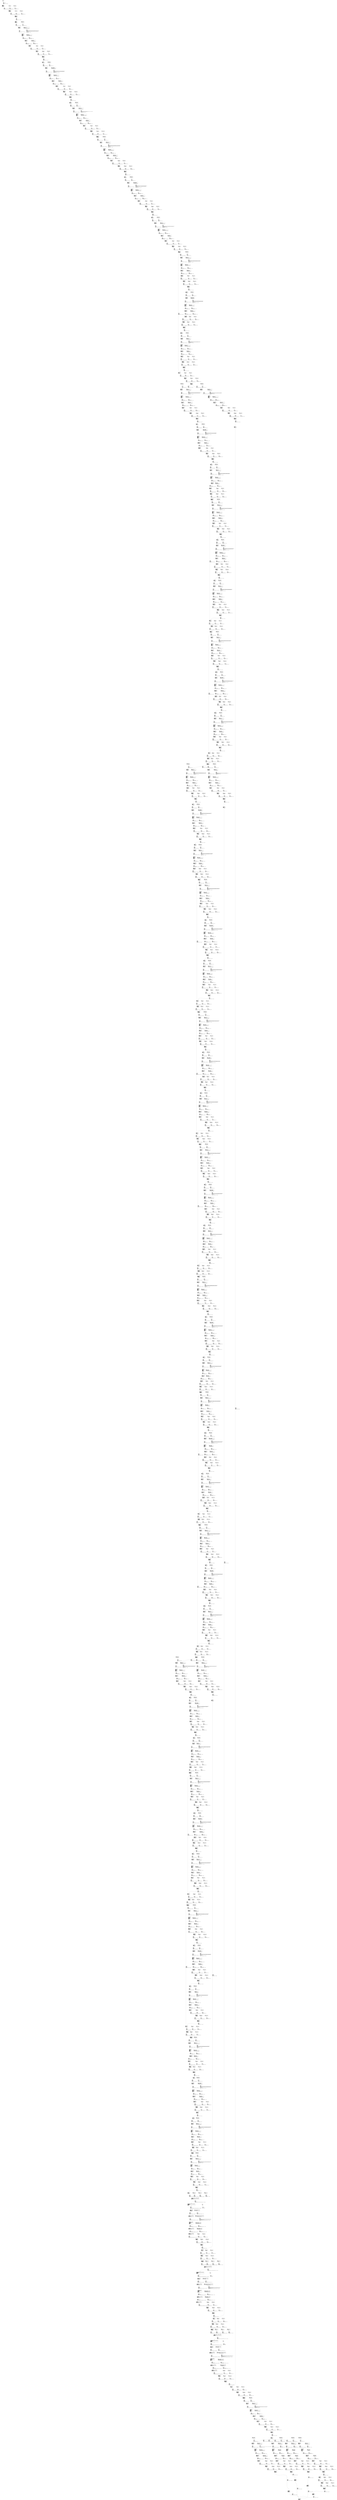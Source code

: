digraph G {
graph [ fontsize=11 ];
node [ fontsize=11 ];
edge [ fontsize=10 ];
rankdir=BU
ranksep=1.5
nodesep=1
splines=spline
compound=true
Graphinfo [ label="" shape=plaintext, style=rounded, color=black, fontname="Arial-Bold" ];
Conv2D_252_off_bias_518 [ label="{ { <i0> 0} |  [878]\lConv2D_252_off_bias_518\l(bytes=48 , 0.0021% of total)\l\l -0.395569 0.411195 0.403102 -0.386134 ... | { <o0> 0} }", shape=record, color=black, style=rounded  ] ;
Conv2D_49_mul_scale_119 [ label="{ { <i0> 0} |  [167]\lConv2D_49_mul_scale_119\l(bytes=144 , 0.0062% of total)\l\l 0.000171999 0.000173879 9.02219e-05 6.74981e-05 ... | { <o0> 0} }", shape=record, color=black, style=rounded  ] ;
Conv2D_188_off_bias_392 [ label="{ { <i0> 0} |  [652]\lConv2D_188_off_bias_392\l(bytes=192 , 0.0083% of total)\l\l -0.0102452 0.769103 0.118343 1.43201 ... | { <o0> 0} }", shape=record, color=black, style=rounded  ] ;
Quantize_86_y_zero_point [ label="{ { <i0> 0} |  [297]\lQuantize_86_y_zero_point\l 23 | { <o0> 0} }", shape=record, color=black, style=rounded  ] ;
Quantize_195_y_zero_point [ label="{ { <i0> 0} |  [676]\lQuantize_195_y_zero_point\l -128 | { <o0> 0} }", shape=record, color=black, style=rounded  ] ;
Dequantize_32_x_zero_point [ label="{ { <i0> 0} |  [109]\lDequantize_32_x_zero_point\l -128 | { <o0> 0} }", shape=record, color=black, style=rounded  ] ;
Conv2D_157_mul_scale_326 [ label="{ { <i0> 0} |  [540]\lConv2D_157_mul_scale_326\l(bytes=384 , 0.017% of total)\l\l 0.000359455 0.000289213 0.000193844 0.000145629 ... | { <o0> 0} }", shape=record, color=black, style=rounded  ] ;
Dequantize_17_x_zero_point [ label="{ { <i0> 0} |  [51]\lDequantize_17_x_zero_point\l -13 | { <o0> 0} }", shape=record, color=black, style=rounded  ] ;
Conv2D_54_mul_scale_128 [ label="{ { <i0> 0} |  [182]\lConv2D_54_mul_scale_128\l(bytes=144 , 0.0062% of total)\l\l 0.000106101 9.57796e-05 0.000190943 0.000428775 ... | { <o0> 0} }", shape=record, color=black, style=rounded  ] ;
Quantize_260_y_zero_point [ label="{ { <i0> 0} |  [908]\lQuantize_260_y_zero_point\l -128 | { <o0> 0} }", shape=record, color=black, style=rounded  ] ;
Dequantize_163_x_zero_point [ label="{ { <i0> 0} |  [563]\lDequantize_163_x_zero_point\l 16 | { <o0> 0} }", shape=record, color=black, style=rounded  ] ;
Dequantize_212_x_zero_point [ label="{ { <i0> 0} |  [738]\lDequantize_212_x_zero_point\l -128 | { <o0> 0} }", shape=record, color=black, style=rounded  ] ;
Dequantize_148_x_zero_point [ label="{ { <i0> 0} |  [512]\lDequantize_148_x_zero_point\l -14 | { <o0> 0} }", shape=record, color=black, style=rounded  ] ;
Conv2D_225_mul_scale_461 [ label="{ { <i0> 0} |  [781]\lConv2D_225_mul_scale_461\l(bytes=960 , 0.042% of total)\l\l 1.79133e-05 2.71903e-05 1.20032e-05 4.79498e-05 ... | { <o0> 0} }", shape=record, color=black, style=rounded  ] ;
Quantize_246_y_zero_point [ label="{ { <i0> 0} |  [852]\lQuantize_246_y_zero_point\l -128 | { <o0> 0} }", shape=record, color=black, style=rounded  ] ;
Conv2D_100_weights_inflated_604 [ label="{ { <i0> 0} |  [341]\lConv2D_100_weights_inflated_604\l(bytes=13824 , 0.6% of total)\l\l 0.203277 0.333374 0.365898 0.15449 ... | { <o0> 0} }", shape=record, color=black, style=rounded  ] ;
Conv2D_230_mul_scale_470 [ label="{ { <i0> 0} |  [796]\lConv2D_230_mul_scale_470\l(bytes=960 , 0.042% of total)\l\l 0.000335964 0.000147202 0.000187495 0.000137667 ... | { <o0> 0} }", shape=record, color=black, style=rounded  ] ;
Quantize_89_y_zero_point [ label="{ { <i0> 0} |  [304]\lQuantize_89_y_zero_point\l 23 | { <o0> 0} }", shape=record, color=black, style=rounded  ] ;
Conv2D_23_mul_scale_65 [ label="{ { <i0> 0} |  [72]\lConv2D_23_mul_scale_65\l(bytes=96 , 0.0042% of total)\l\l 0.000252618 0.000136542 0.00220907 0.000484825 ... | { <o0> 0} }", shape=record, color=black, style=rounded  ] ;
Dequantize_181_x_zero_point [ label="{ { <i0> 0} |  [628]\lDequantize_181_x_zero_point\l -128 | { <o0> 0} }", shape=record, color=black, style=rounded  ] ;
Conv2D_39_zero_off_98 [ label="{ { <i0> 0} |  [127]\lConv2D_39_zero_off_98\l(bytes=1 , 4.3e-05% of total)\l\l 0 | { <o0> 0} }", shape=record, color=black, style=rounded  ] ;
Dequantize_51_x_zero_point [ label="{ { <i0> 0} |  [175]\lDequantize_51_x_zero_point\l -128 | { <o0> 0} }", shape=record, color=black, style=rounded  ] ;
Quantize_263_y_zero_point [ label="{ { <i0> 0} |  [927]\lQuantize_263_y_zero_point\l -128 | { <o0> 0} }", shape=record, color=black, style=rounded  ] ;
Quantize_199_y_zero_point [ label="{ { <i0> 0} |  [691]\lQuantize_199_y_zero_point\l -128 | { <o0> 0} }", shape=record, color=black, style=rounded  ] ;
Dequantize_166_x_zero_point [ label="{ { <i0> 0} |  [577]\lDequantize_166_x_zero_point\l -128 | { <o0> 0} }", shape=record, color=black, style=rounded  ] ;
Conv2D_275_zero_off_548 [ label="{ { <i0> 0} |  [965]\lConv2D_275_zero_off_548\l(bytes=1 , 4.3e-05% of total)\l\l 0 | { <o0> 0} }", shape=record, color=black, style=rounded  ] ;
Dequantize_37_x_zero_point [ label="{ { <i0> 0} |  [124]\lDequantize_37_x_zero_point\l -128 | { <o0> 0} }", shape=record, color=black, style=rounded  ] ;
Quantize_280_y_zero_point [ label="{ { <i0> 0} |  [989]\lQuantize_280_y_zero_point\l -118 | { <o0> 0} }", shape=record, color=black, style=rounded  ] ;
Conv2D_291_zero_off_584 [ label="{ { <i0> 0} |  [1025]\lConv2D_291_zero_off_584\l(bytes=1 , 4.3e-05% of total)\l\l 0 | { <o0> 0} }", shape=record, color=black, style=rounded  ] ;
Dequantize_232_x_zero_point [ label="{ { <i0> 0} |  [804]\lDequantize_232_x_zero_point\l -128 | { <o0> 0} }", shape=record, color=black, style=rounded  ] ;
Conv2D_164_mul_scale_344 [ label="{ { <i0> 0} |  [569]\lConv2D_164_mul_scale_344\l(bytes=576 , 0.025% of total)\l\l 0 2.24997e-05 1.09102e-06 3.02568e-05 ... | { <o0> 0} }", shape=record, color=black, style=rounded  ] ;
Conv2D_203_weights_inflated_618 [ label="{ { <i0> 0} |  [699]\lConv2D_203_weights_inflated_618\l(bytes=41472 , 1.8% of total)\l\l -0.565913 -0.662532 -0.676335 -0.124225 ... | { <o0> 0} }", shape=record, color=black, style=rounded  ] ;
Dequantize_217_x_zero_point [ label="{ { <i0> 0} |  [753]\lDequantize_217_x_zero_point\l -128 | { <o0> 0} }", shape=record, color=black, style=rounded  ] ;
ConvTranspose_262_expanded_conv_14_zero_off_530 [ label="{ { <i0> 0} |  [918]\lConvTranspose_262_expanded_conv_14_zero_off_530\l(bytes=1 , 4.3e-05% of total)\l\l 0 | { <o0> 0} }", shape=record, color=black, style=rounded  ] ;
Conv2D_61_mul_scale_146 [ label="{ { <i0> 0} |  [211]\lConv2D_61_mul_scale_146\l(bytes=192 , 0.0083% of total)\l\l 3.21573e-05 5.85596e-05 1.83045e-05 1.53604e-05 ... | { <o0> 0} }", shape=record, color=black, style=rounded  ] ;
Quantize_101_y_zero_point [ label="{ { <i0> 0} |  [348]\lQuantize_101_y_zero_point\l -128 | { <o0> 0} }", shape=record, color=black, style=rounded  ] ;
Quantize_266_y_zero_point [ label="{ { <i0> 0} |  [934]\lQuantize_266_y_zero_point\l -128 | { <o0> 0} }", shape=record, color=black, style=rounded  ] ;
Dequantize_8_x_scale [ label="{ { <i0> 0} |  [20]\lDequantize_8_x_scale\l 0.068031 | { <o0> 0} }", shape=record, color=black, style=rounded  ] ;
Dequantize_3_x_scale [ label="{ { <i0> 0} |  [5]\lDequantize_3_x_scale\l 1 | { <o0> 0} }", shape=record, color=black, style=rounded  ] ;
Conv2D_112_zero_off_242 [ label="{ { <i0> 0} |  [383]\lConv2D_112_zero_off_242\l(bytes=1 , 4.3e-05% of total)\l\l 0 | { <o0> 0} }", shape=record, color=black, style=rounded  ] ;
Conv2D_275_off_bias_554 [ label="{ { <i0> 0} |  [971]\lConv2D_275_off_bias_554\l(bytes=48 , 0.0021% of total)\l\l 0.480461 0.516912 0.336242 0.610766 ... | { <o0> 0} }", shape=record, color=black, style=rounded  ] ;
Conv2D_27_mul_scale_74 [ label="{ { <i0> 0} |  [87]\lConv2D_27_mul_scale_74\l(bytes=24 , 0.001% of total)\l\l 0.000192225 0.000126393 0.000154849 0.000165492 ... | { <o0> 0} }", shape=record, color=black, style=rounded  ] ;
Conv2D_18_zero_off_53 [ label="{ { <i0> 0} |  [53]\lConv2D_18_zero_off_53\l(bytes=1 , 4.3e-05% of total)\l\l 0 | { <o0> 0} }", shape=record, color=black, style=rounded  ] ;
Conv2D_18_off_bias_59 [ label="{ { <i0> 0} |  [59]\lConv2D_18_off_bias_59\l(bytes=192 , 0.0083% of total)\l\l 0.0402762 0.0997682 0.390455 0.137158 ... | { <o0> 0} }", shape=record, color=black, style=rounded  ] ;
Conv2D_291_off_bias_590 [ label="{ { <i0> 0} |  [1031]\lConv2D_291_off_bias_590\l(bytes=2 , 8.7e-05% of total)\l\l -4.09896 | { <o0> 0} }", shape=record, color=black, style=rounded  ] ;
Conv2D_45_zero_off_107 [ label="{ { <i0> 0} |  [148]\lConv2D_45_zero_off_107\l(bytes=1 , 4.3e-05% of total)\l\l 0 | { <o0> 0} }", shape=record, color=black, style=rounded  ] ;
Conv2D_61_zero_off_143 [ label="{ { <i0> 0} |  [207]\lConv2D_61_zero_off_143\l(bytes=1 , 4.3e-05% of total)\l\l 0 | { <o0> 0} }", shape=record, color=black, style=rounded  ] ;
Quantize_2_y_zero_point [ label="{ { <i0> 0} |  [3]\lQuantize_2_y_zero_point\l -128 | { <o0> 0} }", shape=record, color=black, style=rounded  ] ;
ConvTranspose_262_expanded_conv_14_off_bias_536 [ label="{ { <i0> 0} |  [924]\lConvTranspose_262_expanded_conv_14_off_bias_536\l(bytes=48 , 0.0021% of total)\l\l 0.0432579 0.715465 0.431558 1.43494 ... | { <o0> 0} }", shape=record, color=black, style=rounded  ] ;
Dequantize_186_x_zero_point [ label="{ { <i0> 0} |  [643]\lDequantize_186_x_zero_point\l -128 | { <o0> 0} }", shape=record, color=black, style=rounded  ] ;
Dequantize_56_x_zero_point [ label="{ { <i0> 0} |  [190]\lDequantize_56_x_zero_point\l -128 | { <o0> 0} }", shape=record, color=black, style=rounded  ] ;
Conv2D_112_off_bias_248 [ label="{ { <i0> 0} |  [389]\lConv2D_112_off_bias_248\l(bytes=768 , 0.033% of total)\l\l 0.144707 0.60737 1.57334 -0.0280128 ... | { <o0> 0} }", shape=record, color=black, style=rounded  ] ;
Conv2D_279_zero_off_557 [ label="{ { <i0> 0} |  [980]\lConv2D_279_zero_off_557\l(bytes=1 , 4.3e-05% of total)\l\l 0 | { <o0> 0} }", shape=record, color=black, style=rounded  ] ;
Conv2D_230_weights_inflated_622 [ label="{ { <i0> 0} |  [794]\lConv2D_230_weights_inflated_622\l(bytes=69120 , 3% of total)\l\l -0.137072 1.24888 -0.167532 0.0304604 ... | { <o0> 0} }", shape=record, color=black, style=rounded  ] ;
Dequantize_72_x_zero_point [ label="{ { <i0> 0} |  [249]\lDequantize_72_x_zero_point\l -6 | { <o0> 0} }", shape=record, color=black, style=rounded  ] ;
Quantize_284_y_zero_point [ label="{ { <i0> 0} |  [1004]\lQuantize_284_y_zero_point\l -8 | { <o0> 0} }", shape=record, color=black, style=rounded  ] ;
Conv2D_45_off_bias_113 [ label="{ { <i0> 0} |  [154]\lConv2D_45_off_bias_113\l(bytes=48 , 0.0021% of total)\l\l -0.231407 -0.221767 -0.342388 -0.190384 ... | { <o0> 0} }", shape=record, color=black, style=rounded  ] ;
Dequantize_251_x_zero_point [ label="{ { <i0> 0} |  [870]\lDequantize_251_x_zero_point\l 7 | { <o0> 0} }", shape=record, color=black, style=rounded  ] ;
Conv2D_58_mul_scale_137 [ label="{ { <i0> 0} |  [197]\lConv2D_58_mul_scale_137\l(bytes=32 , 0.0014% of total)\l\l 0.000101926 9.34005e-05 9.2392e-05 9.04347e-05 ... | { <o0> 0} }", shape=record, color=black, style=rounded  ] ;
Quantize_269_y_zero_point [ label="{ { <i0> 0} |  [953]\lQuantize_269_y_zero_point\l -128 | { <o0> 0} }", shape=record, color=black, style=rounded  ] ;
Conv2D_61_off_bias_149 [ label="{ { <i0> 0} |  [213]\lConv2D_61_off_bias_149\l(bytes=384 , 0.017% of total)\l\l 0.151493 -0.123326 0.272682 0.384685 ... | { <o0> 0} }", shape=record, color=black, style=rounded  ] ;
Dequantize_236_x_zero_point [ label="{ { <i0> 0} |  [819]\lDequantize_236_x_zero_point\l -4 | { <o0> 0} }", shape=record, color=black, style=rounded  ] ;
Quantize_120_y_zero_point [ label="{ { <i0> 0} |  [414]\lQuantize_120_y_zero_point\l 3 | { <o0> 0} }", shape=record, color=black, style=rounded  ] ;
Conv2D_131_zero_off_278 [ label="{ { <i0> 0} |  [449]\lConv2D_131_zero_off_278\l(bytes=1 , 4.3e-05% of total)\l\l 0 | { <o0> 0} }", shape=record, color=black, style=rounded  ] ;
Quantize_105_y_zero_point [ label="{ { <i0> 0} |  [363]\lQuantize_105_y_zero_point\l 6 | { <o0> 0} }", shape=record, color=black, style=rounded  ] ;
Conv2D_283_mul_scale_569 [ label="{ { <i0> 0} |  [999]\lConv2D_283_mul_scale_569\l(bytes=2 , 8.7e-05% of total)\l\l 4.21082e-05 3.03399e-05 | { <o0> 0} }", shape=record, color=black, style=rounded  ] ;
Conv2D_116_zero_off_251 [ label="{ { <i0> 0} |  [398]\lConv2D_116_zero_off_251\l(bytes=1 , 4.3e-05% of total)\l\l 0 | { <o0> 0} }", shape=record, color=black, style=rounded  ] ;
Conv2D_279_off_bias_563 [ label="{ { <i0> 0} |  [986]\lConv2D_279_off_bias_563\l(bytes=20 , 0.00087% of total)\l\l 0.0663148 0.167124 0.0535812 0.296788 ... | { <o0> 0} }", shape=record, color=black, style=rounded  ] ;
Quantize_12_y_zero_point [ label="{ { <i0> 0} |  [33]\lQuantize_12_y_zero_point\l -128 | { <o0> 0} }", shape=record, color=black, style=rounded  ] ;
Conv2D_112_weights_inflated_606 [ label="{ { <i0> 0} |  [385]\lConv2D_112_weights_inflated_606\l(bytes=27648 , 1.2% of total)\l\l -0.160143 -1.42349 -0.444841 1.85054 ... | { <o0> 0} }", shape=record, color=black, style=rounded  ] ;
Conv2D_49_zero_off_116 [ label="{ { <i0> 0} |  [163]\lConv2D_49_zero_off_116\l(bytes=1 , 4.3e-05% of total)\l\l 0 | { <o0> 0} }", shape=record, color=black, style=rounded  ] ;
Dequantize_90_x_zero_point [ label="{ { <i0> 0} |  [307]\lDequantize_90_x_zero_point\l 23 | { <o0> 0} }", shape=record, color=black, style=rounded  ] ;
Conv2D_234_mul_scale_479 [ label="{ { <i0> 0} |  [811]\lConv2D_234_mul_scale_479\l(bytes=160 , 0.0069% of total)\l\l 5.10534e-05 3.38085e-05 6.23785e-05 2.86763e-05 ... | { <o0> 0} }", shape=record, color=black, style=rounded  ] ;
Dequantize_75_x_zero_point [ label="{ { <i0> 0} |  [256]\lDequantize_75_x_zero_point\l -6 | { <o0> 0} }", shape=record, color=black, style=rounded  ] ;
Conv2D_131_off_bias_284 [ label="{ { <i0> 0} |  [455]\lConv2D_131_off_bias_284\l(bytes=128 , 0.0055% of total)\l\l -0.673363 0.0808085 0.733654 -0.0251499 ... | { <o0> 0} }", shape=record, color=black, style=rounded  ] ;
Dequantize_254_x_zero_point [ label="{ { <i0> 0} |  [884]\lDequantize_254_x_zero_point\l -128 | { <o0> 0} }", shape=record, color=black, style=rounded  ] ;
Conv2D_81_zero_off_179 [ label="{ { <i0> 0} |  [273]\lConv2D_81_zero_off_179\l(bytes=1 , 4.3e-05% of total)\l\l 0 | { <o0> 0} }", shape=record, color=black, style=rounded  ] ;
Conv2D_116_off_bias_257 [ label="{ { <i0> 0} |  [404]\lConv2D_116_off_bias_257\l(bytes=128 , 0.0055% of total)\l\l -0.317373 0.424821 0.197503 0.51741 ... | { <o0> 0} }", shape=record, color=black, style=rounded  ] ;
Conv2D_194_mul_scale_398 [ label="{ { <i0> 0} |  [671]\lConv2D_194_mul_scale_398\l(bytes=24 , 0.001% of total)\l\l 4.10938e-05 6.69125e-05 4.26902e-05 8.2383e-05 ... | { <o0> 0} }", shape=record, color=black, style=rounded  ] ;
Dequantize_270_x_zero_point [ label="{ { <i0> 0} |  [956]\lDequantize_270_x_zero_point\l -128 | { <o0> 0} }", shape=record, color=black, style=rounded  ] ;
Dequantize_239_x_zero_point [ label="{ { <i0> 0} |  [826]\lDequantize_239_x_zero_point\l -4 | { <o0> 0} }", shape=record, color=black, style=rounded  ] ;
Conv2D_66_zero_off_152 [ label="{ { <i0> 0} |  [222]\lConv2D_66_zero_off_152\l(bytes=1 , 4.3e-05% of total)\l\l 0 | { <o0> 0} }", shape=record, color=black, style=rounded  ] ;
Conv2D_122_mul_scale_263 [ label="{ { <i0> 0} |  [423]\lConv2D_122_mul_scale_263\l(bytes=384 , 0.017% of total)\l\l 5.75161e-05 3.8617e-05 1.89615e-05 5.15204e-05 ... | { <o0> 0} }", shape=record, color=black, style=rounded  ] ;
Quantize_123_y_zero_point [ label="{ { <i0> 0} |  [428]\lQuantize_123_y_zero_point\l -128 | { <o0> 0} }", shape=record, color=black, style=rounded  ] ;
Quantize_288_y_zero_point [ label="{ { <i0> 0} |  [1019]\lQuantize_288_y_zero_point\l -128 | { <o0> 0} }", shape=record, color=black, style=rounded  ] ;
Conv2D_91_mul_scale_200 [ label="{ { <i0> 0} |  [313]\lConv2D_91_mul_scale_200\l(bytes=24 , 0.001% of total)\l\l 4.14012e-05 4.99904e-05 7.15309e-05 6.35728e-05 ... | { <o0> 0} }", shape=record, color=black, style=rounded  ] ;
Quantize_7_y_zero_point [ label="{ { <i0> 0} |  [18]\lQuantize_7_y_zero_point\l -128 | { <o0> 0} }", shape=record, color=black, style=rounded  ] ;
Conv2D_49_off_bias_122 [ label="{ { <i0> 0} |  [169]\lConv2D_49_off_bias_122\l(bytes=288 , 0.012% of total)\l\l -0.0400758 0.335064 -0.160866 0.295237 ... | { <o0> 0} }", shape=record, color=black, style=rounded  ] ;
Quantize_108_y_zero_point [ label="{ { <i0> 0} |  [377]\lQuantize_108_y_zero_point\l -128 | { <o0> 0} }", shape=record, color=black, style=rounded  ] ;
Conv2D_27_zero_off_71 [ label="{ { <i0> 0} |  [83]\lConv2D_27_zero_off_71\l(bytes=1 , 4.3e-05% of total)\l\l 0 | { <o0> 0} }", shape=record, color=black, style=rounded  ] ;
Conv2D_27_off_bias_77 [ label="{ { <i0> 0} |  [89]\lConv2D_27_off_bias_77\l(bytes=48 , 0.0021% of total)\l\l 1.03282 -0.77896 -0.485607 1.15 ... | { <o0> 0} }", shape=record, color=black, style=rounded  ] ;
Conv2D_81_off_bias_185 [ label="{ { <i0> 0} |  [279]\lConv2D_81_off_bias_185\l(bytes=384 , 0.017% of total)\l\l 0.147774 0.111665 -0.064476 -0.248368 ... | { <o0> 0} }", shape=record, color=black, style=rounded  ] ;
Quantize_31_y_zero_point [ label="{ { <i0> 0} |  [106]\lQuantize_31_y_zero_point\l -128 | { <o0> 0} }", shape=record, color=black, style=rounded  ] ;
Dequantize_93_x_zero_point [ label="{ { <i0> 0} |  [321]\lDequantize_93_x_zero_point\l -128 | { <o0> 0} }", shape=record, color=black, style=rounded  ] ;
Conv2D_66_off_bias_158 [ label="{ { <i0> 0} |  [228]\lConv2D_66_off_bias_158\l(bytes=384 , 0.017% of total)\l\l -0.0158952 1.95862 -0.4066 2.14469 ... | { <o0> 0} }", shape=record, color=black, style=rounded  ] ;
Conv2D_215_weights_inflated_620 [ label="{ { <i0> 0} |  [743]\lConv2D_215_weights_inflated_620\l(bytes=69120 , 3% of total)\l\l -0.0485377 5.9216 -1.01929 -0.43684 ... | { <o0> 0} }", shape=record, color=black, style=rounded  ] ;
Quantize_16_y_zero_point [ label="{ { <i0> 0} |  [48]\lQuantize_16_y_zero_point\l -13 | { <o0> 0} }", shape=record, color=black, style=rounded  ] ;
Dequantize_78_x_zero_point [ label="{ { <i0> 0} |  [270]\lDequantize_78_x_zero_point\l -128 | { <o0> 0} }", shape=record, color=black, style=rounded  ] ;
Conv2D_152_zero_off_314 [ label="{ { <i0> 0} |  [521]\lConv2D_152_zero_off_314\l(bytes=1 , 4.3e-05% of total)\l\l 0 | { <o0> 0} }", shape=record, color=black, style=rounded  ] ;
Dequantize_273_x_zero_point [ label="{ { <i0> 0} |  [963]\lDequantize_273_x_zero_point\l -128 | { <o0> 0} }", shape=record, color=black, style=rounded  ] ;
Conv2D_173_mul_scale_362 [ label="{ { <i0> 0} |  [599]\lConv2D_173_mul_scale_362\l(bytes=96 , 0.0042% of total)\l\l 6.60952e-05 5.12767e-05 7.36171e-05 5.67946e-05 ... | { <o0> 0} }", shape=record, color=black, style=rounded  ] ;
Conv2D_137_zero_off_287 [ label="{ { <i0> 0} |  [470]\lConv2D_137_zero_off_287\l(bytes=1 , 4.3e-05% of total)\l\l 0 | { <o0> 0} }", shape=record, color=black, style=rounded  ] ;
Dequantize_258_x_zero_point [ label="{ { <i0> 0} |  [904]\lDequantize_258_x_zero_point\l -128 | { <o0> 0} }", shape=record, color=black, style=rounded  ] ;
Conv2D_85_zero_off_188 [ label="{ { <i0> 0} |  [288]\lConv2D_85_zero_off_188\l(bytes=1 , 4.3e-05% of total)\l\l 0 | { <o0> 0} }", shape=record, color=black, style=rounded  ] ;
Conv2D_70_mul_scale_164 [ label="{ { <i0> 0} |  [241]\lConv2D_70_mul_scale_164\l(bytes=32 , 0.0014% of total)\l\l 6.08472e-05 6.51437e-05 4.7061e-05 6.12874e-05 ... | { <o0> 0} }", shape=record, color=black, style=rounded  ] ;
Quantize_143_y_zero_point [ label="{ { <i0> 0} |  [494]\lQuantize_143_y_zero_point\l -128 | { <o0> 0} }", shape=record, color=black, style=rounded  ] ;
Conv2D_152_off_bias_320 [ label="{ { <i0> 0} |  [527]\lConv2D_152_off_bias_320\l(bytes=768 , 0.033% of total)\l\l 0.267245 -0.0796514 -0.0730602 0.0179893 ... | { <o0> 0} }", shape=record, color=black, style=rounded  ] ;
Conv2D_39_mul_scale_101 [ label="{ { <i0> 0} |  [131]\lConv2D_39_mul_scale_101\l(bytes=24 , 0.001% of total)\l\l 0.000147847 0.000133062 0.000189049 0.000236339 ... | { <o0> 0} }", shape=record, color=black, style=rounded  ] ;
Quantize_50_y_zero_point [ label="{ { <i0> 0} |  [172]\lQuantize_50_y_zero_point\l -128 | { <o0> 0} }", shape=record, color=black, style=rounded  ] ;
Quantize_19_y_zero_point [ label="{ { <i0> 0} |  [62]\lQuantize_19_y_zero_point\l -128 | { <o0> 0} }", shape=record, color=black, style=rounded  ] ;
Quantize_128_y_zero_point [ label="{ { <i0> 0} |  [443]\lQuantize_128_y_zero_point\l -128 | { <o0> 0} }", shape=record, color=black, style=rounded  ] ;
Conv2D_203_zero_off_413 [ label="{ { <i0> 0} |  [697]\lConv2D_203_zero_off_413\l(bytes=1 , 4.3e-05% of total)\l\l 0 | { <o0> 0} }", shape=record, color=black, style=rounded  ] ;
Conv2D_137_off_bias_293 [ label="{ { <i0> 0} |  [476]\lConv2D_137_off_bias_293\l(bytes=768 , 0.033% of total)\l\l -0.102441 -0.0972621 -0.060469 0.109388 ... | { <o0> 0} }", shape=record, color=black, style=rounded  ] ;
Conv2D_85_off_bias_194 [ label="{ { <i0> 0} |  [294]\lConv2D_85_off_bias_194\l(bytes=64 , 0.0028% of total)\l\l 0.881019 -0.765581 0.928282 0.470651 ... | { <o0> 0} }", shape=record, color=black, style=rounded  ] ;
Dequantize_97_x_zero_point [ label="{ { <i0> 0} |  [336]\lDequantize_97_x_zero_point\l -128 | { <o0> 0} }", shape=record, color=black, style=rounded  ] ;
Quantize_36_y_zero_point [ label="{ { <i0> 0} |  [121]\lQuantize_36_y_zero_point\l -128 | { <o0> 0} }", shape=record, color=black, style=rounded  ] ;
Conv2D_287_mul_scale_578 [ label="{ { <i0> 0} |  [1014]\lConv2D_287_mul_scale_578\l(bytes=2 , 8.7e-05% of total)\l\l 5.14859e-05 6.11169e-05 | { <o0> 0} }", shape=record, color=black, style=rounded  ] ;
Conv2D_152_mul_scale_317 [ label="{ { <i0> 0} |  [525]\lConv2D_152_mul_scale_317\l(bytes=384 , 0.017% of total)\l\l 4.36817e-05 5.0285e-05 6.78367e-05 9.17823e-05 ... | { <o0> 0} }", shape=record, color=black, style=rounded  ] ;
Dequantize_277_x_zero_point [ label="{ { <i0> 0} |  [977]\lDequantize_277_x_zero_point\l -128 | { <o0> 0} }", shape=record, color=black, style=rounded  ] ;
Conv2D_203_off_bias_419 [ label="{ { <i0> 0} |  [703]\lConv2D_203_off_bias_419\l(bytes=1152 , 0.05% of total)\l\l 0.334616 1.04241 -0.0973746 0.971706 ... | { <o0> 0} }", shape=record, color=black, style=rounded  ] ;
Conv2D_215_mul_scale_443 [ label="{ { <i0> 0} |  [745]\lConv2D_215_mul_scale_443\l(bytes=960 , 0.042% of total)\l\l 0.00124475 0.000428649 0.000283613 0.000115518 ... | { <o0> 0} }", shape=record, color=black, style=rounded  ] ;
Dequantize_293_x_zero_point [ label="{ { <i0> 0} |  [1037]\lDequantize_293_x_zero_point\l 61 | { <o0> 0} }", shape=record, color=black, style=rounded  ] ;
Conv2D_157_zero_off_323 [ label="{ { <i0> 0} |  [536]\lConv2D_157_zero_off_323\l(bytes=1 , 4.3e-05% of total)\l\l 0 | { <o0> 0} }", shape=record, color=black, style=rounded  ] ;
Quantize_162_y_zero_point [ label="{ { <i0> 0} |  [560]\lQuantize_162_y_zero_point\l 16 | { <o0> 0} }", shape=record, color=black, style=rounded  ] ;
ConvTranspose_262_expanded_conv_14_mul_scale_533 [ label="{ { <i0> 0} |  [922]\lConvTranspose_262_expanded_conv_14_mul_scale_533\l(bytes=24 , 0.001% of total)\l\l 0.000279083 0.000120652 0.000105696 0.000160418 ... | { <o0> 0} }", shape=record, color=black, style=rounded  ] ;
Conv2D_173_zero_off_359 [ label="{ { <i0> 0} |  [595]\lConv2D_173_zero_off_359\l(bytes=1 , 4.3e-05% of total)\l\l 0 | { <o0> 0} }", shape=record, color=black, style=rounded  ] ;
Quantize_211_y_zero_point [ label="{ { <i0> 0} |  [735]\lQuantize_211_y_zero_point\l -128 | { <o0> 0} }", shape=record, color=black, style=rounded  ] ;
Conv2D_54_weights_inflated_598 [ label="{ { <i0> 0} |  [180]\lConv2D_54_weights_inflated_598\l(bytes=10368 , 0.45% of total)\l\l -0.0852214 -0.289144 -0.194792 -0.237403 ... | { <o0> 0} }", shape=record, color=black, style=rounded  ] ;
Quantize_147_y_zero_point [ label="{ { <i0> 0} |  [509]\lQuantize_147_y_zero_point\l -14 | { <o0> 0} }", shape=record, color=black, style=rounded  ] ;
Dequantize_114_x_zero_point [ label="{ { <i0> 0} |  [395]\lDequantize_114_x_zero_point\l -128 | { <o0> 0} }", shape=record, color=black, style=rounded  ] ;
Conv2D_198_mul_scale_407 [ label="{ { <i0> 0} |  [686]\lConv2D_198_mul_scale_407\l(bytes=576 , 0.025% of total)\l\l 4.14907e-05 3.33493e-05 3.47638e-05 3.87056e-05 ... | { <o0> 0} }", shape=record, color=black, style=rounded  ] ;
Conv2D_207_zero_off_422 [ label="{ { <i0> 0} |  [712]\lConv2D_207_zero_off_422\l(bytes=1 , 4.3e-05% of total)\l\l 0 | { <o0> 0} }", shape=record, color=black, style=rounded  ] ;
Dequantize_97_x_scale [ label="{ { <i0> 0} |  [335]\lDequantize_97_x_scale\l 0.0315407 | { <o0> 0} }", shape=record, color=black, style=rounded  ] ;
Dequantize_93_x_scale [ label="{ { <i0> 0} |  [320]\lDequantize_93_x_scale\l 0.0150373 | { <o0> 0} }", shape=record, color=black, style=rounded  ] ;
Dequantize_90_x_scale [ label="{ { <i0> 0} |  [306]\lDequantize_90_x_scale\l 0.0969972 | { <o0> 0} }", shape=record, color=black, style=rounded  ] ;
Dequantize_87_x_scale [ label="{ { <i0> 0} |  [299]\lDequantize_87_x_scale\l 0.0969972 | { <o0> 0} }", shape=record, color=black, style=rounded  ] ;
Dequantize_83_x_scale [ label="{ { <i0> 0} |  [284]\lDequantize_83_x_scale\l 0.0244301 | { <o0> 0} }", shape=record, color=black, style=rounded  ] ;
Dequantize_78_x_scale [ label="{ { <i0> 0} |  [269]\lDequantize_78_x_scale\l 0.0452755 | { <o0> 0} }", shape=record, color=black, style=rounded  ] ;
Dequantize_75_x_scale [ label="{ { <i0> 0} |  [255]\lDequantize_75_x_scale\l 0.056641 | { <o0> 0} }", shape=record, color=black, style=rounded  ] ;
Dequantize_72_x_scale [ label="{ { <i0> 0} |  [248]\lDequantize_72_x_scale\l 0.056641 | { <o0> 0} }", shape=record, color=black, style=rounded  ] ;
Dequantize_68_x_scale [ label="{ { <i0> 0} |  [233]\lDequantize_68_x_scale\l 0.016741 | { <o0> 0} }", shape=record, color=black, style=rounded  ] ;
Dequantize_63_x_scale [ label="{ { <i0> 0} |  [218]\lDequantize_63_x_scale\l 0.0236961 | { <o0> 0} }", shape=record, color=black, style=rounded  ] ;
Dequantize_60_x_scale [ label="{ { <i0> 0} |  [204]\lDequantize_60_x_scale\l 0.0401852 | { <o0> 0} }", shape=record, color=black, style=rounded  ] ;
Dequantize_56_x_scale [ label="{ { <i0> 0} |  [189]\lDequantize_56_x_scale\l 0.0289816 | { <o0> 0} }", shape=record, color=black, style=rounded  ] ;
Dequantize_51_x_scale [ label="{ { <i0> 0} |  [174]\lDequantize_51_x_scale\l 0.0348602 | { <o0> 0} }", shape=record, color=black, style=rounded  ] ;
Dequantize_47_x_scale [ label="{ { <i0> 0} |  [159]\lDequantize_47_x_scale\l 0.00870268 | { <o0> 0} }", shape=record, color=black, style=rounded  ] ;
Dequantize_44_x_scale [ label="{ { <i0> 0} |  [145]\lDequantize_44_x_scale\l 0.12372 | { <o0> 0} }", shape=record, color=black, style=rounded  ] ;
Dequantize_41_x_scale [ label="{ { <i0> 0} |  [138]\lDequantize_41_x_scale\l 0.12372 | { <o0> 0} }", shape=record, color=black, style=rounded  ] ;
Dequantize_37_x_scale [ label="{ { <i0> 0} |  [123]\lDequantize_37_x_scale\l 0.0349997 | { <o0> 0} }", shape=record, color=black, style=rounded  ] ;
Dequantize_32_x_scale [ label="{ { <i0> 0} |  [108]\lDequantize_32_x_scale\l 0.0257597 | { <o0> 0} }", shape=record, color=black, style=rounded  ] ;
Dequantize_29_x_scale [ label="{ { <i0> 0} |  [94]\lDequantize_29_x_scale\l 0.104257 | { <o0> 0} }", shape=record, color=black, style=rounded  ] ;
Dequantize_25_x_scale [ label="{ { <i0> 0} |  [79]\lDequantize_25_x_scale\l 0.0415955 | { <o0> 0} }", shape=record, color=black, style=rounded  ] ;
Dequantize_20_x_scale [ label="{ { <i0> 0} |  [64]\lDequantize_20_x_scale\l 0.0723075 | { <o0> 0} }", shape=record, color=black, style=rounded  ] ;
Dequantize_17_x_scale [ label="{ { <i0> 0} |  [50]\lDequantize_17_x_scale\l 0.14872 | { <o0> 0} }", shape=record, color=black, style=rounded  ] ;
Dequantize_13_x_scale [ label="{ { <i0> 0} |  [35]\lDequantize_13_x_scale\l 0.113143 | { <o0> 0} }", shape=record, color=black, style=rounded  ] ;
Conv2D_142_weights_inflated_610 [ label="{ { <i0> 0} |  [487]\lConv2D_142_weights_inflated_610\l(bytes=27648 , 1.2% of total)\l\l 0.485812 -0.995914 -1.38456 0.461521 ... | { <o0> 0} }", shape=record, color=black, style=rounded  ] ;
ConvTranspose_268_weights_flipped_on_axis_2_19_flipped_on_axis_3_20_transposed_21 [ label="{ { <i0> 0} |  [946]\lConvTranspose_268_weights_flipped_on_axis_2_19_flipped_on_axis_3_20_transposed_21\l(bytes=2304 , 0.1% of total)\l\l 0.158541 -0.0221221 0.132732 0.0221221 ... | { <o0> 0} }", shape=record, color=black, style=rounded  ] ;
Conv2D_95_mul_scale_209 [ label="{ { <i0> 0} |  [328]\lConv2D_95_mul_scale_209\l(bytes=192 , 0.0083% of total)\l\l 0.000130044 1.29537e-05 5.45867e-05 9.38677e-05 ... | { <o0> 0} }", shape=record, color=black, style=rounded  ] ;
Conv2D_157_off_bias_329 [ label="{ { <i0> 0} |  [542]\lConv2D_157_off_bias_329\l(bytes=768 , 0.033% of total)\l\l -0.103523 -0.337511 0.293479 0.634213 ... | { <o0> 0} }", shape=record, color=black, style=rounded  ] ;
Quantize_55_y_zero_point [ label="{ { <i0> 0} |  [187]\lQuantize_55_y_zero_point\l -128 | { <o0> 0} }", shape=record, color=black, style=rounded  ] ;
Conv2D_173_off_bias_365 [ label="{ { <i0> 0} |  [601]\lConv2D_173_off_bias_365\l(bytes=192 , 0.0083% of total)\l\l -0.42096 -0.748947 0.973218 -0.733786 ... | { <o0> 0} }", shape=record, color=black, style=rounded  ] ;
Conv2D_131_mul_scale_281 [ label="{ { <i0> 0} |  [453]\lConv2D_131_mul_scale_281\l(bytes=64 , 0.0028% of total)\l\l 4.89932e-05 4.88564e-05 7.33434e-05 7.37534e-05 ... | { <o0> 0} }", shape=record, color=black, style=rounded  ] ;
Dequantize_296_x_zero_point [ label="{ { <i0> 0} |  [1044]\lDequantize_296_x_zero_point\l -128 | { <o0> 0} }", shape=record, color=black, style=rounded  ] ;
Quantize_71_y_zero_point [ label="{ { <i0> 0} |  [246]\lQuantize_71_y_zero_point\l -6 | { <o0> 0} }", shape=record, color=black, style=rounded  ] ;
Quantize_180_y_zero_point [ label="{ { <i0> 0} |  [625]\lQuantize_180_y_zero_point\l -128 | { <o0> 0} }", shape=record, color=black, style=rounded  ] ;
Conv2D_15_zero_off_44 [ label="{ { <i0> 0} |  [39]\lConv2D_15_zero_off_44\l(bytes=1 , 4.3e-05% of total)\l\l 0 | { <o0> 0} }", shape=record, color=black, style=rounded  ] ;
Conv2D_15_off_bias_50 [ label="{ { <i0> 0} |  [45]\lConv2D_15_off_bias_50\l(bytes=32 , 0.0014% of total)\l\l 1.99891 -1.03859 -0.788938 -0.477961 ... | { <o0> 0} }", shape=record, color=black, style=rounded  ] ;
Conv2D_207_off_bias_428 [ label="{ { <i0> 0} |  [718]\lConv2D_207_off_bias_428\l(bytes=320 , 0.014% of total)\l\l -0.154095 -1.24693 0.0615306 -0.882331 ... | { <o0> 0} }", shape=record, color=black, style=rounded  ] ;
Quantize_165_y_zero_point [ label="{ { <i0> 0} |  [574]\lQuantize_165_y_zero_point\l -128 | { <o0> 0} }", shape=record, color=black, style=rounded  ] ;
Conv2D_240_zero_off_485 [ label="{ { <i0> 0} |  [828]\lConv2D_240_zero_off_485\l(bytes=1 , 4.3e-05% of total)\l\l 0 | { <o0> 0} }", shape=record, color=black, style=rounded  ] ;
Conv2D_81_weights_inflated_602 [ label="{ { <i0> 0} |  [275]\lConv2D_81_weights_inflated_602\l(bytes=13824 , 0.6% of total)\l\l 0.863569 0.27879 -0.0747973 0.163194 ... | { <o0> 0} }", shape=record, color=black, style=rounded  ] ;
Conv2D_225_zero_off_458 [ label="{ { <i0> 0} |  [777]\lConv2D_225_zero_off_458\l(bytes=1 , 4.3e-05% of total)\l\l 0 | { <o0> 0} }", shape=record, color=black, style=rounded  ] ;
Dequantize_133_x_zero_point [ label="{ { <i0> 0} |  [461]\lDequantize_133_x_zero_point\l -11 | { <o0> 0} }", shape=record, color=black, style=rounded  ] ;
Dequantize_118_x_zero_point [ label="{ { <i0> 0} |  [410]\lDequantize_118_x_zero_point\l 3 | { <o0> 0} }", shape=record, color=black, style=rounded  ] ;
Conv2D_245_weights_inflated_624 [ label="{ { <i0> 0} |  [845]\lConv2D_245_weights_inflated_624\l(bytes=69120 , 3% of total)\l\l 0.910131 0.989272 -0.316567 0.474851 ... | { <o0> 0} }", shape=record, color=black, style=rounded  ] ;
Quantize_231_y_zero_point [ label="{ { <i0> 0} |  [801]\lQuantize_231_y_zero_point\l -128 | { <o0> 0} }", shape=record, color=black, style=rounded  ] ;
Conv2D_35_zero_off_89 [ label="{ { <i0> 0} |  [112]\lConv2D_35_zero_off_89\l(bytes=1 , 4.3e-05% of total)\l\l 0 | { <o0> 0} }", shape=record, color=black, style=rounded  ] ;
Conv2D_240_off_bias_491 [ label="{ { <i0> 0} |  [834]\lConv2D_240_off_bias_491\l(bytes=1920 , 0.083% of total)\l\l -0.341597 -0.27603 -0.110821 0.242325 ... | { <o0> 0} }", shape=record, color=black, style=rounded  ] ;
Conv2D_35_off_bias_95 [ label="{ { <i0> 0} |  [118]\lConv2D_35_off_bias_95\l(bytes=288 , 0.012% of total)\l\l -0.920992 -0.00424453 0.0289731 0.284671 ... | { <o0> 0} }", shape=record, color=black, style=rounded  ] ;
Quantize_216_y_zero_point [ label="{ { <i0> 0} |  [750]\lQuantize_216_y_zero_point\l -128 | { <o0> 0} }", shape=record, color=black, style=rounded  ] ;
Conv2D_225_off_bias_464 [ label="{ { <i0> 0} |  [783]\lConv2D_225_off_bias_464\l(bytes=1920 , 0.083% of total)\l\l -0.0604752 0.10539 0.166892 0.142459 ... | { <o0> 0} }", shape=record, color=black, style=rounded  ] ;
Quantize_74_y_zero_point [ label="{ { <i0> 0} |  [253]\lQuantize_74_y_zero_point\l -6 | { <o0> 0} }", shape=record, color=black, style=rounded  ] ;
Dequantize_20_x_zero_point [ label="{ { <i0> 0} |  [65]\lDequantize_20_x_zero_point\l -128 | { <o0> 0} }", shape=record, color=black, style=rounded  ] ;
Conv2D_245_mul_scale_497 [ label="{ { <i0> 0} |  [847]\lConv2D_245_mul_scale_497\l(bytes=960 , 0.042% of total)\l\l 0.000751507 0.000231339 5.88929e-05 0.000199902 ... | { <o0> 0} }", shape=record, color=black, style=rounded  ] ;
Conv2D_194_zero_off_395 [ label="{ { <i0> 0} |  [667]\lConv2D_194_zero_off_395\l(bytes=1 , 4.3e-05% of total)\l\l 0 | { <o0> 0} }", shape=record, color=black, style=rounded  ] ;
Quantize_59_y_zero_point [ label="{ { <i0> 0} |  [202]\lQuantize_59_y_zero_point\l -18 | { <o0> 0} }", shape=record, color=black, style=rounded  ] ;
Conv2D_179_zero_off_368 [ label="{ { <i0> 0} |  [616]\lConv2D_179_zero_off_368\l(bytes=1 , 4.3e-05% of total)\l\l 0 | { <o0> 0} }", shape=record, color=black, style=rounded  ] ;
Dequantize_151_x_zero_point [ label="{ { <i0> 0} |  [519]\lDequantize_151_x_zero_point\l -14 | { <o0> 0} }", shape=record, color=black, style=rounded  ] ;
Dequantize_200_x_zero_point [ label="{ { <i0> 0} |  [694]\lDequantize_200_x_zero_point\l -128 | { <o0> 0} }", shape=record, color=black, style=rounded  ] ;
Conv2D_127_weights_inflated_608 [ label="{ { <i0> 0} |  [436]\lConv2D_127_weights_inflated_608\l(bytes=27648 , 1.2% of total)\l\l -0.0110483 0.662901 -0.254112 0.364595 ... | { <o0> 0} }", shape=record, color=black, style=rounded  ] ;
Dequantize_136_x_zero_point [ label="{ { <i0> 0} |  [468]\lDequantize_136_x_zero_point\l -11 | { <o0> 0} }", shape=record, color=black, style=rounded  ] ;
ConvTranspose_256_weights_flipped_on_axis_2_3_flipped_on_axis_3_4_transposed_5 [ label="{ { <i0> 0} |  [894]\lConvTranspose_256_weights_flipped_on_axis_2_3_flipped_on_axis_3_4_transposed_5\l(bytes=2304 , 0.1% of total)\l\l -0.0642895 -0.16876 0.0321447 0.0321447 ... | { <o0> 0} }", shape=record, color=black, style=rounded  ] ;
Quantize_185_y_zero_point [ label="{ { <i0> 0} |  [640]\lQuantize_185_y_zero_point\l -128 | { <o0> 0} }", shape=record, color=black, style=rounded  ] ;
Conv2D_194_off_bias_401 [ label="{ { <i0> 0} |  [673]\lConv2D_194_off_bias_401\l(bytes=48 , 0.0021% of total)\l\l 0.185662 -0.158649 0.0239065 -0.272853 ... | { <o0> 0} }", shape=record, color=black, style=rounded  ] ;
Conv2D_219_mul_scale_452 [ label="{ { <i0> 0} |  [760]\lConv2D_219_mul_scale_452\l(bytes=160 , 0.0069% of total)\l\l 2.72037e-05 3.55151e-05 3.1808e-05 4.33668e-05 ... | { <o0> 0} }", shape=record, color=black, style=rounded  ] ;
Quantize_92_y_zero_point [ label="{ { <i0> 0} |  [318]\lQuantize_92_y_zero_point\l -128 | { <o0> 0} }", shape=record, color=black, style=rounded  ] ;
Conv2D_245_zero_off_494 [ label="{ { <i0> 0} |  [843]\lConv2D_245_zero_off_494\l(bytes=1 , 4.3e-05% of total)\l\l 0 | { <o0> 0} }", shape=record, color=black, style=rounded  ] ;
Conv2D_179_off_bias_374 [ label="{ { <i0> 0} |  [622]\lConv2D_179_off_bias_374\l(bytes=1152 , 0.05% of total)\l\l -0.146579 -0.146718 0.114788 0.104185 ... | { <o0> 0} }", shape=record, color=black, style=rounded  ] ;
Quantize_250_y_zero_point [ label="{ { <i0> 0} |  [867]\lQuantize_250_y_zero_point\l 7 | { <o0> 0} }", shape=record, color=black, style=rounded  ] ;
Quantize_77_y_zero_point [ label="{ { <i0> 0} |  [267]\lQuantize_77_y_zero_point\l -128 | { <o0> 0} }", shape=record, color=black, style=rounded  ] ;
Conv2D_11_mul_scale_38 [ label="{ { <i0> 0} |  [28]\lConv2D_11_mul_scale_38\l(bytes=32 , 0.0014% of total)\l\l 0.00359361 0.00271303 0.00313947 0.00152276 ... | { <o0> 0} }", shape=record, color=black, style=rounded  ] ;
Conv2D_179_mul_scale_371 [ label="{ { <i0> 0} |  [620]\lConv2D_179_mul_scale_371\l(bytes=576 , 0.025% of total)\l\l 3.33741e-05 2.40757e-05 3.67555e-05 3.53409e-05 ... | { <o0> 0} }", shape=record, color=black, style=rounded  ] ;
Quantize_235_y_zero_point [ label="{ { <i0> 0} |  [816]\lQuantize_235_y_zero_point\l -4 | { <o0> 0} }", shape=record, color=black, style=rounded  ] ;
Conv2D_6_weights [ label="{ { <i0> 0} |  [11]\lConv2D_6_weights\l(bytes=864 , 0.037% of total)\l\l 3.90726e-05 0.000547016 -0.000273508 -3.90726e-05 ... | { <o0> 0} }", shape=record, color=black, style=rounded  ] ;
Conv2D_107_mul_scale_236 [ label="{ { <i0> 0} |  [372]\lConv2D_107_mul_scale_236\l(bytes=384 , 0.017% of total)\l\l 2.47618e-05 3.54049e-05 5.77498e-05 2.82853e-05 ... | { <o0> 0} }", shape=record, color=black, style=rounded  ] ;
Conv2D_161_mul_scale_335 [ label="{ { <i0> 0} |  [555]\lConv2D_161_mul_scale_335\l(bytes=96 , 0.0042% of total)\l\l 4.58437e-05 3.95356e-05 4.2508e-05 4.30856e-05 ... | { <o0> 0} }", shape=record, color=black, style=rounded  ] ;
Zero_Tensor_639_6185 [ label="{ { <i0> 0} |  [939]\lZero_Tensor_639\l(bytes=6144 , 0.27% of total)\l\l 0 0 0 0 ... | { <o0> 0} }", shape=record, color=black, style=rounded  ] ;
Zero_Tensor_639_6187 [ label="{ { <i0> 0} |  [939]\lZero_Tensor_639\l(bytes=6144 , 0.27% of total)\l\l 0 0 0 0 ... | { <o0> 0} }", shape=record, color=black, style=rounded  ] ;
Zero_Tensor_639_6189 [ label="{ { <i0> 0} |  [939]\lZero_Tensor_639\l(bytes=6144 , 0.27% of total)\l\l 0 0 0 0 ... | { <o0> 0} }", shape=record, color=black, style=rounded  ] ;
Zero_Tensor_632_6007 [ label="{ { <i0> 0} |  [913]\lZero_Tensor_632\l(bytes=1536 , 0.067% of total)\l\l 0 0 0 0 ... | { <o0> 0} }", shape=record, color=black, style=rounded  ] ;
Zero_Tensor_632_6009 [ label="{ { <i0> 0} |  [913]\lZero_Tensor_632\l(bytes=1536 , 0.067% of total)\l\l 0 0 0 0 ... | { <o0> 0} }", shape=record, color=black, style=rounded  ] ;
Zero_Tensor_632_6011 [ label="{ { <i0> 0} |  [913]\lZero_Tensor_632\l(bytes=1536 , 0.067% of total)\l\l 0 0 0 0 ... | { <o0> 0} }", shape=record, color=black, style=rounded  ] ;
Zero_Tensor_625_5829 [ label="{ { <i0> 0} |  [887]\lZero_Tensor_625\l(bytes=384 , 0.017% of total)\l\l 0 0 0 0 ... | { <o0> 0} }", shape=record, color=black, style=rounded  ] ;
Zero_Tensor_625_5831 [ label="{ { <i0> 0} |  [887]\lZero_Tensor_625\l(bytes=384 , 0.017% of total)\l\l 0 0 0 0 ... | { <o0> 0} }", shape=record, color=black, style=rounded  ] ;
Zero_Tensor_625_5833 [ label="{ { <i0> 0} |  [887]\lZero_Tensor_625\l(bytes=384 , 0.017% of total)\l\l 0 0 0 0 ... | { <o0> 0} }", shape=record, color=black, style=rounded  ] ;
Conv2D_76_mul_scale_173 [ label="{ { <i0> 0} |  [262]\lConv2D_76_mul_scale_173\l(bytes=192 , 0.0083% of total)\l\l 8.3709e-05 2.36332e-05 2.96823e-05 8.76088e-05 ... | { <o0> 0} }", shape=record, color=black, style=rounded  ] ;
Conv2D_66_weights_inflated_600 [ label="{ { <i0> 0} |  [224]\lConv2D_66_weights_inflated_600\l(bytes=13824 , 0.6% of total)\l\l 0.303456 -1.13397 -0.511084 -0.383313 ... | { <o0> 0} }", shape=record, color=black, style=rounded  ] ;
Dequantize_154_x_zero_point [ label="{ { <i0> 0} |  [533]\lDequantize_154_x_zero_point\l -128 | { <o0> 0} }", shape=record, color=black, style=rounded  ] ;
Conv2D_198_zero_off_404 [ label="{ { <i0> 0} |  [682]\lConv2D_198_zero_off_404\l(bytes=1 , 4.3e-05% of total)\l\l 0 | { <o0> 0} }", shape=record, color=black, style=rounded  ] ;
Conv2D_245_off_bias_500 [ label="{ { <i0> 0} |  [849]\lConv2D_245_off_bias_500\l(bytes=1920 , 0.083% of total)\l\l 0.0631266 0.345159 0.219317 0.726043 ... | { <o0> 0} }", shape=record, color=black, style=rounded  ] ;
Conv2D_184_mul_scale_380 [ label="{ { <i0> 0} |  [635]\lConv2D_184_mul_scale_380\l(bytes=576 , 0.025% of total)\l\l 0.000566845 0.000359477 0.000481309 0.000133778 ... | { <o0> 0} }", shape=record, color=black, style=rounded  ] ;
Dequantize_139_x_zero_point [ label="{ { <i0> 0} |  [482]\lDequantize_139_x_zero_point\l -128 | { <o0> 0} }", shape=record, color=black, style=rounded  ] ;
Conv2D_112_mul_scale_245 [ label="{ { <i0> 0} |  [387]\lConv2D_112_mul_scale_245\l(bytes=384 , 0.017% of total)\l\l 0.000407624 0.000161922 0.000286113 0.00046688 ... | { <o0> 0} }", shape=record, color=black, style=rounded  ] ;
Conv2D_6_zero_off_26 [ label="{ { <i0> 0} |  [9]\lConv2D_6_zero_off_26\l(bytes=1 , 4.3e-05% of total)\l\l 0 | { <o0> 0} }", shape=record, color=black, style=rounded  ] ;
Conv2D_6_off_bias_32 [ label="{ { <i0> 0} |  [15]\lConv2D_6_off_bias_32\l(bytes=64 , 0.0028% of total)\l\l 0.641181 -1.02562 0.169135 1.18526 ... | { <o0> 0} }", shape=record, color=black, style=rounded  ] ;
Conv2D_81_mul_scale_182 [ label="{ { <i0> 0} |  [277]\lConv2D_81_mul_scale_182\l(bytes=192 , 0.0083% of total)\l\l 0.000307862 0.000437903 0.000708527 0.000407161 ... | { <o0> 0} }", shape=record, color=black, style=rounded  ] ;
Dequantize_25_x_zero_point [ label="{ { <i0> 0} |  [80]\lDequantize_25_x_zero_point\l -128 | { <o0> 0} }", shape=record, color=black, style=rounded  ] ;
Dequantize_171_x_zero_point [ label="{ { <i0> 0} |  [592]\lDequantize_171_x_zero_point\l -128 | { <o0> 0} }", shape=record, color=black, style=rounded  ] ;
Dequantize_41_x_zero_point [ label="{ { <i0> 0} |  [139]\lDequantize_41_x_zero_point\l 22 | { <o0> 0} }", shape=record, color=black, style=rounded  ] ;
Quantize_253_y_zero_point [ label="{ { <i0> 0} |  [881]\lQuantize_253_y_zero_point\l -128 | { <o0> 0} }", shape=record, color=black, style=rounded  ] ;
Conv2D_252_mul_scale_515 [ label="{ { <i0> 0} |  [876]\lConv2D_252_mul_scale_515\l(bytes=24 , 0.001% of total)\l\l 1.3071e-05 6.3028e-06 5.85445e-06 9.56464e-06 ... | { <o0> 0} }", shape=record, color=black, style=rounded  ] ;
Quantize_189_y_zero_point [ label="{ { <i0> 0} |  [655]\lQuantize_189_y_zero_point\l -5 | { <o0> 0} }", shape=record, color=black, style=rounded  ] ;
Conv2D_198_off_bias_410 [ label="{ { <i0> 0} |  [688]\lConv2D_198_off_bias_410\l(bytes=1152 , 0.05% of total)\l\l -0.0948477 -0.136265 -0.20893 -0.148591 ... | { <o0> 0} }", shape=record, color=black, style=rounded  ] ;
Quantize_238_y_zero_point [ label="{ { <i0> 0} |  [823]\lQuantize_238_y_zero_point\l -4 | { <o0> 0} }", shape=record, color=black, style=rounded  ] ;
Dequantize_205_x_zero_point [ label="{ { <i0> 0} |  [709]\lDequantize_205_x_zero_point\l -128 | { <o0> 0} }", shape=record, color=black, style=rounded  ] ;
Quantize_96_y_zero_point [ label="{ { <i0> 0} |  [333]\lQuantize_96_y_zero_point\l -128 | { <o0> 0} }", shape=record, color=black, style=rounded  ] ;
Conv2D_249_zero_off_503 [ label="{ { <i0> 0} |  [858]\lConv2D_249_zero_off_503\l(bytes=1 , 4.3e-05% of total)\l\l 0 | { <o0> 0} }", shape=record, color=black, style=rounded  ] ;
Conv2D_30_mul_scale_83 [ label="{ { <i0> 0} |  [101]\lConv2D_30_mul_scale_83\l(bytes=144 , 0.0062% of total)\l\l 1.55723e-05 9.4389e-05 0.000116254 0.000187653 ... | { <o0> 0} }", shape=record, color=black, style=rounded  ] ;
Conv2D_100_zero_off_215 [ label="{ { <i0> 0} |  [339]\lConv2D_100_zero_off_215\l(bytes=1 , 4.3e-05% of total)\l\l 0 | { <o0> 0} }", shape=record, color=black, style=rounded  ] ;
Input_0_out_0 [ label="{ { <i0> 0} |  [0]\lInput_0_out_0 | { <o0> 0} }", shape=record, color=black, style=rounded  ] ;
Dequantize_221_x_zero_point [ label="{ { <i0> 0} |  [768]\lDequantize_221_x_zero_point\l 2 | { <o0> 0} }", shape=record, color=black, style=rounded  ] ;
Conv2D_275_mul_scale_551 [ label="{ { <i0> 0} |  [969]\lConv2D_275_mul_scale_551\l(bytes=24 , 0.001% of total)\l\l 1.65317e-05 1.44127e-05 7.07447e-06 8.79597e-06 ... | { <o0> 0} }", shape=record, color=black, style=rounded  ] ;
Conv2D_15_mul_scale_47 [ label="{ { <i0> 0} |  [43]\lConv2D_15_mul_scale_47\l(bytes=16 , 0.00069% of total)\l\l 0.000830455 0.000523483 0.000777279 0.000604249 ... | { <o0> 0} }", shape=record, color=black, style=rounded  ] ;
Conv2D_203_mul_scale_416 [ label="{ { <i0> 0} |  [701]\lConv2D_203_mul_scale_416\l(bytes=576 , 0.025% of total)\l\l 0.000133154 0.00013291 0.000330083 0.000220192 ... | { <o0> 0} }", shape=record, color=black, style=rounded  ] ;
Dequantize_296_x_scale [ label="{ { <i0> 0} |  [1043]\lDequantize_296_x_scale\l 0.00390625 | { <o0> 0} }", shape=record, color=black, style=rounded  ] ;
Dequantize_293_x_scale [ label="{ { <i0> 0} |  [1036]\lDequantize_293_x_scale\l 0.0391228 | { <o0> 0} }", shape=record, color=black, style=rounded  ] ;
Dequantize_289_x_scale [ label="{ { <i0> 0} |  [1021]\lDequantize_289_x_scale\l 0.0120104 | { <o0> 0} }", shape=record, color=black, style=rounded  ] ;
Dequantize_285_x_scale [ label="{ { <i0> 0} |  [1006]\lDequantize_285_x_scale\l 0.00445085 | { <o0> 0} }", shape=record, color=black, style=rounded  ] ;
Dequantize_281_x_scale [ label="{ { <i0> 0} |  [991]\lDequantize_281_x_scale\l 0.00458805 | { <o0> 0} }", shape=record, color=black, style=rounded  ] ;
Dequantize_277_x_scale [ label="{ { <i0> 0} |  [976]\lDequantize_277_x_scale\l 0.0110171 | { <o0> 0} }", shape=record, color=black, style=rounded  ] ;
Dequantize_273_x_scale [ label="{ { <i0> 0} |  [962]\lDequantize_273_x_scale\l 0.0225202 | { <o0> 0} }", shape=record, color=black, style=rounded  ] ;
Dequantize_270_x_scale [ label="{ { <i0> 0} |  [955]\lDequantize_270_x_scale\l 0.0225202 | { <o0> 0} }", shape=record, color=black, style=rounded  ] ;
Dequantize_267_x_scale [ label="{ { <i0> 0} |  [936]\lDequantize_267_x_scale\l 0.0368082 | { <o0> 0} }", shape=record, color=black, style=rounded  ] ;
Dequantize_264_x_scale [ label="{ { <i0> 0} |  [929]\lDequantize_264_x_scale\l 0.0368082 | { <o0> 0} }", shape=record, color=black, style=rounded  ] ;
Dequantize_261_x_scale [ label="{ { <i0> 0} |  [910]\lDequantize_261_x_scale\l 0.0305095 | { <o0> 0} }", shape=record, color=black, style=rounded  ] ;
Dequantize_258_x_scale [ label="{ { <i0> 0} |  [903]\lDequantize_258_x_scale\l 0.0305095 | { <o0> 0} }", shape=record, color=black, style=rounded  ] ;
Dequantize_254_x_scale [ label="{ { <i0> 0} |  [883]\lDequantize_254_x_scale\l 0.00676214 | { <o0> 0} }", shape=record, color=black, style=rounded  ] ;
Dequantize_251_x_scale [ label="{ { <i0> 0} |  [869]\lDequantize_251_x_scale\l 0.00999183 | { <o0> 0} }", shape=record, color=black, style=rounded  ] ;
Dequantize_247_x_scale [ label="{ { <i0> 0} |  [854]\lDequantize_247_x_scale\l 0.0130696 | { <o0> 0} }", shape=record, color=black, style=rounded  ] ;
Dequantize_242_x_scale [ label="{ { <i0> 0} |  [839]\lDequantize_242_x_scale\l 0.0189914 | { <o0> 0} }", shape=record, color=black, style=rounded  ] ;
Dequantize_239_x_scale [ label="{ { <i0> 0} |  [825]\lDequantize_239_x_scale\l 0.0520837 | { <o0> 0} }", shape=record, color=black, style=rounded  ] ;
Dequantize_236_x_scale [ label="{ { <i0> 0} |  [818]\lDequantize_236_x_scale\l 0.0520837 | { <o0> 0} }", shape=record, color=black, style=rounded  ] ;
Dequantize_232_x_scale [ label="{ { <i0> 0} |  [803]\lDequantize_232_x_scale\l 0.0186014 | { <o0> 0} }", shape=record, color=black, style=rounded  ] ;
Dequantize_227_x_scale [ label="{ { <i0> 0} |  [788]\lDequantize_227_x_scale\l 0.0220591 | { <o0> 0} }", shape=record, color=black, style=rounded  ] ;
Dequantize_224_x_scale [ label="{ { <i0> 0} |  [774]\lDequantize_224_x_scale\l 0.0370958 | { <o0> 0} }", shape=record, color=black, style=rounded  ] ;
Dequantize_221_x_scale [ label="{ { <i0> 0} |  [767]\lDequantize_221_x_scale\l 0.0370958 | { <o0> 0} }", shape=record, color=black, style=rounded  ] ;
Dequantize_217_x_scale [ label="{ { <i0> 0} |  [752]\lDequantize_217_x_scale\l 0.0176101 | { <o0> 0} }", shape=record, color=black, style=rounded  ] ;
Dequantize_212_x_scale [ label="{ { <i0> 0} |  [737]\lDequantize_212_x_scale\l 0.0256449 | { <o0> 0} }", shape=record, color=black, style=rounded  ] ;
Dequantize_209_x_scale [ label="{ { <i0> 0} |  [723]\lDequantize_209_x_scale\l 0.0315819 | { <o0> 0} }", shape=record, color=black, style=rounded  ] ;
Dequantize_205_x_scale [ label="{ { <i0> 0} |  [708]\lDequantize_205_x_scale\l 0.0239926 | { <o0> 0} }", shape=record, color=black, style=rounded  ] ;
Dequantize_200_x_scale [ label="{ { <i0> 0} |  [693]\lDequantize_200_x_scale\l 0.0192938 | { <o0> 0} }", shape=record, color=black, style=rounded  ] ;
Dequantize_196_x_scale [ label="{ { <i0> 0} |  [678]\lDequantize_196_x_scale\l 0.0294469 | { <o0> 0} }", shape=record, color=black, style=rounded  ] ;
Dequantize_193_x_scale [ label="{ { <i0> 0} |  [664]\lDequantize_193_x_scale\l 0.0747061 | { <o0> 0} }", shape=record, color=black, style=rounded  ] ;
Dequantize_190_x_scale [ label="{ { <i0> 0} |  [657]\lDequantize_190_x_scale\l 0.0747061 | { <o0> 0} }", shape=record, color=black, style=rounded  ] ;
Dequantize_186_x_scale [ label="{ { <i0> 0} |  [642]\lDequantize_186_x_scale\l 0.0221761 | { <o0> 0} }", shape=record, color=black, style=rounded  ] ;
Dequantize_181_x_scale [ label="{ { <i0> 0} |  [627]\lDequantize_181_x_scale\l 0.0316618 | { <o0> 0} }", shape=record, color=black, style=rounded  ] ;
Dequantize_178_x_scale [ label="{ { <i0> 0} |  [613]\lDequantize_178_x_scale\l 0.0473962 | { <o0> 0} }", shape=record, color=black, style=rounded  ] ;
Dequantize_175_x_scale [ label="{ { <i0> 0} |  [606]\lDequantize_175_x_scale\l 0.0473962 | { <o0> 0} }", shape=record, color=black, style=rounded  ] ;
Dequantize_171_x_scale [ label="{ { <i0> 0} |  [591]\lDequantize_171_x_scale\l 0.0299352 | { <o0> 0} }", shape=record, color=black, style=rounded  ] ;
Dequantize_166_x_scale [ label="{ { <i0> 0} |  [576]\lDequantize_166_x_scale\l 0.0265192 | { <o0> 0} }", shape=record, color=black, style=rounded  ] ;
Dequantize_163_x_scale [ label="{ { <i0> 0} |  [562]\lDequantize_163_x_scale\l 0.039799 | { <o0> 0} }", shape=record, color=black, style=rounded  ] ;
Dequantize_159_x_scale [ label="{ { <i0> 0} |  [547]\lDequantize_159_x_scale\l 0.0265783 | { <o0> 0} }", shape=record, color=black, style=rounded  ] ;
Dequantize_154_x_scale [ label="{ { <i0> 0} |  [532]\lDequantize_154_x_scale\l 0.0247178 | { <o0> 0} }", shape=record, color=black, style=rounded  ] ;
Dequantize_151_x_scale [ label="{ { <i0> 0} |  [518]\lDequantize_151_x_scale\l 0.0985203 | { <o0> 0} }", shape=record, color=black, style=rounded  ] ;
Dequantize_148_x_scale [ label="{ { <i0> 0} |  [511]\lDequantize_148_x_scale\l 0.0985203 | { <o0> 0} }", shape=record, color=black, style=rounded  ] ;
Dequantize_144_x_scale [ label="{ { <i0> 0} |  [496]\lDequantize_144_x_scale\l 0.0352229 | { <o0> 0} }", shape=record, color=black, style=rounded  ] ;
Dequantize_139_x_scale [ label="{ { <i0> 0} |  [481]\lDequantize_139_x_scale\l 0.0263163 | { <o0> 0} }", shape=record, color=black, style=rounded  ] ;
Dequantize_136_x_scale [ label="{ { <i0> 0} |  [467]\lDequantize_136_x_scale\l 0.0915423 | { <o0> 0} }", shape=record, color=black, style=rounded  ] ;
Dequantize_133_x_scale [ label="{ { <i0> 0} |  [460]\lDequantize_133_x_scale\l 0.0915423 | { <o0> 0} }", shape=record, color=black, style=rounded  ] ;
Dequantize_129_x_scale [ label="{ { <i0> 0} |  [445]\lDequantize_129_x_scale\l 0.0231011 | { <o0> 0} }", shape=record, color=black, style=rounded  ] ;
Dequantize_124_x_scale [ label="{ { <i0> 0} |  [430]\lDequantize_124_x_scale\l 0.0245682 | { <o0> 0} }", shape=record, color=black, style=rounded  ] ;
Dequantize_121_x_scale [ label="{ { <i0> 0} |  [416]\lDequantize_121_x_scale\l 0.0757792 | { <o0> 0} }", shape=record, color=black, style=rounded  ] ;
Dequantize_118_x_scale [ label="{ { <i0> 0} |  [409]\lDequantize_118_x_scale\l 0.0757792 | { <o0> 0} }", shape=record, color=black, style=rounded  ] ;
Dequantize_114_x_scale [ label="{ { <i0> 0} |  [394]\lDequantize_114_x_scale\l 0.0217217 | { <o0> 0} }", shape=record, color=black, style=rounded  ] ;
Dequantize_109_x_scale [ label="{ { <i0> 0} |  [379]\lDequantize_109_x_scale\l 0.0229084 | { <o0> 0} }", shape=record, color=black, style=rounded  ] ;
Dequantize_106_x_scale [ label="{ { <i0> 0} |  [365]\lDequantize_106_x_scale\l 0.0669703 | { <o0> 0} }", shape=record, color=black, style=rounded  ] ;
Dequantize_102_x_scale [ label="{ { <i0> 0} |  [350]\lDequantize_102_x_scale\l 0.0472352 | { <o0> 0} }", shape=record, color=black, style=rounded  ] ;
Conv2D_249_off_bias_509 [ label="{ { <i0> 0} |  [864]\lConv2D_249_off_bias_509\l(bytes=640 , 0.028% of total)\l\l -0.0157667 0.469583 0.117132 0.226215 ... | { <o0> 0} }", shape=record, color=black, style=rounded  ] ;
Dequantize_44_x_zero_point [ label="{ { <i0> 0} |  [146]\lDequantize_44_x_zero_point\l 22 | { <o0> 0} }", shape=record, color=black, style=rounded  ] ;
Conv2D_100_off_bias_221 [ label="{ { <i0> 0} |  [345]\lConv2D_100_off_bias_221\l(bytes=384 , 0.017% of total)\l\l -0.0552671 0.218482 1.16267 0.0838136 ... | { <o0> 0} }", shape=record, color=black, style=rounded  ] ;
Dequantize_190_x_zero_point [ label="{ { <i0> 0} |  [658]\lDequantize_190_x_zero_point\l -5 | { <o0> 0} }", shape=record, color=black, style=rounded  ] ;
Dequantize_159_x_zero_point [ label="{ { <i0> 0} |  [548]\lDequantize_159_x_zero_point\l -128 | { <o0> 0} }", shape=record, color=black, style=rounded  ] ;
Dequantize_60_x_zero_point [ label="{ { <i0> 0} |  [205]\lDequantize_60_x_zero_point\l -18 | { <o0> 0} }", shape=record, color=black, style=rounded  ] ;
Dequantize_29_x_zero_point [ label="{ { <i0> 0} |  [95]\lDequantize_29_x_zero_point\l 15 | { <o0> 0} }", shape=record, color=black, style=rounded  ] ;
Conv2D_249_mul_scale_506 [ label="{ { <i0> 0} |  [862]\lConv2D_249_mul_scale_506\l(bytes=320 , 0.014% of total)\l\l 8.25179e-07 5.43185e-06 3.30134e-05 3.89495e-06 ... | { <o0> 0} }", shape=record, color=black, style=rounded  ] ;
Quantize_272_y_zero_point [ label="{ { <i0> 0} |  [960]\lQuantize_272_y_zero_point\l -128 | { <o0> 0} }", shape=record, color=black, style=rounded  ] ;
Conv2D_23_zero_off_62 [ label="{ { <i0> 0} |  [68]\lConv2D_23_zero_off_62\l(bytes=1 , 4.3e-05% of total)\l\l 0 | { <o0> 0} }", shape=record, color=black, style=rounded  ] ;
Conv2D_283_zero_off_566 [ label="{ { <i0> 0} |  [995]\lConv2D_283_zero_off_566\l(bytes=1 , 4.3e-05% of total)\l\l 0 | { <o0> 0} }", shape=record, color=black, style=rounded  ] ;
Conv2D_23_off_bias_68 [ label="{ { <i0> 0} |  [74]\lConv2D_23_off_bias_68\l(bytes=192 , 0.0083% of total)\l\l -0.0467342 0.17928 0.311478 0.342771 ... | { <o0> 0} }", shape=record, color=black, style=rounded  ] ;
Dequantize_175_x_zero_point [ label="{ { <i0> 0} |  [607]\lDequantize_175_x_zero_point\l 2 | { <o0> 0} }", shape=record, color=black, style=rounded  ] ;
Quantize_257_y_zero_point [ label="{ { <i0> 0} |  [901]\lQuantize_257_y_zero_point\l -128 | { <o0> 0} }", shape=record, color=black, style=rounded  ] ;
Dequantize_224_x_zero_point [ label="{ { <i0> 0} |  [775]\lDequantize_224_x_zero_point\l 2 | { <o0> 0} }", shape=record, color=black, style=rounded  ] ;
ConvTranspose_268_expanded_conv_22_mul_scale_542 [ label="{ { <i0> 0} |  [948]\lConvTranspose_268_expanded_conv_22_mul_scale_542\l(bytes=24 , 0.001% of total)\l\l 0.000135712 0.000290497 0.000154171 0.000131243 ... | { <o0> 0} }", shape=record, color=black, style=rounded  ] ;
Conv2D_18_mul_scale_56 [ label="{ { <i0> 0} |  [57]\lConv2D_18_mul_scale_56\l(bytes=96 , 0.0042% of total)\l\l 0.000383583 0.00131274 5.84251e-05 0.000298818 ... | { <o0> 0} }", shape=record, color=black, style=rounded  ] ;
Conv2D_137_mul_scale_290 [ label="{ { <i0> 0} |  [474]\lConv2D_137_mul_scale_290\l(bytes=384 , 0.017% of total)\l\l 3.65861e-05 3.68138e-05 4.78773e-05 3.17713e-05 ... | { <o0> 0} }", shape=record, color=black, style=rounded  ] ;
Dequantize_209_x_zero_point [ label="{ { <i0> 0} |  [724]\lDequantize_209_x_zero_point\l -5 | { <o0> 0} }", shape=record, color=black, style=rounded  ] ;
Conv2D_104_zero_off_224 [ label="{ { <i0> 0} |  [354]\lConv2D_104_zero_off_224\l(bytes=1 , 4.3e-05% of total)\l\l 0 | { <o0> 0} }", shape=record, color=black, style=rounded  ] ;
Conv2D_283_off_bias_572 [ label="{ { <i0> 0} |  [1001]\lConv2D_283_off_bias_572\l(bytes=4 , 0.00017% of total)\l\l -0.0119587 0.170905 | { <o0> 0} }", shape=record, color=black, style=rounded  ] ;
Conv2D_142_mul_scale_299 [ label="{ { <i0> 0} |  [489]\lConv2D_142_mul_scale_299\l(bytes=384 , 0.017% of total)\l\l 0.000639238 0.000450025 0.000309483 0.000401966 ... | { <o0> 0} }", shape=record, color=black, style=rounded  ] ;
Conv2D_35_mul_scale_92 [ label="{ { <i0> 0} |  [116]\lConv2D_35_mul_scale_92\l(bytes=144 , 0.0062% of total)\l\l 0.00250952 0.000530566 0.00047497 0.00459146 ... | { <o0> 0} }", shape=record, color=black, style=rounded  ] ;
Dequantize_47_x_zero_point [ label="{ { <i0> 0} |  [160]\lDequantize_47_x_zero_point\l -128 | { <o0> 0} }", shape=record, color=black, style=rounded  ] ;
ConvTranspose_262_weights_flipped_on_axis_2_11_flipped_on_axis_3_12_transposed_13 [ label="{ { <i0> 0} |  [920]\lConvTranspose_262_weights_flipped_on_axis_2_11_flipped_on_axis_3_12_transposed_13\l(bytes=2304 , 0.1% of total)\l\l 0.35675 0.329308 0.329308 0.329308 ... | { <o0> 0} }", shape=record, color=black, style=rounded  ] ;
Dequantize_193_x_zero_point [ label="{ { <i0> 0} |  [665]\lDequantize_193_x_zero_point\l -5 | { <o0> 0} }", shape=record, color=black, style=rounded  ] ;
Dequantize_63_x_zero_point [ label="{ { <i0> 0} |  [219]\lDequantize_63_x_zero_point\l -128 | { <o0> 0} }", shape=record, color=black, style=rounded  ] ;
Conv2D_157_weights_inflated_612 [ label="{ { <i0> 0} |  [538]\lConv2D_157_weights_inflated_612\l(bytes=27648 , 1.2% of total)\l\l 0.363559 1.84688 1.38152 -0.538067 ... | { <o0> 0} }", shape=record, color=black, style=rounded  ] ;
Dequantize_242_x_zero_point [ label="{ { <i0> 0} |  [840]\lDequantize_242_x_zero_point\l -128 | { <o0> 0} }", shape=record, color=black, style=rounded  ] ;
Conv2D_6_mul_scale_29 [ label="{ { <i0> 0} |  [13]\lConv2D_6_mul_scale_29\l(bytes=32 , 0.0014% of total)\l\l 3.90726e-05 1.2158e-05 2.68383e-05 3.24126e-05 ... | { <o0> 0} }", shape=record, color=black, style=rounded  ] ;
Dequantize_178_x_zero_point [ label="{ { <i0> 0} |  [614]\lDequantize_178_x_zero_point\l 2 | { <o0> 0} }", shape=record, color=black, style=rounded  ] ;
Conv2D_104_off_bias_230 [ label="{ { <i0> 0} |  [360]\lConv2D_104_off_bias_230\l(bytes=128 , 0.0055% of total)\l\l 0.17123 0.588912 -0.487467 0.491439 ... | { <o0> 0} }", shape=record, color=black, style=rounded  ] ;
Dequantize_227_x_zero_point [ label="{ { <i0> 0} |  [789]\lDequantize_227_x_zero_point\l -128 | { <o0> 0} }", shape=record, color=black, style=rounded  ] ;
Conv2D_54_zero_off_125 [ label="{ { <i0> 0} |  [178]\lConv2D_54_zero_off_125\l(bytes=1 , 4.3e-05% of total)\l\l 0 | { <o0> 0} }", shape=record, color=black, style=rounded  ] ;
Conv2D_210_mul_scale_434 [ label="{ { <i0> 0} |  [730]\lConv2D_210_mul_scale_434\l(bytes=960 , 0.042% of total)\l\l 1.07812e-05 8.82349e-06 1.89752e-05 5.41231e-05 ... | { <o0> 0} }", shape=record, color=black, style=rounded  ] ;
Quantize_276_y_zero_point [ label="{ { <i0> 0} |  [974]\lQuantize_276_y_zero_point\l -128 | { <o0> 0} }", shape=record, color=black, style=rounded  ] ;
Conv2D_122_zero_off_260 [ label="{ { <i0> 0} |  [419]\lConv2D_122_zero_off_260\l(bytes=1 , 4.3e-05% of total)\l\l 0 | { <o0> 0} }", shape=record, color=black, style=rounded  ] ;
Conv2D_188_mul_scale_389 [ label="{ { <i0> 0} |  [650]\lConv2D_188_mul_scale_389\l(bytes=96 , 0.0042% of total)\l\l 5.72358e-05 6.03549e-05 6.69364e-05 8.35238e-05 ... | { <o0> 0} }", shape=record, color=black, style=rounded  ] ;
Conv2D_70_zero_off_161 [ label="{ { <i0> 0} |  [237]\lConv2D_70_zero_off_161\l(bytes=1 , 4.3e-05% of total)\l\l 0 | { <o0> 0} }", shape=record, color=black, style=rounded  ] ;
Conv2D_287_zero_off_575 [ label="{ { <i0> 0} |  [1010]\lConv2D_287_zero_off_575\l(bytes=1 , 4.3e-05% of total)\l\l 0 | { <o0> 0} }", shape=record, color=black, style=rounded  ] ;
Quantize_295_y_scale [ label="{ { <i0> 0} |  [1040]\lQuantize_295_y_scale\l 0.00390625 | { <o0> 0} }", shape=record, color=black, style=rounded  ] ;
Quantize_292_y_scale [ label="{ { <i0> 0} |  [1033]\lQuantize_292_y_scale\l 0.0391228 | { <o0> 0} }", shape=record, color=black, style=rounded  ] ;
Quantize_288_y_scale [ label="{ { <i0> 0} |  [1018]\lQuantize_288_y_scale\l 0.0120104 | { <o0> 0} }", shape=record, color=black, style=rounded  ] ;
Quantize_284_y_scale [ label="{ { <i0> 0} |  [1003]\lQuantize_284_y_scale\l 0.00445085 | { <o0> 0} }", shape=record, color=black, style=rounded  ] ;
Quantize_280_y_scale [ label="{ { <i0> 0} |  [988]\lQuantize_280_y_scale\l 0.00458805 | { <o0> 0} }", shape=record, color=black, style=rounded  ] ;
Quantize_276_y_scale [ label="{ { <i0> 0} |  [973]\lQuantize_276_y_scale\l 0.0110171 | { <o0> 0} }", shape=record, color=black, style=rounded  ] ;
Quantize_272_y_scale [ label="{ { <i0> 0} |  [959]\lQuantize_272_y_scale\l 0.0225202 | { <o0> 0} }", shape=record, color=black, style=rounded  ] ;
Quantize_269_y_scale [ label="{ { <i0> 0} |  [952]\lQuantize_269_y_scale\l 0.0225202 | { <o0> 0} }", shape=record, color=black, style=rounded  ] ;
Quantize_266_y_scale [ label="{ { <i0> 0} |  [933]\lQuantize_266_y_scale\l 0.0368082 | { <o0> 0} }", shape=record, color=black, style=rounded  ] ;
Quantize_263_y_scale [ label="{ { <i0> 0} |  [926]\lQuantize_263_y_scale\l 0.0368082 | { <o0> 0} }", shape=record, color=black, style=rounded  ] ;
Quantize_260_y_scale [ label="{ { <i0> 0} |  [907]\lQuantize_260_y_scale\l 0.0305095 | { <o0> 0} }", shape=record, color=black, style=rounded  ] ;
Quantize_257_y_scale [ label="{ { <i0> 0} |  [900]\lQuantize_257_y_scale\l 0.0305095 | { <o0> 0} }", shape=record, color=black, style=rounded  ] ;
Quantize_253_y_scale [ label="{ { <i0> 0} |  [880]\lQuantize_253_y_scale\l 0.00676214 | { <o0> 0} }", shape=record, color=black, style=rounded  ] ;
Quantize_250_y_scale [ label="{ { <i0> 0} |  [866]\lQuantize_250_y_scale\l 0.00999183 | { <o0> 0} }", shape=record, color=black, style=rounded  ] ;
Quantize_246_y_scale [ label="{ { <i0> 0} |  [851]\lQuantize_246_y_scale\l 0.0130696 | { <o0> 0} }", shape=record, color=black, style=rounded  ] ;
Quantize_241_y_scale [ label="{ { <i0> 0} |  [836]\lQuantize_241_y_scale\l 0.0189914 | { <o0> 0} }", shape=record, color=black, style=rounded  ] ;
Quantize_238_y_scale [ label="{ { <i0> 0} |  [822]\lQuantize_238_y_scale\l 0.0520837 | { <o0> 0} }", shape=record, color=black, style=rounded  ] ;
Quantize_235_y_scale [ label="{ { <i0> 0} |  [815]\lQuantize_235_y_scale\l 0.0520837 | { <o0> 0} }", shape=record, color=black, style=rounded  ] ;
Quantize_231_y_scale [ label="{ { <i0> 0} |  [800]\lQuantize_231_y_scale\l 0.0186014 | { <o0> 0} }", shape=record, color=black, style=rounded  ] ;
Quantize_226_y_scale [ label="{ { <i0> 0} |  [785]\lQuantize_226_y_scale\l 0.0220591 | { <o0> 0} }", shape=record, color=black, style=rounded  ] ;
Quantize_223_y_scale [ label="{ { <i0> 0} |  [771]\lQuantize_223_y_scale\l 0.0370958 | { <o0> 0} }", shape=record, color=black, style=rounded  ] ;
Quantize_220_y_scale [ label="{ { <i0> 0} |  [764]\lQuantize_220_y_scale\l 0.0370958 | { <o0> 0} }", shape=record, color=black, style=rounded  ] ;
Quantize_216_y_scale [ label="{ { <i0> 0} |  [749]\lQuantize_216_y_scale\l 0.0176101 | { <o0> 0} }", shape=record, color=black, style=rounded  ] ;
Quantize_211_y_scale [ label="{ { <i0> 0} |  [734]\lQuantize_211_y_scale\l 0.0256449 | { <o0> 0} }", shape=record, color=black, style=rounded  ] ;
Quantize_208_y_scale [ label="{ { <i0> 0} |  [720]\lQuantize_208_y_scale\l 0.0315819 | { <o0> 0} }", shape=record, color=black, style=rounded  ] ;
Quantize_204_y_scale [ label="{ { <i0> 0} |  [705]\lQuantize_204_y_scale\l 0.0239926 | { <o0> 0} }", shape=record, color=black, style=rounded  ] ;
Quantize_199_y_scale [ label="{ { <i0> 0} |  [690]\lQuantize_199_y_scale\l 0.0192938 | { <o0> 0} }", shape=record, color=black, style=rounded  ] ;
Quantize_195_y_scale [ label="{ { <i0> 0} |  [675]\lQuantize_195_y_scale\l 0.0294469 | { <o0> 0} }", shape=record, color=black, style=rounded  ] ;
Quantize_192_y_scale [ label="{ { <i0> 0} |  [661]\lQuantize_192_y_scale\l 0.0747061 | { <o0> 0} }", shape=record, color=black, style=rounded  ] ;
Quantize_189_y_scale [ label="{ { <i0> 0} |  [654]\lQuantize_189_y_scale\l 0.0747061 | { <o0> 0} }", shape=record, color=black, style=rounded  ] ;
Quantize_185_y_scale [ label="{ { <i0> 0} |  [639]\lQuantize_185_y_scale\l 0.0221761 | { <o0> 0} }", shape=record, color=black, style=rounded  ] ;
Quantize_180_y_scale [ label="{ { <i0> 0} |  [624]\lQuantize_180_y_scale\l 0.0316618 | { <o0> 0} }", shape=record, color=black, style=rounded  ] ;
Quantize_177_y_scale [ label="{ { <i0> 0} |  [610]\lQuantize_177_y_scale\l 0.0473962 | { <o0> 0} }", shape=record, color=black, style=rounded  ] ;
Quantize_174_y_scale [ label="{ { <i0> 0} |  [603]\lQuantize_174_y_scale\l 0.0473962 | { <o0> 0} }", shape=record, color=black, style=rounded  ] ;
Quantize_170_y_scale [ label="{ { <i0> 0} |  [588]\lQuantize_170_y_scale\l 0.0299352 | { <o0> 0} }", shape=record, color=black, style=rounded  ] ;
Quantize_165_y_scale [ label="{ { <i0> 0} |  [573]\lQuantize_165_y_scale\l 0.0265192 | { <o0> 0} }", shape=record, color=black, style=rounded  ] ;
Quantize_162_y_scale [ label="{ { <i0> 0} |  [559]\lQuantize_162_y_scale\l 0.039799 | { <o0> 0} }", shape=record, color=black, style=rounded  ] ;
Quantize_158_y_scale [ label="{ { <i0> 0} |  [544]\lQuantize_158_y_scale\l 0.0265783 | { <o0> 0} }", shape=record, color=black, style=rounded  ] ;
Quantize_153_y_scale [ label="{ { <i0> 0} |  [529]\lQuantize_153_y_scale\l 0.0247178 | { <o0> 0} }", shape=record, color=black, style=rounded  ] ;
Quantize_150_y_scale [ label="{ { <i0> 0} |  [515]\lQuantize_150_y_scale\l 0.0985203 | { <o0> 0} }", shape=record, color=black, style=rounded  ] ;
Quantize_147_y_scale [ label="{ { <i0> 0} |  [508]\lQuantize_147_y_scale\l 0.0985203 | { <o0> 0} }", shape=record, color=black, style=rounded  ] ;
Quantize_143_y_scale [ label="{ { <i0> 0} |  [493]\lQuantize_143_y_scale\l 0.0352229 | { <o0> 0} }", shape=record, color=black, style=rounded  ] ;
Quantize_138_y_scale [ label="{ { <i0> 0} |  [478]\lQuantize_138_y_scale\l 0.0263163 | { <o0> 0} }", shape=record, color=black, style=rounded  ] ;
Quantize_135_y_scale [ label="{ { <i0> 0} |  [464]\lQuantize_135_y_scale\l 0.0915423 | { <o0> 0} }", shape=record, color=black, style=rounded  ] ;
Quantize_132_y_scale [ label="{ { <i0> 0} |  [457]\lQuantize_132_y_scale\l 0.0915423 | { <o0> 0} }", shape=record, color=black, style=rounded  ] ;
Quantize_128_y_scale [ label="{ { <i0> 0} |  [442]\lQuantize_128_y_scale\l 0.0231011 | { <o0> 0} }", shape=record, color=black, style=rounded  ] ;
Quantize_123_y_scale [ label="{ { <i0> 0} |  [427]\lQuantize_123_y_scale\l 0.0245682 | { <o0> 0} }", shape=record, color=black, style=rounded  ] ;
Quantize_120_y_scale [ label="{ { <i0> 0} |  [413]\lQuantize_120_y_scale\l 0.0757792 | { <o0> 0} }", shape=record, color=black, style=rounded  ] ;
Quantize_117_y_scale [ label="{ { <i0> 0} |  [406]\lQuantize_117_y_scale\l 0.0757792 | { <o0> 0} }", shape=record, color=black, style=rounded  ] ;
Quantize_113_y_scale [ label="{ { <i0> 0} |  [391]\lQuantize_113_y_scale\l 0.0217217 | { <o0> 0} }", shape=record, color=black, style=rounded  ] ;
Quantize_108_y_scale [ label="{ { <i0> 0} |  [376]\lQuantize_108_y_scale\l 0.0229084 | { <o0> 0} }", shape=record, color=black, style=rounded  ] ;
Quantize_105_y_scale [ label="{ { <i0> 0} |  [362]\lQuantize_105_y_scale\l 0.0669703 | { <o0> 0} }", shape=record, color=black, style=rounded  ] ;
Quantize_101_y_scale [ label="{ { <i0> 0} |  [347]\lQuantize_101_y_scale\l 0.0472352 | { <o0> 0} }", shape=record, color=black, style=rounded  ] ;
Conv2D_116_mul_scale_254 [ label="{ { <i0> 0} |  [402]\lConv2D_116_mul_scale_254\l(bytes=64 , 0.0028% of total)\l\l 4.74825e-05 4.43631e-05 6.64321e-05 5.43669e-05 ... | { <o0> 0} }", shape=record, color=black, style=rounded  ] ;
Quantize_292_y_zero_point [ label="{ { <i0> 0} |  [1034]\lQuantize_292_y_zero_point\l 61 | { <o0> 0} }", shape=record, color=black, style=rounded  ] ;
Conv2D_107_zero_off_233 [ label="{ { <i0> 0} |  [368]\lConv2D_107_zero_off_233\l(bytes=1 , 4.3e-05% of total)\l\l 0 | { <o0> 0} }", shape=record, color=black, style=rounded  ] ;
Conv2D_11_weights_inflated_592 [ label="{ { <i0> 0} |  [26]\lConv2D_11_weights_inflated_592\l(bytes=2304 , 0.1% of total)\l\l 0.105646 -0.792346 -0.845169 -0.105646 ... | { <o0> 0} }", shape=record, color=black, style=rounded  ] ;
Conv2D_85_mul_scale_191 [ label="{ { <i0> 0} |  [292]\lConv2D_85_mul_scale_191\l(bytes=32 , 0.0014% of total)\l\l 0.000102492 0.00017154 0.000109635 0.00016672 ... | { <o0> 0} }", shape=record, color=black, style=rounded  ] ;
Conv2D_54_off_bias_131 [ label="{ { <i0> 0} |  [184]\lConv2D_54_off_bias_131\l(bytes=288 , 0.012% of total)\l\l 0.819633 0.0492307 0.11342 0.0917578 ... | { <o0> 0} }", shape=record, color=black, style=rounded  ] ;
Dequantize_196_x_zero_point [ label="{ { <i0> 0} |  [679]\lDequantize_196_x_zero_point\l -128 | { <o0> 0} }", shape=record, color=black, style=rounded  ] ;
Quantize_113_y_zero_point [ label="{ { <i0> 0} |  [392]\lQuantize_113_y_zero_point\l -128 | { <o0> 0} }", shape=record, color=black, style=rounded  ] ;
Conv2D_122_off_bias_266 [ label="{ { <i0> 0} |  [425]\lConv2D_122_off_bias_266\l(bytes=768 , 0.033% of total)\l\l -0.0649932 0.167057 0.281162 -0.127719 ... | { <o0> 0} }", shape=record, color=black, style=rounded  ] ;
Conv2D_184_weights_inflated_616 [ label="{ { <i0> 0} |  [633]\lConv2D_184_weights_inflated_616\l(bytes=41472 , 1.8% of total)\l\l 2.00515 0.304354 2.2737 0.214838 ... | { <o0> 0} }", shape=record, color=black, style=rounded  ] ;
Conv2D_70_off_bias_167 [ label="{ { <i0> 0} |  [243]\lConv2D_70_off_bias_167\l(bytes=64 , 0.0028% of total)\l\l 0.309773 -0.0804525 1.49955 0.61937 ... | { <o0> 0} }", shape=record, color=black, style=rounded  ] ;
Conv2D_39_off_bias_104 [ label="{ { <i0> 0} |  [133]\lConv2D_39_off_bias_104\l(bytes=48 , 0.0021% of total)\l\l -1.38444 -0.575361 0.910647 0.54618 ... | { <o0> 0} }", shape=record, color=black, style=rounded  ] ;
Conv2D_287_off_bias_581 [ label="{ { <i0> 0} |  [1016]\lConv2D_287_off_bias_581\l(bytes=4 , 0.00017% of total)\l\l 0.202906 0.336449 | { <o0> 0} }", shape=record, color=black, style=rounded  ] ;
Conv2D_107_off_bias_239 [ label="{ { <i0> 0} |  [374]\lConv2D_107_off_bias_239\l(bytes=768 , 0.033% of total)\l\l 0.190815 0.215297 0.579923 0.232052 ... | { <o0> 0} }", shape=record, color=black, style=rounded  ] ;
Dequantize_261_x_zero_point [ label="{ { <i0> 0} |  [911]\lDequantize_261_x_zero_point\l -128 | { <o0> 0} }", shape=record, color=black, style=rounded  ] ;
Conv2D_279_mul_scale_560 [ label="{ { <i0> 0} |  [984]\lConv2D_279_mul_scale_560\l(bytes=10 , 0.00043% of total)\l\l 2.4837e-05 2.40744e-05 2.79944e-05 2.54383e-05 ... | { <o0> 0} }", shape=record, color=black, style=rounded  ] ;
Conv2D_207_mul_scale_425 [ label="{ { <i0> 0} |  [716]\lConv2D_207_mul_scale_425\l(bytes=160 , 0.0069% of total)\l\l 2.74386e-05 3.09951e-05 3.77952e-05 2.67308e-05 ... | { <o0> 0} }", shape=record, color=black, style=rounded  ] ;
Dequantize_83_x_zero_point [ label="{ { <i0> 0} |  [285]\lDequantize_83_x_zero_point\l -128 | { <o0> 0} }", shape=record, color=black, style=rounded  ] ;
Quantize_295_y_zero_point [ label="{ { <i0> 0} |  [1041]\lQuantize_295_y_zero_point\l -128 | { <o0> 0} }", shape=record, color=black, style=rounded  ] ;
Conv2D_58_zero_off_134 [ label="{ { <i0> 0} |  [193]\lConv2D_58_zero_off_134\l(bytes=1 , 4.3e-05% of total)\l\l 0 | { <o0> 0} }", shape=record, color=black, style=rounded  ] ;
Conv2D_291_weights [ label="{ { <i0> 0} |  [1027]\lConv2D_291_weights\l(bytes=24 , 0.001% of total)\l\l 0.0974445 -1.19099 -0.563013 -0.119099 ... | { <o0> 0} }", shape=record, color=black, style=rounded  ] ;
Conv2D_287_weights [ label="{ { <i0> 0} |  [1012]\lConv2D_287_weights\l(bytes=48 , 0.0021% of total)\l\l 0.177584 0.425268 0.186931 0.593506 ... | { <o0> 0} }", shape=record, color=black, style=rounded  ] ;
Conv2D_283_weights [ label="{ { <i0> 0} |  [997]\lConv2D_283_weights\l(bytes=48 , 0.0021% of total)\l\l 0.00382207 -0.236969 -0.485403 0.0917298 ... | { <o0> 0} }", shape=record, color=black, style=rounded  ] ;
Conv2D_279_weights [ label="{ { <i0> 0} |  [982]\lConv2D_279_weights\l(bytes=240 , 0.01% of total)\l\l -0.0180352 -0.151045 0.0924306 -0.0383249 ... | { <o0> 0} }", shape=record, color=black, style=rounded  ] ;
Conv2D_275_weights [ label="{ { <i0> 0} |  [967]\lConv2D_275_weights\l(bytes=5184 , 0.22% of total)\l\l -0.0278952 -0.0190862 -0.0198203 -0.0234907 ... | { <o0> 0} }", shape=record, color=black, style=rounded  ] ;
Conv2D_252_weights [ label="{ { <i0> 0} |  [874]\lConv2D_252_weights\l(bytes=7680 , 0.33% of total)\l\l -0.00392452 -0.0418615 -0.0209308 -0.00523269 ... | { <o0> 0} }", shape=record, color=black, style=rounded  ] ;
Conv2D_249_weights [ label="{ { <i0> 0} |  [860]\lConv2D_249_weights\l(bytes=307200 , 13% of total)\l\l 0.000820787 -0.000947062 -0.0030306 0.0035357 ... | { <o0> 0} }", shape=record, color=black, style=rounded  ] ;
Conv2D_240_weights [ label="{ { <i0> 0} |  [830]\lConv2D_240_weights\l(bytes=153600 , 6.7% of total)\l\l -0.00317321 0.000488185 0.000813642 -0.00406821 ... | { <o0> 0} }", shape=record, color=black, style=rounded  ] ;
Conv2D_234_weights [ label="{ { <i0> 0} |  [809]\lConv2D_234_weights\l(bytes=153600 , 6.7% of total)\l\l -0.00548919 -0.0603811 0.13723 0 ... | { <o0> 0} }", shape=record, color=black, style=rounded  ] ;
Conv2D_225_weights [ label="{ { <i0> 0} |  [779]\lConv2D_225_weights\l(bytes=153600 , 6.7% of total)\l\l 0.0212473 -0.0338025 0.0183499 -0.0497379 ... | { <o0> 0} }", shape=record, color=black, style=rounded  ] ;
Conv2D_219_weights [ label="{ { <i0> 0} |  [758]\lConv2D_219_weights\l(bytes=153600 , 6.7% of total)\l\l -0.0571568 -0.0185373 0.0401642 0.0308956 ... | { <o0> 0} }", shape=record, color=black, style=rounded  ] ;
Conv2D_210_weights [ label="{ { <i0> 0} |  [728]\lConv2D_210_weights\l(bytes=153600 , 6.7% of total)\l\l 0.00648606 0.0215064 -0.00273097 0.0112653 ... | { <o0> 0} }", shape=record, color=black, style=rounded  ] ;
Conv2D_207_weights [ label="{ { <i0> 0} |  [714]\lConv2D_207_weights\l(bytes=92160 , 4% of total)\l\l 0.00686177 0.0102927 0 -0.0331652 ... | { <o0> 0} }", shape=record, color=black, style=rounded  ] ;
Conv2D_198_weights [ label="{ { <i0> 0} |  [684]\lConv2D_198_weights\l(bytes=55296 , 2.4% of total)\l\l -0.0249923 0.00277693 -0.00111077 0.00277693 ... | { <o0> 0} }", shape=record, color=black, style=rounded  ] ;
Conv2D_194_weights [ label="{ { <i0> 0} |  [669]\lConv2D_194_weights\l(bytes=2304 , 0.1% of total)\l\l 0.0115515 0.00825108 0.000550072 -0.0143019 ... | { <o0> 0} }", shape=record, color=black, style=rounded  ] ;
Conv2D_188_weights [ label="{ { <i0> 0} |  [648]\lConv2D_188_weights\l(bytes=55296 , 2.4% of total)\l\l -0.0103239 -0.203897 -0.252935 0.0361336 ... | { <o0> 0} }", shape=record, color=black, style=rounded  ] ;
Conv2D_179_weights [ label="{ { <i0> 0} |  [618]\lConv2D_179_weights\l(bytes=55296 , 2.4% of total)\l\l -0.00844982 -0.00774566 0.00352076 0.00633736 ... | { <o0> 0} }", shape=record, color=black, style=rounded  ] ;
Conv2D_173_weights [ label="{ { <i0> 0} |  [597]\lConv2D_173_weights\l(bytes=55296 , 2.4% of total)\l\l 0 -0.0331191 -0.00220794 0.00662382 ... | { <o0> 0} }", shape=record, color=black, style=rounded  ] ;
Conv2D_164_weights [ label="{ { <i0> 0} |  [567]\lConv2D_164_weights\l(bytes=55296 , 2.4% of total)\l\l 7.25391e-06 6.36308e-06 1.27262e-06 -1.05627e-05 ... | { <o0> 0} }", shape=record, color=black, style=rounded  ] ;
Conv2D_161_weights [ label="{ { <i0> 0} |  [553]\lConv2D_161_weights\l(bytes=36864 , 1.6% of total)\l\l 0.0948669 -0.0103491 -0.0103491 -0.0258728 ... | { <o0> 0} }", shape=record, color=black, style=rounded  ] ;
Conv2D_152_weights [ label="{ { <i0> 0} |  [523]\lConv2D_152_weights\l(bytes=24576 , 1.1% of total)\l\l 0.019952 0.0243858 -0.0345835 -0.0226123 ... | { <o0> 0} }", shape=record, color=black, style=rounded  ] ;
Conv2D_146_weights [ label="{ { <i0> 0} |  [502]\lConv2D_146_weights\l(bytes=24576 , 1.1% of total)\l\l 0.0568867 0.0881744 -0.230391 -0.119462 ... | { <o0> 0} }", shape=record, color=black, style=rounded  ] ;
Conv2D_137_weights [ label="{ { <i0> 0} |  [472]\lConv2D_137_weights\l(bytes=24576 , 1.1% of total)\l\l -0.0271771 -0.00519563 0.0135886 -0.0507573 ... | { <o0> 0} }", shape=record, color=black, style=rounded  ] ;
Conv2D_131_weights [ label="{ { <i0> 0} |  [451]\lConv2D_131_weights\l(bytes=24576 , 1.1% of total)\l\l -0.0254499 -0.023329 0.156941 -0.0296915 ... | { <o0> 0} }", shape=record, color=black, style=rounded  ] ;
Conv2D_122_weights [ label="{ { <i0> 0} |  [421]\lConv2D_122_weights\l(bytes=24576 , 1.1% of total)\l\l -0.0303599 -0.0197339 -0.0144209 0.0425038 ... | { <o0> 0} }", shape=record, color=black, style=rounded  ] ;
Conv2D_116_weights [ label="{ { <i0> 0} |  [400]\lConv2D_116_weights\l(bytes=24576 , 1.1% of total)\l\l -0.00655783 0.0240454 -0.0655783 0.00655783 ... | { <o0> 0} }", shape=record, color=black, style=rounded  ] ;
Conv2D_107_weights [ label="{ { <i0> 0} |  [370]\lConv2D_107_weights\l(bytes=24576 , 1.1% of total)\l\l -0.011462 0.0188569 -0.0255123 0.0118318 ... | { <o0> 0} }", shape=record, color=black, style=rounded  ] ;
Conv2D_104_weights [ label="{ { <i0> 0} |  [356]\lConv2D_104_weights\l(bytes=12288 , 0.53% of total)\l\l -0.0602991 0.10641 0.113504 -0.0780341 ... | { <o0> 0} }", shape=record, color=black, style=rounded  ] ;
Dequantize_68_x_zero_point [ label="{ { <i0> 0} |  [234]\lDequantize_68_x_zero_point\l -128 | { <o0> 0} }", shape=record, color=black, style=rounded  ] ;
Dequantize_247_x_zero_point [ label="{ { <i0> 0} |  [855]\lDequantize_247_x_zero_point\l -128 | { <o0> 0} }", shape=record, color=black, style=rounded  ] ;
Conv2D_142_zero_off_296 [ label="{ { <i0> 0} |  [485]\lConv2D_142_zero_off_296\l(bytes=1 , 4.3e-05% of total)\l\l 0 | { <o0> 0} }", shape=record, color=black, style=rounded  ] ;
Conv2D_95_weights [ label="{ { <i0> 0} |  [326]\lConv2D_95_weights\l(bytes=6144 , 0.27% of total)\l\l 0.0589908 -0.026814 -0.0067035 0.0174291 ... | { <o0> 0} }", shape=record, color=black, style=rounded  ] ;
Conv2D_91_weights [ label="{ { <i0> 0} |  [311]\lConv2D_91_weights\l(bytes=768 , 0.033% of total)\l\l 0 -0.0542073 0.0260366 0.00469512 ... | { <o0> 0} }", shape=record, color=black, style=rounded  ] ;
Conv2D_85_weights [ label="{ { <i0> 0} |  [290]\lConv2D_85_weights\l(bytes=6144 , 0.27% of total)\l\l -0.0671249 -0.0964921 0.251719 -0.327234 ... | { <o0> 0} }", shape=record, color=black, style=rounded  ] ;
Conv2D_76_weights [ label="{ { <i0> 0} |  [260]\lConv2D_76_weights\l(bytes=6144 , 0.27% of total)\l\l -0.0221683 0.158134 0.0162567 0.07685 ... | { <o0> 0} }", shape=record, color=black, style=rounded  ] ;
Conv2D_70_weights [ label="{ { <i0> 0} |  [239]\lConv2D_70_weights\l(bytes=6144 , 0.27% of total)\l\l 0.152654 -0.203539 -0.254424 -0.156289 ... | { <o0> 0} }", shape=record, color=black, style=rounded  ] ;
Conv2D_61_weights [ label="{ { <i0> 0} |  [209]\lConv2D_61_weights\l(bytes=6144 , 0.27% of total)\l\l 0.0600171 -0.0336096 -0.00160046 0.045613 ... | { <o0> 0} }", shape=record, color=black, style=rounded  ] ;
Conv2D_58_weights [ label="{ { <i0> 0} |  [195]\lConv2D_58_weights\l(bytes=4608 , 0.2% of total)\l\l -0.0738555 -0.0211016 0.140677 0.00351693 ... | { <o0> 0} }", shape=record, color=black, style=rounded  ] ;
Conv2D_49_weights [ label="{ { <i0> 0} |  [165]\lConv2D_49_weights\l(bytes=3456 , 0.15% of total)\l\l -0.0278046 0.0111218 0.107048 -0.129291 ... | { <o0> 0} }", shape=record, color=black, style=rounded  ] ;
Conv2D_45_weights [ label="{ { <i0> 0} |  [150]\lConv2D_45_weights\l(bytes=576 , 0.025% of total)\l\l -0.0573663 0.040023 0.102726 0.129408 ... | { <o0> 0} }", shape=record, color=black, style=rounded  ] ;
Conv2D_39_weights [ label="{ { <i0> 0} |  [129]\lConv2D_39_weights\l(bytes=3456 , 0.15% of total)\l\l 0.0802605 0.24923 0.0337939 0.114054 ... | { <o0> 0} }", shape=record, color=black, style=rounded  ] ;
Conv2D_30_weights [ label="{ { <i0> 0} |  [99]\lConv2D_30_weights\l(bytes=3456 , 0.15% of total)\l\l 0.00448091 -0.00209109 0.00358473 -0.00134427 ... | { <o0> 0} }", shape=record, color=black, style=rounded  ] ;
Conv2D_27_weights [ label="{ { <i0> 0} |  [85]\lConv2D_27_weights\l(bytes=2304 , 0.1% of total)\l\l 0.0462128 -0.0138638 -0.0693192 -0.0646979 ... | { <o0> 0} }", shape=record, color=black, style=rounded  ] ;
Conv2D_18_weights [ label="{ { <i0> 0} |  [55]\lConv2D_18_weights\l(bytes=1536 , 0.067% of total)\l\l 0.196021 0.00515844 0.206338 0.0541637 ... | { <o0> 0} }", shape=record, color=black, style=rounded  ] ;
Conv2D_15_weights [ label="{ { <i0> 0} |  [41]\lConv2D_15_weights\l(bytes=512 , 0.022% of total)\l\l -0.308275 -0.117438 0.308275 0.0587191 ... | { <o0> 0} }", shape=record, color=black, style=rounded  ] ;
Conv2D_127_zero_off_269 [ label="{ { <i0> 0} |  [434]\lConv2D_127_zero_off_269\l(bytes=1 , 4.3e-05% of total)\l\l 0 | { <o0> 0} }", shape=record, color=black, style=rounded  ] ;
Conv2D_100_mul_scale_218 [ label="{ { <i0> 0} |  [343]\lConv2D_100_mul_scale_218\l(bytes=192 , 0.0083% of total)\l\l 0.00012823 0.000695804 0.000254636 9.68943e-05 ... | { <o0> 0} }", shape=record, color=black, style=rounded  ] ;
Quantize_132_y_zero_point [ label="{ { <i0> 0} |  [458]\lQuantize_132_y_zero_point\l -11 | { <o0> 0} }", shape=record, color=black, style=rounded  ] ;
Conv2D_58_off_bias_140 [ label="{ { <i0> 0} |  [199]\lConv2D_58_off_bias_140\l(bytes=64 , 0.0028% of total)\l\l 1.76608 1.99802 -0.329562 -0.398636 ... | { <o0> 0} }", shape=record, color=black, style=rounded  ] ;
Dequantize_264_x_zero_point [ label="{ { <i0> 0} |  [930]\lDequantize_264_x_zero_point\l -128 | { <o0> 0} }", shape=record, color=black, style=rounded  ] ;
Conv2D_91_zero_off_197 [ label="{ { <i0> 0} |  [309]\lConv2D_91_zero_off_197\l(bytes=1 , 4.3e-05% of total)\l\l 0 | { <o0> 0} }", shape=record, color=black, style=rounded  ] ;
Quantize_117_y_zero_point [ label="{ { <i0> 0} |  [407]\lQuantize_117_y_zero_point\l 3 | { <o0> 0} }", shape=record, color=black, style=rounded  ] ;
Conv2D_76_zero_off_170 [ label="{ { <i0> 0} |  [258]\lConv2D_76_zero_off_170\l(bytes=1 , 4.3e-05% of total)\l\l 0 | { <o0> 0} }", shape=record, color=black, style=rounded  ] ;
Quantize_24_y_zero_point [ label="{ { <i0> 0} |  [77]\lQuantize_24_y_zero_point\l -128 | { <o0> 0} }", shape=record, color=black, style=rounded  ] ;
Conv2D_11_zero_off_35 [ label="{ { <i0> 0} |  [24]\lConv2D_11_zero_off_35\l(bytes=1 , 4.3e-05% of total)\l\l 0 | { <o0> 0} }", shape=record, color=black, style=rounded  ] ;
Conv2D_11_off_bias_41 [ label="{ { <i0> 0} |  [30]\lConv2D_11_off_bias_41\l(bytes=64 , 0.0028% of total)\l\l -0.445607 -0.124799 1.8774 0.0121821 ... | { <o0> 0} }", shape=record, color=black, style=rounded  ] ;
Conv2D_142_off_bias_302 [ label="{ { <i0> 0} |  [491]\lConv2D_142_off_bias_302\l(bytes=768 , 0.033% of total)\l\l 0.204556 0.457676 0.782063 -0.238768 ... | { <o0> 0} }", shape=record, color=black, style=rounded  ] ;
Conv2D_240_mul_scale_488 [ label="{ { <i0> 0} |  [832]\lConv2D_240_mul_scale_488\l(bytes=960 , 0.042% of total)\l\l 4.23775e-06 1.88777e-05 2.85473e-05 1.12255e-05 ... | { <o0> 0} }", shape=record, color=black, style=rounded  ] ;
Quantize_40_y_zero_point [ label="{ { <i0> 0} |  [136]\lQuantize_40_y_zero_point\l 22 | { <o0> 0} }", shape=record, color=black, style=rounded  ] ;
Conv2D_127_off_bias_275 [ label="{ { <i0> 0} |  [440]\lConv2D_127_off_bias_275\l(bytes=768 , 0.033% of total)\l\l -0.257594 -0.499279 0.909696 -0.547172 ... | { <o0> 0} }", shape=record, color=black, style=rounded  ] ;
Dequantize_281_x_zero_point [ label="{ { <i0> 0} |  [992]\lDequantize_281_x_zero_point\l -118 | { <o0> 0} }", shape=record, color=black, style=rounded  ] ;
Conv2D_146_mul_scale_308 [ label="{ { <i0> 0} |  [504]\lConv2D_146_mul_scale_308\l(bytes=64 , 0.0028% of total)\l\l 0.000100186 9.25871e-05 0.000175076 0.000120784 ... | { <o0> 0} }", shape=record, color=black, style=rounded  ] ;
Dequantize_87_x_zero_point [ label="{ { <i0> 0} |  [300]\lDequantize_87_x_zero_point\l 23 | { <o0> 0} }", shape=record, color=black, style=rounded  ] ;
Conv2D_91_off_bias_203 [ label="{ { <i0> 0} |  [315]\lConv2D_91_off_bias_203\l(bytes=48 , 0.0021% of total)\l\l -0.116586 0.343134 -0.252719 -0.357089 ... | { <o0> 0} }", shape=record, color=black, style=rounded  ] ;
Conv2D_169_weights_inflated_614 [ label="{ { <i0> 0} |  [582]\lConv2D_169_weights_inflated_614\l(bytes=41472 , 1.8% of total)\l\l 2.51939e-05 3.40118e-05 -1.38567e-05 5.29072e-05 ... | { <o0> 0} }", shape=record, color=black, style=rounded  ] ;
Quantize_150_y_zero_point [ label="{ { <i0> 0} |  [516]\lQuantize_150_y_zero_point\l -14 | { <o0> 0} }", shape=record, color=black, style=rounded  ] ;
Conv2D_76_off_bias_176 [ label="{ { <i0> 0} |  [264]\lConv2D_76_off_bias_176\l(bytes=384 , 0.017% of total)\l\l 0.0794398 0.240208 0.197981 -0.0574714 ... | { <o0> 0} }", shape=record, color=black, style=rounded  ] ;
Conv2D_161_zero_off_332 [ label="{ { <i0> 0} |  [551]\lConv2D_161_zero_off_332\l(bytes=1 , 4.3e-05% of total)\l\l 0 | { <o0> 0} }", shape=record, color=black, style=rounded  ] ;
Conv2D_169_mul_scale_353 [ label="{ { <i0> 0} |  [584]\lConv2D_169_mul_scale_353\l(bytes=576 , 0.025% of total)\l\l 0 0.00044338 3.72684e-05 0.000857775 ... | { <o0> 0} }", shape=record, color=black, style=rounded  ] ;
Quantize_135_y_zero_point [ label="{ { <i0> 0} |  [465]\lQuantize_135_y_zero_point\l -11 | { <o0> 0} }", shape=record, color=black, style=rounded  ] ;
Conv2D_210_zero_off_431 [ label="{ { <i0> 0} |  [726]\lConv2D_210_zero_off_431\l(bytes=1 , 4.3e-05% of total)\l\l 0 | { <o0> 0} }", shape=record, color=black, style=rounded  ] ;
Dequantize_102_x_zero_point [ label="{ { <i0> 0} |  [351]\lDequantize_102_x_zero_point\l -128 | { <o0> 0} }", shape=record, color=black, style=rounded  ] ;
Conv2D_146_zero_off_305 [ label="{ { <i0> 0} |  [500]\lConv2D_146_zero_off_305\l(bytes=1 , 4.3e-05% of total)\l\l 0 | { <o0> 0} }", shape=record, color=black, style=rounded  ] ;
Dequantize_267_x_zero_point [ label="{ { <i0> 0} |  [937]\lDequantize_267_x_zero_point\l -128 | { <o0> 0} }", shape=record, color=black, style=rounded  ] ;
Conv2D_66_mul_scale_155 [ label="{ { <i0> 0} |  [226]\lConv2D_66_mul_scale_155\l(bytes=192 , 0.0083% of total)\l\l 0.000378458 0.000385935 0.000605059 0.000562616 ... | { <o0> 0} }", shape=record, color=black, style=rounded  ] ;
Conv2D_23_weights_inflated_594 [ label="{ { <i0> 0} |  [70]\lConv2D_23_weights_inflated_594\l(bytes=6912 , 0.3% of total)\l\l 0.394783 0.443694 0.0593921 0.345872 ... | { <o0> 0} }", shape=record, color=black, style=rounded  ] ;
Conv2D_95_zero_off_206 [ label="{ { <i0> 0} |  [324]\lConv2D_95_zero_off_206\l(bytes=1 , 4.3e-05% of total)\l\l 0 | { <o0> 0} }", shape=record, color=black, style=rounded  ] ;
Conv2D_291_mul_scale_587 [ label="{ { <i0> 0} |  [1029]\lConv2D_291_mul_scale_587\l(bytes=1 , 4.3e-05% of total)\l\l 0.000119284 | { <o0> 0} }", shape=record, color=black, style=rounded  ] ;
Quantize_43_y_zero_point [ label="{ { <i0> 0} |  [143]\lQuantize_43_y_zero_point\l 22 | { <o0> 0} }", shape=record, color=black, style=rounded  ] ;
Conv2D_161_off_bias_338 [ label="{ { <i0> 0} |  [557]\lConv2D_161_off_bias_338\l(bytes=192 , 0.0083% of total)\l\l -0.258834 -0.273389 0.696918 -0.242357 ... | { <o0> 0} }", shape=record, color=black, style=rounded  ] ;
Conv2D_210_off_bias_437 [ label="{ { <i0> 0} |  [732]\lConv2D_210_off_bias_437\l(bytes=1920 , 0.083% of total)\l\l -0.177145 0.185982 0.171801 0.0168864 ... | { <o0> 0} }", shape=record, color=black, style=rounded  ] ;
Dequantize_3_x_zero_point [ label="{ { <i0> 0} |  [6]\lDequantize_3_x_zero_point\l -128 | { <o0> 0} }", shape=record, color=black, style=rounded  ] ;
Quantize_28_y_zero_point [ label="{ { <i0> 0} |  [92]\lQuantize_28_y_zero_point\l 15 | { <o0> 0} }", shape=record, color=black, style=rounded  ] ;
Conv2D_146_off_bias_311 [ label="{ { <i0> 0} |  [506]\lConv2D_146_off_bias_311\l(bytes=128 , 0.0055% of total)\l\l -0.387018 -0.101938 -1.3663 -0.665642 ... | { <o0> 0} }", shape=record, color=black, style=rounded  ] ;
Quantize_96_y_scale [ label="{ { <i0> 0} |  [332]\lQuantize_96_y_scale\l 0.0315407 | { <o0> 0} }", shape=record, color=black, style=rounded  ] ;
Quantize_92_y_scale [ label="{ { <i0> 0} |  [317]\lQuantize_92_y_scale\l 0.0150373 | { <o0> 0} }", shape=record, color=black, style=rounded  ] ;
Quantize_89_y_scale [ label="{ { <i0> 0} |  [303]\lQuantize_89_y_scale\l 0.0969972 | { <o0> 0} }", shape=record, color=black, style=rounded  ] ;
Quantize_86_y_scale [ label="{ { <i0> 0} |  [296]\lQuantize_86_y_scale\l 0.0969972 | { <o0> 0} }", shape=record, color=black, style=rounded  ] ;
Quantize_82_y_scale [ label="{ { <i0> 0} |  [281]\lQuantize_82_y_scale\l 0.0244301 | { <o0> 0} }", shape=record, color=black, style=rounded  ] ;
Quantize_77_y_scale [ label="{ { <i0> 0} |  [266]\lQuantize_77_y_scale\l 0.0452755 | { <o0> 0} }", shape=record, color=black, style=rounded  ] ;
Quantize_74_y_scale [ label="{ { <i0> 0} |  [252]\lQuantize_74_y_scale\l 0.056641 | { <o0> 0} }", shape=record, color=black, style=rounded  ] ;
Quantize_71_y_scale [ label="{ { <i0> 0} |  [245]\lQuantize_71_y_scale\l 0.056641 | { <o0> 0} }", shape=record, color=black, style=rounded  ] ;
Quantize_67_y_scale [ label="{ { <i0> 0} |  [230]\lQuantize_67_y_scale\l 0.016741 | { <o0> 0} }", shape=record, color=black, style=rounded  ] ;
Quantize_62_y_scale [ label="{ { <i0> 0} |  [215]\lQuantize_62_y_scale\l 0.0236961 | { <o0> 0} }", shape=record, color=black, style=rounded  ] ;
Quantize_59_y_scale [ label="{ { <i0> 0} |  [201]\lQuantize_59_y_scale\l 0.0401852 | { <o0> 0} }", shape=record, color=black, style=rounded  ] ;
Quantize_55_y_scale [ label="{ { <i0> 0} |  [186]\lQuantize_55_y_scale\l 0.0289816 | { <o0> 0} }", shape=record, color=black, style=rounded  ] ;
Quantize_50_y_scale [ label="{ { <i0> 0} |  [171]\lQuantize_50_y_scale\l 0.0348602 | { <o0> 0} }", shape=record, color=black, style=rounded  ] ;
Quantize_46_y_scale [ label="{ { <i0> 0} |  [156]\lQuantize_46_y_scale\l 0.00870268 | { <o0> 0} }", shape=record, color=black, style=rounded  ] ;
Quantize_43_y_scale [ label="{ { <i0> 0} |  [142]\lQuantize_43_y_scale\l 0.12372 | { <o0> 0} }", shape=record, color=black, style=rounded  ] ;
Quantize_40_y_scale [ label="{ { <i0> 0} |  [135]\lQuantize_40_y_scale\l 0.12372 | { <o0> 0} }", shape=record, color=black, style=rounded  ] ;
Quantize_36_y_scale [ label="{ { <i0> 0} |  [120]\lQuantize_36_y_scale\l 0.0349997 | { <o0> 0} }", shape=record, color=black, style=rounded  ] ;
Quantize_31_y_scale [ label="{ { <i0> 0} |  [105]\lQuantize_31_y_scale\l 0.0257597 | { <o0> 0} }", shape=record, color=black, style=rounded  ] ;
Quantize_28_y_scale [ label="{ { <i0> 0} |  [91]\lQuantize_28_y_scale\l 0.104257 | { <o0> 0} }", shape=record, color=black, style=rounded  ] ;
Quantize_24_y_scale [ label="{ { <i0> 0} |  [76]\lQuantize_24_y_scale\l 0.0415955 | { <o0> 0} }", shape=record, color=black, style=rounded  ] ;
Quantize_19_y_scale [ label="{ { <i0> 0} |  [61]\lQuantize_19_y_scale\l 0.0723075 | { <o0> 0} }", shape=record, color=black, style=rounded  ] ;
Quantize_16_y_scale [ label="{ { <i0> 0} |  [47]\lQuantize_16_y_scale\l 0.14872 | { <o0> 0} }", shape=record, color=black, style=rounded  ] ;
Quantize_12_y_scale [ label="{ { <i0> 0} |  [32]\lQuantize_12_y_scale\l 0.113143 | { <o0> 0} }", shape=record, color=black, style=rounded  ] ;
Quantize_153_y_zero_point [ label="{ { <i0> 0} |  [530]\lQuantize_153_y_zero_point\l -128 | { <o0> 0} }", shape=record, color=black, style=rounded  ] ;
ConvTranspose_256_expanded_conv_6_mul_scale_524 [ label="{ { <i0> 0} |  [896]\lConvTranspose_256_expanded_conv_6_mul_scale_524\l(bytes=24 , 0.001% of total)\l\l 5.43418e-05 3.42843e-05 4.88396e-05 2.86488e-05 ... | { <o0> 0} }", shape=record, color=black, style=rounded  ] ;
Conv2D_164_zero_off_341 [ label="{ { <i0> 0} |  [565]\lConv2D_164_zero_off_341\l(bytes=1 , 4.3e-05% of total)\l\l 0 | { <o0> 0} }", shape=record, color=black, style=rounded  ] ;
Dequantize_285_x_zero_point [ label="{ { <i0> 0} |  [1007]\lDequantize_285_x_zero_point\l -8 | { <o0> 0} }", shape=record, color=black, style=rounded  ] ;
Quantize_138_y_zero_point [ label="{ { <i0> 0} |  [479]\lQuantize_138_y_zero_point\l -128 | { <o0> 0} }", shape=record, color=black, style=rounded  ] ;
Conv2D_95_off_bias_212 [ label="{ { <i0> 0} |  [330]\lConv2D_95_off_bias_212\l(bytes=384 , 0.017% of total)\l\l -0.173219 0.282481 0.218729 -0.169337 ... | { <o0> 0} }", shape=record, color=black, style=rounded  ] ;
Dequantize_121_x_zero_point [ label="{ { <i0> 0} |  [417]\lDequantize_121_x_zero_point\l 3 | { <o0> 0} }", shape=record, color=black, style=rounded  ] ;
Conv2D_45_mul_scale_110 [ label="{ { <i0> 0} |  [152]\lConv2D_45_mul_scale_110\l(bytes=24 , 0.001% of total)\l\l 0.000165055 0.000147648 0.000195093 0.000220097 ... | { <o0> 0} }", shape=record, color=black, style=rounded  ] ;
Quantize_170_y_zero_point [ label="{ { <i0> 0} |  [589]\lQuantize_170_y_zero_point\l -128 | { <o0> 0} }", shape=record, color=black, style=rounded  ] ;
Dequantize_106_x_zero_point [ label="{ { <i0> 0} |  [366]\lDequantize_106_x_zero_point\l 6 | { <o0> 0} }", shape=record, color=black, style=rounded  ] ;
Quantize_46_y_zero_point [ label="{ { <i0> 0} |  [157]\lQuantize_46_y_zero_point\l -128 | { <o0> 0} }", shape=record, color=black, style=rounded  ] ;
Conv2D_230_zero_off_467 [ label="{ { <i0> 0} |  [792]\lConv2D_230_zero_off_467\l(bytes=1 , 4.3e-05% of total)\l\l 0 | { <o0> 0} }", shape=record, color=black, style=rounded  ] ;
Conv2D_164_off_bias_347 [ label="{ { <i0> 0} |  [571]\lConv2D_164_off_bias_347\l(bytes=1152 , 0.05% of total)\l\l -0.000777703 0.190527 -0.0462023 -0.194733 ... | { <o0> 0} }", shape=record, color=black, style=rounded  ] ;
Quantize_204_y_zero_point [ label="{ { <i0> 0} |  [706]\lQuantize_204_y_zero_point\l -128 | { <o0> 0} }", shape=record, color=black, style=rounded  ] ;
Quantize_62_y_zero_point [ label="{ { <i0> 0} |  [216]\lQuantize_62_y_zero_point\l -128 | { <o0> 0} }", shape=record, color=black, style=rounded  ] ;
Conv2D_215_zero_off_440 [ label="{ { <i0> 0} |  [741]\lConv2D_215_zero_off_440\l(bytes=1 , 4.3e-05% of total)\l\l 0 | { <o0> 0} }", shape=record, color=black, style=rounded  ] ;
Quantize_220_y_zero_point [ label="{ { <i0> 0} |  [765]\lQuantize_220_y_zero_point\l 2 | { <o0> 0} }", shape=record, color=black, style=rounded  ] ;
Conv2D_30_zero_off_80 [ label="{ { <i0> 0} |  [97]\lConv2D_30_zero_off_80\l(bytes=1 , 4.3e-05% of total)\l\l 0 | { <o0> 0} }", shape=record, color=black, style=rounded  ] ;
Conv2D_30_off_bias_86 [ label="{ { <i0> 0} |  [103]\lConv2D_30_off_bias_86\l(bytes=288 , 0.012% of total)\l\l 0.287059 0.45958 0.164267 -0.278477 ... | { <o0> 0} }", shape=record, color=black, style=rounded  ] ;
Conv2D_104_mul_scale_227 [ label="{ { <i0> 0} |  [358]\lConv2D_104_mul_scale_227\l(bytes=64 , 0.0028% of total)\l\l 0.000167544 0.000124479 0.000113708 0.000200587 ... | { <o0> 0} }", shape=record, color=black, style=rounded  ] ;
Conv2D_230_off_bias_473 [ label="{ { <i0> 0} |  [798]\lConv2D_230_off_bias_473\l(bytes=1920 , 0.083% of total)\l\l 0.338316 0.356522 0.500988 0.180069 ... | { <o0> 0} }", shape=record, color=black, style=rounded  ] ;
Dequantize_124_x_zero_point [ label="{ { <i0> 0} |  [431]\lDequantize_124_x_zero_point\l -128 | { <o0> 0} }", shape=record, color=black, style=rounded  ] ;
Dequantize_289_x_zero_point [ label="{ { <i0> 0} |  [1022]\lDequantize_289_x_zero_point\l -128 | { <o0> 0} }", shape=record, color=black, style=rounded  ] ;
Conv2D_215_off_bias_446 [ label="{ { <i0> 0} |  [747]\lConv2D_215_off_bias_446\l(bytes=1920 , 0.083% of total)\l\l 0.0896218 -0.160744 0.522983 0.291566 ... | { <o0> 0} }", shape=record, color=black, style=rounded  ] ;
Conv2D_127_mul_scale_272 [ label="{ { <i0> 0} |  [438]\lConv2D_127_mul_scale_272\l(bytes=384 , 0.017% of total)\l\l 0.000271438 0.000489489 0.000367703 0.000274547 ... | { <o0> 0} }", shape=record, color=black, style=rounded  ] ;
Dequantize_8_x_zero_point [ label="{ { <i0> 0} |  [21]\lDequantize_8_x_zero_point\l -128 | { <o0> 0} }", shape=record, color=black, style=rounded  ] ;
Dequantize_109_x_zero_point [ label="{ { <i0> 0} |  [380]\lDequantize_109_x_zero_point\l -128 | { <o0> 0} }", shape=record, color=black, style=rounded  ] ;
Conv2D_184_zero_off_377 [ label="{ { <i0> 0} |  [631]\lConv2D_184_zero_off_377\l(bytes=1 , 4.3e-05% of total)\l\l 0 | { <o0> 0} }", shape=record, color=black, style=rounded  ] ;
ConvTranspose_268_expanded_conv_22_zero_off_539 [ label="{ { <i0> 0} |  [944]\lConvTranspose_268_expanded_conv_22_zero_off_539\l(bytes=1 , 4.3e-05% of total)\l\l 0 | { <o0> 0} }", shape=record, color=black, style=rounded  ] ;
Quantize_158_y_zero_point [ label="{ { <i0> 0} |  [545]\lQuantize_158_y_zero_point\l -128 | { <o0> 0} }", shape=record, color=black, style=rounded  ] ;
Conv2D_169_zero_off_350 [ label="{ { <i0> 0} |  [580]\lConv2D_169_zero_off_350\l(bytes=1 , 4.3e-05% of total)\l\l 0 | { <o0> 0} }", shape=record, color=black, style=rounded  ] ;
ConvTranspose_256_expanded_conv_6_zero_off_521 [ label="{ { <i0> 0} |  [892]\lConvTranspose_256_expanded_conv_6_zero_off_521\l(bytes=1 , 4.3e-05% of total)\l\l 0 | { <o0> 0} }", shape=record, color=black, style=rounded  ] ;
Quantize_174_y_zero_point [ label="{ { <i0> 0} |  [604]\lQuantize_174_y_zero_point\l 2 | { <o0> 0} }", shape=record, color=black, style=rounded  ] ;
Quantize_223_y_zero_point [ label="{ { <i0> 0} |  [772]\lQuantize_223_y_zero_point\l 2 | { <o0> 0} }", shape=record, color=black, style=rounded  ] ;
Conv2D_234_zero_off_476 [ label="{ { <i0> 0} |  [807]\lConv2D_234_zero_off_476\l(bytes=1 , 4.3e-05% of total)\l\l 0 | { <o0> 0} }", shape=record, color=black, style=rounded  ] ;
Quantize_208_y_zero_point [ label="{ { <i0> 0} |  [721]\lQuantize_208_y_zero_point\l -5 | { <o0> 0} }", shape=record, color=black, style=rounded  ] ;
Conv2D_219_zero_off_449 [ label="{ { <i0> 0} |  [756]\lConv2D_219_zero_off_449\l(bytes=1 , 4.3e-05% of total)\l\l 0 | { <o0> 0} }", shape=record, color=black, style=rounded  ] ;
Conv2D_184_off_bias_383 [ label="{ { <i0> 0} |  [637]\lConv2D_184_off_bias_383\l(bytes=1152 , 0.05% of total)\l\l -0.462546 0.583072 -0.407188 0.235047 ... | { <o0> 0} }", shape=record, color=black, style=rounded  ] ;
ConvTranspose_268_expanded_conv_22_off_bias_545 [ label="{ { <i0> 0} |  [950]\lConvTranspose_268_expanded_conv_22_off_bias_545\l(bytes=48 , 0.0021% of total)\l\l 0.797444 0.82385 1.75231 1.01188 ... | { <o0> 0} }", shape=record, color=black, style=rounded  ] ;
Quantize_82_y_zero_point [ label="{ { <i0> 0} |  [282]\lQuantize_82_y_zero_point\l -128 | { <o0> 0} }", shape=record, color=black, style=rounded  ] ;
Conv2D_169_off_bias_356 [ label="{ { <i0> 0} |  [586]\lConv2D_169_off_bias_356\l(bytes=1152 , 0.05% of total)\l\l -0.000547661 -0.09577 -0.010696 -0.325955 ... | { <o0> 0} }", shape=record, color=black, style=rounded  ] ;
ConvTranspose_256_expanded_conv_6_off_bias_527 [ label="{ { <i0> 0} |  [898]\lConvTranspose_256_expanded_conv_6_off_bias_527\l(bytes=48 , 0.0021% of total)\l\l -0.141397 -0.677526 -0.0371181 -0.483907 ... | { <o0> 0} }", shape=record, color=black, style=rounded  ] ;
Conv2D_35_weights_inflated_596 [ label="{ { <i0> 0} |  [114]\lConv2D_35_weights_inflated_596\l(bytes=10368 , 0.45% of total)\l\l 2.53292 -2.33808 -1.16904 3.4097 ... | { <o0> 0} }", shape=record, color=black, style=rounded  ] ;
Quantize_67_y_zero_point [ label="{ { <i0> 0} |  [231]\lQuantize_67_y_zero_point\l -128 | { <o0> 0} }", shape=record, color=black, style=rounded  ] ;
Dequantize_13_x_zero_point [ label="{ { <i0> 0} |  [36]\lDequantize_13_x_zero_point\l -128 | { <o0> 0} }", shape=record, color=black, style=rounded  ] ;
Conv2D_234_off_bias_482 [ label="{ { <i0> 0} |  [813]\lConv2D_234_off_bias_482\l(bytes=320 , 0.014% of total)\l\l -0.154998 0.423755 -0.934555 0.0766803 ... | { <o0> 0} }", shape=record, color=black, style=rounded  ] ;
Quantize_192_y_zero_point [ label="{ { <i0> 0} |  [662]\lQuantize_192_y_zero_point\l -5 | { <o0> 0} }", shape=record, color=black, style=rounded  ] ;
Quantize_241_y_zero_point [ label="{ { <i0> 0} |  [837]\lQuantize_241_y_zero_point\l -128 | { <o0> 0} }", shape=record, color=black, style=rounded  ] ;
Conv2D_219_off_bias_455 [ label="{ { <i0> 0} |  [762]\lConv2D_219_off_bias_455\l(bytes=320 , 0.014% of total)\l\l 0.298642 -0.373867 0.0492388 -0.279412 ... | { <o0> 0} }", shape=record, color=black, style=rounded  ] ;
Quantize_177_y_zero_point [ label="{ { <i0> 0} |  [611]\lQuantize_177_y_zero_point\l 2 | { <o0> 0} }", shape=record, color=black, style=rounded  ] ;
Conv2D_252_zero_off_512 [ label="{ { <i0> 0} |  [872]\lConv2D_252_zero_off_512\l(bytes=1 , 4.3e-05% of total)\l\l 0 | { <o0> 0} }", shape=record, color=black, style=rounded  ] ;
Dequantize_144_x_zero_point [ label="{ { <i0> 0} |  [497]\lDequantize_144_x_zero_point\l -128 | { <o0> 0} }", shape=record, color=black, style=rounded  ] ;
Conv2D_188_zero_off_386 [ label="{ { <i0> 0} |  [646]\lConv2D_188_zero_off_386\l(bytes=1 , 4.3e-05% of total)\l\l 0 | { <o0> 0} }", shape=record, color=black, style=rounded  ] ;
Quantize_226_y_zero_point [ label="{ { <i0> 0} |  [786]\lQuantize_226_y_zero_point\l -128 | { <o0> 0} }", shape=record, color=black, style=rounded  ] ;
Dequantize_129_x_zero_point [ label="{ { <i0> 0} |  [446]\lDequantize_129_x_zero_point\l -128 | { <o0> 0} }", shape=record, color=black, style=rounded  ] ;
Quantize_7_y_scale [ label="{ { <i0> 0} |  [17]\lQuantize_7_y_scale\l 0.068031 | { <o0> 0} }", shape=record, color=black, style=rounded  ] ;
Quantize_2_y_scale [ label="{ { <i0> 0} |  [2]\lQuantize_2_y_scale\l 1 | { <o0> 0} }", shape=record, color=black, style=rounded  ] ;
1219 [ label="{ { <i0> 0} |  [942]\l1219\l 0 0 0 0 ... | { <o0> 0} }", shape=record, color=black, style=rounded  ] ;
1213 [ label="{ { <i0> 0} |  [916]\l1213\l 0 0 0 0 ... | { <o0> 0} }", shape=record, color=black, style=rounded  ] ;
1207 [ label="{ { <i0> 0} |  [890]\l1207\l 0 0 0 0 ... | { <o0> 0} }", shape=record, color=black, style=rounded  ] ;
Transpose_1 [ label="{ { < i0>  0 S } | id=[1] tid=[571]\lTranspose_1\lkind=Transpose\lhw unit=NULL_UNIT\lperm is 0 3 1 2\l | { < o0>  0 S } }", shape=record, color=black, style=rounded  ] ;
Quantize_2 [ label="{ { < i0>  0 S  | < i1>  1 S  | < i2>  2 S } | id=[4] tid=[572]\lQuantize_2\lkind=QuantizeLinear\lhw unit=NULL_UNIT\l | { < o0>  0 S } }", shape=record, color=black, style=rounded  ] ;
Dequantize_3 [ label="{ { < i0>  0 S  | < i1>  1 S  | < i2>  2 S } | id=[7] tid=[573]\lDequantize_3\lkind=DequantizeLinear\lhw unit=NULL_UNIT\l | { < o0>  0 S } }", shape=record, color=black, style=rounded  ] ;
Transpose_4 [ label="{ { < i0>  0 S } | id=[8] tid=[574]\lTranspose_4\lkind=Transpose\lhw unit=NULL_UNIT\lperm is 0 2 3 1\l | { < o0>  0 S } }", shape=record, color=black, style=rounded  ] ;
Conv2D_6_suboff_24 [ label="{ { < i0>  0 S  | < i1>  1 S } | id=[10] tid=[575]\lConv2D_6_suboff_24\lkind=Sub\lhw unit=NULL_UNIT\l | { < o0>  0 S } }", shape=record, color=black, style=rounded  ] ;
Conv2D_6 [ label="{ { < i0>  0 S  | < i1>  1 S } | id=[12] tid=[576]\lConv2D_6\lkind=Conv\lhw unit=NULL_UNIT\ldilations is 1 1\lgroup i 1\lkernel_shape is 3 3\lpads is 1 1 1 1\lstrides is 2 2\l | { < o0>  0 S } }", shape=record, color=black, style=rounded  ] ;
Conv2D_6_mul_scale_27 [ label="{ { < i0>  0 S  | < i1>  1 S } | id=[14] tid=[577]\lConv2D_6_mul_scale_27\lkind=Mul\lhw unit=NULL_UNIT\l | { < o0>  0 S } }", shape=record, color=black, style=rounded  ] ;
Conv2D_6_off_bias_30 [ label="{ { < i0>  0 S  | < i1>  1 S } | id=[16] tid=[578]\lConv2D_6_off_bias_30\lkind=Add\lhw unit=NULL_UNIT\l | { < o0>  0 S } }", shape=record, color=black, style=rounded  ] ;
Quantize_7 [ label="{ { < i0>  0 S  | < i1>  1 S  | < i2>  2 S } | id=[19] tid=[579]\lQuantize_7\lkind=QuantizeLinear\lhw unit=NULL_UNIT\l | { < o0>  0 S } }", shape=record, color=black, style=rounded  ] ;
Dequantize_8 [ label="{ { < i0>  0 S  | < i1>  1 S  | < i2>  2 S } | id=[22] tid=[580]\lDequantize_8\lkind=DequantizeLinear\lhw unit=NULL_UNIT\l | { < o0>  0 S } }", shape=record, color=black, style=rounded  ] ;
Relu_9 [ label="{ { < i0>  0 S } | id=[23] tid=[581]\lRelu_9\lkind=Relu\lhw unit=NULL_UNIT\l | { < o0>  0 S } }", shape=record, color=black, style=rounded  ] ;
Conv2D_11_suboff_33 [ label="{ { < i0>  0 S  | < i1>  1 S } | id=[25] tid=[582]\lConv2D_11_suboff_33\lkind=Sub\lhw unit=NULL_UNIT\l | { < o0>  0 S } }", shape=record, color=black, style=rounded  ] ;
Conv2D_11 [ label="{ { < i0>  0 S  | < i1>  1 S } | id=[27] tid=[583]\lConv2D_11\lkind=Conv\lhw unit=NULL_UNIT\ldilations is 1 1\lgroup i 4\lkernel_shape is 3 3\lpads is 1 1 1 1\lstrides is 1 1\l | { < o0>  0 S } }", shape=record, color=black, style=rounded  ] ;
Conv2D_11_mul_scale_36 [ label="{ { < i0>  0 S  | < i1>  1 S } | id=[29] tid=[584]\lConv2D_11_mul_scale_36\lkind=Mul\lhw unit=NULL_UNIT\l | { < o0>  0 S } }", shape=record, color=black, style=rounded  ] ;
Conv2D_11_off_bias_39 [ label="{ { < i0>  0 S  | < i1>  1 S } | id=[31] tid=[585]\lConv2D_11_off_bias_39\lkind=Add\lhw unit=NULL_UNIT\l | { < o0>  0 S } }", shape=record, color=black, style=rounded  ] ;
Quantize_12 [ label="{ { < i0>  0 S  | < i1>  1 S  | < i2>  2 S } | id=[34] tid=[586]\lQuantize_12\lkind=QuantizeLinear\lhw unit=NULL_UNIT\l | { < o0>  0 S } }", shape=record, color=black, style=rounded  ] ;
Dequantize_13 [ label="{ { < i0>  0 S  | < i1>  1 S  | < i2>  2 S } | id=[37] tid=[587]\lDequantize_13\lkind=DequantizeLinear\lhw unit=NULL_UNIT\l | { < o0>  0 S } }", shape=record, color=black, style=rounded  ] ;
Relu_14 [ label="{ { < i0>  0 S } | id=[38] tid=[588]\lRelu_14\lkind=Relu\lhw unit=NULL_UNIT\l | { < o0>  0 S } }", shape=record, color=black, style=rounded  ] ;
Conv2D_15_suboff_42 [ label="{ { < i0>  0 S  | < i1>  1 S } | id=[40] tid=[589]\lConv2D_15_suboff_42\lkind=Sub\lhw unit=NULL_UNIT\l | { < o0>  0 S } }", shape=record, color=black, style=rounded  ] ;
Conv2D_15 [ label="{ { < i0>  0 S  | < i1>  1 S } | id=[42] tid=[590]\lConv2D_15\lkind=Conv\lhw unit=NULL_UNIT\ldilations is 1 1\lgroup i 1\lkernel_shape is 1 1\lpads is 0 0 0 0\lstrides is 1 1\l | { < o0>  0 S } }", shape=record, color=black, style=rounded  ] ;
Conv2D_15_mul_scale_45 [ label="{ { < i0>  0 S  | < i1>  1 S } | id=[44] tid=[591]\lConv2D_15_mul_scale_45\lkind=Mul\lhw unit=NULL_UNIT\l | { < o0>  0 S } }", shape=record, color=black, style=rounded  ] ;
Conv2D_15_off_bias_48 [ label="{ { < i0>  0 S  | < i1>  1 S } | id=[46] tid=[592]\lConv2D_15_off_bias_48\lkind=Add\lhw unit=NULL_UNIT\l | { < o0>  0 S } }", shape=record, color=black, style=rounded  ] ;
Quantize_16 [ label="{ { < i0>  0 S  | < i1>  1 S  | < i2>  2 S } | id=[49] tid=[593]\lQuantize_16\lkind=QuantizeLinear\lhw unit=NULL_UNIT\l | { < o0>  0 S } }", shape=record, color=black, style=rounded  ] ;
Dequantize_17 [ label="{ { < i0>  0 S  | < i1>  1 S  | < i2>  2 S } | id=[52] tid=[594]\lDequantize_17\lkind=DequantizeLinear\lhw unit=NULL_UNIT\l | { < o0>  0 S } }", shape=record, color=black, style=rounded  ] ;
Conv2D_18_suboff_51 [ label="{ { < i0>  0 S  | < i1>  1 S } | id=[54] tid=[595]\lConv2D_18_suboff_51\lkind=Sub\lhw unit=NULL_UNIT\l | { < o0>  0 S } }", shape=record, color=black, style=rounded  ] ;
Conv2D_18 [ label="{ { < i0>  0 S  | < i1>  1 S } | id=[56] tid=[596]\lConv2D_18\lkind=Conv\lhw unit=NULL_UNIT\ldilations is 1 1\lgroup i 1\lkernel_shape is 1 1\lpads is 0 0 0 0\lstrides is 1 1\l | { < o0>  0 S } }", shape=record, color=black, style=rounded  ] ;
Conv2D_18_mul_scale_54 [ label="{ { < i0>  0 S  | < i1>  1 S } | id=[58] tid=[597]\lConv2D_18_mul_scale_54\lkind=Mul\lhw unit=NULL_UNIT\l | { < o0>  0 S } }", shape=record, color=black, style=rounded  ] ;
Conv2D_18_off_bias_57 [ label="{ { < i0>  0 S  | < i1>  1 S } | id=[60] tid=[598]\lConv2D_18_off_bias_57\lkind=Add\lhw unit=NULL_UNIT\l | { < o0>  0 S } }", shape=record, color=black, style=rounded  ] ;
Quantize_19 [ label="{ { < i0>  0 S  | < i1>  1 S  | < i2>  2 S } | id=[63] tid=[599]\lQuantize_19\lkind=QuantizeLinear\lhw unit=NULL_UNIT\l | { < o0>  0 S } }", shape=record, color=black, style=rounded  ] ;
Dequantize_20 [ label="{ { < i0>  0 S  | < i1>  1 S  | < i2>  2 S } | id=[66] tid=[600]\lDequantize_20\lkind=DequantizeLinear\lhw unit=NULL_UNIT\l | { < o0>  0 S } }", shape=record, color=black, style=rounded  ] ;
Relu_21 [ label="{ { < i0>  0 S } | id=[67] tid=[601]\lRelu_21\lkind=Relu\lhw unit=NULL_UNIT\l | { < o0>  0 S } }", shape=record, color=black, style=rounded  ] ;
Conv2D_23_suboff_60 [ label="{ { < i0>  0 S  | < i1>  1 S } | id=[69] tid=[602]\lConv2D_23_suboff_60\lkind=Sub\lhw unit=NULL_UNIT\l | { < o0>  0 S } }", shape=record, color=black, style=rounded  ] ;
Conv2D_23 [ label="{ { < i0>  0 S  | < i1>  1 S } | id=[71] tid=[603]\lConv2D_23\lkind=Conv\lhw unit=NULL_UNIT\ldilations is 1 1\lgroup i 12\lkernel_shape is 3 3\lpads is 1 1 1 1\lstrides is 2 2\l | { < o0>  0 S } }", shape=record, color=black, style=rounded  ] ;
Conv2D_23_mul_scale_63 [ label="{ { < i0>  0 S  | < i1>  1 S } | id=[73] tid=[604]\lConv2D_23_mul_scale_63\lkind=Mul\lhw unit=NULL_UNIT\l | { < o0>  0 S } }", shape=record, color=black, style=rounded  ] ;
Conv2D_23_off_bias_66 [ label="{ { < i0>  0 S  | < i1>  1 S } | id=[75] tid=[605]\lConv2D_23_off_bias_66\lkind=Add\lhw unit=NULL_UNIT\l | { < o0>  0 S } }", shape=record, color=black, style=rounded  ] ;
Quantize_24 [ label="{ { < i0>  0 S  | < i1>  1 S  | < i2>  2 S } | id=[78] tid=[606]\lQuantize_24\lkind=QuantizeLinear\lhw unit=NULL_UNIT\l | { < o0>  0 S } }", shape=record, color=black, style=rounded  ] ;
Dequantize_25 [ label="{ { < i0>  0 S  | < i1>  1 S  | < i2>  2 S } | id=[81] tid=[607]\lDequantize_25\lkind=DequantizeLinear\lhw unit=NULL_UNIT\l | { < o0>  0 S } }", shape=record, color=black, style=rounded  ] ;
Relu_26 [ label="{ { < i0>  0 S } | id=[82] tid=[608]\lRelu_26\lkind=Relu\lhw unit=NULL_UNIT\l | { < o0>  0 S } }", shape=record, color=black, style=rounded  ] ;
Conv2D_27_suboff_69 [ label="{ { < i0>  0 S  | < i1>  1 S } | id=[84] tid=[609]\lConv2D_27_suboff_69\lkind=Sub\lhw unit=NULL_UNIT\l | { < o0>  0 S } }", shape=record, color=black, style=rounded  ] ;
Conv2D_27 [ label="{ { < i0>  0 S  | < i1>  1 S } | id=[86] tid=[610]\lConv2D_27\lkind=Conv\lhw unit=NULL_UNIT\ldilations is 1 1\lgroup i 1\lkernel_shape is 1 1\lpads is 0 0 0 0\lstrides is 1 1\l | { < o0>  0 S } }", shape=record, color=black, style=rounded  ] ;
Conv2D_27_mul_scale_72 [ label="{ { < i0>  0 S  | < i1>  1 S } | id=[88] tid=[611]\lConv2D_27_mul_scale_72\lkind=Mul\lhw unit=NULL_UNIT\l | { < o0>  0 S } }", shape=record, color=black, style=rounded  ] ;
Conv2D_27_off_bias_75 [ label="{ { < i0>  0 S  | < i1>  1 S } | id=[90] tid=[612]\lConv2D_27_off_bias_75\lkind=Add\lhw unit=NULL_UNIT\l | { < o0>  0 S } }", shape=record, color=black, style=rounded  ] ;
Quantize_28 [ label="{ { < i0>  0 S  | < i1>  1 S  | < i2>  2 S } | id=[93] tid=[613]\lQuantize_28\lkind=QuantizeLinear\lhw unit=NULL_UNIT\l | { < o0>  0 S } }", shape=record, color=black, style=rounded  ] ;
Dequantize_29 [ label="{ { < i0>  0 S  | < i1>  1 S  | < i2>  2 S } | id=[96] tid=[614]\lDequantize_29\lkind=DequantizeLinear\lhw unit=NULL_UNIT\l | { < o0>  0 S } }", shape=record, color=black, style=rounded  ] ;
Conv2D_30_suboff_78 [ label="{ { < i0>  0 S  | < i1>  1 S } | id=[98] tid=[615]\lConv2D_30_suboff_78\lkind=Sub\lhw unit=NULL_UNIT\l | { < o0>  0 S } }", shape=record, color=black, style=rounded  ] ;
Conv2D_30 [ label="{ { < i0>  0 S  | < i1>  1 S } | id=[100] tid=[616]\lConv2D_30\lkind=Conv\lhw unit=NULL_UNIT\ldilations is 1 1\lgroup i 1\lkernel_shape is 1 1\lpads is 0 0 0 0\lstrides is 1 1\l | { < o0>  0 S } }", shape=record, color=black, style=rounded  ] ;
Conv2D_30_mul_scale_81 [ label="{ { < i0>  0 S  | < i1>  1 S } | id=[102] tid=[617]\lConv2D_30_mul_scale_81\lkind=Mul\lhw unit=NULL_UNIT\l | { < o0>  0 S } }", shape=record, color=black, style=rounded  ] ;
Conv2D_30_off_bias_84 [ label="{ { < i0>  0 S  | < i1>  1 S } | id=[104] tid=[618]\lConv2D_30_off_bias_84\lkind=Add\lhw unit=NULL_UNIT\l | { < o0>  0 S } }", shape=record, color=black, style=rounded  ] ;
Quantize_31 [ label="{ { < i0>  0 S  | < i1>  1 S  | < i2>  2 S } | id=[107] tid=[619]\lQuantize_31\lkind=QuantizeLinear\lhw unit=NULL_UNIT\l | { < o0>  0 S } }", shape=record, color=black, style=rounded  ] ;
Dequantize_32 [ label="{ { < i0>  0 S  | < i1>  1 S  | < i2>  2 S } | id=[110] tid=[620]\lDequantize_32\lkind=DequantizeLinear\lhw unit=NULL_UNIT\l | { < o0>  0 S } }", shape=record, color=black, style=rounded  ] ;
Relu_33 [ label="{ { < i0>  0 S } | id=[111] tid=[621]\lRelu_33\lkind=Relu\lhw unit=NULL_UNIT\l | { < o0>  0 S } }", shape=record, color=black, style=rounded  ] ;
Conv2D_35_suboff_87 [ label="{ { < i0>  0 S  | < i1>  1 S } | id=[113] tid=[622]\lConv2D_35_suboff_87\lkind=Sub\lhw unit=NULL_UNIT\l | { < o0>  0 S } }", shape=record, color=black, style=rounded  ] ;
Conv2D_35 [ label="{ { < i0>  0 S  | < i1>  1 S } | id=[115] tid=[623]\lConv2D_35\lkind=Conv\lhw unit=NULL_UNIT\ldilations is 1 1\lgroup i 18\lkernel_shape is 3 3\lpads is 1 1 1 1\lstrides is 1 1\l | { < o0>  0 S } }", shape=record, color=black, style=rounded  ] ;
Conv2D_35_mul_scale_90 [ label="{ { < i0>  0 S  | < i1>  1 S } | id=[117] tid=[624]\lConv2D_35_mul_scale_90\lkind=Mul\lhw unit=NULL_UNIT\l | { < o0>  0 S } }", shape=record, color=black, style=rounded  ] ;
Conv2D_35_off_bias_93 [ label="{ { < i0>  0 S  | < i1>  1 S } | id=[119] tid=[625]\lConv2D_35_off_bias_93\lkind=Add\lhw unit=NULL_UNIT\l | { < o0>  0 S } }", shape=record, color=black, style=rounded  ] ;
Quantize_36 [ label="{ { < i0>  0 S  | < i1>  1 S  | < i2>  2 S } | id=[122] tid=[626]\lQuantize_36\lkind=QuantizeLinear\lhw unit=NULL_UNIT\l | { < o0>  0 S } }", shape=record, color=black, style=rounded  ] ;
Dequantize_37 [ label="{ { < i0>  0 S  | < i1>  1 S  | < i2>  2 S } | id=[125] tid=[627]\lDequantize_37\lkind=DequantizeLinear\lhw unit=NULL_UNIT\l | { < o0>  0 S } }", shape=record, color=black, style=rounded  ] ;
Relu_38 [ label="{ { < i0>  0 S } | id=[126] tid=[628]\lRelu_38\lkind=Relu\lhw unit=NULL_UNIT\l | { < o0>  0 S } }", shape=record, color=black, style=rounded  ] ;
Conv2D_39_suboff_96 [ label="{ { < i0>  0 S  | < i1>  1 S } | id=[128] tid=[629]\lConv2D_39_suboff_96\lkind=Sub\lhw unit=NULL_UNIT\l | { < o0>  0 S } }", shape=record, color=black, style=rounded  ] ;
Conv2D_39 [ label="{ { < i0>  0 S  | < i1>  1 S } | id=[130] tid=[630]\lConv2D_39\lkind=Conv\lhw unit=NULL_UNIT\ldilations is 1 1\lgroup i 1\lkernel_shape is 1 1\lpads is 0 0 0 0\lstrides is 1 1\l | { < o0>  0 S } }", shape=record, color=black, style=rounded  ] ;
Conv2D_39_mul_scale_99 [ label="{ { < i0>  0 S  | < i1>  1 S } | id=[132] tid=[631]\lConv2D_39_mul_scale_99\lkind=Mul\lhw unit=NULL_UNIT\l | { < o0>  0 S } }", shape=record, color=black, style=rounded  ] ;
Conv2D_39_off_bias_102 [ label="{ { < i0>  0 S  | < i1>  1 S } | id=[134] tid=[632]\lConv2D_39_off_bias_102\lkind=Add\lhw unit=NULL_UNIT\l | { < o0>  0 S } }", shape=record, color=black, style=rounded  ] ;
Quantize_40 [ label="{ { < i0>  0 S  | < i1>  1 S  | < i2>  2 S } | id=[137] tid=[633]\lQuantize_40\lkind=QuantizeLinear\lhw unit=NULL_UNIT\l | { < o0>  0 S } }", shape=record, color=black, style=rounded  ] ;
Dequantize_41 [ label="{ { < i0>  0 S  | < i1>  1 S  | < i2>  2 S } | id=[140] tid=[634]\lDequantize_41\lkind=DequantizeLinear\lhw unit=NULL_UNIT\l | { < o0>  0 S } }", shape=record, color=black, style=rounded  ] ;
Add_42 [ label="{ { < i0>  0 S  | < i1>  1 S } | id=[141] tid=[635]\lAdd_42\lkind=Add\lhw unit=NULL_UNIT\l | { < o0>  0 S } }", shape=record, color=black, style=rounded  ] ;
Quantize_43 [ label="{ { < i0>  0 S  | < i1>  1 S  | < i2>  2 S } | id=[144] tid=[636]\lQuantize_43\lkind=QuantizeLinear\lhw unit=NULL_UNIT\l | { < o0>  0 S } }", shape=record, color=black, style=rounded  ] ;
Dequantize_44 [ label="{ { < i0>  0 S  | < i1>  1 S  | < i2>  2 S } | id=[147] tid=[637]\lDequantize_44\lkind=DequantizeLinear\lhw unit=NULL_UNIT\l | { < o0>  0 S } }", shape=record, color=black, style=rounded  ] ;
Conv2D_49_suboff_114 [ label="{ { < i0>  0 S  | < i1>  1 S } | id=[164] tid=[638]\lConv2D_49_suboff_114\lkind=Sub\lhw unit=NULL_UNIT\l | { < o0>  0 S } }", shape=record, color=black, style=rounded  ] ;
Conv2D_45_suboff_105 [ label="{ { < i0>  0 S  | < i1>  1 S } | id=[149] tid=[639]\lConv2D_45_suboff_105\lkind=Sub\lhw unit=NULL_UNIT\l | { < o0>  0 S } }", shape=record, color=black, style=rounded  ] ;
Conv2D_49 [ label="{ { < i0>  0 S  | < i1>  1 S } | id=[166] tid=[640]\lConv2D_49\lkind=Conv\lhw unit=NULL_UNIT\ldilations is 1 1\lgroup i 1\lkernel_shape is 1 1\lpads is 0 0 0 0\lstrides is 1 1\l | { < o0>  0 S } }", shape=record, color=black, style=rounded  ] ;
Conv2D_45 [ label="{ { < i0>  0 S  | < i1>  1 S } | id=[151] tid=[641]\lConv2D_45\lkind=Conv\lhw unit=NULL_UNIT\ldilations is 1 1\lgroup i 1\lkernel_shape is 1 1\lpads is 0 0 0 0\lstrides is 1 1\l | { < o0>  0 S } }", shape=record, color=black, style=rounded  ] ;
Conv2D_49_mul_scale_117 [ label="{ { < i0>  0 S  | < i1>  1 S } | id=[168] tid=[642]\lConv2D_49_mul_scale_117\lkind=Mul\lhw unit=NULL_UNIT\l | { < o0>  0 S } }", shape=record, color=black, style=rounded  ] ;
Conv2D_45_mul_scale_108 [ label="{ { < i0>  0 S  | < i1>  1 S } | id=[153] tid=[643]\lConv2D_45_mul_scale_108\lkind=Mul\lhw unit=NULL_UNIT\l | { < o0>  0 S } }", shape=record, color=black, style=rounded  ] ;
Conv2D_49_off_bias_120 [ label="{ { < i0>  0 S  | < i1>  1 S } | id=[170] tid=[644]\lConv2D_49_off_bias_120\lkind=Add\lhw unit=NULL_UNIT\l | { < o0>  0 S } }", shape=record, color=black, style=rounded  ] ;
Conv2D_45_off_bias_111 [ label="{ { < i0>  0 S  | < i1>  1 S } | id=[155] tid=[645]\lConv2D_45_off_bias_111\lkind=Add\lhw unit=NULL_UNIT\l | { < o0>  0 S } }", shape=record, color=black, style=rounded  ] ;
Quantize_50 [ label="{ { < i0>  0 S  | < i1>  1 S  | < i2>  2 S } | id=[173] tid=[646]\lQuantize_50\lkind=QuantizeLinear\lhw unit=NULL_UNIT\l | { < o0>  0 S } }", shape=record, color=black, style=rounded  ] ;
Quantize_46 [ label="{ { < i0>  0 S  | < i1>  1 S  | < i2>  2 S } | id=[158] tid=[647]\lQuantize_46\lkind=QuantizeLinear\lhw unit=NULL_UNIT\l | { < o0>  0 S } }", shape=record, color=black, style=rounded  ] ;
Dequantize_51 [ label="{ { < i0>  0 S  | < i1>  1 S  | < i2>  2 S } | id=[176] tid=[648]\lDequantize_51\lkind=DequantizeLinear\lhw unit=NULL_UNIT\l | { < o0>  0 S } }", shape=record, color=black, style=rounded  ] ;
Dequantize_47 [ label="{ { < i0>  0 S  | < i1>  1 S  | < i2>  2 S } | id=[161] tid=[649]\lDequantize_47\lkind=DequantizeLinear\lhw unit=NULL_UNIT\l | { < o0>  0 S } }", shape=record, color=black, style=rounded  ] ;
Relu_52 [ label="{ { < i0>  0 S } | id=[177] tid=[650]\lRelu_52\lkind=Relu\lhw unit=NULL_UNIT\l | { < o0>  0 S } }", shape=record, color=black, style=rounded  ] ;
Relu_48 [ label="{ { < i0>  0 S } | id=[162] tid=[651]\lRelu_48\lkind=Relu\lhw unit=NULL_UNIT\l | { < o0>  0 S } }", shape=record, color=black, style=rounded  ] ;
Conv2D_54_suboff_123 [ label="{ { < i0>  0 S  | < i1>  1 S } | id=[179] tid=[652]\lConv2D_54_suboff_123\lkind=Sub\lhw unit=NULL_UNIT\l | { < o0>  0 S } }", shape=record, color=black, style=rounded  ] ;
Conv2D_54 [ label="{ { < i0>  0 S  | < i1>  1 S } | id=[181] tid=[653]\lConv2D_54\lkind=Conv\lhw unit=NULL_UNIT\ldilations is 1 1\lgroup i 18\lkernel_shape is 3 3\lpads is 1 1 1 1\lstrides is 2 2\l | { < o0>  0 S } }", shape=record, color=black, style=rounded  ] ;
Conv2D_54_mul_scale_126 [ label="{ { < i0>  0 S  | < i1>  1 S } | id=[183] tid=[654]\lConv2D_54_mul_scale_126\lkind=Mul\lhw unit=NULL_UNIT\l | { < o0>  0 S } }", shape=record, color=black, style=rounded  ] ;
Conv2D_54_off_bias_129 [ label="{ { < i0>  0 S  | < i1>  1 S } | id=[185] tid=[655]\lConv2D_54_off_bias_129\lkind=Add\lhw unit=NULL_UNIT\l | { < o0>  0 S } }", shape=record, color=black, style=rounded  ] ;
Quantize_55 [ label="{ { < i0>  0 S  | < i1>  1 S  | < i2>  2 S } | id=[188] tid=[656]\lQuantize_55\lkind=QuantizeLinear\lhw unit=NULL_UNIT\l | { < o0>  0 S } }", shape=record, color=black, style=rounded  ] ;
Dequantize_56 [ label="{ { < i0>  0 S  | < i1>  1 S  | < i2>  2 S } | id=[191] tid=[657]\lDequantize_56\lkind=DequantizeLinear\lhw unit=NULL_UNIT\l | { < o0>  0 S } }", shape=record, color=black, style=rounded  ] ;
Relu_57 [ label="{ { < i0>  0 S } | id=[192] tid=[658]\lRelu_57\lkind=Relu\lhw unit=NULL_UNIT\l | { < o0>  0 S } }", shape=record, color=black, style=rounded  ] ;
Conv2D_58_suboff_132 [ label="{ { < i0>  0 S  | < i1>  1 S } | id=[194] tid=[659]\lConv2D_58_suboff_132\lkind=Sub\lhw unit=NULL_UNIT\l | { < o0>  0 S } }", shape=record, color=black, style=rounded  ] ;
Conv2D_58 [ label="{ { < i0>  0 S  | < i1>  1 S } | id=[196] tid=[660]\lConv2D_58\lkind=Conv\lhw unit=NULL_UNIT\ldilations is 1 1\lgroup i 1\lkernel_shape is 1 1\lpads is 0 0 0 0\lstrides is 1 1\l | { < o0>  0 S } }", shape=record, color=black, style=rounded  ] ;
Conv2D_58_mul_scale_135 [ label="{ { < i0>  0 S  | < i1>  1 S } | id=[198] tid=[661]\lConv2D_58_mul_scale_135\lkind=Mul\lhw unit=NULL_UNIT\l | { < o0>  0 S } }", shape=record, color=black, style=rounded  ] ;
Conv2D_58_off_bias_138 [ label="{ { < i0>  0 S  | < i1>  1 S } | id=[200] tid=[662]\lConv2D_58_off_bias_138\lkind=Add\lhw unit=NULL_UNIT\l | { < o0>  0 S } }", shape=record, color=black, style=rounded  ] ;
Quantize_59 [ label="{ { < i0>  0 S  | < i1>  1 S  | < i2>  2 S } | id=[203] tid=[663]\lQuantize_59\lkind=QuantizeLinear\lhw unit=NULL_UNIT\l | { < o0>  0 S } }", shape=record, color=black, style=rounded  ] ;
Dequantize_60 [ label="{ { < i0>  0 S  | < i1>  1 S  | < i2>  2 S } | id=[206] tid=[664]\lDequantize_60\lkind=DequantizeLinear\lhw unit=NULL_UNIT\l | { < o0>  0 S } }", shape=record, color=black, style=rounded  ] ;
Conv2D_61_suboff_141 [ label="{ { < i0>  0 S  | < i1>  1 S } | id=[208] tid=[665]\lConv2D_61_suboff_141\lkind=Sub\lhw unit=NULL_UNIT\l | { < o0>  0 S } }", shape=record, color=black, style=rounded  ] ;
Conv2D_61 [ label="{ { < i0>  0 S  | < i1>  1 S } | id=[210] tid=[666]\lConv2D_61\lkind=Conv\lhw unit=NULL_UNIT\ldilations is 1 1\lgroup i 1\lkernel_shape is 1 1\lpads is 0 0 0 0\lstrides is 1 1\l | { < o0>  0 S } }", shape=record, color=black, style=rounded  ] ;
Conv2D_61_mul_scale_144 [ label="{ { < i0>  0 S  | < i1>  1 S } | id=[212] tid=[667]\lConv2D_61_mul_scale_144\lkind=Mul\lhw unit=NULL_UNIT\l | { < o0>  0 S } }", shape=record, color=black, style=rounded  ] ;
Conv2D_61_off_bias_147 [ label="{ { < i0>  0 S  | < i1>  1 S } | id=[214] tid=[668]\lConv2D_61_off_bias_147\lkind=Add\lhw unit=NULL_UNIT\l | { < o0>  0 S } }", shape=record, color=black, style=rounded  ] ;
Quantize_62 [ label="{ { < i0>  0 S  | < i1>  1 S  | < i2>  2 S } | id=[217] tid=[669]\lQuantize_62\lkind=QuantizeLinear\lhw unit=NULL_UNIT\l | { < o0>  0 S } }", shape=record, color=black, style=rounded  ] ;
Dequantize_63 [ label="{ { < i0>  0 S  | < i1>  1 S  | < i2>  2 S } | id=[220] tid=[670]\lDequantize_63\lkind=DequantizeLinear\lhw unit=NULL_UNIT\l | { < o0>  0 S } }", shape=record, color=black, style=rounded  ] ;
Relu_64 [ label="{ { < i0>  0 S } | id=[221] tid=[671]\lRelu_64\lkind=Relu\lhw unit=NULL_UNIT\l | { < o0>  0 S } }", shape=record, color=black, style=rounded  ] ;
Conv2D_66_suboff_150 [ label="{ { < i0>  0 S  | < i1>  1 S } | id=[223] tid=[672]\lConv2D_66_suboff_150\lkind=Sub\lhw unit=NULL_UNIT\l | { < o0>  0 S } }", shape=record, color=black, style=rounded  ] ;
Conv2D_66 [ label="{ { < i0>  0 S  | < i1>  1 S } | id=[225] tid=[673]\lConv2D_66\lkind=Conv\lhw unit=NULL_UNIT\ldilations is 1 1\lgroup i 24\lkernel_shape is 3 3\lpads is 1 1 1 1\lstrides is 1 1\l | { < o0>  0 S } }", shape=record, color=black, style=rounded  ] ;
Conv2D_66_mul_scale_153 [ label="{ { < i0>  0 S  | < i1>  1 S } | id=[227] tid=[674]\lConv2D_66_mul_scale_153\lkind=Mul\lhw unit=NULL_UNIT\l | { < o0>  0 S } }", shape=record, color=black, style=rounded  ] ;
Conv2D_66_off_bias_156 [ label="{ { < i0>  0 S  | < i1>  1 S } | id=[229] tid=[675]\lConv2D_66_off_bias_156\lkind=Add\lhw unit=NULL_UNIT\l | { < o0>  0 S } }", shape=record, color=black, style=rounded  ] ;
Quantize_67 [ label="{ { < i0>  0 S  | < i1>  1 S  | < i2>  2 S } | id=[232] tid=[676]\lQuantize_67\lkind=QuantizeLinear\lhw unit=NULL_UNIT\l | { < o0>  0 S } }", shape=record, color=black, style=rounded  ] ;
Dequantize_68 [ label="{ { < i0>  0 S  | < i1>  1 S  | < i2>  2 S } | id=[235] tid=[677]\lDequantize_68\lkind=DequantizeLinear\lhw unit=NULL_UNIT\l | { < o0>  0 S } }", shape=record, color=black, style=rounded  ] ;
Relu_69 [ label="{ { < i0>  0 S } | id=[236] tid=[678]\lRelu_69\lkind=Relu\lhw unit=NULL_UNIT\l | { < o0>  0 S } }", shape=record, color=black, style=rounded  ] ;
Conv2D_70_suboff_159 [ label="{ { < i0>  0 S  | < i1>  1 S } | id=[238] tid=[679]\lConv2D_70_suboff_159\lkind=Sub\lhw unit=NULL_UNIT\l | { < o0>  0 S } }", shape=record, color=black, style=rounded  ] ;
Conv2D_70 [ label="{ { < i0>  0 S  | < i1>  1 S } | id=[240] tid=[680]\lConv2D_70\lkind=Conv\lhw unit=NULL_UNIT\ldilations is 1 1\lgroup i 1\lkernel_shape is 1 1\lpads is 0 0 0 0\lstrides is 1 1\l | { < o0>  0 S } }", shape=record, color=black, style=rounded  ] ;
Conv2D_70_mul_scale_162 [ label="{ { < i0>  0 S  | < i1>  1 S } | id=[242] tid=[681]\lConv2D_70_mul_scale_162\lkind=Mul\lhw unit=NULL_UNIT\l | { < o0>  0 S } }", shape=record, color=black, style=rounded  ] ;
Conv2D_70_off_bias_165 [ label="{ { < i0>  0 S  | < i1>  1 S } | id=[244] tid=[682]\lConv2D_70_off_bias_165\lkind=Add\lhw unit=NULL_UNIT\l | { < o0>  0 S } }", shape=record, color=black, style=rounded  ] ;
Quantize_71 [ label="{ { < i0>  0 S  | < i1>  1 S  | < i2>  2 S } | id=[247] tid=[683]\lQuantize_71\lkind=QuantizeLinear\lhw unit=NULL_UNIT\l | { < o0>  0 S } }", shape=record, color=black, style=rounded  ] ;
Dequantize_72 [ label="{ { < i0>  0 S  | < i1>  1 S  | < i2>  2 S } | id=[250] tid=[684]\lDequantize_72\lkind=DequantizeLinear\lhw unit=NULL_UNIT\l | { < o0>  0 S } }", shape=record, color=black, style=rounded  ] ;
Add_73 [ label="{ { < i0>  0 S  | < i1>  1 S } | id=[251] tid=[685]\lAdd_73\lkind=Add\lhw unit=NULL_UNIT\l | { < o0>  0 S } }", shape=record, color=black, style=rounded  ] ;
Quantize_74 [ label="{ { < i0>  0 S  | < i1>  1 S  | < i2>  2 S } | id=[254] tid=[686]\lQuantize_74\lkind=QuantizeLinear\lhw unit=NULL_UNIT\l | { < o0>  0 S } }", shape=record, color=black, style=rounded  ] ;
Dequantize_75 [ label="{ { < i0>  0 S  | < i1>  1 S  | < i2>  2 S } | id=[257] tid=[687]\lDequantize_75\lkind=DequantizeLinear\lhw unit=NULL_UNIT\l | { < o0>  0 S } }", shape=record, color=black, style=rounded  ] ;
Conv2D_76_suboff_168 [ label="{ { < i0>  0 S  | < i1>  1 S } | id=[259] tid=[688]\lConv2D_76_suboff_168\lkind=Sub\lhw unit=NULL_UNIT\l | { < o0>  0 S } }", shape=record, color=black, style=rounded  ] ;
Conv2D_76 [ label="{ { < i0>  0 S  | < i1>  1 S } | id=[261] tid=[689]\lConv2D_76\lkind=Conv\lhw unit=NULL_UNIT\ldilations is 1 1\lgroup i 1\lkernel_shape is 1 1\lpads is 0 0 0 0\lstrides is 1 1\l | { < o0>  0 S } }", shape=record, color=black, style=rounded  ] ;
Conv2D_76_mul_scale_171 [ label="{ { < i0>  0 S  | < i1>  1 S } | id=[263] tid=[690]\lConv2D_76_mul_scale_171\lkind=Mul\lhw unit=NULL_UNIT\l | { < o0>  0 S } }", shape=record, color=black, style=rounded  ] ;
Conv2D_76_off_bias_174 [ label="{ { < i0>  0 S  | < i1>  1 S } | id=[265] tid=[691]\lConv2D_76_off_bias_174\lkind=Add\lhw unit=NULL_UNIT\l | { < o0>  0 S } }", shape=record, color=black, style=rounded  ] ;
Quantize_77 [ label="{ { < i0>  0 S  | < i1>  1 S  | < i2>  2 S } | id=[268] tid=[692]\lQuantize_77\lkind=QuantizeLinear\lhw unit=NULL_UNIT\l | { < o0>  0 S } }", shape=record, color=black, style=rounded  ] ;
Dequantize_78 [ label="{ { < i0>  0 S  | < i1>  1 S  | < i2>  2 S } | id=[271] tid=[693]\lDequantize_78\lkind=DequantizeLinear\lhw unit=NULL_UNIT\l | { < o0>  0 S } }", shape=record, color=black, style=rounded  ] ;
Relu_79 [ label="{ { < i0>  0 S } | id=[272] tid=[694]\lRelu_79\lkind=Relu\lhw unit=NULL_UNIT\l | { < o0>  0 S } }", shape=record, color=black, style=rounded  ] ;
Conv2D_81_suboff_177 [ label="{ { < i0>  0 S  | < i1>  1 S } | id=[274] tid=[695]\lConv2D_81_suboff_177\lkind=Sub\lhw unit=NULL_UNIT\l | { < o0>  0 S } }", shape=record, color=black, style=rounded  ] ;
Conv2D_81 [ label="{ { < i0>  0 S  | < i1>  1 S } | id=[276] tid=[696]\lConv2D_81\lkind=Conv\lhw unit=NULL_UNIT\ldilations is 1 1\lgroup i 24\lkernel_shape is 3 3\lpads is 1 1 1 1\lstrides is 1 1\l | { < o0>  0 S } }", shape=record, color=black, style=rounded  ] ;
Conv2D_81_mul_scale_180 [ label="{ { < i0>  0 S  | < i1>  1 S } | id=[278] tid=[697]\lConv2D_81_mul_scale_180\lkind=Mul\lhw unit=NULL_UNIT\l | { < o0>  0 S } }", shape=record, color=black, style=rounded  ] ;
Conv2D_81_off_bias_183 [ label="{ { < i0>  0 S  | < i1>  1 S } | id=[280] tid=[698]\lConv2D_81_off_bias_183\lkind=Add\lhw unit=NULL_UNIT\l | { < o0>  0 S } }", shape=record, color=black, style=rounded  ] ;
Quantize_82 [ label="{ { < i0>  0 S  | < i1>  1 S  | < i2>  2 S } | id=[283] tid=[699]\lQuantize_82\lkind=QuantizeLinear\lhw unit=NULL_UNIT\l | { < o0>  0 S } }", shape=record, color=black, style=rounded  ] ;
Dequantize_83 [ label="{ { < i0>  0 S  | < i1>  1 S  | < i2>  2 S } | id=[286] tid=[700]\lDequantize_83\lkind=DequantizeLinear\lhw unit=NULL_UNIT\l | { < o0>  0 S } }", shape=record, color=black, style=rounded  ] ;
Relu_84 [ label="{ { < i0>  0 S } | id=[287] tid=[701]\lRelu_84\lkind=Relu\lhw unit=NULL_UNIT\l | { < o0>  0 S } }", shape=record, color=black, style=rounded  ] ;
Conv2D_85_suboff_186 [ label="{ { < i0>  0 S  | < i1>  1 S } | id=[289] tid=[702]\lConv2D_85_suboff_186\lkind=Sub\lhw unit=NULL_UNIT\l | { < o0>  0 S } }", shape=record, color=black, style=rounded  ] ;
Conv2D_85 [ label="{ { < i0>  0 S  | < i1>  1 S } | id=[291] tid=[703]\lConv2D_85\lkind=Conv\lhw unit=NULL_UNIT\ldilations is 1 1\lgroup i 1\lkernel_shape is 1 1\lpads is 0 0 0 0\lstrides is 1 1\l | { < o0>  0 S } }", shape=record, color=black, style=rounded  ] ;
Conv2D_85_mul_scale_189 [ label="{ { < i0>  0 S  | < i1>  1 S } | id=[293] tid=[704]\lConv2D_85_mul_scale_189\lkind=Mul\lhw unit=NULL_UNIT\l | { < o0>  0 S } }", shape=record, color=black, style=rounded  ] ;
Conv2D_85_off_bias_192 [ label="{ { < i0>  0 S  | < i1>  1 S } | id=[295] tid=[705]\lConv2D_85_off_bias_192\lkind=Add\lhw unit=NULL_UNIT\l | { < o0>  0 S } }", shape=record, color=black, style=rounded  ] ;
Quantize_86 [ label="{ { < i0>  0 S  | < i1>  1 S  | < i2>  2 S } | id=[298] tid=[706]\lQuantize_86\lkind=QuantizeLinear\lhw unit=NULL_UNIT\l | { < o0>  0 S } }", shape=record, color=black, style=rounded  ] ;
Dequantize_87 [ label="{ { < i0>  0 S  | < i1>  1 S  | < i2>  2 S } | id=[301] tid=[707]\lDequantize_87\lkind=DequantizeLinear\lhw unit=NULL_UNIT\l | { < o0>  0 S } }", shape=record, color=black, style=rounded  ] ;
Add_88 [ label="{ { < i0>  0 S  | < i1>  1 S } | id=[302] tid=[708]\lAdd_88\lkind=Add\lhw unit=NULL_UNIT\l | { < o0>  0 S } }", shape=record, color=black, style=rounded  ] ;
Quantize_89 [ label="{ { < i0>  0 S  | < i1>  1 S  | < i2>  2 S } | id=[305] tid=[709]\lQuantize_89\lkind=QuantizeLinear\lhw unit=NULL_UNIT\l | { < o0>  0 S } }", shape=record, color=black, style=rounded  ] ;
Dequantize_90 [ label="{ { < i0>  0 S  | < i1>  1 S  | < i2>  2 S } | id=[308] tid=[710]\lDequantize_90\lkind=DequantizeLinear\lhw unit=NULL_UNIT\l | { < o0>  0 S } }", shape=record, color=black, style=rounded  ] ;
Conv2D_95_suboff_204 [ label="{ { < i0>  0 S  | < i1>  1 S } | id=[325] tid=[711]\lConv2D_95_suboff_204\lkind=Sub\lhw unit=NULL_UNIT\l | { < o0>  0 S } }", shape=record, color=black, style=rounded  ] ;
Conv2D_91_suboff_195 [ label="{ { < i0>  0 S  | < i1>  1 S } | id=[310] tid=[712]\lConv2D_91_suboff_195\lkind=Sub\lhw unit=NULL_UNIT\l | { < o0>  0 S } }", shape=record, color=black, style=rounded  ] ;
Conv2D_95 [ label="{ { < i0>  0 S  | < i1>  1 S } | id=[327] tid=[713]\lConv2D_95\lkind=Conv\lhw unit=NULL_UNIT\ldilations is 1 1\lgroup i 1\lkernel_shape is 1 1\lpads is 0 0 0 0\lstrides is 1 1\l | { < o0>  0 S } }", shape=record, color=black, style=rounded  ] ;
Conv2D_91 [ label="{ { < i0>  0 S  | < i1>  1 S } | id=[312] tid=[714]\lConv2D_91\lkind=Conv\lhw unit=NULL_UNIT\ldilations is 1 1\lgroup i 1\lkernel_shape is 1 1\lpads is 0 0 0 0\lstrides is 1 1\l | { < o0>  0 S } }", shape=record, color=black, style=rounded  ] ;
Conv2D_95_mul_scale_207 [ label="{ { < i0>  0 S  | < i1>  1 S } | id=[329] tid=[715]\lConv2D_95_mul_scale_207\lkind=Mul\lhw unit=NULL_UNIT\l | { < o0>  0 S } }", shape=record, color=black, style=rounded  ] ;
Conv2D_91_mul_scale_198 [ label="{ { < i0>  0 S  | < i1>  1 S } | id=[314] tid=[716]\lConv2D_91_mul_scale_198\lkind=Mul\lhw unit=NULL_UNIT\l | { < o0>  0 S } }", shape=record, color=black, style=rounded  ] ;
Conv2D_95_off_bias_210 [ label="{ { < i0>  0 S  | < i1>  1 S } | id=[331] tid=[717]\lConv2D_95_off_bias_210\lkind=Add\lhw unit=NULL_UNIT\l | { < o0>  0 S } }", shape=record, color=black, style=rounded  ] ;
Conv2D_91_off_bias_201 [ label="{ { < i0>  0 S  | < i1>  1 S } | id=[316] tid=[718]\lConv2D_91_off_bias_201\lkind=Add\lhw unit=NULL_UNIT\l | { < o0>  0 S } }", shape=record, color=black, style=rounded  ] ;
Quantize_96 [ label="{ { < i0>  0 S  | < i1>  1 S  | < i2>  2 S } | id=[334] tid=[719]\lQuantize_96\lkind=QuantizeLinear\lhw unit=NULL_UNIT\l | { < o0>  0 S } }", shape=record, color=black, style=rounded  ] ;
Quantize_92 [ label="{ { < i0>  0 S  | < i1>  1 S  | < i2>  2 S } | id=[319] tid=[720]\lQuantize_92\lkind=QuantizeLinear\lhw unit=NULL_UNIT\l | { < o0>  0 S } }", shape=record, color=black, style=rounded  ] ;
Dequantize_97 [ label="{ { < i0>  0 S  | < i1>  1 S  | < i2>  2 S } | id=[337] tid=[721]\lDequantize_97\lkind=DequantizeLinear\lhw unit=NULL_UNIT\l | { < o0>  0 S } }", shape=record, color=black, style=rounded  ] ;
Dequantize_93 [ label="{ { < i0>  0 S  | < i1>  1 S  | < i2>  2 S } | id=[322] tid=[722]\lDequantize_93\lkind=DequantizeLinear\lhw unit=NULL_UNIT\l | { < o0>  0 S } }", shape=record, color=black, style=rounded  ] ;
Relu_98 [ label="{ { < i0>  0 S } | id=[338] tid=[723]\lRelu_98\lkind=Relu\lhw unit=NULL_UNIT\l | { < o0>  0 S } }", shape=record, color=black, style=rounded  ] ;
Relu_94 [ label="{ { < i0>  0 S } | id=[323] tid=[724]\lRelu_94\lkind=Relu\lhw unit=NULL_UNIT\l | { < o0>  0 S } }", shape=record, color=black, style=rounded  ] ;
Conv2D_100_suboff_213 [ label="{ { < i0>  0 S  | < i1>  1 S } | id=[340] tid=[725]\lConv2D_100_suboff_213\lkind=Sub\lhw unit=NULL_UNIT\l | { < o0>  0 S } }", shape=record, color=black, style=rounded  ] ;
Conv2D_100 [ label="{ { < i0>  0 S  | < i1>  1 S } | id=[342] tid=[726]\lConv2D_100\lkind=Conv\lhw unit=NULL_UNIT\ldilations is 1 1\lgroup i 24\lkernel_shape is 3 3\lpads is 1 1 1 1\lstrides is 2 2\l | { < o0>  0 S } }", shape=record, color=black, style=rounded  ] ;
Conv2D_100_mul_scale_216 [ label="{ { < i0>  0 S  | < i1>  1 S } | id=[344] tid=[727]\lConv2D_100_mul_scale_216\lkind=Mul\lhw unit=NULL_UNIT\l | { < o0>  0 S } }", shape=record, color=black, style=rounded  ] ;
Conv2D_100_off_bias_219 [ label="{ { < i0>  0 S  | < i1>  1 S } | id=[346] tid=[728]\lConv2D_100_off_bias_219\lkind=Add\lhw unit=NULL_UNIT\l | { < o0>  0 S } }", shape=record, color=black, style=rounded  ] ;
Quantize_101 [ label="{ { < i0>  0 S  | < i1>  1 S  | < i2>  2 S } | id=[349] tid=[729]\lQuantize_101\lkind=QuantizeLinear\lhw unit=NULL_UNIT\l | { < o0>  0 S } }", shape=record, color=black, style=rounded  ] ;
Dequantize_102 [ label="{ { < i0>  0 S  | < i1>  1 S  | < i2>  2 S } | id=[352] tid=[730]\lDequantize_102\lkind=DequantizeLinear\lhw unit=NULL_UNIT\l | { < o0>  0 S } }", shape=record, color=black, style=rounded  ] ;
Relu_103 [ label="{ { < i0>  0 S } | id=[353] tid=[731]\lRelu_103\lkind=Relu\lhw unit=NULL_UNIT\l | { < o0>  0 S } }", shape=record, color=black, style=rounded  ] ;
Conv2D_104_suboff_222 [ label="{ { < i0>  0 S  | < i1>  1 S } | id=[355] tid=[732]\lConv2D_104_suboff_222\lkind=Sub\lhw unit=NULL_UNIT\l | { < o0>  0 S } }", shape=record, color=black, style=rounded  ] ;
Conv2D_104 [ label="{ { < i0>  0 S  | < i1>  1 S } | id=[357] tid=[733]\lConv2D_104\lkind=Conv\lhw unit=NULL_UNIT\ldilations is 1 1\lgroup i 1\lkernel_shape is 1 1\lpads is 0 0 0 0\lstrides is 1 1\l | { < o0>  0 S } }", shape=record, color=black, style=rounded  ] ;
Conv2D_104_mul_scale_225 [ label="{ { < i0>  0 S  | < i1>  1 S } | id=[359] tid=[734]\lConv2D_104_mul_scale_225\lkind=Mul\lhw unit=NULL_UNIT\l | { < o0>  0 S } }", shape=record, color=black, style=rounded  ] ;
Conv2D_104_off_bias_228 [ label="{ { < i0>  0 S  | < i1>  1 S } | id=[361] tid=[735]\lConv2D_104_off_bias_228\lkind=Add\lhw unit=NULL_UNIT\l | { < o0>  0 S } }", shape=record, color=black, style=rounded  ] ;
Quantize_105 [ label="{ { < i0>  0 S  | < i1>  1 S  | < i2>  2 S } | id=[364] tid=[736]\lQuantize_105\lkind=QuantizeLinear\lhw unit=NULL_UNIT\l | { < o0>  0 S } }", shape=record, color=black, style=rounded  ] ;
Dequantize_106 [ label="{ { < i0>  0 S  | < i1>  1 S  | < i2>  2 S } | id=[367] tid=[737]\lDequantize_106\lkind=DequantizeLinear\lhw unit=NULL_UNIT\l | { < o0>  0 S } }", shape=record, color=black, style=rounded  ] ;
Conv2D_107_suboff_231 [ label="{ { < i0>  0 S  | < i1>  1 S } | id=[369] tid=[738]\lConv2D_107_suboff_231\lkind=Sub\lhw unit=NULL_UNIT\l | { < o0>  0 S } }", shape=record, color=black, style=rounded  ] ;
Conv2D_107 [ label="{ { < i0>  0 S  | < i1>  1 S } | id=[371] tid=[739]\lConv2D_107\lkind=Conv\lhw unit=NULL_UNIT\ldilations is 1 1\lgroup i 1\lkernel_shape is 1 1\lpads is 0 0 0 0\lstrides is 1 1\l | { < o0>  0 S } }", shape=record, color=black, style=rounded  ] ;
Conv2D_107_mul_scale_234 [ label="{ { < i0>  0 S  | < i1>  1 S } | id=[373] tid=[740]\lConv2D_107_mul_scale_234\lkind=Mul\lhw unit=NULL_UNIT\l | { < o0>  0 S } }", shape=record, color=black, style=rounded  ] ;
Conv2D_107_off_bias_237 [ label="{ { < i0>  0 S  | < i1>  1 S } | id=[375] tid=[741]\lConv2D_107_off_bias_237\lkind=Add\lhw unit=NULL_UNIT\l | { < o0>  0 S } }", shape=record, color=black, style=rounded  ] ;
Quantize_108 [ label="{ { < i0>  0 S  | < i1>  1 S  | < i2>  2 S } | id=[378] tid=[742]\lQuantize_108\lkind=QuantizeLinear\lhw unit=NULL_UNIT\l | { < o0>  0 S } }", shape=record, color=black, style=rounded  ] ;
Dequantize_109 [ label="{ { < i0>  0 S  | < i1>  1 S  | < i2>  2 S } | id=[381] tid=[743]\lDequantize_109\lkind=DequantizeLinear\lhw unit=NULL_UNIT\l | { < o0>  0 S } }", shape=record, color=black, style=rounded  ] ;
Relu_110 [ label="{ { < i0>  0 S } | id=[382] tid=[744]\lRelu_110\lkind=Relu\lhw unit=NULL_UNIT\l | { < o0>  0 S } }", shape=record, color=black, style=rounded  ] ;
Conv2D_112_suboff_240 [ label="{ { < i0>  0 S  | < i1>  1 S } | id=[384] tid=[745]\lConv2D_112_suboff_240\lkind=Sub\lhw unit=NULL_UNIT\l | { < o0>  0 S } }", shape=record, color=black, style=rounded  ] ;
Conv2D_112 [ label="{ { < i0>  0 S  | < i1>  1 S } | id=[386] tid=[746]\lConv2D_112\lkind=Conv\lhw unit=NULL_UNIT\ldilations is 1 1\lgroup i 48\lkernel_shape is 3 3\lpads is 1 1 1 1\lstrides is 1 1\l | { < o0>  0 S } }", shape=record, color=black, style=rounded  ] ;
Conv2D_112_mul_scale_243 [ label="{ { < i0>  0 S  | < i1>  1 S } | id=[388] tid=[747]\lConv2D_112_mul_scale_243\lkind=Mul\lhw unit=NULL_UNIT\l | { < o0>  0 S } }", shape=record, color=black, style=rounded  ] ;
Conv2D_112_off_bias_246 [ label="{ { < i0>  0 S  | < i1>  1 S } | id=[390] tid=[748]\lConv2D_112_off_bias_246\lkind=Add\lhw unit=NULL_UNIT\l | { < o0>  0 S } }", shape=record, color=black, style=rounded  ] ;
Quantize_113 [ label="{ { < i0>  0 S  | < i1>  1 S  | < i2>  2 S } | id=[393] tid=[749]\lQuantize_113\lkind=QuantizeLinear\lhw unit=NULL_UNIT\l | { < o0>  0 S } }", shape=record, color=black, style=rounded  ] ;
Dequantize_114 [ label="{ { < i0>  0 S  | < i1>  1 S  | < i2>  2 S } | id=[396] tid=[750]\lDequantize_114\lkind=DequantizeLinear\lhw unit=NULL_UNIT\l | { < o0>  0 S } }", shape=record, color=black, style=rounded  ] ;
Relu_115 [ label="{ { < i0>  0 S } | id=[397] tid=[751]\lRelu_115\lkind=Relu\lhw unit=NULL_UNIT\l | { < o0>  0 S } }", shape=record, color=black, style=rounded  ] ;
Conv2D_116_suboff_249 [ label="{ { < i0>  0 S  | < i1>  1 S } | id=[399] tid=[752]\lConv2D_116_suboff_249\lkind=Sub\lhw unit=NULL_UNIT\l | { < o0>  0 S } }", shape=record, color=black, style=rounded  ] ;
Conv2D_116 [ label="{ { < i0>  0 S  | < i1>  1 S } | id=[401] tid=[753]\lConv2D_116\lkind=Conv\lhw unit=NULL_UNIT\ldilations is 1 1\lgroup i 1\lkernel_shape is 1 1\lpads is 0 0 0 0\lstrides is 1 1\l | { < o0>  0 S } }", shape=record, color=black, style=rounded  ] ;
Conv2D_116_mul_scale_252 [ label="{ { < i0>  0 S  | < i1>  1 S } | id=[403] tid=[754]\lConv2D_116_mul_scale_252\lkind=Mul\lhw unit=NULL_UNIT\l | { < o0>  0 S } }", shape=record, color=black, style=rounded  ] ;
Conv2D_116_off_bias_255 [ label="{ { < i0>  0 S  | < i1>  1 S } | id=[405] tid=[755]\lConv2D_116_off_bias_255\lkind=Add\lhw unit=NULL_UNIT\l | { < o0>  0 S } }", shape=record, color=black, style=rounded  ] ;
Quantize_117 [ label="{ { < i0>  0 S  | < i1>  1 S  | < i2>  2 S } | id=[408] tid=[756]\lQuantize_117\lkind=QuantizeLinear\lhw unit=NULL_UNIT\l | { < o0>  0 S } }", shape=record, color=black, style=rounded  ] ;
Dequantize_118 [ label="{ { < i0>  0 S  | < i1>  1 S  | < i2>  2 S } | id=[411] tid=[757]\lDequantize_118\lkind=DequantizeLinear\lhw unit=NULL_UNIT\l | { < o0>  0 S } }", shape=record, color=black, style=rounded  ] ;
Add_119 [ label="{ { < i0>  0 S  | < i1>  1 S } | id=[412] tid=[758]\lAdd_119\lkind=Add\lhw unit=NULL_UNIT\l | { < o0>  0 S } }", shape=record, color=black, style=rounded  ] ;
Quantize_120 [ label="{ { < i0>  0 S  | < i1>  1 S  | < i2>  2 S } | id=[415] tid=[759]\lQuantize_120\lkind=QuantizeLinear\lhw unit=NULL_UNIT\l | { < o0>  0 S } }", shape=record, color=black, style=rounded  ] ;
Dequantize_121 [ label="{ { < i0>  0 S  | < i1>  1 S  | < i2>  2 S } | id=[418] tid=[760]\lDequantize_121\lkind=DequantizeLinear\lhw unit=NULL_UNIT\l | { < o0>  0 S } }", shape=record, color=black, style=rounded  ] ;
Conv2D_122_suboff_258 [ label="{ { < i0>  0 S  | < i1>  1 S } | id=[420] tid=[761]\lConv2D_122_suboff_258\lkind=Sub\lhw unit=NULL_UNIT\l | { < o0>  0 S } }", shape=record, color=black, style=rounded  ] ;
Conv2D_122 [ label="{ { < i0>  0 S  | < i1>  1 S } | id=[422] tid=[762]\lConv2D_122\lkind=Conv\lhw unit=NULL_UNIT\ldilations is 1 1\lgroup i 1\lkernel_shape is 1 1\lpads is 0 0 0 0\lstrides is 1 1\l | { < o0>  0 S } }", shape=record, color=black, style=rounded  ] ;
Conv2D_122_mul_scale_261 [ label="{ { < i0>  0 S  | < i1>  1 S } | id=[424] tid=[763]\lConv2D_122_mul_scale_261\lkind=Mul\lhw unit=NULL_UNIT\l | { < o0>  0 S } }", shape=record, color=black, style=rounded  ] ;
Conv2D_122_off_bias_264 [ label="{ { < i0>  0 S  | < i1>  1 S } | id=[426] tid=[764]\lConv2D_122_off_bias_264\lkind=Add\lhw unit=NULL_UNIT\l | { < o0>  0 S } }", shape=record, color=black, style=rounded  ] ;
Quantize_123 [ label="{ { < i0>  0 S  | < i1>  1 S  | < i2>  2 S } | id=[429] tid=[765]\lQuantize_123\lkind=QuantizeLinear\lhw unit=NULL_UNIT\l | { < o0>  0 S } }", shape=record, color=black, style=rounded  ] ;
Dequantize_124 [ label="{ { < i0>  0 S  | < i1>  1 S  | < i2>  2 S } | id=[432] tid=[766]\lDequantize_124\lkind=DequantizeLinear\lhw unit=NULL_UNIT\l | { < o0>  0 S } }", shape=record, color=black, style=rounded  ] ;
Relu_125 [ label="{ { < i0>  0 S } | id=[433] tid=[767]\lRelu_125\lkind=Relu\lhw unit=NULL_UNIT\l | { < o0>  0 S } }", shape=record, color=black, style=rounded  ] ;
Conv2D_127_suboff_267 [ label="{ { < i0>  0 S  | < i1>  1 S } | id=[435] tid=[768]\lConv2D_127_suboff_267\lkind=Sub\lhw unit=NULL_UNIT\l | { < o0>  0 S } }", shape=record, color=black, style=rounded  ] ;
Conv2D_127 [ label="{ { < i0>  0 S  | < i1>  1 S } | id=[437] tid=[769]\lConv2D_127\lkind=Conv\lhw unit=NULL_UNIT\ldilations is 1 1\lgroup i 48\lkernel_shape is 3 3\lpads is 1 1 1 1\lstrides is 1 1\l | { < o0>  0 S } }", shape=record, color=black, style=rounded  ] ;
Conv2D_127_mul_scale_270 [ label="{ { < i0>  0 S  | < i1>  1 S } | id=[439] tid=[770]\lConv2D_127_mul_scale_270\lkind=Mul\lhw unit=NULL_UNIT\l | { < o0>  0 S } }", shape=record, color=black, style=rounded  ] ;
Conv2D_127_off_bias_273 [ label="{ { < i0>  0 S  | < i1>  1 S } | id=[441] tid=[771]\lConv2D_127_off_bias_273\lkind=Add\lhw unit=NULL_UNIT\l | { < o0>  0 S } }", shape=record, color=black, style=rounded  ] ;
Quantize_128 [ label="{ { < i0>  0 S  | < i1>  1 S  | < i2>  2 S } | id=[444] tid=[772]\lQuantize_128\lkind=QuantizeLinear\lhw unit=NULL_UNIT\l | { < o0>  0 S } }", shape=record, color=black, style=rounded  ] ;
Dequantize_129 [ label="{ { < i0>  0 S  | < i1>  1 S  | < i2>  2 S } | id=[447] tid=[773]\lDequantize_129\lkind=DequantizeLinear\lhw unit=NULL_UNIT\l | { < o0>  0 S } }", shape=record, color=black, style=rounded  ] ;
Relu_130 [ label="{ { < i0>  0 S } | id=[448] tid=[774]\lRelu_130\lkind=Relu\lhw unit=NULL_UNIT\l | { < o0>  0 S } }", shape=record, color=black, style=rounded  ] ;
Conv2D_131_suboff_276 [ label="{ { < i0>  0 S  | < i1>  1 S } | id=[450] tid=[775]\lConv2D_131_suboff_276\lkind=Sub\lhw unit=NULL_UNIT\l | { < o0>  0 S } }", shape=record, color=black, style=rounded  ] ;
Conv2D_131 [ label="{ { < i0>  0 S  | < i1>  1 S } | id=[452] tid=[776]\lConv2D_131\lkind=Conv\lhw unit=NULL_UNIT\ldilations is 1 1\lgroup i 1\lkernel_shape is 1 1\lpads is 0 0 0 0\lstrides is 1 1\l | { < o0>  0 S } }", shape=record, color=black, style=rounded  ] ;
Conv2D_131_mul_scale_279 [ label="{ { < i0>  0 S  | < i1>  1 S } | id=[454] tid=[777]\lConv2D_131_mul_scale_279\lkind=Mul\lhw unit=NULL_UNIT\l | { < o0>  0 S } }", shape=record, color=black, style=rounded  ] ;
Conv2D_131_off_bias_282 [ label="{ { < i0>  0 S  | < i1>  1 S } | id=[456] tid=[778]\lConv2D_131_off_bias_282\lkind=Add\lhw unit=NULL_UNIT\l | { < o0>  0 S } }", shape=record, color=black, style=rounded  ] ;
Quantize_132 [ label="{ { < i0>  0 S  | < i1>  1 S  | < i2>  2 S } | id=[459] tid=[779]\lQuantize_132\lkind=QuantizeLinear\lhw unit=NULL_UNIT\l | { < o0>  0 S } }", shape=record, color=black, style=rounded  ] ;
Dequantize_133 [ label="{ { < i0>  0 S  | < i1>  1 S  | < i2>  2 S } | id=[462] tid=[780]\lDequantize_133\lkind=DequantizeLinear\lhw unit=NULL_UNIT\l | { < o0>  0 S } }", shape=record, color=black, style=rounded  ] ;
Add_134 [ label="{ { < i0>  0 S  | < i1>  1 S } | id=[463] tid=[781]\lAdd_134\lkind=Add\lhw unit=NULL_UNIT\l | { < o0>  0 S } }", shape=record, color=black, style=rounded  ] ;
Quantize_135 [ label="{ { < i0>  0 S  | < i1>  1 S  | < i2>  2 S } | id=[466] tid=[782]\lQuantize_135\lkind=QuantizeLinear\lhw unit=NULL_UNIT\l | { < o0>  0 S } }", shape=record, color=black, style=rounded  ] ;
Dequantize_136 [ label="{ { < i0>  0 S  | < i1>  1 S  | < i2>  2 S } | id=[469] tid=[783]\lDequantize_136\lkind=DequantizeLinear\lhw unit=NULL_UNIT\l | { < o0>  0 S } }", shape=record, color=black, style=rounded  ] ;
Conv2D_137_suboff_285 [ label="{ { < i0>  0 S  | < i1>  1 S } | id=[471] tid=[784]\lConv2D_137_suboff_285\lkind=Sub\lhw unit=NULL_UNIT\l | { < o0>  0 S } }", shape=record, color=black, style=rounded  ] ;
Conv2D_137 [ label="{ { < i0>  0 S  | < i1>  1 S } | id=[473] tid=[785]\lConv2D_137\lkind=Conv\lhw unit=NULL_UNIT\ldilations is 1 1\lgroup i 1\lkernel_shape is 1 1\lpads is 0 0 0 0\lstrides is 1 1\l | { < o0>  0 S } }", shape=record, color=black, style=rounded  ] ;
Conv2D_137_mul_scale_288 [ label="{ { < i0>  0 S  | < i1>  1 S } | id=[475] tid=[786]\lConv2D_137_mul_scale_288\lkind=Mul\lhw unit=NULL_UNIT\l | { < o0>  0 S } }", shape=record, color=black, style=rounded  ] ;
Conv2D_137_off_bias_291 [ label="{ { < i0>  0 S  | < i1>  1 S } | id=[477] tid=[787]\lConv2D_137_off_bias_291\lkind=Add\lhw unit=NULL_UNIT\l | { < o0>  0 S } }", shape=record, color=black, style=rounded  ] ;
Quantize_138 [ label="{ { < i0>  0 S  | < i1>  1 S  | < i2>  2 S } | id=[480] tid=[788]\lQuantize_138\lkind=QuantizeLinear\lhw unit=NULL_UNIT\l | { < o0>  0 S } }", shape=record, color=black, style=rounded  ] ;
Dequantize_139 [ label="{ { < i0>  0 S  | < i1>  1 S  | < i2>  2 S } | id=[483] tid=[789]\lDequantize_139\lkind=DequantizeLinear\lhw unit=NULL_UNIT\l | { < o0>  0 S } }", shape=record, color=black, style=rounded  ] ;
Relu_140 [ label="{ { < i0>  0 S } | id=[484] tid=[790]\lRelu_140\lkind=Relu\lhw unit=NULL_UNIT\l | { < o0>  0 S } }", shape=record, color=black, style=rounded  ] ;
Conv2D_142_suboff_294 [ label="{ { < i0>  0 S  | < i1>  1 S } | id=[486] tid=[791]\lConv2D_142_suboff_294\lkind=Sub\lhw unit=NULL_UNIT\l | { < o0>  0 S } }", shape=record, color=black, style=rounded  ] ;
Conv2D_142 [ label="{ { < i0>  0 S  | < i1>  1 S } | id=[488] tid=[792]\lConv2D_142\lkind=Conv\lhw unit=NULL_UNIT\ldilations is 1 1\lgroup i 48\lkernel_shape is 3 3\lpads is 1 1 1 1\lstrides is 1 1\l | { < o0>  0 S } }", shape=record, color=black, style=rounded  ] ;
Conv2D_142_mul_scale_297 [ label="{ { < i0>  0 S  | < i1>  1 S } | id=[490] tid=[793]\lConv2D_142_mul_scale_297\lkind=Mul\lhw unit=NULL_UNIT\l | { < o0>  0 S } }", shape=record, color=black, style=rounded  ] ;
Conv2D_142_off_bias_300 [ label="{ { < i0>  0 S  | < i1>  1 S } | id=[492] tid=[794]\lConv2D_142_off_bias_300\lkind=Add\lhw unit=NULL_UNIT\l | { < o0>  0 S } }", shape=record, color=black, style=rounded  ] ;
Quantize_143 [ label="{ { < i0>  0 S  | < i1>  1 S  | < i2>  2 S } | id=[495] tid=[795]\lQuantize_143\lkind=QuantizeLinear\lhw unit=NULL_UNIT\l | { < o0>  0 S } }", shape=record, color=black, style=rounded  ] ;
Dequantize_144 [ label="{ { < i0>  0 S  | < i1>  1 S  | < i2>  2 S } | id=[498] tid=[796]\lDequantize_144\lkind=DequantizeLinear\lhw unit=NULL_UNIT\l | { < o0>  0 S } }", shape=record, color=black, style=rounded  ] ;
Relu_145 [ label="{ { < i0>  0 S } | id=[499] tid=[797]\lRelu_145\lkind=Relu\lhw unit=NULL_UNIT\l | { < o0>  0 S } }", shape=record, color=black, style=rounded  ] ;
Conv2D_146_suboff_303 [ label="{ { < i0>  0 S  | < i1>  1 S } | id=[501] tid=[798]\lConv2D_146_suboff_303\lkind=Sub\lhw unit=NULL_UNIT\l | { < o0>  0 S } }", shape=record, color=black, style=rounded  ] ;
Conv2D_146 [ label="{ { < i0>  0 S  | < i1>  1 S } | id=[503] tid=[799]\lConv2D_146\lkind=Conv\lhw unit=NULL_UNIT\ldilations is 1 1\lgroup i 1\lkernel_shape is 1 1\lpads is 0 0 0 0\lstrides is 1 1\l | { < o0>  0 S } }", shape=record, color=black, style=rounded  ] ;
Conv2D_146_mul_scale_306 [ label="{ { < i0>  0 S  | < i1>  1 S } | id=[505] tid=[800]\lConv2D_146_mul_scale_306\lkind=Mul\lhw unit=NULL_UNIT\l | { < o0>  0 S } }", shape=record, color=black, style=rounded  ] ;
Conv2D_146_off_bias_309 [ label="{ { < i0>  0 S  | < i1>  1 S } | id=[507] tid=[801]\lConv2D_146_off_bias_309\lkind=Add\lhw unit=NULL_UNIT\l | { < o0>  0 S } }", shape=record, color=black, style=rounded  ] ;
Quantize_147 [ label="{ { < i0>  0 S  | < i1>  1 S  | < i2>  2 S } | id=[510] tid=[802]\lQuantize_147\lkind=QuantizeLinear\lhw unit=NULL_UNIT\l | { < o0>  0 S } }", shape=record, color=black, style=rounded  ] ;
Dequantize_148 [ label="{ { < i0>  0 S  | < i1>  1 S  | < i2>  2 S } | id=[513] tid=[803]\lDequantize_148\lkind=DequantizeLinear\lhw unit=NULL_UNIT\l | { < o0>  0 S } }", shape=record, color=black, style=rounded  ] ;
Add_149 [ label="{ { < i0>  0 S  | < i1>  1 S } | id=[514] tid=[804]\lAdd_149\lkind=Add\lhw unit=NULL_UNIT\l | { < o0>  0 S } }", shape=record, color=black, style=rounded  ] ;
Quantize_150 [ label="{ { < i0>  0 S  | < i1>  1 S  | < i2>  2 S } | id=[517] tid=[805]\lQuantize_150\lkind=QuantizeLinear\lhw unit=NULL_UNIT\l | { < o0>  0 S } }", shape=record, color=black, style=rounded  ] ;
Dequantize_151 [ label="{ { < i0>  0 S  | < i1>  1 S  | < i2>  2 S } | id=[520] tid=[806]\lDequantize_151\lkind=DequantizeLinear\lhw unit=NULL_UNIT\l | { < o0>  0 S } }", shape=record, color=black, style=rounded  ] ;
Conv2D_152_suboff_312 [ label="{ { < i0>  0 S  | < i1>  1 S } | id=[522] tid=[807]\lConv2D_152_suboff_312\lkind=Sub\lhw unit=NULL_UNIT\l | { < o0>  0 S } }", shape=record, color=black, style=rounded  ] ;
Conv2D_152 [ label="{ { < i0>  0 S  | < i1>  1 S } | id=[524] tid=[808]\lConv2D_152\lkind=Conv\lhw unit=NULL_UNIT\ldilations is 1 1\lgroup i 1\lkernel_shape is 1 1\lpads is 0 0 0 0\lstrides is 1 1\l | { < o0>  0 S } }", shape=record, color=black, style=rounded  ] ;
Conv2D_152_mul_scale_315 [ label="{ { < i0>  0 S  | < i1>  1 S } | id=[526] tid=[809]\lConv2D_152_mul_scale_315\lkind=Mul\lhw unit=NULL_UNIT\l | { < o0>  0 S } }", shape=record, color=black, style=rounded  ] ;
Conv2D_152_off_bias_318 [ label="{ { < i0>  0 S  | < i1>  1 S } | id=[528] tid=[810]\lConv2D_152_off_bias_318\lkind=Add\lhw unit=NULL_UNIT\l | { < o0>  0 S } }", shape=record, color=black, style=rounded  ] ;
Quantize_153 [ label="{ { < i0>  0 S  | < i1>  1 S  | < i2>  2 S } | id=[531] tid=[811]\lQuantize_153\lkind=QuantizeLinear\lhw unit=NULL_UNIT\l | { < o0>  0 S } }", shape=record, color=black, style=rounded  ] ;
Dequantize_154 [ label="{ { < i0>  0 S  | < i1>  1 S  | < i2>  2 S } | id=[534] tid=[812]\lDequantize_154\lkind=DequantizeLinear\lhw unit=NULL_UNIT\l | { < o0>  0 S } }", shape=record, color=black, style=rounded  ] ;
Relu_155 [ label="{ { < i0>  0 S } | id=[535] tid=[813]\lRelu_155\lkind=Relu\lhw unit=NULL_UNIT\l | { < o0>  0 S } }", shape=record, color=black, style=rounded  ] ;
Conv2D_157_suboff_321 [ label="{ { < i0>  0 S  | < i1>  1 S } | id=[537] tid=[814]\lConv2D_157_suboff_321\lkind=Sub\lhw unit=NULL_UNIT\l | { < o0>  0 S } }", shape=record, color=black, style=rounded  ] ;
Conv2D_157 [ label="{ { < i0>  0 S  | < i1>  1 S } | id=[539] tid=[815]\lConv2D_157\lkind=Conv\lhw unit=NULL_UNIT\ldilations is 1 1\lgroup i 48\lkernel_shape is 3 3\lpads is 1 1 1 1\lstrides is 1 1\l | { < o0>  0 S } }", shape=record, color=black, style=rounded  ] ;
Conv2D_157_mul_scale_324 [ label="{ { < i0>  0 S  | < i1>  1 S } | id=[541] tid=[816]\lConv2D_157_mul_scale_324\lkind=Mul\lhw unit=NULL_UNIT\l | { < o0>  0 S } }", shape=record, color=black, style=rounded  ] ;
Conv2D_157_off_bias_327 [ label="{ { < i0>  0 S  | < i1>  1 S } | id=[543] tid=[817]\lConv2D_157_off_bias_327\lkind=Add\lhw unit=NULL_UNIT\l | { < o0>  0 S } }", shape=record, color=black, style=rounded  ] ;
Quantize_158 [ label="{ { < i0>  0 S  | < i1>  1 S  | < i2>  2 S } | id=[546] tid=[818]\lQuantize_158\lkind=QuantizeLinear\lhw unit=NULL_UNIT\l | { < o0>  0 S } }", shape=record, color=black, style=rounded  ] ;
Dequantize_159 [ label="{ { < i0>  0 S  | < i1>  1 S  | < i2>  2 S } | id=[549] tid=[819]\lDequantize_159\lkind=DequantizeLinear\lhw unit=NULL_UNIT\l | { < o0>  0 S } }", shape=record, color=black, style=rounded  ] ;
Relu_160 [ label="{ { < i0>  0 S } | id=[550] tid=[820]\lRelu_160\lkind=Relu\lhw unit=NULL_UNIT\l | { < o0>  0 S } }", shape=record, color=black, style=rounded  ] ;
Conv2D_161_suboff_330 [ label="{ { < i0>  0 S  | < i1>  1 S } | id=[552] tid=[821]\lConv2D_161_suboff_330\lkind=Sub\lhw unit=NULL_UNIT\l | { < o0>  0 S } }", shape=record, color=black, style=rounded  ] ;
Conv2D_161 [ label="{ { < i0>  0 S  | < i1>  1 S } | id=[554] tid=[822]\lConv2D_161\lkind=Conv\lhw unit=NULL_UNIT\ldilations is 1 1\lgroup i 1\lkernel_shape is 1 1\lpads is 0 0 0 0\lstrides is 1 1\l | { < o0>  0 S } }", shape=record, color=black, style=rounded  ] ;
Conv2D_161_mul_scale_333 [ label="{ { < i0>  0 S  | < i1>  1 S } | id=[556] tid=[823]\lConv2D_161_mul_scale_333\lkind=Mul\lhw unit=NULL_UNIT\l | { < o0>  0 S } }", shape=record, color=black, style=rounded  ] ;
Conv2D_161_off_bias_336 [ label="{ { < i0>  0 S  | < i1>  1 S } | id=[558] tid=[824]\lConv2D_161_off_bias_336\lkind=Add\lhw unit=NULL_UNIT\l | { < o0>  0 S } }", shape=record, color=black, style=rounded  ] ;
Quantize_162 [ label="{ { < i0>  0 S  | < i1>  1 S  | < i2>  2 S } | id=[561] tid=[825]\lQuantize_162\lkind=QuantizeLinear\lhw unit=NULL_UNIT\l | { < o0>  0 S } }", shape=record, color=black, style=rounded  ] ;
Dequantize_163 [ label="{ { < i0>  0 S  | < i1>  1 S  | < i2>  2 S } | id=[564] tid=[826]\lDequantize_163\lkind=DequantizeLinear\lhw unit=NULL_UNIT\l | { < o0>  0 S } }", shape=record, color=black, style=rounded  ] ;
Conv2D_164_suboff_339 [ label="{ { < i0>  0 S  | < i1>  1 S } | id=[566] tid=[827]\lConv2D_164_suboff_339\lkind=Sub\lhw unit=NULL_UNIT\l | { < o0>  0 S } }", shape=record, color=black, style=rounded  ] ;
Conv2D_164 [ label="{ { < i0>  0 S  | < i1>  1 S } | id=[568] tid=[828]\lConv2D_164\lkind=Conv\lhw unit=NULL_UNIT\ldilations is 1 1\lgroup i 1\lkernel_shape is 1 1\lpads is 0 0 0 0\lstrides is 1 1\l | { < o0>  0 S } }", shape=record, color=black, style=rounded  ] ;
Conv2D_164_mul_scale_342 [ label="{ { < i0>  0 S  | < i1>  1 S } | id=[570] tid=[829]\lConv2D_164_mul_scale_342\lkind=Mul\lhw unit=NULL_UNIT\l | { < o0>  0 S } }", shape=record, color=black, style=rounded  ] ;
Conv2D_164_off_bias_345 [ label="{ { < i0>  0 S  | < i1>  1 S } | id=[572] tid=[830]\lConv2D_164_off_bias_345\lkind=Add\lhw unit=NULL_UNIT\l | { < o0>  0 S } }", shape=record, color=black, style=rounded  ] ;
Quantize_165 [ label="{ { < i0>  0 S  | < i1>  1 S  | < i2>  2 S } | id=[575] tid=[831]\lQuantize_165\lkind=QuantizeLinear\lhw unit=NULL_UNIT\l | { < o0>  0 S } }", shape=record, color=black, style=rounded  ] ;
Dequantize_166 [ label="{ { < i0>  0 S  | < i1>  1 S  | < i2>  2 S } | id=[578] tid=[832]\lDequantize_166\lkind=DequantizeLinear\lhw unit=NULL_UNIT\l | { < o0>  0 S } }", shape=record, color=black, style=rounded  ] ;
Relu_167 [ label="{ { < i0>  0 S } | id=[579] tid=[833]\lRelu_167\lkind=Relu\lhw unit=NULL_UNIT\l | { < o0>  0 S } }", shape=record, color=black, style=rounded  ] ;
Conv2D_169_suboff_348 [ label="{ { < i0>  0 S  | < i1>  1 S } | id=[581] tid=[834]\lConv2D_169_suboff_348\lkind=Sub\lhw unit=NULL_UNIT\l | { < o0>  0 S } }", shape=record, color=black, style=rounded  ] ;
Conv2D_169 [ label="{ { < i0>  0 S  | < i1>  1 S } | id=[583] tid=[835]\lConv2D_169\lkind=Conv\lhw unit=NULL_UNIT\ldilations is 1 1\lgroup i 72\lkernel_shape is 3 3\lpads is 1 1 1 1\lstrides is 1 1\l | { < o0>  0 S } }", shape=record, color=black, style=rounded  ] ;
Conv2D_169_mul_scale_351 [ label="{ { < i0>  0 S  | < i1>  1 S } | id=[585] tid=[836]\lConv2D_169_mul_scale_351\lkind=Mul\lhw unit=NULL_UNIT\l | { < o0>  0 S } }", shape=record, color=black, style=rounded  ] ;
Conv2D_169_off_bias_354 [ label="{ { < i0>  0 S  | < i1>  1 S } | id=[587] tid=[837]\lConv2D_169_off_bias_354\lkind=Add\lhw unit=NULL_UNIT\l | { < o0>  0 S } }", shape=record, color=black, style=rounded  ] ;
Quantize_170 [ label="{ { < i0>  0 S  | < i1>  1 S  | < i2>  2 S } | id=[590] tid=[838]\lQuantize_170\lkind=QuantizeLinear\lhw unit=NULL_UNIT\l | { < o0>  0 S } }", shape=record, color=black, style=rounded  ] ;
Dequantize_171 [ label="{ { < i0>  0 S  | < i1>  1 S  | < i2>  2 S } | id=[593] tid=[839]\lDequantize_171\lkind=DequantizeLinear\lhw unit=NULL_UNIT\l | { < o0>  0 S } }", shape=record, color=black, style=rounded  ] ;
Relu_172 [ label="{ { < i0>  0 S } | id=[594] tid=[840]\lRelu_172\lkind=Relu\lhw unit=NULL_UNIT\l | { < o0>  0 S } }", shape=record, color=black, style=rounded  ] ;
Conv2D_173_suboff_357 [ label="{ { < i0>  0 S  | < i1>  1 S } | id=[596] tid=[841]\lConv2D_173_suboff_357\lkind=Sub\lhw unit=NULL_UNIT\l | { < o0>  0 S } }", shape=record, color=black, style=rounded  ] ;
Conv2D_173 [ label="{ { < i0>  0 S  | < i1>  1 S } | id=[598] tid=[842]\lConv2D_173\lkind=Conv\lhw unit=NULL_UNIT\ldilations is 1 1\lgroup i 1\lkernel_shape is 1 1\lpads is 0 0 0 0\lstrides is 1 1\l | { < o0>  0 S } }", shape=record, color=black, style=rounded  ] ;
Conv2D_173_mul_scale_360 [ label="{ { < i0>  0 S  | < i1>  1 S } | id=[600] tid=[843]\lConv2D_173_mul_scale_360\lkind=Mul\lhw unit=NULL_UNIT\l | { < o0>  0 S } }", shape=record, color=black, style=rounded  ] ;
Conv2D_173_off_bias_363 [ label="{ { < i0>  0 S  | < i1>  1 S } | id=[602] tid=[844]\lConv2D_173_off_bias_363\lkind=Add\lhw unit=NULL_UNIT\l | { < o0>  0 S } }", shape=record, color=black, style=rounded  ] ;
Quantize_174 [ label="{ { < i0>  0 S  | < i1>  1 S  | < i2>  2 S } | id=[605] tid=[845]\lQuantize_174\lkind=QuantizeLinear\lhw unit=NULL_UNIT\l | { < o0>  0 S } }", shape=record, color=black, style=rounded  ] ;
Dequantize_175 [ label="{ { < i0>  0 S  | < i1>  1 S  | < i2>  2 S } | id=[608] tid=[846]\lDequantize_175\lkind=DequantizeLinear\lhw unit=NULL_UNIT\l | { < o0>  0 S } }", shape=record, color=black, style=rounded  ] ;
Add_176 [ label="{ { < i0>  0 S  | < i1>  1 S } | id=[609] tid=[847]\lAdd_176\lkind=Add\lhw unit=NULL_UNIT\l | { < o0>  0 S } }", shape=record, color=black, style=rounded  ] ;
Quantize_177 [ label="{ { < i0>  0 S  | < i1>  1 S  | < i2>  2 S } | id=[612] tid=[848]\lQuantize_177\lkind=QuantizeLinear\lhw unit=NULL_UNIT\l | { < o0>  0 S } }", shape=record, color=black, style=rounded  ] ;
Dequantize_178 [ label="{ { < i0>  0 S  | < i1>  1 S  | < i2>  2 S } | id=[615] tid=[849]\lDequantize_178\lkind=DequantizeLinear\lhw unit=NULL_UNIT\l | { < o0>  0 S } }", shape=record, color=black, style=rounded  ] ;
Conv2D_179_suboff_366 [ label="{ { < i0>  0 S  | < i1>  1 S } | id=[617] tid=[850]\lConv2D_179_suboff_366\lkind=Sub\lhw unit=NULL_UNIT\l | { < o0>  0 S } }", shape=record, color=black, style=rounded  ] ;
Conv2D_179 [ label="{ { < i0>  0 S  | < i1>  1 S } | id=[619] tid=[851]\lConv2D_179\lkind=Conv\lhw unit=NULL_UNIT\ldilations is 1 1\lgroup i 1\lkernel_shape is 1 1\lpads is 0 0 0 0\lstrides is 1 1\l | { < o0>  0 S } }", shape=record, color=black, style=rounded  ] ;
Conv2D_179_mul_scale_369 [ label="{ { < i0>  0 S  | < i1>  1 S } | id=[621] tid=[852]\lConv2D_179_mul_scale_369\lkind=Mul\lhw unit=NULL_UNIT\l | { < o0>  0 S } }", shape=record, color=black, style=rounded  ] ;
Conv2D_179_off_bias_372 [ label="{ { < i0>  0 S  | < i1>  1 S } | id=[623] tid=[853]\lConv2D_179_off_bias_372\lkind=Add\lhw unit=NULL_UNIT\l | { < o0>  0 S } }", shape=record, color=black, style=rounded  ] ;
Quantize_180 [ label="{ { < i0>  0 S  | < i1>  1 S  | < i2>  2 S } | id=[626] tid=[854]\lQuantize_180\lkind=QuantizeLinear\lhw unit=NULL_UNIT\l | { < o0>  0 S } }", shape=record, color=black, style=rounded  ] ;
Dequantize_181 [ label="{ { < i0>  0 S  | < i1>  1 S  | < i2>  2 S } | id=[629] tid=[855]\lDequantize_181\lkind=DequantizeLinear\lhw unit=NULL_UNIT\l | { < o0>  0 S } }", shape=record, color=black, style=rounded  ] ;
Relu_182 [ label="{ { < i0>  0 S } | id=[630] tid=[856]\lRelu_182\lkind=Relu\lhw unit=NULL_UNIT\l | { < o0>  0 S } }", shape=record, color=black, style=rounded  ] ;
Conv2D_184_suboff_375 [ label="{ { < i0>  0 S  | < i1>  1 S } | id=[632] tid=[857]\lConv2D_184_suboff_375\lkind=Sub\lhw unit=NULL_UNIT\l | { < o0>  0 S } }", shape=record, color=black, style=rounded  ] ;
Conv2D_184 [ label="{ { < i0>  0 S  | < i1>  1 S } | id=[634] tid=[858]\lConv2D_184\lkind=Conv\lhw unit=NULL_UNIT\ldilations is 1 1\lgroup i 72\lkernel_shape is 3 3\lpads is 1 1 1 1\lstrides is 1 1\l | { < o0>  0 S } }", shape=record, color=black, style=rounded  ] ;
Conv2D_184_mul_scale_378 [ label="{ { < i0>  0 S  | < i1>  1 S } | id=[636] tid=[859]\lConv2D_184_mul_scale_378\lkind=Mul\lhw unit=NULL_UNIT\l | { < o0>  0 S } }", shape=record, color=black, style=rounded  ] ;
Conv2D_184_off_bias_381 [ label="{ { < i0>  0 S  | < i1>  1 S } | id=[638] tid=[860]\lConv2D_184_off_bias_381\lkind=Add\lhw unit=NULL_UNIT\l | { < o0>  0 S } }", shape=record, color=black, style=rounded  ] ;
Quantize_185 [ label="{ { < i0>  0 S  | < i1>  1 S  | < i2>  2 S } | id=[641] tid=[861]\lQuantize_185\lkind=QuantizeLinear\lhw unit=NULL_UNIT\l | { < o0>  0 S } }", shape=record, color=black, style=rounded  ] ;
Dequantize_186 [ label="{ { < i0>  0 S  | < i1>  1 S  | < i2>  2 S } | id=[644] tid=[862]\lDequantize_186\lkind=DequantizeLinear\lhw unit=NULL_UNIT\l | { < o0>  0 S } }", shape=record, color=black, style=rounded  ] ;
Relu_187 [ label="{ { < i0>  0 S } | id=[645] tid=[863]\lRelu_187\lkind=Relu\lhw unit=NULL_UNIT\l | { < o0>  0 S } }", shape=record, color=black, style=rounded  ] ;
Conv2D_188_suboff_384 [ label="{ { < i0>  0 S  | < i1>  1 S } | id=[647] tid=[864]\lConv2D_188_suboff_384\lkind=Sub\lhw unit=NULL_UNIT\l | { < o0>  0 S } }", shape=record, color=black, style=rounded  ] ;
Conv2D_188 [ label="{ { < i0>  0 S  | < i1>  1 S } | id=[649] tid=[865]\lConv2D_188\lkind=Conv\lhw unit=NULL_UNIT\ldilations is 1 1\lgroup i 1\lkernel_shape is 1 1\lpads is 0 0 0 0\lstrides is 1 1\l | { < o0>  0 S } }", shape=record, color=black, style=rounded  ] ;
Conv2D_188_mul_scale_387 [ label="{ { < i0>  0 S  | < i1>  1 S } | id=[651] tid=[866]\lConv2D_188_mul_scale_387\lkind=Mul\lhw unit=NULL_UNIT\l | { < o0>  0 S } }", shape=record, color=black, style=rounded  ] ;
Conv2D_188_off_bias_390 [ label="{ { < i0>  0 S  | < i1>  1 S } | id=[653] tid=[867]\lConv2D_188_off_bias_390\lkind=Add\lhw unit=NULL_UNIT\l | { < o0>  0 S } }", shape=record, color=black, style=rounded  ] ;
Quantize_189 [ label="{ { < i0>  0 S  | < i1>  1 S  | < i2>  2 S } | id=[656] tid=[868]\lQuantize_189\lkind=QuantizeLinear\lhw unit=NULL_UNIT\l | { < o0>  0 S } }", shape=record, color=black, style=rounded  ] ;
Dequantize_190 [ label="{ { < i0>  0 S  | < i1>  1 S  | < i2>  2 S } | id=[659] tid=[869]\lDequantize_190\lkind=DequantizeLinear\lhw unit=NULL_UNIT\l | { < o0>  0 S } }", shape=record, color=black, style=rounded  ] ;
Add_191 [ label="{ { < i0>  0 S  | < i1>  1 S } | id=[660] tid=[870]\lAdd_191\lkind=Add\lhw unit=NULL_UNIT\l | { < o0>  0 S } }", shape=record, color=black, style=rounded  ] ;
Quantize_192 [ label="{ { < i0>  0 S  | < i1>  1 S  | < i2>  2 S } | id=[663] tid=[871]\lQuantize_192\lkind=QuantizeLinear\lhw unit=NULL_UNIT\l | { < o0>  0 S } }", shape=record, color=black, style=rounded  ] ;
Dequantize_193 [ label="{ { < i0>  0 S  | < i1>  1 S  | < i2>  2 S } | id=[666] tid=[872]\lDequantize_193\lkind=DequantizeLinear\lhw unit=NULL_UNIT\l | { < o0>  0 S } }", shape=record, color=black, style=rounded  ] ;
Conv2D_198_suboff_402 [ label="{ { < i0>  0 S  | < i1>  1 S } | id=[683] tid=[873]\lConv2D_198_suboff_402\lkind=Sub\lhw unit=NULL_UNIT\l | { < o0>  0 S } }", shape=record, color=black, style=rounded  ] ;
Conv2D_194_suboff_393 [ label="{ { < i0>  0 S  | < i1>  1 S } | id=[668] tid=[874]\lConv2D_194_suboff_393\lkind=Sub\lhw unit=NULL_UNIT\l | { < o0>  0 S } }", shape=record, color=black, style=rounded  ] ;
Conv2D_198 [ label="{ { < i0>  0 S  | < i1>  1 S } | id=[685] tid=[875]\lConv2D_198\lkind=Conv\lhw unit=NULL_UNIT\ldilations is 1 1\lgroup i 1\lkernel_shape is 1 1\lpads is 0 0 0 0\lstrides is 1 1\l | { < o0>  0 S } }", shape=record, color=black, style=rounded  ] ;
Conv2D_194 [ label="{ { < i0>  0 S  | < i1>  1 S } | id=[670] tid=[876]\lConv2D_194\lkind=Conv\lhw unit=NULL_UNIT\ldilations is 1 1\lgroup i 1\lkernel_shape is 1 1\lpads is 0 0 0 0\lstrides is 1 1\l | { < o0>  0 S } }", shape=record, color=black, style=rounded  ] ;
Conv2D_198_mul_scale_405 [ label="{ { < i0>  0 S  | < i1>  1 S } | id=[687] tid=[877]\lConv2D_198_mul_scale_405\lkind=Mul\lhw unit=NULL_UNIT\l | { < o0>  0 S } }", shape=record, color=black, style=rounded  ] ;
Conv2D_194_mul_scale_396 [ label="{ { < i0>  0 S  | < i1>  1 S } | id=[672] tid=[878]\lConv2D_194_mul_scale_396\lkind=Mul\lhw unit=NULL_UNIT\l | { < o0>  0 S } }", shape=record, color=black, style=rounded  ] ;
Conv2D_198_off_bias_408 [ label="{ { < i0>  0 S  | < i1>  1 S } | id=[689] tid=[879]\lConv2D_198_off_bias_408\lkind=Add\lhw unit=NULL_UNIT\l | { < o0>  0 S } }", shape=record, color=black, style=rounded  ] ;
Conv2D_194_off_bias_399 [ label="{ { < i0>  0 S  | < i1>  1 S } | id=[674] tid=[880]\lConv2D_194_off_bias_399\lkind=Add\lhw unit=NULL_UNIT\l | { < o0>  0 S } }", shape=record, color=black, style=rounded  ] ;
Quantize_199 [ label="{ { < i0>  0 S  | < i1>  1 S  | < i2>  2 S } | id=[692] tid=[881]\lQuantize_199\lkind=QuantizeLinear\lhw unit=NULL_UNIT\l | { < o0>  0 S } }", shape=record, color=black, style=rounded  ] ;
Quantize_195 [ label="{ { < i0>  0 S  | < i1>  1 S  | < i2>  2 S } | id=[677] tid=[882]\lQuantize_195\lkind=QuantizeLinear\lhw unit=NULL_UNIT\l | { < o0>  0 S } }", shape=record, color=black, style=rounded  ] ;
Dequantize_200 [ label="{ { < i0>  0 S  | < i1>  1 S  | < i2>  2 S } | id=[695] tid=[883]\lDequantize_200\lkind=DequantizeLinear\lhw unit=NULL_UNIT\l | { < o0>  0 S } }", shape=record, color=black, style=rounded  ] ;
Dequantize_196 [ label="{ { < i0>  0 S  | < i1>  1 S  | < i2>  2 S } | id=[680] tid=[884]\lDequantize_196\lkind=DequantizeLinear\lhw unit=NULL_UNIT\l | { < o0>  0 S } }", shape=record, color=black, style=rounded  ] ;
Relu_201 [ label="{ { < i0>  0 S } | id=[696] tid=[885]\lRelu_201\lkind=Relu\lhw unit=NULL_UNIT\l | { < o0>  0 S } }", shape=record, color=black, style=rounded  ] ;
Relu_197 [ label="{ { < i0>  0 S } | id=[681] tid=[886]\lRelu_197\lkind=Relu\lhw unit=NULL_UNIT\l | { < o0>  0 S } }", shape=record, color=black, style=rounded  ] ;
Conv2D_203_suboff_411 [ label="{ { < i0>  0 S  | < i1>  1 S } | id=[698] tid=[887]\lConv2D_203_suboff_411\lkind=Sub\lhw unit=NULL_UNIT\l | { < o0>  0 S } }", shape=record, color=black, style=rounded  ] ;
Conv2D_203 [ label="{ { < i0>  0 S  | < i1>  1 S } | id=[700] tid=[888]\lConv2D_203\lkind=Conv\lhw unit=NULL_UNIT\ldilations is 1 1\lgroup i 72\lkernel_shape is 3 3\lpads is 1 1 1 1\lstrides is 2 2\l | { < o0>  0 S } }", shape=record, color=black, style=rounded  ] ;
Conv2D_203_mul_scale_414 [ label="{ { < i0>  0 S  | < i1>  1 S } | id=[702] tid=[889]\lConv2D_203_mul_scale_414\lkind=Mul\lhw unit=NULL_UNIT\l | { < o0>  0 S } }", shape=record, color=black, style=rounded  ] ;
Conv2D_203_off_bias_417 [ label="{ { < i0>  0 S  | < i1>  1 S } | id=[704] tid=[890]\lConv2D_203_off_bias_417\lkind=Add\lhw unit=NULL_UNIT\l | { < o0>  0 S } }", shape=record, color=black, style=rounded  ] ;
Quantize_204 [ label="{ { < i0>  0 S  | < i1>  1 S  | < i2>  2 S } | id=[707] tid=[891]\lQuantize_204\lkind=QuantizeLinear\lhw unit=NULL_UNIT\l | { < o0>  0 S } }", shape=record, color=black, style=rounded  ] ;
Dequantize_205 [ label="{ { < i0>  0 S  | < i1>  1 S  | < i2>  2 S } | id=[710] tid=[892]\lDequantize_205\lkind=DequantizeLinear\lhw unit=NULL_UNIT\l | { < o0>  0 S } }", shape=record, color=black, style=rounded  ] ;
Relu_206 [ label="{ { < i0>  0 S } | id=[711] tid=[893]\lRelu_206\lkind=Relu\lhw unit=NULL_UNIT\l | { < o0>  0 S } }", shape=record, color=black, style=rounded  ] ;
Conv2D_207_suboff_420 [ label="{ { < i0>  0 S  | < i1>  1 S } | id=[713] tid=[894]\lConv2D_207_suboff_420\lkind=Sub\lhw unit=NULL_UNIT\l | { < o0>  0 S } }", shape=record, color=black, style=rounded  ] ;
Conv2D_207 [ label="{ { < i0>  0 S  | < i1>  1 S } | id=[715] tid=[895]\lConv2D_207\lkind=Conv\lhw unit=NULL_UNIT\ldilations is 1 1\lgroup i 1\lkernel_shape is 1 1\lpads is 0 0 0 0\lstrides is 1 1\l | { < o0>  0 S } }", shape=record, color=black, style=rounded  ] ;
Conv2D_207_mul_scale_423 [ label="{ { < i0>  0 S  | < i1>  1 S } | id=[717] tid=[896]\lConv2D_207_mul_scale_423\lkind=Mul\lhw unit=NULL_UNIT\l | { < o0>  0 S } }", shape=record, color=black, style=rounded  ] ;
Conv2D_207_off_bias_426 [ label="{ { < i0>  0 S  | < i1>  1 S } | id=[719] tid=[897]\lConv2D_207_off_bias_426\lkind=Add\lhw unit=NULL_UNIT\l | { < o0>  0 S } }", shape=record, color=black, style=rounded  ] ;
Quantize_208 [ label="{ { < i0>  0 S  | < i1>  1 S  | < i2>  2 S } | id=[722] tid=[898]\lQuantize_208\lkind=QuantizeLinear\lhw unit=NULL_UNIT\l | { < o0>  0 S } }", shape=record, color=black, style=rounded  ] ;
Dequantize_209 [ label="{ { < i0>  0 S  | < i1>  1 S  | < i2>  2 S } | id=[725] tid=[899]\lDequantize_209\lkind=DequantizeLinear\lhw unit=NULL_UNIT\l | { < o0>  0 S } }", shape=record, color=black, style=rounded  ] ;
Conv2D_210_suboff_429 [ label="{ { < i0>  0 S  | < i1>  1 S } | id=[727] tid=[900]\lConv2D_210_suboff_429\lkind=Sub\lhw unit=NULL_UNIT\l | { < o0>  0 S } }", shape=record, color=black, style=rounded  ] ;
Conv2D_210 [ label="{ { < i0>  0 S  | < i1>  1 S } | id=[729] tid=[901]\lConv2D_210\lkind=Conv\lhw unit=NULL_UNIT\ldilations is 1 1\lgroup i 1\lkernel_shape is 1 1\lpads is 0 0 0 0\lstrides is 1 1\l | { < o0>  0 S } }", shape=record, color=black, style=rounded  ] ;
Conv2D_210_mul_scale_432 [ label="{ { < i0>  0 S  | < i1>  1 S } | id=[731] tid=[902]\lConv2D_210_mul_scale_432\lkind=Mul\lhw unit=NULL_UNIT\l | { < o0>  0 S } }", shape=record, color=black, style=rounded  ] ;
Conv2D_210_off_bias_435 [ label="{ { < i0>  0 S  | < i1>  1 S } | id=[733] tid=[903]\lConv2D_210_off_bias_435\lkind=Add\lhw unit=NULL_UNIT\l | { < o0>  0 S } }", shape=record, color=black, style=rounded  ] ;
Quantize_211 [ label="{ { < i0>  0 S  | < i1>  1 S  | < i2>  2 S } | id=[736] tid=[904]\lQuantize_211\lkind=QuantizeLinear\lhw unit=NULL_UNIT\l | { < o0>  0 S } }", shape=record, color=black, style=rounded  ] ;
Dequantize_212 [ label="{ { < i0>  0 S  | < i1>  1 S  | < i2>  2 S } | id=[739] tid=[905]\lDequantize_212\lkind=DequantizeLinear\lhw unit=NULL_UNIT\l | { < o0>  0 S } }", shape=record, color=black, style=rounded  ] ;
Relu_213 [ label="{ { < i0>  0 S } | id=[740] tid=[906]\lRelu_213\lkind=Relu\lhw unit=NULL_UNIT\l | { < o0>  0 S } }", shape=record, color=black, style=rounded  ] ;
Conv2D_215_suboff_438 [ label="{ { < i0>  0 S  | < i1>  1 S } | id=[742] tid=[907]\lConv2D_215_suboff_438\lkind=Sub\lhw unit=NULL_UNIT\l | { < o0>  0 S } }", shape=record, color=black, style=rounded  ] ;
Conv2D_215 [ label="{ { < i0>  0 S  | < i1>  1 S } | id=[744] tid=[908]\lConv2D_215\lkind=Conv\lhw unit=NULL_UNIT\ldilations is 1 1\lgroup i 120\lkernel_shape is 3 3\lpads is 1 1 1 1\lstrides is 1 1\l | { < o0>  0 S } }", shape=record, color=black, style=rounded  ] ;
Conv2D_215_mul_scale_441 [ label="{ { < i0>  0 S  | < i1>  1 S } | id=[746] tid=[909]\lConv2D_215_mul_scale_441\lkind=Mul\lhw unit=NULL_UNIT\l | { < o0>  0 S } }", shape=record, color=black, style=rounded  ] ;
Conv2D_215_off_bias_444 [ label="{ { < i0>  0 S  | < i1>  1 S } | id=[748] tid=[910]\lConv2D_215_off_bias_444\lkind=Add\lhw unit=NULL_UNIT\l | { < o0>  0 S } }", shape=record, color=black, style=rounded  ] ;
Quantize_216 [ label="{ { < i0>  0 S  | < i1>  1 S  | < i2>  2 S } | id=[751] tid=[911]\lQuantize_216\lkind=QuantizeLinear\lhw unit=NULL_UNIT\l | { < o0>  0 S } }", shape=record, color=black, style=rounded  ] ;
Dequantize_217 [ label="{ { < i0>  0 S  | < i1>  1 S  | < i2>  2 S } | id=[754] tid=[912]\lDequantize_217\lkind=DequantizeLinear\lhw unit=NULL_UNIT\l | { < o0>  0 S } }", shape=record, color=black, style=rounded  ] ;
Relu_218 [ label="{ { < i0>  0 S } | id=[755] tid=[913]\lRelu_218\lkind=Relu\lhw unit=NULL_UNIT\l | { < o0>  0 S } }", shape=record, color=black, style=rounded  ] ;
Conv2D_219_suboff_447 [ label="{ { < i0>  0 S  | < i1>  1 S } | id=[757] tid=[914]\lConv2D_219_suboff_447\lkind=Sub\lhw unit=NULL_UNIT\l | { < o0>  0 S } }", shape=record, color=black, style=rounded  ] ;
Conv2D_219 [ label="{ { < i0>  0 S  | < i1>  1 S } | id=[759] tid=[915]\lConv2D_219\lkind=Conv\lhw unit=NULL_UNIT\ldilations is 1 1\lgroup i 1\lkernel_shape is 1 1\lpads is 0 0 0 0\lstrides is 1 1\l | { < o0>  0 S } }", shape=record, color=black, style=rounded  ] ;
Conv2D_219_mul_scale_450 [ label="{ { < i0>  0 S  | < i1>  1 S } | id=[761] tid=[916]\lConv2D_219_mul_scale_450\lkind=Mul\lhw unit=NULL_UNIT\l | { < o0>  0 S } }", shape=record, color=black, style=rounded  ] ;
Conv2D_219_off_bias_453 [ label="{ { < i0>  0 S  | < i1>  1 S } | id=[763] tid=[917]\lConv2D_219_off_bias_453\lkind=Add\lhw unit=NULL_UNIT\l | { < o0>  0 S } }", shape=record, color=black, style=rounded  ] ;
Quantize_220 [ label="{ { < i0>  0 S  | < i1>  1 S  | < i2>  2 S } | id=[766] tid=[918]\lQuantize_220\lkind=QuantizeLinear\lhw unit=NULL_UNIT\l | { < o0>  0 S } }", shape=record, color=black, style=rounded  ] ;
Dequantize_221 [ label="{ { < i0>  0 S  | < i1>  1 S  | < i2>  2 S } | id=[769] tid=[919]\lDequantize_221\lkind=DequantizeLinear\lhw unit=NULL_UNIT\l | { < o0>  0 S } }", shape=record, color=black, style=rounded  ] ;
Add_222 [ label="{ { < i0>  0 S  | < i1>  1 S } | id=[770] tid=[920]\lAdd_222\lkind=Add\lhw unit=NULL_UNIT\l | { < o0>  0 S } }", shape=record, color=black, style=rounded  ] ;
Quantize_223 [ label="{ { < i0>  0 S  | < i1>  1 S  | < i2>  2 S } | id=[773] tid=[921]\lQuantize_223\lkind=QuantizeLinear\lhw unit=NULL_UNIT\l | { < o0>  0 S } }", shape=record, color=black, style=rounded  ] ;
Dequantize_224 [ label="{ { < i0>  0 S  | < i1>  1 S  | < i2>  2 S } | id=[776] tid=[922]\lDequantize_224\lkind=DequantizeLinear\lhw unit=NULL_UNIT\l | { < o0>  0 S } }", shape=record, color=black, style=rounded  ] ;
Conv2D_225_suboff_456 [ label="{ { < i0>  0 S  | < i1>  1 S } | id=[778] tid=[923]\lConv2D_225_suboff_456\lkind=Sub\lhw unit=NULL_UNIT\l | { < o0>  0 S } }", shape=record, color=black, style=rounded  ] ;
Conv2D_225 [ label="{ { < i0>  0 S  | < i1>  1 S } | id=[780] tid=[924]\lConv2D_225\lkind=Conv\lhw unit=NULL_UNIT\ldilations is 1 1\lgroup i 1\lkernel_shape is 1 1\lpads is 0 0 0 0\lstrides is 1 1\l | { < o0>  0 S } }", shape=record, color=black, style=rounded  ] ;
Conv2D_225_mul_scale_459 [ label="{ { < i0>  0 S  | < i1>  1 S } | id=[782] tid=[925]\lConv2D_225_mul_scale_459\lkind=Mul\lhw unit=NULL_UNIT\l | { < o0>  0 S } }", shape=record, color=black, style=rounded  ] ;
Conv2D_225_off_bias_462 [ label="{ { < i0>  0 S  | < i1>  1 S } | id=[784] tid=[926]\lConv2D_225_off_bias_462\lkind=Add\lhw unit=NULL_UNIT\l | { < o0>  0 S } }", shape=record, color=black, style=rounded  ] ;
Quantize_226 [ label="{ { < i0>  0 S  | < i1>  1 S  | < i2>  2 S } | id=[787] tid=[927]\lQuantize_226\lkind=QuantizeLinear\lhw unit=NULL_UNIT\l | { < o0>  0 S } }", shape=record, color=black, style=rounded  ] ;
Dequantize_227 [ label="{ { < i0>  0 S  | < i1>  1 S  | < i2>  2 S } | id=[790] tid=[928]\lDequantize_227\lkind=DequantizeLinear\lhw unit=NULL_UNIT\l | { < o0>  0 S } }", shape=record, color=black, style=rounded  ] ;
Relu_228 [ label="{ { < i0>  0 S } | id=[791] tid=[929]\lRelu_228\lkind=Relu\lhw unit=NULL_UNIT\l | { < o0>  0 S } }", shape=record, color=black, style=rounded  ] ;
Conv2D_230_suboff_465 [ label="{ { < i0>  0 S  | < i1>  1 S } | id=[793] tid=[930]\lConv2D_230_suboff_465\lkind=Sub\lhw unit=NULL_UNIT\l | { < o0>  0 S } }", shape=record, color=black, style=rounded  ] ;
Conv2D_230 [ label="{ { < i0>  0 S  | < i1>  1 S } | id=[795] tid=[931]\lConv2D_230\lkind=Conv\lhw unit=NULL_UNIT\ldilations is 1 1\lgroup i 120\lkernel_shape is 3 3\lpads is 1 1 1 1\lstrides is 1 1\l | { < o0>  0 S } }", shape=record, color=black, style=rounded  ] ;
Conv2D_230_mul_scale_468 [ label="{ { < i0>  0 S  | < i1>  1 S } | id=[797] tid=[932]\lConv2D_230_mul_scale_468\lkind=Mul\lhw unit=NULL_UNIT\l | { < o0>  0 S } }", shape=record, color=black, style=rounded  ] ;
Conv2D_230_off_bias_471 [ label="{ { < i0>  0 S  | < i1>  1 S } | id=[799] tid=[933]\lConv2D_230_off_bias_471\lkind=Add\lhw unit=NULL_UNIT\l | { < o0>  0 S } }", shape=record, color=black, style=rounded  ] ;
Quantize_231 [ label="{ { < i0>  0 S  | < i1>  1 S  | < i2>  2 S } | id=[802] tid=[934]\lQuantize_231\lkind=QuantizeLinear\lhw unit=NULL_UNIT\l | { < o0>  0 S } }", shape=record, color=black, style=rounded  ] ;
Dequantize_232 [ label="{ { < i0>  0 S  | < i1>  1 S  | < i2>  2 S } | id=[805] tid=[935]\lDequantize_232\lkind=DequantizeLinear\lhw unit=NULL_UNIT\l | { < o0>  0 S } }", shape=record, color=black, style=rounded  ] ;
Relu_233 [ label="{ { < i0>  0 S } | id=[806] tid=[936]\lRelu_233\lkind=Relu\lhw unit=NULL_UNIT\l | { < o0>  0 S } }", shape=record, color=black, style=rounded  ] ;
Conv2D_234_suboff_474 [ label="{ { < i0>  0 S  | < i1>  1 S } | id=[808] tid=[937]\lConv2D_234_suboff_474\lkind=Sub\lhw unit=NULL_UNIT\l | { < o0>  0 S } }", shape=record, color=black, style=rounded  ] ;
Conv2D_234 [ label="{ { < i0>  0 S  | < i1>  1 S } | id=[810] tid=[938]\lConv2D_234\lkind=Conv\lhw unit=NULL_UNIT\ldilations is 1 1\lgroup i 1\lkernel_shape is 1 1\lpads is 0 0 0 0\lstrides is 1 1\l | { < o0>  0 S } }", shape=record, color=black, style=rounded  ] ;
Conv2D_234_mul_scale_477 [ label="{ { < i0>  0 S  | < i1>  1 S } | id=[812] tid=[939]\lConv2D_234_mul_scale_477\lkind=Mul\lhw unit=NULL_UNIT\l | { < o0>  0 S } }", shape=record, color=black, style=rounded  ] ;
Conv2D_234_off_bias_480 [ label="{ { < i0>  0 S  | < i1>  1 S } | id=[814] tid=[940]\lConv2D_234_off_bias_480\lkind=Add\lhw unit=NULL_UNIT\l | { < o0>  0 S } }", shape=record, color=black, style=rounded  ] ;
Quantize_235 [ label="{ { < i0>  0 S  | < i1>  1 S  | < i2>  2 S } | id=[817] tid=[941]\lQuantize_235\lkind=QuantizeLinear\lhw unit=NULL_UNIT\l | { < o0>  0 S } }", shape=record, color=black, style=rounded  ] ;
Dequantize_236 [ label="{ { < i0>  0 S  | < i1>  1 S  | < i2>  2 S } | id=[820] tid=[942]\lDequantize_236\lkind=DequantizeLinear\lhw unit=NULL_UNIT\l | { < o0>  0 S } }", shape=record, color=black, style=rounded  ] ;
Add_237 [ label="{ { < i0>  0 S  | < i1>  1 S } | id=[821] tid=[943]\lAdd_237\lkind=Add\lhw unit=NULL_UNIT\l | { < o0>  0 S } }", shape=record, color=black, style=rounded  ] ;
Quantize_238 [ label="{ { < i0>  0 S  | < i1>  1 S  | < i2>  2 S } | id=[824] tid=[944]\lQuantize_238\lkind=QuantizeLinear\lhw unit=NULL_UNIT\l | { < o0>  0 S } }", shape=record, color=black, style=rounded  ] ;
Dequantize_239 [ label="{ { < i0>  0 S  | < i1>  1 S  | < i2>  2 S } | id=[827] tid=[945]\lDequantize_239\lkind=DequantizeLinear\lhw unit=NULL_UNIT\l | { < o0>  0 S } }", shape=record, color=black, style=rounded  ] ;
Conv2D_240_suboff_483 [ label="{ { < i0>  0 S  | < i1>  1 S } | id=[829] tid=[946]\lConv2D_240_suboff_483\lkind=Sub\lhw unit=NULL_UNIT\l | { < o0>  0 S } }", shape=record, color=black, style=rounded  ] ;
Conv2D_240 [ label="{ { < i0>  0 S  | < i1>  1 S } | id=[831] tid=[947]\lConv2D_240\lkind=Conv\lhw unit=NULL_UNIT\ldilations is 1 1\lgroup i 1\lkernel_shape is 1 1\lpads is 0 0 0 0\lstrides is 1 1\l | { < o0>  0 S } }", shape=record, color=black, style=rounded  ] ;
Conv2D_240_mul_scale_486 [ label="{ { < i0>  0 S  | < i1>  1 S } | id=[833] tid=[948]\lConv2D_240_mul_scale_486\lkind=Mul\lhw unit=NULL_UNIT\l | { < o0>  0 S } }", shape=record, color=black, style=rounded  ] ;
Conv2D_240_off_bias_489 [ label="{ { < i0>  0 S  | < i1>  1 S } | id=[835] tid=[949]\lConv2D_240_off_bias_489\lkind=Add\lhw unit=NULL_UNIT\l | { < o0>  0 S } }", shape=record, color=black, style=rounded  ] ;
Quantize_241 [ label="{ { < i0>  0 S  | < i1>  1 S  | < i2>  2 S } | id=[838] tid=[950]\lQuantize_241\lkind=QuantizeLinear\lhw unit=NULL_UNIT\l | { < o0>  0 S } }", shape=record, color=black, style=rounded  ] ;
Dequantize_242 [ label="{ { < i0>  0 S  | < i1>  1 S  | < i2>  2 S } | id=[841] tid=[951]\lDequantize_242\lkind=DequantizeLinear\lhw unit=NULL_UNIT\l | { < o0>  0 S } }", shape=record, color=black, style=rounded  ] ;
Relu_243 [ label="{ { < i0>  0 S } | id=[842] tid=[952]\lRelu_243\lkind=Relu\lhw unit=NULL_UNIT\l | { < o0>  0 S } }", shape=record, color=black, style=rounded  ] ;
Conv2D_245_suboff_492 [ label="{ { < i0>  0 S  | < i1>  1 S } | id=[844] tid=[953]\lConv2D_245_suboff_492\lkind=Sub\lhw unit=NULL_UNIT\l | { < o0>  0 S } }", shape=record, color=black, style=rounded  ] ;
Conv2D_245 [ label="{ { < i0>  0 S  | < i1>  1 S } | id=[846] tid=[954]\lConv2D_245\lkind=Conv\lhw unit=NULL_UNIT\ldilations is 1 1\lgroup i 120\lkernel_shape is 3 3\lpads is 1 1 1 1\lstrides is 1 1\l | { < o0>  0 S } }", shape=record, color=black, style=rounded  ] ;
Conv2D_245_mul_scale_495 [ label="{ { < i0>  0 S  | < i1>  1 S } | id=[848] tid=[955]\lConv2D_245_mul_scale_495\lkind=Mul\lhw unit=NULL_UNIT\l | { < o0>  0 S } }", shape=record, color=black, style=rounded  ] ;
Conv2D_245_off_bias_498 [ label="{ { < i0>  0 S  | < i1>  1 S } | id=[850] tid=[956]\lConv2D_245_off_bias_498\lkind=Add\lhw unit=NULL_UNIT\l | { < o0>  0 S } }", shape=record, color=black, style=rounded  ] ;
Quantize_246 [ label="{ { < i0>  0 S  | < i1>  1 S  | < i2>  2 S } | id=[853] tid=[957]\lQuantize_246\lkind=QuantizeLinear\lhw unit=NULL_UNIT\l | { < o0>  0 S } }", shape=record, color=black, style=rounded  ] ;
Dequantize_247 [ label="{ { < i0>  0 S  | < i1>  1 S  | < i2>  2 S } | id=[856] tid=[958]\lDequantize_247\lkind=DequantizeLinear\lhw unit=NULL_UNIT\l | { < o0>  0 S } }", shape=record, color=black, style=rounded  ] ;
Relu_248 [ label="{ { < i0>  0 S } | id=[857] tid=[959]\lRelu_248\lkind=Relu\lhw unit=NULL_UNIT\l | { < o0>  0 S } }", shape=record, color=black, style=rounded  ] ;
Conv2D_249_suboff_501 [ label="{ { < i0>  0 S  | < i1>  1 S } | id=[859] tid=[960]\lConv2D_249_suboff_501\lkind=Sub\lhw unit=NULL_UNIT\l | { < o0>  0 S } }", shape=record, color=black, style=rounded  ] ;
Conv2D_249 [ label="{ { < i0>  0 S  | < i1>  1 S } | id=[861] tid=[961]\lConv2D_249\lkind=Conv\lhw unit=NULL_UNIT\ldilations is 1 1\lgroup i 1\lkernel_shape is 1 1\lpads is 0 0 0 0\lstrides is 1 1\l | { < o0>  0 S } }", shape=record, color=black, style=rounded  ] ;
Conv2D_249_mul_scale_504 [ label="{ { < i0>  0 S  | < i1>  1 S } | id=[863] tid=[962]\lConv2D_249_mul_scale_504\lkind=Mul\lhw unit=NULL_UNIT\l | { < o0>  0 S } }", shape=record, color=black, style=rounded  ] ;
Conv2D_249_off_bias_507 [ label="{ { < i0>  0 S  | < i1>  1 S } | id=[865] tid=[963]\lConv2D_249_off_bias_507\lkind=Add\lhw unit=NULL_UNIT\l | { < o0>  0 S } }", shape=record, color=black, style=rounded  ] ;
Quantize_250 [ label="{ { < i0>  0 S  | < i1>  1 S  | < i2>  2 S } | id=[868] tid=[964]\lQuantize_250\lkind=QuantizeLinear\lhw unit=NULL_UNIT\l | { < o0>  0 S } }", shape=record, color=black, style=rounded  ] ;
Dequantize_251 [ label="{ { < i0>  0 S  | < i1>  1 S  | < i2>  2 S } | id=[871] tid=[965]\lDequantize_251\lkind=DequantizeLinear\lhw unit=NULL_UNIT\l | { < o0>  0 S } }", shape=record, color=black, style=rounded  ] ;
Conv2D_252_suboff_510 [ label="{ { < i0>  0 S  | < i1>  1 S } | id=[873] tid=[966]\lConv2D_252_suboff_510\lkind=Sub\lhw unit=NULL_UNIT\l | { < o0>  0 S } }", shape=record, color=black, style=rounded  ] ;
Conv2D_252 [ label="{ { < i0>  0 S  | < i1>  1 S } | id=[875] tid=[967]\lConv2D_252\lkind=Conv\lhw unit=NULL_UNIT\ldilations is 1 1\lgroup i 1\lkernel_shape is 1 1\lpads is 0 0 0 0\lstrides is 1 1\l | { < o0>  0 S } }", shape=record, color=black, style=rounded  ] ;
Conv2D_252_mul_scale_513 [ label="{ { < i0>  0 S  | < i1>  1 S } | id=[877] tid=[968]\lConv2D_252_mul_scale_513\lkind=Mul\lhw unit=NULL_UNIT\l | { < o0>  0 S } }", shape=record, color=black, style=rounded  ] ;
Conv2D_252_off_bias_516 [ label="{ { < i0>  0 S  | < i1>  1 S } | id=[879] tid=[969]\lConv2D_252_off_bias_516\lkind=Add\lhw unit=NULL_UNIT\l | { < o0>  0 S } }", shape=record, color=black, style=rounded  ] ;
Quantize_253 [ label="{ { < i0>  0 S  | < i1>  1 S  | < i2>  2 S } | id=[882] tid=[970]\lQuantize_253\lkind=QuantizeLinear\lhw unit=NULL_UNIT\l | { < o0>  0 S } }", shape=record, color=black, style=rounded  ] ;
Dequantize_254 [ label="{ { < i0>  0 S  | < i1>  1 S  | < i2>  2 S } | id=[885] tid=[971]\lDequantize_254\lkind=DequantizeLinear\lhw unit=NULL_UNIT\l | { < o0>  0 S } }", shape=record, color=black, style=rounded  ] ;
Relu_255 [ label="{ { < i0>  0 S } | id=[886] tid=[972]\lRelu_255\lkind=Relu\lhw unit=NULL_UNIT\l | { < o0>  0 S } }", shape=record, color=black, style=rounded  ] ;
ConvTranspose_256_expanded_resize_0_resize_NN_expansion_concat_626 [ label="{ { < i0>  0 S  | < i1>  1 S  | < i2>  2 S  | < i3>  3 S } | id=[888] tid=[973]\lConvTranspose_256_expanded_resize_0_resize_NN_expansion_concat_626\lkind=Concat\lhw unit=NULL_UNIT\laxis i 1\l | { < o0>  0 S } }", shape=record, color=black, style=rounded  ] ;
ConvTranspose_256_expanded_resize_0_resize_NN_to_expansion_dts_628 [ label="{ { < i0>  0 S } | id=[889] tid=[974]\lConvTranspose_256_expanded_resize_0_resize_NN_to_expansion_dts_628\lkind=DepthToSpace\lhw unit=NULL_UNIT\lmode s DCR\lblocksize_w i 2\lblocksize_h i 2\l | { < o0>  0 S } }", shape=record, color=black, style=rounded  ] ;
Resize_Zeros_Crop_Pad_631 [ label="{ { < i0>  0 S  | < i1>  1 S } | id=[891] tid=[975]\lResize_Zeros_Crop_Pad_631\lkind=Pad\lhw unit=NULL_UNIT\l | { < o0>  0 S } }", shape=record, color=black, style=rounded  ] ;
ConvTranspose_256_expanded_conv_6_suboff_519 [ label="{ { < i0>  0 S  | < i1>  1 S } | id=[893] tid=[976]\lConvTranspose_256_expanded_conv_6_suboff_519\lkind=Sub\lhw unit=NULL_UNIT\l | { < o0>  0 S } }", shape=record, color=black, style=rounded  ] ;
ConvTranspose_256_expanded_conv_6 [ label="{ { < i0>  0 S  | < i1>  1 S } | id=[895] tid=[977]\lConvTranspose_256_expanded_conv_6\lkind=Conv\lhw unit=NULL_UNIT\lpads is 1 1 1 1\lstrides is 1 1\lkernel_shape is 2 2\ldilations is 1 1\lgroup i 1\l | { < o0>  0 S } }", shape=record, color=black, style=rounded  ] ;
ConvTranspose_256_expanded_conv_6_mul_scale_522 [ label="{ { < i0>  0 S  | < i1>  1 S } | id=[897] tid=[978]\lConvTranspose_256_expanded_conv_6_mul_scale_522\lkind=Mul\lhw unit=NULL_UNIT\l | { < o0>  0 S } }", shape=record, color=black, style=rounded  ] ;
ConvTranspose_256_expanded_conv_6_off_bias_525 [ label="{ { < i0>  0 S  | < i1>  1 S } | id=[899] tid=[979]\lConvTranspose_256_expanded_conv_6_off_bias_525\lkind=Add\lhw unit=NULL_UNIT\l | { < o0>  0 S } }", shape=record, color=black, style=rounded  ] ;
Quantize_257 [ label="{ { < i0>  0 S  | < i1>  1 S  | < i2>  2 S } | id=[902] tid=[980]\lQuantize_257\lkind=QuantizeLinear\lhw unit=NULL_UNIT\l | { < o0>  0 S } }", shape=record, color=black, style=rounded  ] ;
Dequantize_258 [ label="{ { < i0>  0 S  | < i1>  1 S  | < i2>  2 S } | id=[905] tid=[981]\lDequantize_258\lkind=DequantizeLinear\lhw unit=NULL_UNIT\l | { < o0>  0 S } }", shape=record, color=black, style=rounded  ] ;
Add_259 [ label="{ { < i0>  0 S  | < i1>  1 S } | id=[906] tid=[982]\lAdd_259\lkind=Add\lhw unit=NULL_UNIT\l | { < o0>  0 S } }", shape=record, color=black, style=rounded  ] ;
Quantize_260 [ label="{ { < i0>  0 S  | < i1>  1 S  | < i2>  2 S } | id=[909] tid=[983]\lQuantize_260\lkind=QuantizeLinear\lhw unit=NULL_UNIT\l | { < o0>  0 S } }", shape=record, color=black, style=rounded  ] ;
Dequantize_261 [ label="{ { < i0>  0 S  | < i1>  1 S  | < i2>  2 S } | id=[912] tid=[984]\lDequantize_261\lkind=DequantizeLinear\lhw unit=NULL_UNIT\l | { < o0>  0 S } }", shape=record, color=black, style=rounded  ] ;
ConvTranspose_262_expanded_resize_8_resize_NN_expansion_concat_633 [ label="{ { < i0>  0 S  | < i1>  1 S  | < i2>  2 S  | < i3>  3 S } | id=[914] tid=[985]\lConvTranspose_262_expanded_resize_8_resize_NN_expansion_concat_633\lkind=Concat\lhw unit=NULL_UNIT\laxis i 1\l | { < o0>  0 S } }", shape=record, color=black, style=rounded  ] ;
ConvTranspose_262_expanded_resize_8_resize_NN_to_expansion_dts_635 [ label="{ { < i0>  0 S } | id=[915] tid=[986]\lConvTranspose_262_expanded_resize_8_resize_NN_to_expansion_dts_635\lkind=DepthToSpace\lhw unit=NULL_UNIT\lmode s DCR\lblocksize_w i 2\lblocksize_h i 2\l | { < o0>  0 S } }", shape=record, color=black, style=rounded  ] ;
Resize_Zeros_Crop_Pad_638 [ label="{ { < i0>  0 S  | < i1>  1 S } | id=[917] tid=[987]\lResize_Zeros_Crop_Pad_638\lkind=Pad\lhw unit=NULL_UNIT\l | { < o0>  0 S } }", shape=record, color=black, style=rounded  ] ;
ConvTranspose_262_expanded_conv_14_suboff_528 [ label="{ { < i0>  0 S  | < i1>  1 S } | id=[919] tid=[988]\lConvTranspose_262_expanded_conv_14_suboff_528\lkind=Sub\lhw unit=NULL_UNIT\l | { < o0>  0 S } }", shape=record, color=black, style=rounded  ] ;
ConvTranspose_262_expanded_conv_14 [ label="{ { < i0>  0 S  | < i1>  1 S } | id=[921] tid=[989]\lConvTranspose_262_expanded_conv_14\lkind=Conv\lhw unit=NULL_UNIT\lpads is 1 1 1 1\lstrides is 1 1\lkernel_shape is 2 2\ldilations is 1 1\lgroup i 1\l | { < o0>  0 S } }", shape=record, color=black, style=rounded  ] ;
ConvTranspose_262_expanded_conv_14_mul_scale_531 [ label="{ { < i0>  0 S  | < i1>  1 S } | id=[923] tid=[990]\lConvTranspose_262_expanded_conv_14_mul_scale_531\lkind=Mul\lhw unit=NULL_UNIT\l | { < o0>  0 S } }", shape=record, color=black, style=rounded  ] ;
ConvTranspose_262_expanded_conv_14_off_bias_534 [ label="{ { < i0>  0 S  | < i1>  1 S } | id=[925] tid=[991]\lConvTranspose_262_expanded_conv_14_off_bias_534\lkind=Add\lhw unit=NULL_UNIT\l | { < o0>  0 S } }", shape=record, color=black, style=rounded  ] ;
Quantize_263 [ label="{ { < i0>  0 S  | < i1>  1 S  | < i2>  2 S } | id=[928] tid=[992]\lQuantize_263\lkind=QuantizeLinear\lhw unit=NULL_UNIT\l | { < o0>  0 S } }", shape=record, color=black, style=rounded  ] ;
Dequantize_264 [ label="{ { < i0>  0 S  | < i1>  1 S  | < i2>  2 S } | id=[931] tid=[993]\lDequantize_264\lkind=DequantizeLinear\lhw unit=NULL_UNIT\l | { < o0>  0 S } }", shape=record, color=black, style=rounded  ] ;
Add_265 [ label="{ { < i0>  0 S  | < i1>  1 S } | id=[932] tid=[994]\lAdd_265\lkind=Add\lhw unit=NULL_UNIT\l | { < o0>  0 S } }", shape=record, color=black, style=rounded  ] ;
Quantize_266 [ label="{ { < i0>  0 S  | < i1>  1 S  | < i2>  2 S } | id=[935] tid=[995]\lQuantize_266\lkind=QuantizeLinear\lhw unit=NULL_UNIT\l | { < o0>  0 S } }", shape=record, color=black, style=rounded  ] ;
Dequantize_267 [ label="{ { < i0>  0 S  | < i1>  1 S  | < i2>  2 S } | id=[938] tid=[996]\lDequantize_267\lkind=DequantizeLinear\lhw unit=NULL_UNIT\l | { < o0>  0 S } }", shape=record, color=black, style=rounded  ] ;
ConvTranspose_268_expanded_resize_16_resize_NN_expansion_concat_640 [ label="{ { < i0>  0 S  | < i1>  1 S  | < i2>  2 S  | < i3>  3 S } | id=[940] tid=[997]\lConvTranspose_268_expanded_resize_16_resize_NN_expansion_concat_640\lkind=Concat\lhw unit=NULL_UNIT\laxis i 1\l | { < o0>  0 S } }", shape=record, color=black, style=rounded  ] ;
ConvTranspose_268_expanded_resize_16_resize_NN_to_expansion_dts_642 [ label="{ { < i0>  0 S } | id=[941] tid=[998]\lConvTranspose_268_expanded_resize_16_resize_NN_to_expansion_dts_642\lkind=DepthToSpace\lhw unit=NULL_UNIT\lmode s DCR\lblocksize_w i 2\lblocksize_h i 2\l | { < o0>  0 S } }", shape=record, color=black, style=rounded  ] ;
Resize_Zeros_Crop_Pad_645 [ label="{ { < i0>  0 S  | < i1>  1 S } | id=[943] tid=[999]\lResize_Zeros_Crop_Pad_645\lkind=Pad\lhw unit=NULL_UNIT\l | { < o0>  0 S } }", shape=record, color=black, style=rounded  ] ;
ConvTranspose_268_expanded_conv_22_suboff_537 [ label="{ { < i0>  0 S  | < i1>  1 S } | id=[945] tid=[1000]\lConvTranspose_268_expanded_conv_22_suboff_537\lkind=Sub\lhw unit=NULL_UNIT\l | { < o0>  0 S } }", shape=record, color=black, style=rounded  ] ;
ConvTranspose_268_expanded_conv_22 [ label="{ { < i0>  0 S  | < i1>  1 S } | id=[947] tid=[1001]\lConvTranspose_268_expanded_conv_22\lkind=Conv\lhw unit=NULL_UNIT\lpads is 1 1 1 1\lstrides is 1 1\lkernel_shape is 2 2\ldilations is 1 1\lgroup i 1\l | { < o0>  0 S } }", shape=record, color=black, style=rounded  ] ;
ConvTranspose_268_expanded_conv_22_mul_scale_540 [ label="{ { < i0>  0 S  | < i1>  1 S } | id=[949] tid=[1002]\lConvTranspose_268_expanded_conv_22_mul_scale_540\lkind=Mul\lhw unit=NULL_UNIT\l | { < o0>  0 S } }", shape=record, color=black, style=rounded  ] ;
ConvTranspose_268_expanded_conv_22_off_bias_543 [ label="{ { < i0>  0 S  | < i1>  1 S } | id=[951] tid=[1003]\lConvTranspose_268_expanded_conv_22_off_bias_543\lkind=Add\lhw unit=NULL_UNIT\l | { < o0>  0 S } }", shape=record, color=black, style=rounded  ] ;
Quantize_269 [ label="{ { < i0>  0 S  | < i1>  1 S  | < i2>  2 S } | id=[954] tid=[1004]\lQuantize_269\lkind=QuantizeLinear\lhw unit=NULL_UNIT\l | { < o0>  0 S } }", shape=record, color=black, style=rounded  ] ;
Dequantize_270 [ label="{ { < i0>  0 S  | < i1>  1 S  | < i2>  2 S } | id=[957] tid=[1005]\lDequantize_270\lkind=DequantizeLinear\lhw unit=NULL_UNIT\l | { < o0>  0 S } }", shape=record, color=black, style=rounded  ] ;
Add_271 [ label="{ { < i0>  0 S  | < i1>  1 S } | id=[958] tid=[1006]\lAdd_271\lkind=Add\lhw unit=NULL_UNIT\l | { < o0>  0 S } }", shape=record, color=black, style=rounded  ] ;
Quantize_272 [ label="{ { < i0>  0 S  | < i1>  1 S  | < i2>  2 S } | id=[961] tid=[1007]\lQuantize_272\lkind=QuantizeLinear\lhw unit=NULL_UNIT\l | { < o0>  0 S } }", shape=record, color=black, style=rounded  ] ;
Dequantize_273 [ label="{ { < i0>  0 S  | < i1>  1 S  | < i2>  2 S } | id=[964] tid=[1008]\lDequantize_273\lkind=DequantizeLinear\lhw unit=NULL_UNIT\l | { < o0>  0 S } }", shape=record, color=black, style=rounded  ] ;
Conv2D_275_suboff_546 [ label="{ { < i0>  0 S  | < i1>  1 S } | id=[966] tid=[1009]\lConv2D_275_suboff_546\lkind=Sub\lhw unit=NULL_UNIT\l | { < o0>  0 S } }", shape=record, color=black, style=rounded  ] ;
Conv2D_275 [ label="{ { < i0>  0 S  | < i1>  1 S } | id=[968] tid=[1010]\lConv2D_275\lkind=Conv\lhw unit=NULL_UNIT\ldilations is 1 1\lgroup i 1\lkernel_shape is 3 3\lpads is 1 1 1 1\lstrides is 1 1\l | { < o0>  0 S } }", shape=record, color=black, style=rounded  ] ;
Conv2D_275_mul_scale_549 [ label="{ { < i0>  0 S  | < i1>  1 S } | id=[970] tid=[1011]\lConv2D_275_mul_scale_549\lkind=Mul\lhw unit=NULL_UNIT\l | { < o0>  0 S } }", shape=record, color=black, style=rounded  ] ;
Conv2D_275_off_bias_552 [ label="{ { < i0>  0 S  | < i1>  1 S } | id=[972] tid=[1012]\lConv2D_275_off_bias_552\lkind=Add\lhw unit=NULL_UNIT\l | { < o0>  0 S } }", shape=record, color=black, style=rounded  ] ;
Quantize_276 [ label="{ { < i0>  0 S  | < i1>  1 S  | < i2>  2 S } | id=[975] tid=[1013]\lQuantize_276\lkind=QuantizeLinear\lhw unit=NULL_UNIT\l | { < o0>  0 S } }", shape=record, color=black, style=rounded  ] ;
Dequantize_277 [ label="{ { < i0>  0 S  | < i1>  1 S  | < i2>  2 S } | id=[978] tid=[1014]\lDequantize_277\lkind=DequantizeLinear\lhw unit=NULL_UNIT\l | { < o0>  0 S } }", shape=record, color=black, style=rounded  ] ;
Relu_278 [ label="{ { < i0>  0 S } | id=[979] tid=[1015]\lRelu_278\lkind=Relu\lhw unit=NULL_UNIT\l | { < o0>  0 S } }", shape=record, color=black, style=rounded  ] ;
Conv2D_291_suboff_582 [ label="{ { < i0>  0 S  | < i1>  1 S } | id=[1026] tid=[1016]\lConv2D_291_suboff_582\lkind=Sub\lhw unit=NULL_UNIT\l | { < o0>  0 S } }", shape=record, color=black, style=rounded  ] ;
Conv2D_287_suboff_573 [ label="{ { < i0>  0 S  | < i1>  1 S } | id=[1011] tid=[1017]\lConv2D_287_suboff_573\lkind=Sub\lhw unit=NULL_UNIT\l | { < o0>  0 S } }", shape=record, color=black, style=rounded  ] ;
Conv2D_283_suboff_564 [ label="{ { < i0>  0 S  | < i1>  1 S } | id=[996] tid=[1018]\lConv2D_283_suboff_564\lkind=Sub\lhw unit=NULL_UNIT\l | { < o0>  0 S } }", shape=record, color=black, style=rounded  ] ;
Conv2D_279_suboff_555 [ label="{ { < i0>  0 S  | < i1>  1 S } | id=[981] tid=[1019]\lConv2D_279_suboff_555\lkind=Sub\lhw unit=NULL_UNIT\l | { < o0>  0 S } }", shape=record, color=black, style=rounded  ] ;
Conv2D_291 [ label="{ { < i0>  0 S  | < i1>  1 S } | id=[1028] tid=[1020]\lConv2D_291\lkind=Conv\lhw unit=NULL_UNIT\ldilations is 1 1\lgroup i 1\lkernel_shape is 1 1\lpads is 0 0 0 0\lstrides is 1 1\l | { < o0>  0 S } }", shape=record, color=black, style=rounded  ] ;
Conv2D_287 [ label="{ { < i0>  0 S  | < i1>  1 S } | id=[1013] tid=[1021]\lConv2D_287\lkind=Conv\lhw unit=NULL_UNIT\ldilations is 1 1\lgroup i 1\lkernel_shape is 1 1\lpads is 0 0 0 0\lstrides is 1 1\l | { < o0>  0 S } }", shape=record, color=black, style=rounded  ] ;
Conv2D_283 [ label="{ { < i0>  0 S  | < i1>  1 S } | id=[998] tid=[1022]\lConv2D_283\lkind=Conv\lhw unit=NULL_UNIT\ldilations is 1 1\lgroup i 1\lkernel_shape is 1 1\lpads is 0 0 0 0\lstrides is 1 1\l | { < o0>  0 S } }", shape=record, color=black, style=rounded  ] ;
Conv2D_279 [ label="{ { < i0>  0 S  | < i1>  1 S } | id=[983] tid=[1023]\lConv2D_279\lkind=Conv\lhw unit=NULL_UNIT\ldilations is 1 1\lgroup i 1\lkernel_shape is 1 1\lpads is 0 0 0 0\lstrides is 1 1\l | { < o0>  0 S } }", shape=record, color=black, style=rounded  ] ;
Conv2D_291_mul_scale_585 [ label="{ { < i0>  0 S  | < i1>  1 S } | id=[1030] tid=[1024]\lConv2D_291_mul_scale_585\lkind=Mul\lhw unit=NULL_UNIT\l | { < o0>  0 S } }", shape=record, color=black, style=rounded  ] ;
Conv2D_287_mul_scale_576 [ label="{ { < i0>  0 S  | < i1>  1 S } | id=[1015] tid=[1025]\lConv2D_287_mul_scale_576\lkind=Mul\lhw unit=NULL_UNIT\l | { < o0>  0 S } }", shape=record, color=black, style=rounded  ] ;
Conv2D_283_mul_scale_567 [ label="{ { < i0>  0 S  | < i1>  1 S } | id=[1000] tid=[1026]\lConv2D_283_mul_scale_567\lkind=Mul\lhw unit=NULL_UNIT\l | { < o0>  0 S } }", shape=record, color=black, style=rounded  ] ;
Conv2D_279_mul_scale_558 [ label="{ { < i0>  0 S  | < i1>  1 S } | id=[985] tid=[1027]\lConv2D_279_mul_scale_558\lkind=Mul\lhw unit=NULL_UNIT\l | { < o0>  0 S } }", shape=record, color=black, style=rounded  ] ;
Conv2D_291_off_bias_588 [ label="{ { < i0>  0 S  | < i1>  1 S } | id=[1032] tid=[1028]\lConv2D_291_off_bias_588\lkind=Add\lhw unit=NULL_UNIT\l | { < o0>  0 S } }", shape=record, color=black, style=rounded  ] ;
Conv2D_287_off_bias_579 [ label="{ { < i0>  0 S  | < i1>  1 S } | id=[1017] tid=[1029]\lConv2D_287_off_bias_579\lkind=Add\lhw unit=NULL_UNIT\l | { < o0>  0 S } }", shape=record, color=black, style=rounded  ] ;
Conv2D_283_off_bias_570 [ label="{ { < i0>  0 S  | < i1>  1 S } | id=[1002] tid=[1030]\lConv2D_283_off_bias_570\lkind=Add\lhw unit=NULL_UNIT\l | { < o0>  0 S } }", shape=record, color=black, style=rounded  ] ;
Conv2D_279_off_bias_561 [ label="{ { < i0>  0 S  | < i1>  1 S } | id=[987] tid=[1031]\lConv2D_279_off_bias_561\lkind=Add\lhw unit=NULL_UNIT\l | { < o0>  0 S } }", shape=record, color=black, style=rounded  ] ;
Quantize_292 [ label="{ { < i0>  0 S  | < i1>  1 S  | < i2>  2 S } | id=[1035] tid=[1032]\lQuantize_292\lkind=QuantizeLinear\lhw unit=NULL_UNIT\l | { < o0>  0 S } }", shape=record, color=black, style=rounded  ] ;
Quantize_288 [ label="{ { < i0>  0 S  | < i1>  1 S  | < i2>  2 S } | id=[1020] tid=[1033]\lQuantize_288\lkind=QuantizeLinear\lhw unit=NULL_UNIT\l | { < o0>  0 S } }", shape=record, color=black, style=rounded  ] ;
Quantize_284 [ label="{ { < i0>  0 S  | < i1>  1 S  | < i2>  2 S } | id=[1005] tid=[1034]\lQuantize_284\lkind=QuantizeLinear\lhw unit=NULL_UNIT\l | { < o0>  0 S } }", shape=record, color=black, style=rounded  ] ;
Quantize_280 [ label="{ { < i0>  0 S  | < i1>  1 S  | < i2>  2 S } | id=[990] tid=[1035]\lQuantize_280\lkind=QuantizeLinear\lhw unit=NULL_UNIT\l | { < o0>  0 S } }", shape=record, color=black, style=rounded  ] ;
Dequantize_293 [ label="{ { < i0>  0 S  | < i1>  1 S  | < i2>  2 S } | id=[1038] tid=[1036]\lDequantize_293\lkind=DequantizeLinear\lhw unit=NULL_UNIT\l | { < o0>  0 S } }", shape=record, color=black, style=rounded  ] ;
Dequantize_289 [ label="{ { < i0>  0 S  | < i1>  1 S  | < i2>  2 S } | id=[1023] tid=[1037]\lDequantize_289\lkind=DequantizeLinear\lhw unit=NULL_UNIT\l | { < o0>  0 S } }", shape=record, color=black, style=rounded  ] ;
Dequantize_285 [ label="{ { < i0>  0 S  | < i1>  1 S  | < i2>  2 S } | id=[1008] tid=[1038]\lDequantize_285\lkind=DequantizeLinear\lhw unit=NULL_UNIT\l | { < o0>  0 S } }", shape=record, color=black, style=rounded  ] ;
Dequantize_281 [ label="{ { < i0>  0 S  | < i1>  1 S  | < i2>  2 S } | id=[993] tid=[1039]\lDequantize_281\lkind=DequantizeLinear\lhw unit=NULL_UNIT\l | { < o0>  0 S } }", shape=record, color=black, style=rounded  ] ;
Sigmoid_294 [ label="{ { < i0>  0 S } | id=[1039] tid=[1040]\lSigmoid_294\lkind=Sigmoid\lhw unit=NULL_UNIT\l | { < o0>  0 S } }", shape=record, color=black, style=rounded  ] ;
Transpose_290 [ label="{ { < i0>  0 S } | id=[1024] tid=[1041]\lTranspose_290\lkind=Transpose\lhw unit=NULL_UNIT\lperm is 0 2 3 1\l | { < o0>  0 S } }", shape=record, color=black, style=rounded  ] ;
Transpose_286 [ label="{ { < i0>  0 S } | id=[1009] tid=[1042]\lTranspose_286\lkind=Transpose\lhw unit=NULL_UNIT\lperm is 0 2 3 1\l | { < o0>  0 S } }", shape=record, color=black, style=rounded  ] ;
Transpose_282 [ label="{ { < i0>  0 S } | id=[994] tid=[1043]\lTranspose_282\lkind=Transpose\lhw unit=NULL_UNIT\lperm is 0 2 3 1\l | { < o0>  0 S } }", shape=record, color=black, style=rounded  ] ;
Quantize_295 [ label="{ { < i0>  0 S  | < i1>  1 S  | < i2>  2 S } | id=[1042] tid=[1044]\lQuantize_295\lkind=QuantizeLinear\lhw unit=NULL_UNIT\l | { < o0>  0 S } }", shape=record, color=black, style=rounded  ] ;
Dequantize_296 [ label="{ { < i0>  0 S  | < i1>  1 S  | < i2>  2 S } | id=[1045] tid=[1045]\lDequantize_296\lkind=DequantizeLinear\lhw unit=NULL_UNIT\l | { < o0>  0 S } }", shape=record, color=black, style=rounded  ] ;
Transpose_297 [ label="{ { < i0>  0 S } | id=[1046] tid=[1046]\lTranspose_297\lkind=Transpose\lhw unit=NULL_UNIT\lperm is 0 2 3 1\l | { < o0>  0 S } }", shape=record, color=black, style=rounded  ] ;
__NN__RETURN__ [ label="{ { < i0>  0 S  | < i1>  1 S  | < i2>  2 S  | < i3>  3 S } | id=[1047] tid=[1047]\l__NN__RETURN__\lkind=Return\lhw unit=NULL_UNIT\l}", shape=record, color=black, style=rounded  ] ;
Input_0_out_0:o0:s->Transpose_1:i0:n [ label="edge id=[0]\ltid=7 8\lbatch: 1(in) 1(out,L) 1(mem,L) \l1x3x128x128\lbits=32\lin=out: Float\lInput_0_out_0 FLOAT( 1 3 128 128 ) edge bs=196608\lout bw=?\l" ]; 
Transpose_1:o0:s->Quantize_2:i0:n [ label="edge id=[1]\ltid=19 20\l1x128x3x128\lbits=32\lin=out: Float\lTranspose_1_out_0 FLOAT( 1 128 3 128 ) edge bs=196608\lout bw=?\l" ]; 
Quantize_2_y_scale:o0:s->Quantize_2:i1:n [ label="edge id=[2]\ltid=23 24\l1\lbits=32\lin=out: Float\lQuantize_2_y_scale FLOAT( ) edge bs=4\lout bw=?\l" ]; 
Quantize_2_y_zero_point:o0:s->Quantize_2:i2:n [ label="edge id=[3]\ltid=27 28\l1\lbits=8\lin=out: No format info\lQuantize_2_y_zero_point INT8( ) edge bs=1\lout bw=?\l" ]; 
Quantize_2:o0:s->Dequantize_3:i0:n [ label="edge id=[4]\ltid=39 40\l1x128x3x128\lbits=8\lin=out: (S8)\lscale=(1, )\loffset=(-128, )\lQuantize_2_out_0 INT8( 1 128 3 128 ) edge bs=49152\lout bw=?\l" ]; 
Dequantize_3_x_scale:o0:s->Dequantize_3:i1:n [ label="edge id=[5]\ltid=43 44\l1\lbits=32\lin=out: Float\lDequantize_3_x_scale FLOAT( ) edge bs=4\lout bw=?\l" ]; 
Dequantize_3_x_zero_point:o0:s->Dequantize_3:i2:n [ label="edge id=[6]\ltid=47 48\l1\lbits=8\lin=out: No format info\lDequantize_3_x_zero_point INT8( ) edge bs=1\lout bw=?\l" ]; 
Dequantize_3:o0:s->Transpose_4:i0:n [ label="edge id=[7]\ltid=53 54\l1x128x3x128\lbits=8\lin=out: (S8)\lscale=(1, )\loffset=(-128, )\lDequantize_3_out_0 FLOAT( 1 128 3 128 ) edge bs=49152\lout bw=?\l" ]; 
Transpose_4:o0:s->Conv2D_6_suboff_24:i0:n [ label="edge id=[8]\ltid=62 63\l1x3x128x128\lbits=8\lin=out: (S8)\lscale=(1, )\loffset=(-128, )\lTranspose_4_out_0 FLOAT( 1 3 128 128 ) edge bs=49152\lout bw=?\l" ]; 
Conv2D_6_zero_off_26:o0:s->Conv2D_6_suboff_24:i1:n [ label="edge id=[9]\ltid=66 67\l1\lbits=8\lin=out: (S8)\lscale=(1, )\loffset=(0, )\lConv2D_6_zero_off_26 FLOAT( 1 ) edge bs=1\lout bw=?\l" ]; 
Conv2D_6_suboff_24:o0:s->Conv2D_6:i0:n [ label="edge id=[10]\ltid=75 76\l1x3x128x128\lbits=8\lin=out: (U8)\lscale=(1, )\loffset=(0, )\lConv2D_6_zero_off_out_25 FLOAT( 1 3 128 128 ) edge bs=49152\lout bw=?\l" ]; 
Conv2D_6_weights:o0:s->Conv2D_6:i1:n [ label="edge id=[11]\ltid=79 80\l32x3x3x3\lbits=8\lin=out: (S8)\lscale=(3.90726e-05, 1.2158e-05, 2.68383e-05, 3.24126e-05, 4.57293e-05, 4.07485e-05, 3.90824e-05, 4.21307e-05, 3.51011e-08, 3.53917e-05, \l2.8913e-06, 1.27975e-08, 3.85435e-06, 7.58465e-09, 1.78093e-05, 1.63781e-05, 2.24395e-05, 4.68377e-06, 3.93701e-09, 2.61477e-05, \l3.93701e-09, 6.90188e-05, 0.000160904, 2.50578e-08, 3.65103e-05, 2.1445e-05, 3.93701e-09, 1.10173e-08, 5.66648e-05, 5.26914e-06, \l3.64073e-05,  ... )\loffset=(0, 0, 0, 0, 0, 0, 0, 0, 0, 0, \l0, 0, 0, 0, 0, 0, 0, 0, 0, 0, \l0, 0, 0, 0, 0, 0, 0, 0, 0, 0, \l0,  ... )\lConv2D_6_weights FLOAT( 32 3 3 3 ) edge bs=864\lout bw=?\l" ]; 
Conv2D_6:o0:s->Conv2D_6_mul_scale_27:i0:n [ label="edge id=[12]\ltid=88 89\l1x32x64x64\lin=out Q[19S.-4]\lin=out: (S8) M=19 N=-4 sign=true\lConv2D_6_out_0 FLOAT( 1 32 64 64 ) edge bs=262144\lout bw=?\l" ]; 
Conv2D_6_mul_scale_29:o0:s->Conv2D_6_mul_scale_27:i1:n [ label="edge id=[13]\ltid=92 93\l32x1x1\lin=out Q[-12S.27]\lin=out: (S8) M=-12 N=27 sign=true\lConv2D_6_mul_scale_29 FLOAT( 32 1 1 ) edge bs=64\lout bw=?\l" ]; 
Conv2D_6_mul_scale_27:o0:s->Conv2D_6_off_bias_30:i0:n [ label="edge id=[14]\ltid=101 102\l1x32x64x64\lin=out Q[6S.9]\lin=out: (S8) M=6 N=9 sign=true\lConv2D_6_mul_scale_out_28 FLOAT( 1 32 64 64 ) edge bs=262144\lout bw=?\l" ]; 
Conv2D_6_off_bias_32:o0:s->Conv2D_6_off_bias_30:i1:n [ label="edge id=[15]\ltid=105 106\l32x1x1\lin=out Q[6S.9]\lin=out: (S16) M=6 N=9 sign=true\lConv2D_6_off_bias_32 FLOAT( 32 1 1 ) edge bs=64\lout bw=?\l" ]; 
Conv2D_6_off_bias_30:o0:s->Quantize_7:i0:n [ label="edge id=[16]\ltid=117 118\l1x32x64x64\lbits=8\lin=out: (S8)\lscale=(0.068031, )\loffset=(-128, )\lConv2D_6_off_bias_out_31 FLOAT( 1 32 64 64 ) edge bs=131072\lout bw=?\l" ]; 
Quantize_7_y_scale:o0:s->Quantize_7:i1:n [ label="edge id=[17]\ltid=121 122\l1\lbits=32\lin=out: Float\lQuantize_7_y_scale FLOAT( ) edge bs=4\lout bw=?\l" ]; 
Quantize_7_y_zero_point:o0:s->Quantize_7:i2:n [ label="edge id=[18]\ltid=125 126\l1\lbits=8\lin=out: No format info\lQuantize_7_y_zero_point INT8( ) edge bs=1\lout bw=?\l" ]; 
Quantize_7:o0:s->Dequantize_8:i0:n [ label="edge id=[19]\ltid=137 138\l1x32x64x64\lbits=8\lin=out: (S8)\lscale=(0.068031, )\loffset=(-128, )\lQuantize_7_out_0 INT8( 1 32 64 64 ) edge bs=131072\lout bw=?\l" ]; 
Dequantize_8_x_scale:o0:s->Dequantize_8:i1:n [ label="edge id=[20]\ltid=141 142\l1\lbits=32\lin=out: Float\lDequantize_8_x_scale FLOAT( ) edge bs=4\lout bw=?\l" ]; 
Dequantize_8_x_zero_point:o0:s->Dequantize_8:i2:n [ label="edge id=[21]\ltid=145 146\l1\lbits=8\lin=out: No format info\lDequantize_8_x_zero_point INT8( ) edge bs=1\lout bw=?\l" ]; 
Dequantize_8:o0:s->Relu_9:i0:n [ label="edge id=[22]\ltid=151 152\l1x32x64x64\lbits=8\lin=out: (S8)\lscale=(0.068031, )\loffset=(-128, )\lDequantize_8_out_0 FLOAT( 1 32 64 64 ) edge bs=131072\lout bw=?\l" ]; 
Relu_9:o0:s->Conv2D_11_suboff_33:i0:n [ label="edge id=[23]\ltid=160 161\l1x32x64x64\lbits=8\lin=out: (S8)\lscale=(0.068031, )\loffset=(-128, )\lRelu_9_out_0 FLOAT( 1 32 64 64 ) edge bs=131072\lout bw=?\l" ]; 
Conv2D_11_zero_off_35:o0:s->Conv2D_11_suboff_33:i1:n [ label="edge id=[24]\ltid=164 165\l1\lbits=8\lin=out: (S8)\lscale=(0.068031, )\loffset=(0, )\lConv2D_11_zero_off_35 FLOAT( 1 ) edge bs=1\lout bw=?\l" ]; 
Conv2D_11_suboff_33:o0:s->Conv2D_11:i0:n [ label="edge id=[25]\ltid=173 174\l1x32x64x64\lbits=8\lin=out: (U8)\lscale=(0.068031, )\loffset=(0, )\lConv2D_11_zero_off_out_34 FLOAT( 1 32 64 64 ) edge bs=131072\lout bw=?\l" ]; 
Conv2D_11_weights_inflated_592:o0:s->Conv2D_11:i1:n [ label="edge id=[26]\ltid=177 178\l32x8x3x3\lbits=8\lin=out: (S8)\lscale=(0.0528231, 0.0398793, 0.0461476, 0.0223833, 0.0427197, 0.0112796, 0.00889364, 0.0143531, 2.15543e-05, 0.00423842, \l0.065386, 1.33756e-06, 0.0899257, 8.91287e-08, 0.0318001, 0.0632142, 0.0178571, 0.0500182, 2.79299e-07, 0.064996, \l2.85227e-07, 0.00640103, 0.00990757, 2.22379e-05, 0.0145032, 0.0129931, 5.10887e-07, 9.69986e-07, 0.0280795, 0.100448, \l0.0784966,  ... )\loffset=(0, 0, 0, 0, 0, 0, 0, 0, 0, 0, \l0, 0, 0, 0, 0, 0, 0, 0, 0, 0, \l0, 0, 0, 0, 0, 0, 0, 0, 0, 0, \l0,  ... )\lConv2D_11_weights_inflated_592 FLOAT( 32 8 3 3 ) edge bs=2304\lout bw=?\l" ]; 
Conv2D_11:o0:s->Conv2D_11_mul_scale_36:i0:n [ label="edge id=[27]\ltid=186 187\l1x32x64x64\lin=out Q[17S.-2]\lin=out: (S8) M=17 N=-2 sign=true\lConv2D_11_out_0 FLOAT( 1 32 64 64 ) edge bs=262144\lout bw=?\l" ]; 
Conv2D_11_mul_scale_38:o0:s->Conv2D_11_mul_scale_36:i1:n [ label="edge id=[28]\ltid=190 191\l32x1x1\lin=out Q[-7S.22]\lin=out: (S8) M=-7 N=22 sign=true\lConv2D_11_mul_scale_38 FLOAT( 32 1 1 ) edge bs=64\lout bw=?\l" ]; 
Conv2D_11_mul_scale_36:o0:s->Conv2D_11_off_bias_39:i0:n [ label="edge id=[29]\ltid=199 200\l1x32x64x64\lin=out Q[6S.9]\lin=out: (S8) M=6 N=9 sign=true\lConv2D_11_mul_scale_out_37 FLOAT( 1 32 64 64 ) edge bs=262144\lout bw=?\l" ]; 
Conv2D_11_off_bias_41:o0:s->Conv2D_11_off_bias_39:i1:n [ label="edge id=[30]\ltid=203 204\l32x1x1\lin=out Q[6S.9]\lin=out: (S16) M=6 N=9 sign=true\lConv2D_11_off_bias_41 FLOAT( 32 1 1 ) edge bs=64\lout bw=?\l" ]; 
Conv2D_11_off_bias_39:o0:s->Quantize_12:i0:n [ label="edge id=[31]\ltid=215 216\l1x32x64x64\lbits=8\lin=out: (S8)\lscale=(0.113143, )\loffset=(-128, )\lConv2D_11_off_bias_out_40 FLOAT( 1 32 64 64 ) edge bs=131072\lout bw=?\l" ]; 
Quantize_12_y_scale:o0:s->Quantize_12:i1:n [ label="edge id=[32]\ltid=219 220\l1\lbits=32\lin=out: Float\lQuantize_12_y_scale FLOAT( ) edge bs=4\lout bw=?\l" ]; 
Quantize_12_y_zero_point:o0:s->Quantize_12:i2:n [ label="edge id=[33]\ltid=223 224\l1\lbits=8\lin=out: No format info\lQuantize_12_y_zero_point INT8( ) edge bs=1\lout bw=?\l" ]; 
Quantize_12:o0:s->Dequantize_13:i0:n [ label="edge id=[34]\ltid=235 236\l1x32x64x64\lbits=8\lin=out: (S8)\lscale=(0.113143, )\loffset=(-128, )\lQuantize_12_out_0 INT8( 1 32 64 64 ) edge bs=131072\lout bw=?\l" ]; 
Dequantize_13_x_scale:o0:s->Dequantize_13:i1:n [ label="edge id=[35]\ltid=239 240\l1\lbits=32\lin=out: Float\lDequantize_13_x_scale FLOAT( ) edge bs=4\lout bw=?\l" ]; 
Dequantize_13_x_zero_point:o0:s->Dequantize_13:i2:n [ label="edge id=[36]\ltid=243 244\l1\lbits=8\lin=out: No format info\lDequantize_13_x_zero_point INT8( ) edge bs=1\lout bw=?\l" ]; 
Dequantize_13:o0:s->Relu_14:i0:n [ label="edge id=[37]\ltid=249 250\l1x32x64x64\lbits=8\lin=out: (S8)\lscale=(0.113143, )\loffset=(-128, )\lDequantize_13_out_0 FLOAT( 1 32 64 64 ) edge bs=131072\lout bw=?\l" ]; 
Relu_14:o0:s->Conv2D_15_suboff_42:i0:n [ label="edge id=[38]\ltid=258 259\l1x32x64x64\lbits=8\lin=out: (S8)\lscale=(0.113143, )\loffset=(-128, )\lRelu_14_out_0 FLOAT( 1 32 64 64 ) edge bs=131072\lout bw=?\l" ]; 
Conv2D_15_zero_off_44:o0:s->Conv2D_15_suboff_42:i1:n [ label="edge id=[39]\ltid=262 263\l1\lbits=8\lin=out: (S8)\lscale=(0.113143, )\loffset=(0, )\lConv2D_15_zero_off_44 FLOAT( 1 ) edge bs=1\lout bw=?\l" ]; 
Conv2D_15_suboff_42:o0:s->Conv2D_15:i0:n [ label="edge id=[40]\ltid=271 272\l1x32x64x64\lbits=8\lin=out: (U8)\lscale=(0.113143, )\loffset=(0, )\lConv2D_15_zero_off_out_43 FLOAT( 1 32 64 64 ) edge bs=131072\lout bw=?\l" ]; 
Conv2D_15_weights:o0:s->Conv2D_15:i1:n [ label="edge id=[41]\ltid=275 276\l16x32x1x1\lbits=8\lin=out: (S8)\lscale=(0.00733989, 0.00462675, 0.00686989, 0.00534059, 0.00863974, 0.00586225, 0.00546988, 0.00610541, 0.00680056, 0.00895463, \l0.00943104, 0.00599175, 0.00807905, 0.00773516, 0.00610342, 0.0086021, )\loffset=(0, 0, 0, 0, 0, 0, 0, 0, 0, 0, \l0, 0, 0, 0, 0, 0, )\lConv2D_15_weights FLOAT( 16 32 1 1 ) edge bs=512\lout bw=?\l" ]; 
Conv2D_15:o0:s->Conv2D_15_mul_scale_45:i0:n [ label="edge id=[42]\ltid=284 285\l1x16x64x64\lin=out Q[17S.-2]\lin=out: (S8) M=17 N=-2 sign=true\lConv2D_15_out_0 FLOAT( 1 16 64 64 ) edge bs=131072\lout bw=?\l" ]; 
Conv2D_15_mul_scale_47:o0:s->Conv2D_15_mul_scale_45:i1:n [ label="edge id=[43]\ltid=288 289\l16x1x1\lin=out Q[-9S.24]\lin=out: (S8) M=-9 N=24 sign=true\lConv2D_15_mul_scale_47 FLOAT( 16 1 1 ) edge bs=32\lout bw=?\l" ]; 
Conv2D_15_mul_scale_45:o0:s->Conv2D_15_off_bias_48:i0:n [ label="edge id=[44]\ltid=297 298\l1x16x64x64\lin=out Q[7S.8]\lin=out: (S8) M=7 N=8 sign=true\lConv2D_15_mul_scale_out_46 FLOAT( 1 16 64 64 ) edge bs=131072\lout bw=?\l" ]; 
Conv2D_15_off_bias_50:o0:s->Conv2D_15_off_bias_48:i1:n [ label="edge id=[45]\ltid=301 302\l16x1x1\lin=out Q[7S.8]\lin=out: (S16) M=7 N=8 sign=true\lConv2D_15_off_bias_50 FLOAT( 16 1 1 ) edge bs=32\lout bw=?\l" ]; 
Conv2D_15_off_bias_48:o0:s->Quantize_16:i0:n [ label="edge id=[46]\ltid=313 314\l1x16x64x64\lbits=8\lin=out: (S8)\lscale=(0.14872, )\loffset=(-13, )\lConv2D_15_off_bias_out_49 FLOAT( 1 16 64 64 ) edge bs=65536\lout bw=?\l" ]; 
Quantize_16_y_scale:o0:s->Quantize_16:i1:n [ label="edge id=[47]\ltid=317 318\l1\lbits=32\lin=out: Float\lQuantize_16_y_scale FLOAT( ) edge bs=4\lout bw=?\l" ]; 
Quantize_16_y_zero_point:o0:s->Quantize_16:i2:n [ label="edge id=[48]\ltid=321 322\l1\lbits=8\lin=out: No format info\lQuantize_16_y_zero_point INT8( ) edge bs=1\lout bw=?\l" ]; 
Quantize_16:o0:s->Dequantize_17:i0:n [ label="edge id=[49]\ltid=333 334\l1x16x64x64\lbits=8\lin=out: (S8)\lscale=(0.14872, )\loffset=(-13, )\lQuantize_16_out_0 INT8( 1 16 64 64 ) edge bs=65536\lout bw=?\l" ]; 
Dequantize_17_x_scale:o0:s->Dequantize_17:i1:n [ label="edge id=[50]\ltid=337 338\l1\lbits=32\lin=out: Float\lDequantize_17_x_scale FLOAT( ) edge bs=4\lout bw=?\l" ]; 
Dequantize_17_x_zero_point:o0:s->Dequantize_17:i2:n [ label="edge id=[51]\ltid=341 342\l1\lbits=8\lin=out: No format info\lDequantize_17_x_zero_point INT8( ) edge bs=1\lout bw=?\l" ]; 
Dequantize_17:o0:s->Conv2D_18_suboff_51:i0:n [ label="edge id=[52]\ltid=350 351\l1x16x64x64\lbits=8\lin=out: (S8)\lscale=(0.14872, )\loffset=(-13, )\lDequantize_17_out_0 FLOAT( 1 16 64 64 ) edge bs=65536\lout bw=?\l" ]; 
Conv2D_18_zero_off_53:o0:s->Conv2D_18_suboff_51:i1:n [ label="edge id=[53]\ltid=354 355\l1\lbits=8\lin=out: (S8)\lscale=(0.14872, )\loffset=(0, )\lConv2D_18_zero_off_53 FLOAT( 1 ) edge bs=1\lout bw=?\l" ]; 
Conv2D_18_suboff_51:o0:s->Conv2D_18:i0:n [ label="edge id=[54]\ltid=363 364\l1x16x64x64\lbits=8\lin=out: (S8)\lscale=(0.14872, )\loffset=(0, )\lConv2D_18_zero_off_out_52 FLOAT( 1 16 64 64 ) edge bs=65536\lout bw=?\l" ]; 
Conv2D_18_weights:o0:s->Conv2D_18:i1:n [ label="edge id=[55]\ltid=367 368\l96x16x1x1\lbits=8\lin=out: (S8)\lscale=(0.00257922, 0.00882689, 0.000392852, 0.00200926, 0.00112538, 0.00520796, 0.00201012, 0.00120679, 0.00512368, 0.00181586, \l0.000977115, 0.00107626, 0.000810515, 0.000748883, 0.000512498, 0.00334086, 0.000811987, 0.00077893, 0.000407947, 0.00089991, \l0.000686975, 0.000555175, 0.00349122, 0.00316418, 0.000802099, 0.000431495, 0.00403575, 0.006009, 0.00182457, 0.000423458, \l0.000476402,  ... )\loffset=(0, 0, 0, 0, 0, 0, 0, 0, 0, 0, \l0, 0, 0, 0, 0, 0, 0, 0, 0, 0, \l0, 0, 0, 0, 0, 0, 0, 0, 0, 0, \l0,  ... )\lConv2D_18_weights FLOAT( 96 16 1 1 ) edge bs=1536\lout bw=?\l" ]; 
Conv2D_18:o0:s->Conv2D_18_mul_scale_54:i0:n [ label="edge id=[56]\ltid=376 377\l1x96x64x64\lin=out Q[18S.-3]\lin=out: (S8) M=18 N=-3 sign=true\lConv2D_18_out_0 FLOAT( 1 96 64 64 ) edge bs=786432\lout bw=?\l" ]; 
Conv2D_18_mul_scale_56:o0:s->Conv2D_18_mul_scale_54:i1:n [ label="edge id=[57]\ltid=380 381\l96x1x1\lin=out Q[-9S.24]\lin=out: (S8) M=-9 N=24 sign=true\lConv2D_18_mul_scale_56 FLOAT( 96 1 1 ) edge bs=192\lout bw=?\l" ]; 
Conv2D_18_mul_scale_54:o0:s->Conv2D_18_off_bias_57:i0:n [ label="edge id=[58]\ltid=389 390\l1x96x64x64\lin=out Q[6S.9]\lin=out: (S8) M=6 N=9 sign=true\lConv2D_18_mul_scale_out_55 FLOAT( 1 96 64 64 ) edge bs=786432\lout bw=?\l" ]; 
Conv2D_18_off_bias_59:o0:s->Conv2D_18_off_bias_57:i1:n [ label="edge id=[59]\ltid=393 394\l96x1x1\lin=out Q[6S.9]\lin=out: (S16) M=6 N=9 sign=true\lConv2D_18_off_bias_59 FLOAT( 96 1 1 ) edge bs=192\lout bw=?\l" ]; 
Conv2D_18_off_bias_57:o0:s->Quantize_19:i0:n [ label="edge id=[60]\ltid=405 406\l1x96x64x64\lbits=8\lin=out: (S8)\lscale=(0.0723075, )\loffset=(-128, )\lConv2D_18_off_bias_out_58 FLOAT( 1 96 64 64 ) edge bs=393216\lout bw=?\l" ]; 
Quantize_19_y_scale:o0:s->Quantize_19:i1:n [ label="edge id=[61]\ltid=409 410\l1\lbits=32\lin=out: Float\lQuantize_19_y_scale FLOAT( ) edge bs=4\lout bw=?\l" ]; 
Quantize_19_y_zero_point:o0:s->Quantize_19:i2:n [ label="edge id=[62]\ltid=413 414\l1\lbits=8\lin=out: No format info\lQuantize_19_y_zero_point INT8( ) edge bs=1\lout bw=?\l" ]; 
Quantize_19:o0:s->Dequantize_20:i0:n [ label="edge id=[63]\ltid=425 426\l1x96x64x64\lbits=8\lin=out: (S8)\lscale=(0.0723075, )\loffset=(-128, )\lQuantize_19_out_0 INT8( 1 96 64 64 ) edge bs=393216\lout bw=?\l" ]; 
Dequantize_20_x_scale:o0:s->Dequantize_20:i1:n [ label="edge id=[64]\ltid=429 430\l1\lbits=32\lin=out: Float\lDequantize_20_x_scale FLOAT( ) edge bs=4\lout bw=?\l" ]; 
Dequantize_20_x_zero_point:o0:s->Dequantize_20:i2:n [ label="edge id=[65]\ltid=433 434\l1\lbits=8\lin=out: No format info\lDequantize_20_x_zero_point INT8( ) edge bs=1\lout bw=?\l" ]; 
Dequantize_20:o0:s->Relu_21:i0:n [ label="edge id=[66]\ltid=439 440\l1x96x64x64\lbits=8\lin=out: (S8)\lscale=(0.0723075, )\loffset=(-128, )\lDequantize_20_out_0 FLOAT( 1 96 64 64 ) edge bs=393216\lout bw=?\l" ]; 
Relu_21:o0:s->Conv2D_23_suboff_60:i0:n [ label="edge id=[67]\ltid=448 449\l1x96x64x64\lbits=8\lin=out: (S8)\lscale=(0.0723075, )\loffset=(-128, )\lRelu_21_out_0 FLOAT( 1 96 64 64 ) edge bs=393216\lout bw=?\l" ]; 
Conv2D_23_zero_off_62:o0:s->Conv2D_23_suboff_60:i1:n [ label="edge id=[68]\ltid=452 453\l1\lbits=8\lin=out: (S8)\lscale=(0.0723075, )\loffset=(0, )\lConv2D_23_zero_off_62 FLOAT( 1 ) edge bs=1\lout bw=?\l" ]; 
Conv2D_23_suboff_60:o0:s->Conv2D_23:i0:n [ label="edge id=[69]\ltid=461 462\l1x96x64x64\lbits=8\lin=out: (U8)\lscale=(0.0723075, )\loffset=(0, )\lConv2D_23_zero_off_out_61 FLOAT( 1 96 64 64 ) edge bs=393216\lout bw=?\l" ]; 
Conv2D_23_weights_inflated_594:o0:s->Conv2D_23:i1:n [ label="edge id=[70]\ltid=465 466\l96x8x3x3\lbits=8\lin=out: (S8)\lscale=(0.00349365, 0.00188836, 0.030551, 0.00670504, 0.0151734, 0.00250485, 0.00354534, 0.012454, 0.00335345, 0.00441063, \l0.0130978, 0.0110639, 0.0101975, 0.0134642, 0.00946147, 0.0024853, 0.0100405, 0.0177931, 0.0252565, 0.0135923, \l0.0153138, 0.0332859, 0.00285041, 0.00300486, 0.0171472, 0.0235062, 0.00235689, 0.00278993, 0.00661169, 0.0245915, \l0.0246398,  ... )\loffset=(0, 0, 0, 0, 0, 0, 0, 0, 0, 0, \l0, 0, 0, 0, 0, 0, 0, 0, 0, 0, \l0, 0, 0, 0, 0, 0, 0, 0, 0, 0, \l0,  ... )\lConv2D_23_weights_inflated_594 FLOAT( 96 8 3 3 ) edge bs=6912\lout bw=?\l" ]; 
Conv2D_23:o0:s->Conv2D_23_mul_scale_63:i0:n [ label="edge id=[71]\ltid=474 475\l1x96x32x32\lin=out Q[18S.-3]\lin=out: (S8) M=18 N=-3 sign=true\lConv2D_23_out_0 FLOAT( 1 96 32 32 ) edge bs=196608\lout bw=?\l" ]; 
Conv2D_23_mul_scale_65:o0:s->Conv2D_23_mul_scale_63:i1:n [ label="edge id=[72]\ltid=478 479\l96x1x1\lin=out Q[-6S.21]\lin=out: (S8) M=-6 N=21 sign=true\lConv2D_23_mul_scale_65 FLOAT( 96 1 1 ) edge bs=192\lout bw=?\l" ]; 
Conv2D_23_mul_scale_63:o0:s->Conv2D_23_off_bias_66:i0:n [ label="edge id=[73]\ltid=487 488\l1x96x32x32\lin=out Q[5S.10]\lin=out: (S8) M=5 N=10 sign=true\lConv2D_23_mul_scale_out_64 FLOAT( 1 96 32 32 ) edge bs=196608\lout bw=?\l" ]; 
Conv2D_23_off_bias_68:o0:s->Conv2D_23_off_bias_66:i1:n [ label="edge id=[74]\ltid=491 492\l96x1x1\lin=out Q[5S.10]\lin=out: (S16) M=5 N=10 sign=true\lConv2D_23_off_bias_68 FLOAT( 96 1 1 ) edge bs=192\lout bw=?\l" ]; 
Conv2D_23_off_bias_66:o0:s->Quantize_24:i0:n [ label="edge id=[75]\ltid=503 504\l1x96x32x32\lbits=8\lin=out: (S8)\lscale=(0.0415955, )\loffset=(-128, )\lConv2D_23_off_bias_out_67 FLOAT( 1 96 32 32 ) edge bs=98304\lout bw=?\l" ]; 
Quantize_24_y_scale:o0:s->Quantize_24:i1:n [ label="edge id=[76]\ltid=507 508\l1\lbits=32\lin=out: Float\lQuantize_24_y_scale FLOAT( ) edge bs=4\lout bw=?\l" ]; 
Quantize_24_y_zero_point:o0:s->Quantize_24:i2:n [ label="edge id=[77]\ltid=511 512\l1\lbits=8\lin=out: No format info\lQuantize_24_y_zero_point INT8( ) edge bs=1\lout bw=?\l" ]; 
Quantize_24:o0:s->Dequantize_25:i0:n [ label="edge id=[78]\ltid=523 524\l1x96x32x32\lbits=8\lin=out: (S8)\lscale=(0.0415955, )\loffset=(-128, )\lQuantize_24_out_0 INT8( 1 96 32 32 ) edge bs=98304\lout bw=?\l" ]; 
Dequantize_25_x_scale:o0:s->Dequantize_25:i1:n [ label="edge id=[79]\ltid=527 528\l1\lbits=32\lin=out: Float\lDequantize_25_x_scale FLOAT( ) edge bs=4\lout bw=?\l" ]; 
Dequantize_25_x_zero_point:o0:s->Dequantize_25:i2:n [ label="edge id=[80]\ltid=531 532\l1\lbits=8\lin=out: No format info\lDequantize_25_x_zero_point INT8( ) edge bs=1\lout bw=?\l" ]; 
Dequantize_25:o0:s->Relu_26:i0:n [ label="edge id=[81]\ltid=537 538\l1x96x32x32\lbits=8\lin=out: (S8)\lscale=(0.0415955, )\loffset=(-128, )\lDequantize_25_out_0 FLOAT( 1 96 32 32 ) edge bs=98304\lout bw=?\l" ]; 
Relu_26:o0:s->Conv2D_27_suboff_69:i0:n [ label="edge id=[82]\ltid=546 547\l1x96x32x32\lbits=8\lin=out: (S8)\lscale=(0.0415955, )\loffset=(-128, )\lRelu_26_out_0 FLOAT( 1 96 32 32 ) edge bs=98304\lout bw=?\l" ]; 
Conv2D_27_zero_off_71:o0:s->Conv2D_27_suboff_69:i1:n [ label="edge id=[83]\ltid=550 551\l1\lbits=8\lin=out: (S8)\lscale=(0.0415955, )\loffset=(0, )\lConv2D_27_zero_off_71 FLOAT( 1 ) edge bs=1\lout bw=?\l" ]; 
Conv2D_27_suboff_69:o0:s->Conv2D_27:i0:n [ label="edge id=[84]\ltid=559 560\l1x96x32x32\lbits=8\lin=out: (U8)\lscale=(0.0415955, )\loffset=(0, )\lConv2D_27_zero_off_out_70 FLOAT( 1 96 32 32 ) edge bs=98304\lout bw=?\l" ]; 
Conv2D_27_weights:o0:s->Conv2D_27:i1:n [ label="edge id=[85]\ltid=563 564\l24x96x1x1\lbits=8\lin=out: (S8)\lscale=(0.00462128, 0.00303862, 0.00372274, 0.00397859, 0.00405481, 0.0056399, 0.00264911, 0.0044899, 0.00341618, 0.00346595, \l0.00503962, 0.00305825, 0.00351176, 0.00439272, 0.00407002, 0.0035691, 0.0031042, 0.00654719, 0.00594255, 0.00311758, \l0.00494228, 0.0027712, 0.00687517, 0.0040068, )\loffset=(0, 0, 0, 0, 0, 0, 0, 0, 0, 0, \l0, 0, 0, 0, 0, 0, 0, 0, 0, 0, \l0, 0, 0, 0, )\lConv2D_27_weights FLOAT( 24 96 1 1 ) edge bs=2304\lout bw=?\l" ]; 
Conv2D_27:o0:s->Conv2D_27_mul_scale_72:i0:n [ label="edge id=[86]\ltid=572 573\l1x24x32x32\lin=out Q[19S.-4]\lin=out: (S8) M=19 N=-4 sign=true\lConv2D_27_out_0 FLOAT( 1 24 32 32 ) edge bs=49152\lout bw=?\l" ]; 
Conv2D_27_mul_scale_74:o0:s->Conv2D_27_mul_scale_72:i1:n [ label="edge id=[87]\ltid=576 577\l24x1x1\lin=out Q[-11S.26]\lin=out: (S8) M=-11 N=26 sign=true\lConv2D_27_mul_scale_74 FLOAT( 24 1 1 ) edge bs=48\lout bw=?\l" ]; 
Conv2D_27_mul_scale_72:o0:s->Conv2D_27_off_bias_75:i0:n [ label="edge id=[88]\ltid=585 586\l1x24x32x32\lin=out Q[6S.9]\lin=out: (S8) M=6 N=9 sign=true\lConv2D_27_mul_scale_out_73 FLOAT( 1 24 32 32 ) edge bs=49152\lout bw=?\l" ]; 
Conv2D_27_off_bias_77:o0:s->Conv2D_27_off_bias_75:i1:n [ label="edge id=[89]\ltid=589 590\l24x1x1\lin=out Q[6S.9]\lin=out: (S16) M=6 N=9 sign=true\lConv2D_27_off_bias_77 FLOAT( 24 1 1 ) edge bs=48\lout bw=?\l" ]; 
Conv2D_27_off_bias_75:o0:s->Quantize_28:i0:n [ label="edge id=[90]\ltid=601 602\l1x24x32x32\lbits=8\lin=out: (S8)\lscale=(0.104257, )\loffset=(15, )\lConv2D_27_off_bias_out_76 FLOAT( 1 24 32 32 ) edge bs=24576\lout bw=?\l" ]; 
Quantize_28_y_scale:o0:s->Quantize_28:i1:n [ label="edge id=[91]\ltid=605 606\l1\lbits=32\lin=out: Float\lQuantize_28_y_scale FLOAT( ) edge bs=4\lout bw=?\l" ]; 
Quantize_28_y_zero_point:o0:s->Quantize_28:i2:n [ label="edge id=[92]\ltid=609 610\l1\lbits=8\lin=out: No format info\lQuantize_28_y_zero_point INT8( ) edge bs=1\lout bw=?\l" ]; 
Quantize_28:o0:s->Dequantize_29:i0:n [ label="edge id=[93]\ltid=621 622\l1x24x32x32\lbits=8\lin=out: (S8)\lscale=(0.104257, )\loffset=(15, )\lQuantize_28_out_0 INT8( 1 24 32 32 ) edge bs=24576\lout bw=?\l" ]; 
Dequantize_29_x_scale:o0:s->Dequantize_29:i1:n [ label="edge id=[94]\ltid=625 626\l1\lbits=32\lin=out: Float\lDequantize_29_x_scale FLOAT( ) edge bs=4\lout bw=?\l" ]; 
Dequantize_29_x_zero_point:o0:s->Dequantize_29:i2:n [ label="edge id=[95]\ltid=629 630\l1\lbits=8\lin=out: No format info\lDequantize_29_x_zero_point INT8( ) edge bs=1\lout bw=?\l" ]; 
Dequantize_29:o0:s->Conv2D_30_suboff_78:i0:n [ label="edge id=[96]\ltid=921 639\l1x24x32x32\lbits=8\lin=out: (S8)\lscale=(0.104257, )\loffset=(15, )\lDequantize_29_out_0 FLOAT( 1 24 32 32 ) edge bs=24576\lout bw=?\l" ]; 
Conv2D_30_zero_off_80:o0:s->Conv2D_30_suboff_78:i1:n [ label="edge id=[97]\ltid=642 643\l1\lbits=8\lin=out: (S8)\lscale=(0.104257, )\loffset=(0, )\lConv2D_30_zero_off_80 FLOAT( 1 ) edge bs=1\lout bw=?\l" ]; 
Conv2D_30_suboff_78:o0:s->Conv2D_30:i0:n [ label="edge id=[98]\ltid=651 652\l1x24x32x32\lbits=8\lin=out: (S8)\lscale=(0.104257, )\loffset=(0, )\lConv2D_30_zero_off_out_79 FLOAT( 1 24 32 32 ) edge bs=24576\lout bw=?\l" ]; 
Conv2D_30_weights:o0:s->Conv2D_30:i1:n [ label="edge id=[99]\ltid=655 656\l144x24x1x1\lbits=8\lin=out: (S8)\lscale=(0.000149364, 0.000905346, 0.00111507, 0.0017999, 0.0015366, 0.00340901, 0.00049745, 0.00116524, 0.000163002, 0.00271095, \l0.00360292, 0.000969703, 0.00152115, 0.00146435, 0.000598121, 0.00301263, 0.00211881, 0.000932872, 0.00212008, 0.000624199, \l0.000555544, 0.000530508, 0.00070996, 0.000771525, 0.00752297, 0.000853124, 0.000342395, 0.00116071, 1.07152e-06, 0.00142996, \l0.00304135,  ... )\loffset=(0, 0, 0, 0, 0, 0, 0, 0, 0, 0, \l0, 0, 0, 0, 0, 0, 0, 0, 0, 0, \l0, 0, 0, 0, 0, 0, 0, 0, 0, 0, \l0,  ... )\lConv2D_30_weights FLOAT( 144 24 1 1 ) edge bs=3456\lout bw=?\l" ]; 
Conv2D_30:o0:s->Conv2D_30_mul_scale_81:i0:n [ label="edge id=[100]\ltid=664 665\l1x144x32x32\lin=out Q[18S.-3]\lin=out: (S8) M=18 N=-3 sign=true\lConv2D_30_out_0 FLOAT( 1 144 32 32 ) edge bs=294912\lout bw=?\l" ]; 
Conv2D_30_mul_scale_83:o0:s->Conv2D_30_mul_scale_81:i1:n [ label="edge id=[101]\ltid=668 669\l144x1x1\lin=out Q[-10S.25]\lin=out: (S8) M=-10 N=25 sign=true\lConv2D_30_mul_scale_83 FLOAT( 144 1 1 ) edge bs=288\lout bw=?\l" ]; 
Conv2D_30_mul_scale_81:o0:s->Conv2D_30_off_bias_84:i0:n [ label="edge id=[102]\ltid=677 678\l1x144x32x32\lin=out Q[4S.11]\lin=out: (S8) M=4 N=11 sign=true\lConv2D_30_mul_scale_out_82 FLOAT( 1 144 32 32 ) edge bs=294912\lout bw=?\l" ]; 
Conv2D_30_off_bias_86:o0:s->Conv2D_30_off_bias_84:i1:n [ label="edge id=[103]\ltid=681 682\l144x1x1\lin=out Q[4S.11]\lin=out: (S16) M=4 N=11 sign=true\lConv2D_30_off_bias_86 FLOAT( 144 1 1 ) edge bs=288\lout bw=?\l" ]; 
Conv2D_30_off_bias_84:o0:s->Quantize_31:i0:n [ label="edge id=[104]\ltid=693 694\l1x144x32x32\lbits=8\lin=out: (S8)\lscale=(0.0257597, )\loffset=(-128, )\lConv2D_30_off_bias_out_85 FLOAT( 1 144 32 32 ) edge bs=147456\lout bw=?\l" ]; 
Quantize_31_y_scale:o0:s->Quantize_31:i1:n [ label="edge id=[105]\ltid=697 698\l1\lbits=32\lin=out: Float\lQuantize_31_y_scale FLOAT( ) edge bs=4\lout bw=?\l" ]; 
Quantize_31_y_zero_point:o0:s->Quantize_31:i2:n [ label="edge id=[106]\ltid=701 702\l1\lbits=8\lin=out: No format info\lQuantize_31_y_zero_point INT8( ) edge bs=1\lout bw=?\l" ]; 
Quantize_31:o0:s->Dequantize_32:i0:n [ label="edge id=[107]\ltid=713 714\l1x144x32x32\lbits=8\lin=out: (S8)\lscale=(0.0257597, )\loffset=(-128, )\lQuantize_31_out_0 INT8( 1 144 32 32 ) edge bs=147456\lout bw=?\l" ]; 
Dequantize_32_x_scale:o0:s->Dequantize_32:i1:n [ label="edge id=[108]\ltid=717 718\l1\lbits=32\lin=out: Float\lDequantize_32_x_scale FLOAT( ) edge bs=4\lout bw=?\l" ]; 
Dequantize_32_x_zero_point:o0:s->Dequantize_32:i2:n [ label="edge id=[109]\ltid=721 722\l1\lbits=8\lin=out: No format info\lDequantize_32_x_zero_point INT8( ) edge bs=1\lout bw=?\l" ]; 
Dequantize_32:o0:s->Relu_33:i0:n [ label="edge id=[110]\ltid=727 728\l1x144x32x32\lbits=8\lin=out: (S8)\lscale=(0.0257597, )\loffset=(-128, )\lDequantize_32_out_0 FLOAT( 1 144 32 32 ) edge bs=147456\lout bw=?\l" ]; 
Relu_33:o0:s->Conv2D_35_suboff_87:i0:n [ label="edge id=[111]\ltid=736 737\l1x144x32x32\lbits=8\lin=out: (S8)\lscale=(0.0257597, )\loffset=(-128, )\lRelu_33_out_0 FLOAT( 1 144 32 32 ) edge bs=147456\lout bw=?\l" ]; 
Conv2D_35_zero_off_89:o0:s->Conv2D_35_suboff_87:i1:n [ label="edge id=[112]\ltid=740 741\l1\lbits=8\lin=out: (S8)\lscale=(0.0257597, )\loffset=(0, )\lConv2D_35_zero_off_89 FLOAT( 1 ) edge bs=1\lout bw=?\l" ]; 
Conv2D_35_suboff_87:o0:s->Conv2D_35:i0:n [ label="edge id=[113]\ltid=749 750\l1x144x32x32\lbits=8\lin=out: (U8)\lscale=(0.0257597, )\loffset=(0, )\lConv2D_35_zero_off_out_88 FLOAT( 1 144 32 32 ) edge bs=147456\lout bw=?\l" ]; 
Conv2D_35_weights_inflated_596:o0:s->Conv2D_35:i1:n [ label="edge id=[114]\ltid=753 754\l144x8x3x3\lbits=8\lin=out: (S8)\lscale=(0.09742, 0.0205967, 0.0184384, 0.178242, 0.0156653, 0.00955527, 0.02972, 0.00990528, 0.0606921, 0.00298058, \l0.00689458, 0.0192467, 0.025945, 0.00912085, 0.0289365, 0.0147286, 0.00980532, 0.0195214, 0.0460326, 0.0291792, \l0.0433555, 0.0397114, 0.009659, 0.0188504, 0.00193904, 0.0236914, 0.0578348, 0.0155095, 7.74341e-06, 0.0075359, \l0.00352479,  ... )\loffset=(0, 0, 0, 0, 0, 0, 0, 0, 0, 0, \l0, 0, 0, 0, 0, 0, 0, 0, 0, 0, \l0, 0, 0, 0, 0, 0, 0, 0, 0, 0, \l0,  ... )\lConv2D_35_weights_inflated_596 FLOAT( 144 8 3 3 ) edge bs=10368\lout bw=?\l" ]; 
Conv2D_35:o0:s->Conv2D_35_mul_scale_90:i0:n [ label="edge id=[115]\ltid=762 763\l1x144x32x32\lin=out Q[18S.-3]\lin=out: (S8) M=18 N=-3 sign=true\lConv2D_35_out_0 FLOAT( 1 144 32 32 ) edge bs=294912\lout bw=?\l" ]; 
Conv2D_35_mul_scale_92:o0:s->Conv2D_35_mul_scale_90:i1:n [ label="edge id=[116]\ltid=766 767\l144x1x1\lin=out Q[-7S.22]\lin=out: (S8) M=-7 N=22 sign=true\lConv2D_35_mul_scale_92 FLOAT( 144 1 1 ) edge bs=288\lout bw=?\l" ]; 
Conv2D_35_mul_scale_90:o0:s->Conv2D_35_off_bias_93:i0:n [ label="edge id=[117]\ltid=775 776\l1x144x32x32\lin=out Q[5S.10]\lin=out: (S8) M=5 N=10 sign=true\lConv2D_35_mul_scale_out_91 FLOAT( 1 144 32 32 ) edge bs=294912\lout bw=?\l" ]; 
Conv2D_35_off_bias_95:o0:s->Conv2D_35_off_bias_93:i1:n [ label="edge id=[118]\ltid=779 780\l144x1x1\lin=out Q[5S.10]\lin=out: (S16) M=5 N=10 sign=true\lConv2D_35_off_bias_95 FLOAT( 144 1 1 ) edge bs=288\lout bw=?\l" ]; 
Conv2D_35_off_bias_93:o0:s->Quantize_36:i0:n [ label="edge id=[119]\ltid=791 792\l1x144x32x32\lbits=8\lin=out: (S8)\lscale=(0.0349997, )\loffset=(-128, )\lConv2D_35_off_bias_out_94 FLOAT( 1 144 32 32 ) edge bs=147456\lout bw=?\l" ]; 
Quantize_36_y_scale:o0:s->Quantize_36:i1:n [ label="edge id=[120]\ltid=795 796\l1\lbits=32\lin=out: Float\lQuantize_36_y_scale FLOAT( ) edge bs=4\lout bw=?\l" ]; 
Quantize_36_y_zero_point:o0:s->Quantize_36:i2:n [ label="edge id=[121]\ltid=799 800\l1\lbits=8\lin=out: No format info\lQuantize_36_y_zero_point INT8( ) edge bs=1\lout bw=?\l" ]; 
Quantize_36:o0:s->Dequantize_37:i0:n [ label="edge id=[122]\ltid=811 812\l1x144x32x32\lbits=8\lin=out: (S8)\lscale=(0.0349997, )\loffset=(-128, )\lQuantize_36_out_0 INT8( 1 144 32 32 ) edge bs=147456\lout bw=?\l" ]; 
Dequantize_37_x_scale:o0:s->Dequantize_37:i1:n [ label="edge id=[123]\ltid=815 816\l1\lbits=32\lin=out: Float\lDequantize_37_x_scale FLOAT( ) edge bs=4\lout bw=?\l" ]; 
Dequantize_37_x_zero_point:o0:s->Dequantize_37:i2:n [ label="edge id=[124]\ltid=819 820\l1\lbits=8\lin=out: No format info\lDequantize_37_x_zero_point INT8( ) edge bs=1\lout bw=?\l" ]; 
Dequantize_37:o0:s->Relu_38:i0:n [ label="edge id=[125]\ltid=825 826\l1x144x32x32\lbits=8\lin=out: (S8)\lscale=(0.0349997, )\loffset=(-128, )\lDequantize_37_out_0 FLOAT( 1 144 32 32 ) edge bs=147456\lout bw=?\l" ]; 
Relu_38:o0:s->Conv2D_39_suboff_96:i0:n [ label="edge id=[126]\ltid=834 835\l1x144x32x32\lbits=8\lin=out: (S8)\lscale=(0.0349997, )\loffset=(-128, )\lRelu_38_out_0 FLOAT( 1 144 32 32 ) edge bs=147456\lout bw=?\l" ]; 
Conv2D_39_zero_off_98:o0:s->Conv2D_39_suboff_96:i1:n [ label="edge id=[127]\ltid=838 839\l1\lbits=8\lin=out: (S8)\lscale=(0.0349997, )\loffset=(0, )\lConv2D_39_zero_off_98 FLOAT( 1 ) edge bs=1\lout bw=?\l" ]; 
Conv2D_39_suboff_96:o0:s->Conv2D_39:i0:n [ label="edge id=[128]\ltid=847 848\l1x144x32x32\lbits=8\lin=out: (U8)\lscale=(0.0349997, )\loffset=(0, )\lConv2D_39_zero_off_out_97 FLOAT( 1 144 32 32 ) edge bs=147456\lout bw=?\l" ]; 
Conv2D_39_weights:o0:s->Conv2D_39:i1:n [ label="edge id=[129]\ltid=851 852\l24x144x1x1\lbits=8\lin=out: (S8)\lscale=(0.00422424, 0.00380181, 0.00540143, 0.0067526, 0.00504384, 0.00460345, 0.00601353, 0.00334943, 0.00710907, 0.00512878, \l0.00520445, 0.00466508, 0.00455301, 0.00466597, 0.00407515, 0.00428181, 0.00479415, 0.00436158, 0.0050147, 0.00409379, \l0.00519228, 0.00566861, 0.00592305, 0.00621558, )\loffset=(0, 0, 0, 0, 0, 0, 0, 0, 0, 0, \l0, 0, 0, 0, 0, 0, 0, 0, 0, 0, \l0, 0, 0, 0, )\lConv2D_39_weights FLOAT( 24 144 1 1 ) edge bs=3456\lout bw=?\l" ]; 
Conv2D_39:o0:s->Conv2D_39_mul_scale_99:i0:n [ label="edge id=[130]\ltid=860 861\l1x24x32x32\lin=out Q[19S.-4]\lin=out: (S8) M=19 N=-4 sign=true\lConv2D_39_out_0 FLOAT( 1 24 32 32 ) edge bs=49152\lout bw=?\l" ]; 
Conv2D_39_mul_scale_101:o0:s->Conv2D_39_mul_scale_99:i1:n [ label="edge id=[131]\ltid=864 865\l24x1x1\lin=out Q[-11S.26]\lin=out: (S8) M=-11 N=26 sign=true\lConv2D_39_mul_scale_101 FLOAT( 24 1 1 ) edge bs=48\lout bw=?\l" ]; 
Conv2D_39_mul_scale_99:o0:s->Conv2D_39_off_bias_102:i0:n [ label="edge id=[132]\ltid=873 874\l1x24x32x32\lin=out Q[6S.9]\lin=out: (S8) M=6 N=9 sign=true\lConv2D_39_mul_scale_out_100 FLOAT( 1 24 32 32 ) edge bs=49152\lout bw=?\l" ]; 
Conv2D_39_off_bias_104:o0:s->Conv2D_39_off_bias_102:i1:n [ label="edge id=[133]\ltid=877 878\l24x1x1\lin=out Q[6S.9]\lin=out: (S16) M=6 N=9 sign=true\lConv2D_39_off_bias_104 FLOAT( 24 1 1 ) edge bs=48\lout bw=?\l" ]; 
Conv2D_39_off_bias_102:o0:s->Quantize_40:i0:n [ label="edge id=[134]\ltid=889 890\l1x24x32x32\lbits=8\lin=out: (S8)\lscale=(0.12372, )\loffset=(22, )\lConv2D_39_off_bias_out_103 FLOAT( 1 24 32 32 ) edge bs=24576\lout bw=?\l" ]; 
Quantize_40_y_scale:o0:s->Quantize_40:i1:n [ label="edge id=[135]\ltid=893 894\l1\lbits=32\lin=out: Float\lQuantize_40_y_scale FLOAT( ) edge bs=4\lout bw=?\l" ]; 
Quantize_40_y_zero_point:o0:s->Quantize_40:i2:n [ label="edge id=[136]\ltid=897 898\l1\lbits=8\lin=out: No format info\lQuantize_40_y_zero_point INT8( ) edge bs=1\lout bw=?\l" ]; 
Quantize_40:o0:s->Dequantize_41:i0:n [ label="edge id=[137]\ltid=909 910\l1x24x32x32\lbits=8\lin=out: (S8)\lscale=(0.12372, )\loffset=(22, )\lQuantize_40_out_0 INT8( 1 24 32 32 ) edge bs=24576\lout bw=?\l" ]; 
Dequantize_41_x_scale:o0:s->Dequantize_41:i1:n [ label="edge id=[138]\ltid=913 914\l1\lbits=32\lin=out: Float\lDequantize_41_x_scale FLOAT( ) edge bs=4\lout bw=?\l" ]; 
Dequantize_41_x_zero_point:o0:s->Dequantize_41:i2:n [ label="edge id=[139]\ltid=917 918\l1\lbits=8\lin=out: No format info\lDequantize_41_x_zero_point INT8( ) edge bs=1\lout bw=?\l" ]; 
Dequantize_29:o0:s->Add_42:i0:n [ label="edge id=[140]\ltid=921 922\l1x24x32x32\lbits=8\lin=out: (S8)\lscale=(0.104257, )\loffset=(15, )\lDequantize_29_out_0 FLOAT( 1 24 32 32 ) edge bs=24576\lout bw=?\l" ]; 
Dequantize_41:o0:s->Add_42:i1:n [ label="edge id=[141]\ltid=925 926\l1x24x32x32\lbits=8\lin=out: (S8)\lscale=(0.12372, )\loffset=(22, )\lDequantize_41_out_0 FLOAT( 1 24 32 32 ) edge bs=24576\lout bw=?\l" ]; 
Add_42:o0:s->Quantize_43:i0:n [ label="edge id=[142]\ltid=937 938\l1x24x32x32\lbits=8\lin=out: (S8)\lscale=(0.12372, )\loffset=(22, )\lAdd_42_out_0 FLOAT( 1 24 32 32 ) edge bs=24576\lout bw=?\l" ]; 
Quantize_43_y_scale:o0:s->Quantize_43:i1:n [ label="edge id=[143]\ltid=941 942\l1\lbits=32\lin=out: Float\lQuantize_43_y_scale FLOAT( ) edge bs=4\lout bw=?\l" ]; 
Quantize_43_y_zero_point:o0:s->Quantize_43:i2:n [ label="edge id=[144]\ltid=945 946\l1\lbits=8\lin=out: No format info\lQuantize_43_y_zero_point INT8( ) edge bs=1\lout bw=?\l" ]; 
Quantize_43:o0:s->Dequantize_44:i0:n [ label="edge id=[145]\ltid=957 958\l1x24x32x32\lbits=8\lin=out: (S8)\lscale=(0.12372, )\loffset=(22, )\lQuantize_43_out_0 INT8( 1 24 32 32 ) edge bs=24576\lout bw=?\l" ]; 
Dequantize_44_x_scale:o0:s->Dequantize_44:i1:n [ label="edge id=[146]\ltid=961 962\l1\lbits=32\lin=out: Float\lDequantize_44_x_scale FLOAT( ) edge bs=4\lout bw=?\l" ]; 
Dequantize_44_x_zero_point:o0:s->Dequantize_44:i2:n [ label="edge id=[147]\ltid=965 966\l1\lbits=8\lin=out: No format info\lDequantize_44_x_zero_point INT8( ) edge bs=1\lout bw=?\l" ]; 
Dequantize_44:o0:s->Conv2D_45_suboff_105:i0:n [ label="edge id=[148]\ltid=1070 975\l1x24x32x32\lbits=8\lin=out: (S8)\lscale=(0.12372, )\loffset=(22, )\lDequantize_44_out_0 FLOAT( 1 24 32 32 ) edge bs=24576\lout bw=?\l" ]; 
Conv2D_45_zero_off_107:o0:s->Conv2D_45_suboff_105:i1:n [ label="edge id=[149]\ltid=978 979\l1\lbits=8\lin=out: (S8)\lscale=(0.12372, )\loffset=(0, )\lConv2D_45_zero_off_107 FLOAT( 1 ) edge bs=1\lout bw=?\l" ]; 
Conv2D_45_suboff_105:o0:s->Conv2D_45:i0:n [ label="edge id=[150]\ltid=987 988\l1x24x32x32\lbits=8\lin=out: (S8)\lscale=(0.12372, )\loffset=(0, )\lConv2D_45_zero_off_out_106 FLOAT( 1 24 32 32 ) edge bs=24576\lout bw=?\l" ]; 
Conv2D_45_weights:o0:s->Conv2D_45:i1:n [ label="edge id=[151]\ltid=991 992\l24x24x1x1\lbits=8\lin=out: (S8)\lscale=(0.0013341, 0.0011934, 0.00157689, 0.00177899, 0.00161478, 0.000278279, 0.000469736, 0.000281916, 0.00113559, 0.000459782, \l0.000881896, 0.00173203, 0.0016795, 0.00118839, 0.000333194, 0.0012907, 0.000462834, 0.000107595, 0.000266455, 0.000561647, \l0.000874653, 0.000116792, 0.000339365, 0.00134174, )\loffset=(0, 0, 0, 0, 0, 0, 0, 0, 0, 0, \l0, 0, 0, 0, 0, 0, 0, 0, 0, 0, \l0, 0, 0, 0, )\lConv2D_45_weights FLOAT( 24 24 1 1 ) edge bs=576\lout bw=?\l" ]; 
Conv2D_45:o0:s->Conv2D_45_mul_scale_108:i0:n [ label="edge id=[152]\ltid=1000 1001\l1x24x32x32\lin=out Q[18S.-3]\lin=out: (S8) M=18 N=-3 sign=true\lConv2D_45_out_0 FLOAT( 1 24 32 32 ) edge bs=49152\lout bw=?\l" ]; 
Conv2D_45_mul_scale_110:o0:s->Conv2D_45_mul_scale_108:i1:n [ label="edge id=[153]\ltid=1004 1005\l24x1x1\lin=out Q[-12S.27]\lin=out: (S8) M=-12 N=27 sign=true\lConv2D_45_mul_scale_110 FLOAT( 24 1 1 ) edge bs=48\lout bw=?\l" ]; 
Conv2D_45_mul_scale_108:o0:s->Conv2D_45_off_bias_111:i0:n [ label="edge id=[154]\ltid=1013 1014\l1x24x32x32\lin=out Q[3S.12]\lin=out: (S8) M=3 N=12 sign=true\lConv2D_45_mul_scale_out_109 FLOAT( 1 24 32 32 ) edge bs=49152\lout bw=?\l" ]; 
Conv2D_45_off_bias_113:o0:s->Conv2D_45_off_bias_111:i1:n [ label="edge id=[155]\ltid=1017 1018\l24x1x1\lin=out Q[3S.12]\lin=out: (S16) M=3 N=12 sign=true\lConv2D_45_off_bias_113 FLOAT( 24 1 1 ) edge bs=48\lout bw=?\l" ]; 
Conv2D_45_off_bias_111:o0:s->Quantize_46:i0:n [ label="edge id=[156]\ltid=1029 1030\l1x24x32x32\lbits=8\lin=out: (S8)\lscale=(0.00870268, )\loffset=(-128, )\lConv2D_45_off_bias_out_112 FLOAT( 1 24 32 32 ) edge bs=24576\lout bw=?\l" ]; 
Quantize_46_y_scale:o0:s->Quantize_46:i1:n [ label="edge id=[157]\ltid=1033 1034\l1\lbits=32\lin=out: Float\lQuantize_46_y_scale FLOAT( ) edge bs=4\lout bw=?\l" ]; 
Quantize_46_y_zero_point:o0:s->Quantize_46:i2:n [ label="edge id=[158]\ltid=1037 1038\l1\lbits=8\lin=out: No format info\lQuantize_46_y_zero_point INT8( ) edge bs=1\lout bw=?\l" ]; 
Quantize_46:o0:s->Dequantize_47:i0:n [ label="edge id=[159]\ltid=1049 1050\l1x24x32x32\lbits=8\lin=out: (S8)\lscale=(0.00870268, )\loffset=(-128, )\lQuantize_46_out_0 INT8( 1 24 32 32 ) edge bs=24576\lout bw=?\l" ]; 
Dequantize_47_x_scale:o0:s->Dequantize_47:i1:n [ label="edge id=[160]\ltid=1053 1054\l1\lbits=32\lin=out: Float\lDequantize_47_x_scale FLOAT( ) edge bs=4\lout bw=?\l" ]; 
Dequantize_47_x_zero_point:o0:s->Dequantize_47:i2:n [ label="edge id=[161]\ltid=1057 1058\l1\lbits=8\lin=out: No format info\lDequantize_47_x_zero_point INT8( ) edge bs=1\lout bw=?\l" ]; 
Dequantize_47:o0:s->Relu_48:i0:n [ label="edge id=[162]\ltid=1063 1064\l1x24x32x32\lbits=8\lin=out: (S8)\lscale=(0.00870268, )\loffset=(-128, )\lDequantize_47_out_0 FLOAT( 1 24 32 32 ) edge bs=24576\lout bw=?\l" ]; 
Dequantize_44:o0:s->Conv2D_49_suboff_114:i0:n [ label="edge id=[163]\ltid=1070 1071\l1x24x32x32\lbits=8\lin=out: (S8)\lscale=(0.12372, )\loffset=(22, )\lDequantize_44_out_0 FLOAT( 1 24 32 32 ) edge bs=24576\lout bw=?\l" ]; 
Conv2D_49_zero_off_116:o0:s->Conv2D_49_suboff_114:i1:n [ label="edge id=[164]\ltid=1074 1075\l1\lbits=8\lin=out: (S8)\lscale=(0.12372, )\loffset=(0, )\lConv2D_49_zero_off_116 FLOAT( 1 ) edge bs=1\lout bw=?\l" ]; 
Conv2D_49_suboff_114:o0:s->Conv2D_49:i0:n [ label="edge id=[165]\ltid=1083 1084\l1x24x32x32\lbits=8\lin=out: (S8)\lscale=(0.12372, )\loffset=(0, )\lConv2D_49_zero_off_out_115 FLOAT( 1 24 32 32 ) edge bs=24576\lout bw=?\l" ]; 
Conv2D_49_weights:o0:s->Conv2D_49:i1:n [ label="edge id=[166]\ltid=1087 1088\l144x24x1x1\lbits=8\lin=out: (S8)\lscale=(0.00139023, 0.00140542, 0.000729243, 0.000545572, 0.00113097, 0.00161326, 0.00225079, 0.000233436, 0.00171007, 0.000535348, \l0.000411289, 0.00123549, 0.00128841, 0.00121453, 0.00122707, 0.00138301, 0.00106004, 0.00159589, 0.0011497, 0.000996544, \l0.000691938, 0.000405704, 0.00233821, 0.000491086, 0.00106493, 0.00228858, 0.000850201, 0.000961424, 0.000819968, 0.00107733, \l0.00268037,  ... )\loffset=(0, 0, 0, 0, 0, 0, 0, 0, 0, 0, \l0, 0, 0, 0, 0, 0, 0, 0, 0, 0, \l0, 0, 0, 0, 0, 0, 0, 0, 0, 0, \l0,  ... )\lConv2D_49_weights FLOAT( 144 24 1 1 ) edge bs=3456\lout bw=?\l" ]; 
Conv2D_49:o0:s->Conv2D_49_mul_scale_117:i0:n [ label="edge id=[167]\ltid=1096 1097\l1x144x32x32\lin=out Q[18S.-3]\lin=out: (S8) M=18 N=-3 sign=true\lConv2D_49_out_0 FLOAT( 1 144 32 32 ) edge bs=294912\lout bw=?\l" ]; 
Conv2D_49_mul_scale_119:o0:s->Conv2D_49_mul_scale_117:i1:n [ label="edge id=[168]\ltid=1100 1101\l144x1x1\lin=out Q[-11S.26]\lin=out: (S8) M=-11 N=26 sign=true\lConv2D_49_mul_scale_119 FLOAT( 144 1 1 ) edge bs=288\lout bw=?\l" ]; 
Conv2D_49_mul_scale_117:o0:s->Conv2D_49_off_bias_120:i0:n [ label="edge id=[169]\ltid=1109 1110\l1x144x32x32\lin=out Q[5S.10]\lin=out: (S8) M=5 N=10 sign=true\lConv2D_49_mul_scale_out_118 FLOAT( 1 144 32 32 ) edge bs=294912\lout bw=?\l" ]; 
Conv2D_49_off_bias_122:o0:s->Conv2D_49_off_bias_120:i1:n [ label="edge id=[170]\ltid=1113 1114\l144x1x1\lin=out Q[5S.10]\lin=out: (S16) M=5 N=10 sign=true\lConv2D_49_off_bias_122 FLOAT( 144 1 1 ) edge bs=288\lout bw=?\l" ]; 
Conv2D_49_off_bias_120:o0:s->Quantize_50:i0:n [ label="edge id=[171]\ltid=1125 1126\l1x144x32x32\lbits=8\lin=out: (S8)\lscale=(0.0348602, )\loffset=(-128, )\lConv2D_49_off_bias_out_121 FLOAT( 1 144 32 32 ) edge bs=147456\lout bw=?\l" ]; 
Quantize_50_y_scale:o0:s->Quantize_50:i1:n [ label="edge id=[172]\ltid=1129 1130\l1\lbits=32\lin=out: Float\lQuantize_50_y_scale FLOAT( ) edge bs=4\lout bw=?\l" ]; 
Quantize_50_y_zero_point:o0:s->Quantize_50:i2:n [ label="edge id=[173]\ltid=1133 1134\l1\lbits=8\lin=out: No format info\lQuantize_50_y_zero_point INT8( ) edge bs=1\lout bw=?\l" ]; 
Quantize_50:o0:s->Dequantize_51:i0:n [ label="edge id=[174]\ltid=1145 1146\l1x144x32x32\lbits=8\lin=out: (S8)\lscale=(0.0348602, )\loffset=(-128, )\lQuantize_50_out_0 INT8( 1 144 32 32 ) edge bs=147456\lout bw=?\l" ]; 
Dequantize_51_x_scale:o0:s->Dequantize_51:i1:n [ label="edge id=[175]\ltid=1149 1150\l1\lbits=32\lin=out: Float\lDequantize_51_x_scale FLOAT( ) edge bs=4\lout bw=?\l" ]; 
Dequantize_51_x_zero_point:o0:s->Dequantize_51:i2:n [ label="edge id=[176]\ltid=1153 1154\l1\lbits=8\lin=out: No format info\lDequantize_51_x_zero_point INT8( ) edge bs=1\lout bw=?\l" ]; 
Dequantize_51:o0:s->Relu_52:i0:n [ label="edge id=[177]\ltid=1159 1160\l1x144x32x32\lbits=8\lin=out: (S8)\lscale=(0.0348602, )\loffset=(-128, )\lDequantize_51_out_0 FLOAT( 1 144 32 32 ) edge bs=147456\lout bw=?\l" ]; 
Relu_52:o0:s->Conv2D_54_suboff_123:i0:n [ label="edge id=[178]\ltid=1168 1169\l1x144x32x32\lbits=8\lin=out: (S8)\lscale=(0.0348602, )\loffset=(-128, )\lRelu_52_out_0 FLOAT( 1 144 32 32 ) edge bs=147456\lout bw=?\l" ]; 
Conv2D_54_zero_off_125:o0:s->Conv2D_54_suboff_123:i1:n [ label="edge id=[179]\ltid=1172 1173\l1\lbits=8\lin=out: (S8)\lscale=(0.0348602, )\loffset=(0, )\lConv2D_54_zero_off_125 FLOAT( 1 ) edge bs=1\lout bw=?\l" ]; 
Conv2D_54_suboff_123:o0:s->Conv2D_54:i0:n [ label="edge id=[180]\ltid=1181 1182\l1x144x32x32\lbits=8\lin=out: (U8)\lscale=(0.0348602, )\loffset=(0, )\lConv2D_54_zero_off_out_124 FLOAT( 1 144 32 32 ) edge bs=147456\lout bw=?\l" ]; 
Conv2D_54_weights_inflated_598:o0:s->Conv2D_54:i1:n [ label="edge id=[181]\ltid=1185 1186\l144x8x3x3\lbits=8\lin=out: (S8)\lscale=(0.00304362, 0.00274753, 0.0054774, 0.0122998, 0.00288002, 0.0027762, 0.00213291, 0.0187062, 0.00234269, 0.00657114, \l0.00881596, 0.00733082, 0.00748386, 0.0055851, 0.0074709, 0.00371097, 0.00782311, 0.00382541, 0.00708509, 0.00466346, \l0.00514535, 0.0102779, 0.0025814, 0.00538089, 0.00787295, 0.00138798, 0.00730684, 0.00341016, 0.00826848, 0.00686713, \l0.00519985,  ... )\loffset=(0, 0, 0, 0, 0, 0, 0, 0, 0, 0, \l0, 0, 0, 0, 0, 0, 0, 0, 0, 0, \l0, 0, 0, 0, 0, 0, 0, 0, 0, 0, \l0,  ... )\lConv2D_54_weights_inflated_598 FLOAT( 144 8 3 3 ) edge bs=10368\lout bw=?\l" ]; 
Conv2D_54:o0:s->Conv2D_54_mul_scale_126:i0:n [ label="edge id=[182]\ltid=1194 1195\l1x144x16x16\lin=out Q[18S.-3]\lin=out: (S8) M=18 N=-3 sign=true\lConv2D_54_out_0 FLOAT( 1 144 16 16 ) edge bs=73728\lout bw=?\l" ]; 
Conv2D_54_mul_scale_128:o0:s->Conv2D_54_mul_scale_126:i1:n [ label="edge id=[183]\ltid=1198 1199\l144x1x1\lin=out Q[-8S.23]\lin=out: (S8) M=-8 N=23 sign=true\lConv2D_54_mul_scale_128 FLOAT( 144 1 1 ) edge bs=288\lout bw=?\l" ]; 
Conv2D_54_mul_scale_126:o0:s->Conv2D_54_off_bias_129:i0:n [ label="edge id=[184]\ltid=1207 1208\l1x144x16x16\lin=out Q[4S.11]\lin=out: (S8) M=4 N=11 sign=true\lConv2D_54_mul_scale_out_127 FLOAT( 1 144 16 16 ) edge bs=73728\lout bw=?\l" ]; 
Conv2D_54_off_bias_131:o0:s->Conv2D_54_off_bias_129:i1:n [ label="edge id=[185]\ltid=1211 1212\l144x1x1\lin=out Q[4S.11]\lin=out: (S16) M=4 N=11 sign=true\lConv2D_54_off_bias_131 FLOAT( 144 1 1 ) edge bs=288\lout bw=?\l" ]; 
Conv2D_54_off_bias_129:o0:s->Quantize_55:i0:n [ label="edge id=[186]\ltid=1223 1224\l1x144x16x16\lbits=8\lin=out: (S8)\lscale=(0.0289816, )\loffset=(-128, )\lConv2D_54_off_bias_out_130 FLOAT( 1 144 16 16 ) edge bs=36864\lout bw=?\l" ]; 
Quantize_55_y_scale:o0:s->Quantize_55:i1:n [ label="edge id=[187]\ltid=1227 1228\l1\lbits=32\lin=out: Float\lQuantize_55_y_scale FLOAT( ) edge bs=4\lout bw=?\l" ]; 
Quantize_55_y_zero_point:o0:s->Quantize_55:i2:n [ label="edge id=[188]\ltid=1231 1232\l1\lbits=8\lin=out: No format info\lQuantize_55_y_zero_point INT8( ) edge bs=1\lout bw=?\l" ]; 
Quantize_55:o0:s->Dequantize_56:i0:n [ label="edge id=[189]\ltid=1243 1244\l1x144x16x16\lbits=8\lin=out: (S8)\lscale=(0.0289816, )\loffset=(-128, )\lQuantize_55_out_0 INT8( 1 144 16 16 ) edge bs=36864\lout bw=?\l" ]; 
Dequantize_56_x_scale:o0:s->Dequantize_56:i1:n [ label="edge id=[190]\ltid=1247 1248\l1\lbits=32\lin=out: Float\lDequantize_56_x_scale FLOAT( ) edge bs=4\lout bw=?\l" ]; 
Dequantize_56_x_zero_point:o0:s->Dequantize_56:i2:n [ label="edge id=[191]\ltid=1251 1252\l1\lbits=8\lin=out: No format info\lDequantize_56_x_zero_point INT8( ) edge bs=1\lout bw=?\l" ]; 
Dequantize_56:o0:s->Relu_57:i0:n [ label="edge id=[192]\ltid=1257 1258\l1x144x16x16\lbits=8\lin=out: (S8)\lscale=(0.0289816, )\loffset=(-128, )\lDequantize_56_out_0 FLOAT( 1 144 16 16 ) edge bs=36864\lout bw=?\l" ]; 
Relu_57:o0:s->Conv2D_58_suboff_132:i0:n [ label="edge id=[193]\ltid=1266 1267\l1x144x16x16\lbits=8\lin=out: (S8)\lscale=(0.0289816, )\loffset=(-128, )\lRelu_57_out_0 FLOAT( 1 144 16 16 ) edge bs=36864\lout bw=?\l" ]; 
Conv2D_58_zero_off_134:o0:s->Conv2D_58_suboff_132:i1:n [ label="edge id=[194]\ltid=1270 1271\l1\lbits=8\lin=out: (S8)\lscale=(0.0289816, )\loffset=(0, )\lConv2D_58_zero_off_134 FLOAT( 1 ) edge bs=1\lout bw=?\l" ]; 
Conv2D_58_suboff_132:o0:s->Conv2D_58:i0:n [ label="edge id=[195]\ltid=1279 1280\l1x144x16x16\lbits=8\lin=out: (U8)\lscale=(0.0289816, )\loffset=(0, )\lConv2D_58_zero_off_out_133 FLOAT( 1 144 16 16 ) edge bs=36864\lout bw=?\l" ]; 
Conv2D_58_weights:o0:s->Conv2D_58:i1:n [ label="edge id=[196]\ltid=1283 1284\l32x144x1x1\lbits=8\lin=out: (S8)\lscale=(0.00351693, 0.00322275, 0.00318795, 0.00312042, 0.0036673, 0.00380417, 0.00696596, 0.00391189, 0.0050751, 0.00401421, \l0.00330389, 0.0062855, 0.00293507, 0.00310831, 0.00316653, 0.00375301, 0.00424504, 0.00339871, 0.00383125, 0.00333594, \l0.00347857, 0.00332187, 0.00448134, 0.00272716, 0.00324166, 0.00243931, 0.00331087, 0.0026514, 0.00337413, 0.00385765, \l0.00458758,  ... )\loffset=(0, 0, 0, 0, 0, 0, 0, 0, 0, 0, \l0, 0, 0, 0, 0, 0, 0, 0, 0, 0, \l0, 0, 0, 0, 0, 0, 0, 0, 0, 0, \l0,  ... )\lConv2D_58_weights FLOAT( 32 144 1 1 ) edge bs=4608\lout bw=?\l" ]; 
Conv2D_58:o0:s->Conv2D_58_mul_scale_135:i0:n [ label="edge id=[197]\ltid=1292 1293\l1x32x16x16\lin=out Q[19S.-4]\lin=out: (S8) M=19 N=-4 sign=true\lConv2D_58_out_0 FLOAT( 1 32 16 16 ) edge bs=16384\lout bw=?\l" ]; 
Conv2D_58_mul_scale_137:o0:s->Conv2D_58_mul_scale_135:i1:n [ label="edge id=[198]\ltid=1296 1297\l32x1x1\lin=out Q[-12S.27]\lin=out: (S8) M=-12 N=27 sign=true\lConv2D_58_mul_scale_137 FLOAT( 32 1 1 ) edge bs=64\lout bw=?\l" ]; 
Conv2D_58_mul_scale_135:o0:s->Conv2D_58_off_bias_138:i0:n [ label="edge id=[199]\ltid=1305 1306\l1x32x16x16\lin=out Q[5S.10]\lin=out: (S8) M=5 N=10 sign=true\lConv2D_58_mul_scale_out_136 FLOAT( 1 32 16 16 ) edge bs=16384\lout bw=?\l" ]; 
Conv2D_58_off_bias_140:o0:s->Conv2D_58_off_bias_138:i1:n [ label="edge id=[200]\ltid=1309 1310\l32x1x1\lin=out Q[5S.10]\lin=out: (S16) M=5 N=10 sign=true\lConv2D_58_off_bias_140 FLOAT( 32 1 1 ) edge bs=64\lout bw=?\l" ]; 
Conv2D_58_off_bias_138:o0:s->Quantize_59:i0:n [ label="edge id=[201]\ltid=1321 1322\l1x32x16x16\lbits=8\lin=out: (S8)\lscale=(0.0401852, )\loffset=(-18, )\lConv2D_58_off_bias_out_139 FLOAT( 1 32 16 16 ) edge bs=8192\lout bw=?\l" ]; 
Quantize_59_y_scale:o0:s->Quantize_59:i1:n [ label="edge id=[202]\ltid=1325 1326\l1\lbits=32\lin=out: Float\lQuantize_59_y_scale FLOAT( ) edge bs=4\lout bw=?\l" ]; 
Quantize_59_y_zero_point:o0:s->Quantize_59:i2:n [ label="edge id=[203]\ltid=1329 1330\l1\lbits=8\lin=out: No format info\lQuantize_59_y_zero_point INT8( ) edge bs=1\lout bw=?\l" ]; 
Quantize_59:o0:s->Dequantize_60:i0:n [ label="edge id=[204]\ltid=1341 1342\l1x32x16x16\lbits=8\lin=out: (S8)\lscale=(0.0401852, )\loffset=(-18, )\lQuantize_59_out_0 INT8( 1 32 16 16 ) edge bs=8192\lout bw=?\l" ]; 
Dequantize_60_x_scale:o0:s->Dequantize_60:i1:n [ label="edge id=[205]\ltid=1345 1346\l1\lbits=32\lin=out: Float\lDequantize_60_x_scale FLOAT( ) edge bs=4\lout bw=?\l" ]; 
Dequantize_60_x_zero_point:o0:s->Dequantize_60:i2:n [ label="edge id=[206]\ltid=1349 1350\l1\lbits=8\lin=out: No format info\lDequantize_60_x_zero_point INT8( ) edge bs=1\lout bw=?\l" ]; 
Dequantize_60:o0:s->Conv2D_61_suboff_141:i0:n [ label="edge id=[207]\ltid=1641 1359\l1x32x16x16\lbits=8\lin=out: (S8)\lscale=(0.0401852, )\loffset=(-18, )\lDequantize_60_out_0 FLOAT( 1 32 16 16 ) edge bs=8192\lout bw=?\l" ]; 
Conv2D_61_zero_off_143:o0:s->Conv2D_61_suboff_141:i1:n [ label="edge id=[208]\ltid=1362 1363\l1\lbits=8\lin=out: (S8)\lscale=(0.0401852, )\loffset=(0, )\lConv2D_61_zero_off_143 FLOAT( 1 ) edge bs=1\lout bw=?\l" ]; 
Conv2D_61_suboff_141:o0:s->Conv2D_61:i0:n [ label="edge id=[209]\ltid=1371 1372\l1x32x16x16\lbits=8\lin=out: (S8)\lscale=(0.0401852, )\loffset=(0, )\lConv2D_61_zero_off_out_142 FLOAT( 1 32 16 16 ) edge bs=8192\lout bw=?\l" ]; 
Conv2D_61_weights:o0:s->Conv2D_61:i1:n [ label="edge id=[210]\ltid=1375 1376\l192x32x1x1\lbits=8\lin=out: (S8)\lscale=(0.000800228, 0.00145724, 0.000455504, 0.000382239, 0.00142641, 0.000455343, 0.00046769, 0.000670962, 0.000562156, 0.00315652, \l0.00059192, 0.00130138, 0.000220863, 0.000478571, 0.00139077, 0.000370507, 0.000977417, 0.00102751, 0.00062308, 0.00155528, \l0.00139542, 0.000291029, 0.000526531, 0.000814172, 0.000430301, 0.000491167, 0.00100274, 0.000834928, 0.000692876, 0.000609742, \l0.00116204,  ... )\loffset=(0, 0, 0, 0, 0, 0, 0, 0, 0, 0, \l0, 0, 0, 0, 0, 0, 0, 0, 0, 0, \l0, 0, 0, 0, 0, 0, 0, 0, 0, 0, \l0,  ... )\lConv2D_61_weights FLOAT( 192 32 1 1 ) edge bs=6144\lout bw=?\l" ]; 
Conv2D_61:o0:s->Conv2D_61_mul_scale_144:i0:n [ label="edge id=[211]\ltid=1384 1385\l1x192x16x16\lin=out Q[18S.-3]\lin=out: (S8) M=18 N=-3 sign=true\lConv2D_61_out_0 FLOAT( 1 192 16 16 ) edge bs=98304\lout bw=?\l" ]; 
Conv2D_61_mul_scale_146:o0:s->Conv2D_61_mul_scale_144:i1:n [ label="edge id=[212]\ltid=1388 1389\l192x1x1\lin=out Q[-12S.27]\lin=out: (S8) M=-12 N=27 sign=true\lConv2D_61_mul_scale_146 FLOAT( 192 1 1 ) edge bs=384\lout bw=?\l" ]; 
Conv2D_61_mul_scale_144:o0:s->Conv2D_61_off_bias_147:i0:n [ label="edge id=[213]\ltid=1397 1398\l1x192x16x16\lin=out Q[4S.11]\lin=out: (S8) M=4 N=11 sign=true\lConv2D_61_mul_scale_out_145 FLOAT( 1 192 16 16 ) edge bs=98304\lout bw=?\l" ]; 
Conv2D_61_off_bias_149:o0:s->Conv2D_61_off_bias_147:i1:n [ label="edge id=[214]\ltid=1401 1402\l192x1x1\lin=out Q[4S.11]\lin=out: (S16) M=4 N=11 sign=true\lConv2D_61_off_bias_149 FLOAT( 192 1 1 ) edge bs=384\lout bw=?\l" ]; 
Conv2D_61_off_bias_147:o0:s->Quantize_62:i0:n [ label="edge id=[215]\ltid=1413 1414\l1x192x16x16\lbits=8\lin=out: (S8)\lscale=(0.0236961, )\loffset=(-128, )\lConv2D_61_off_bias_out_148 FLOAT( 1 192 16 16 ) edge bs=49152\lout bw=?\l" ]; 
Quantize_62_y_scale:o0:s->Quantize_62:i1:n [ label="edge id=[216]\ltid=1417 1418\l1\lbits=32\lin=out: Float\lQuantize_62_y_scale FLOAT( ) edge bs=4\lout bw=?\l" ]; 
Quantize_62_y_zero_point:o0:s->Quantize_62:i2:n [ label="edge id=[217]\ltid=1421 1422\l1\lbits=8\lin=out: No format info\lQuantize_62_y_zero_point INT8( ) edge bs=1\lout bw=?\l" ]; 
Quantize_62:o0:s->Dequantize_63:i0:n [ label="edge id=[218]\ltid=1433 1434\l1x192x16x16\lbits=8\lin=out: (S8)\lscale=(0.0236961, )\loffset=(-128, )\lQuantize_62_out_0 INT8( 1 192 16 16 ) edge bs=49152\lout bw=?\l" ]; 
Dequantize_63_x_scale:o0:s->Dequantize_63:i1:n [ label="edge id=[219]\ltid=1437 1438\l1\lbits=32\lin=out: Float\lDequantize_63_x_scale FLOAT( ) edge bs=4\lout bw=?\l" ]; 
Dequantize_63_x_zero_point:o0:s->Dequantize_63:i2:n [ label="edge id=[220]\ltid=1441 1442\l1\lbits=8\lin=out: No format info\lDequantize_63_x_zero_point INT8( ) edge bs=1\lout bw=?\l" ]; 
Dequantize_63:o0:s->Relu_64:i0:n [ label="edge id=[221]\ltid=1447 1448\l1x192x16x16\lbits=8\lin=out: (S8)\lscale=(0.0236961, )\loffset=(-128, )\lDequantize_63_out_0 FLOAT( 1 192 16 16 ) edge bs=49152\lout bw=?\l" ]; 
Relu_64:o0:s->Conv2D_66_suboff_150:i0:n [ label="edge id=[222]\ltid=1456 1457\l1x192x16x16\lbits=8\lin=out: (S8)\lscale=(0.0236961, )\loffset=(-128, )\lRelu_64_out_0 FLOAT( 1 192 16 16 ) edge bs=49152\lout bw=?\l" ]; 
Conv2D_66_zero_off_152:o0:s->Conv2D_66_suboff_150:i1:n [ label="edge id=[223]\ltid=1460 1461\l1\lbits=8\lin=out: (S8)\lscale=(0.0236961, )\loffset=(0, )\lConv2D_66_zero_off_152 FLOAT( 1 ) edge bs=1\lout bw=?\l" ]; 
Conv2D_66_suboff_150:o0:s->Conv2D_66:i0:n [ label="edge id=[224]\ltid=1469 1470\l1x192x16x16\lbits=8\lin=out: (U8)\lscale=(0.0236961, )\loffset=(0, )\lConv2D_66_zero_off_out_151 FLOAT( 1 192 16 16 ) edge bs=49152\lout bw=?\l" ]; 
Conv2D_66_weights_inflated_600:o0:s->Conv2D_66:i1:n [ label="edge id=[225]\ltid=1473 1474\l192x8x3x3\lbits=8\lin=out: (S8)\lscale=(0.0159714, 0.0162869, 0.0255342, 0.023743, 0.00720444, 0.0380971, 0.0183155, 0.0105164, 0.0204646, 0.00197595, \l0.016581, 0.0144439, 0.0458838, 0.0295914, 0.0123377, 0.0269559, 0.00730469, 0.0103224, 0.0185344, 0.010144, \l0.00991579, 0.0564924, 0.0206289, 0.0122719, 0.0194193, 0.0171051, 0.0132095, 0.0218865, 0.0155467, 0.0352007, \l0.00967669,  ... )\loffset=(0, 0, 0, 0, 0, 0, 0, 0, 0, 0, \l0, 0, 0, 0, 0, 0, 0, 0, 0, 0, \l0, 0, 0, 0, 0, 0, 0, 0, 0, 0, \l0,  ... )\lConv2D_66_weights_inflated_600 FLOAT( 192 8 3 3 ) edge bs=13824\lout bw=?\l" ]; 
Conv2D_66:o0:s->Conv2D_66_mul_scale_153:i0:n [ label="edge id=[226]\ltid=1482 1483\l1x192x16x16\lin=out Q[18S.-3]\lin=out: (S8) M=18 N=-3 sign=true\lConv2D_66_out_0 FLOAT( 1 192 16 16 ) edge bs=98304\lout bw=?\l" ]; 
Conv2D_66_mul_scale_155:o0:s->Conv2D_66_mul_scale_153:i1:n [ label="edge id=[227]\ltid=1486 1487\l192x1x1\lin=out Q[-9S.24]\lin=out: (S8) M=-9 N=24 sign=true\lConv2D_66_mul_scale_155 FLOAT( 192 1 1 ) edge bs=384\lout bw=?\l" ]; 
Conv2D_66_mul_scale_153:o0:s->Conv2D_66_off_bias_156:i0:n [ label="edge id=[228]\ltid=1495 1496\l1x192x16x16\lin=out Q[4S.11]\lin=out: (S8) M=4 N=11 sign=true\lConv2D_66_mul_scale_out_154 FLOAT( 1 192 16 16 ) edge bs=98304\lout bw=?\l" ]; 
Conv2D_66_off_bias_158:o0:s->Conv2D_66_off_bias_156:i1:n [ label="edge id=[229]\ltid=1499 1500\l192x1x1\lin=out Q[4S.11]\lin=out: (S16) M=4 N=11 sign=true\lConv2D_66_off_bias_158 FLOAT( 192 1 1 ) edge bs=384\lout bw=?\l" ]; 
Conv2D_66_off_bias_156:o0:s->Quantize_67:i0:n [ label="edge id=[230]\ltid=1511 1512\l1x192x16x16\lbits=8\lin=out: (S8)\lscale=(0.016741, )\loffset=(-128, )\lConv2D_66_off_bias_out_157 FLOAT( 1 192 16 16 ) edge bs=49152\lout bw=?\l" ]; 
Quantize_67_y_scale:o0:s->Quantize_67:i1:n [ label="edge id=[231]\ltid=1515 1516\l1\lbits=32\lin=out: Float\lQuantize_67_y_scale FLOAT( ) edge bs=4\lout bw=?\l" ]; 
Quantize_67_y_zero_point:o0:s->Quantize_67:i2:n [ label="edge id=[232]\ltid=1519 1520\l1\lbits=8\lin=out: No format info\lQuantize_67_y_zero_point INT8( ) edge bs=1\lout bw=?\l" ]; 
Quantize_67:o0:s->Dequantize_68:i0:n [ label="edge id=[233]\ltid=1531 1532\l1x192x16x16\lbits=8\lin=out: (S8)\lscale=(0.016741, )\loffset=(-128, )\lQuantize_67_out_0 INT8( 1 192 16 16 ) edge bs=49152\lout bw=?\l" ]; 
Dequantize_68_x_scale:o0:s->Dequantize_68:i1:n [ label="edge id=[234]\ltid=1535 1536\l1\lbits=32\lin=out: Float\lDequantize_68_x_scale FLOAT( ) edge bs=4\lout bw=?\l" ]; 
Dequantize_68_x_zero_point:o0:s->Dequantize_68:i2:n [ label="edge id=[235]\ltid=1539 1540\l1\lbits=8\lin=out: No format info\lDequantize_68_x_zero_point INT8( ) edge bs=1\lout bw=?\l" ]; 
Dequantize_68:o0:s->Relu_69:i0:n [ label="edge id=[236]\ltid=1545 1546\l1x192x16x16\lbits=8\lin=out: (S8)\lscale=(0.016741, )\loffset=(-128, )\lDequantize_68_out_0 FLOAT( 1 192 16 16 ) edge bs=49152\lout bw=?\l" ]; 
Relu_69:o0:s->Conv2D_70_suboff_159:i0:n [ label="edge id=[237]\ltid=1554 1555\l1x192x16x16\lbits=8\lin=out: (S8)\lscale=(0.016741, )\loffset=(-128, )\lRelu_69_out_0 FLOAT( 1 192 16 16 ) edge bs=49152\lout bw=?\l" ]; 
Conv2D_70_zero_off_161:o0:s->Conv2D_70_suboff_159:i1:n [ label="edge id=[238]\ltid=1558 1559\l1\lbits=8\lin=out: (S8)\lscale=(0.016741, )\loffset=(0, )\lConv2D_70_zero_off_161 FLOAT( 1 ) edge bs=1\lout bw=?\l" ]; 
Conv2D_70_suboff_159:o0:s->Conv2D_70:i0:n [ label="edge id=[239]\ltid=1567 1568\l1x192x16x16\lbits=8\lin=out: (U8)\lscale=(0.016741, )\loffset=(0, )\lConv2D_70_zero_off_out_160 FLOAT( 1 192 16 16 ) edge bs=49152\lout bw=?\l" ]; 
Conv2D_70_weights:o0:s->Conv2D_70:i1:n [ label="edge id=[240]\ltid=1571 1572\l32x192x1x1\lbits=8\lin=out: (S8)\lscale=(0.00363463, 0.00389128, 0.00281113, 0.00366092, 0.00360205, 0.0039284, 0.00342508, 0.00335304, 0.00399119, 0.00373931, \l0.00393202, 0.00316524, 0.00443405, 0.00436293, 0.0038383, 0.00351611, 0.00306214, 0.00392813, 0.00368985, 0.00325507, \l0.00386289, 0.00541691, 0.00388309, 0.00419871, 0.00289218, 0.00422037, 0.00390561, 0.00532026, 0.00463042, 0.00298146, \l0.00327712,  ... )\loffset=(0, 0, 0, 0, 0, 0, 0, 0, 0, 0, \l0, 0, 0, 0, 0, 0, 0, 0, 0, 0, \l0, 0, 0, 0, 0, 0, 0, 0, 0, 0, \l0,  ... )\lConv2D_70_weights FLOAT( 32 192 1 1 ) edge bs=6144\lout bw=?\l" ]; 
Conv2D_70:o0:s->Conv2D_70_mul_scale_162:i0:n [ label="edge id=[241]\ltid=1580 1581\l1x32x16x16\lin=out Q[20S.-5]\lin=out: (S8) M=20 N=-5 sign=true\lConv2D_70_out_0 FLOAT( 1 32 16 16 ) edge bs=16384\lout bw=?\l" ]; 
Conv2D_70_mul_scale_164:o0:s->Conv2D_70_mul_scale_162:i1:n [ label="edge id=[242]\ltid=1584 1585\l32x1x1\lin=out Q[-13S.28]\lin=out: (S8) M=-13 N=28 sign=true\lConv2D_70_mul_scale_164 FLOAT( 32 1 1 ) edge bs=64\lout bw=?\l" ]; 
Conv2D_70_mul_scale_162:o0:s->Conv2D_70_off_bias_165:i0:n [ label="edge id=[243]\ltid=1593 1594\l1x32x16x16\lin=out Q[5S.10]\lin=out: (S8) M=5 N=10 sign=true\lConv2D_70_mul_scale_out_163 FLOAT( 1 32 16 16 ) edge bs=16384\lout bw=?\l" ]; 
Conv2D_70_off_bias_167:o0:s->Conv2D_70_off_bias_165:i1:n [ label="edge id=[244]\ltid=1597 1598\l32x1x1\lin=out Q[5S.10]\lin=out: (S16) M=5 N=10 sign=true\lConv2D_70_off_bias_167 FLOAT( 32 1 1 ) edge bs=64\lout bw=?\l" ]; 
Conv2D_70_off_bias_165:o0:s->Quantize_71:i0:n [ label="edge id=[245]\ltid=1609 1610\l1x32x16x16\lbits=8\lin=out: (S8)\lscale=(0.056641, )\loffset=(-6, )\lConv2D_70_off_bias_out_166 FLOAT( 1 32 16 16 ) edge bs=8192\lout bw=?\l" ]; 
Quantize_71_y_scale:o0:s->Quantize_71:i1:n [ label="edge id=[246]\ltid=1613 1614\l1\lbits=32\lin=out: Float\lQuantize_71_y_scale FLOAT( ) edge bs=4\lout bw=?\l" ]; 
Quantize_71_y_zero_point:o0:s->Quantize_71:i2:n [ label="edge id=[247]\ltid=1617 1618\l1\lbits=8\lin=out: No format info\lQuantize_71_y_zero_point INT8( ) edge bs=1\lout bw=?\l" ]; 
Quantize_71:o0:s->Dequantize_72:i0:n [ label="edge id=[248]\ltid=1629 1630\l1x32x16x16\lbits=8\lin=out: (S8)\lscale=(0.056641, )\loffset=(-6, )\lQuantize_71_out_0 INT8( 1 32 16 16 ) edge bs=8192\lout bw=?\l" ]; 
Dequantize_72_x_scale:o0:s->Dequantize_72:i1:n [ label="edge id=[249]\ltid=1633 1634\l1\lbits=32\lin=out: Float\lDequantize_72_x_scale FLOAT( ) edge bs=4\lout bw=?\l" ]; 
Dequantize_72_x_zero_point:o0:s->Dequantize_72:i2:n [ label="edge id=[250]\ltid=1637 1638\l1\lbits=8\lin=out: No format info\lDequantize_72_x_zero_point INT8( ) edge bs=1\lout bw=?\l" ]; 
Dequantize_60:o0:s->Add_73:i0:n [ label="edge id=[251]\ltid=1641 1642\l1x32x16x16\lbits=8\lin=out: (S8)\lscale=(0.0401852, )\loffset=(-18, )\lDequantize_60_out_0 FLOAT( 1 32 16 16 ) edge bs=8192\lout bw=?\l" ]; 
Dequantize_72:o0:s->Add_73:i1:n [ label="edge id=[252]\ltid=1645 1646\l1x32x16x16\lbits=8\lin=out: (S8)\lscale=(0.056641, )\loffset=(-6, )\lDequantize_72_out_0 FLOAT( 1 32 16 16 ) edge bs=8192\lout bw=?\l" ]; 
Add_73:o0:s->Quantize_74:i0:n [ label="edge id=[253]\ltid=1657 1658\l1x32x16x16\lbits=8\lin=out: (S8)\lscale=(0.056641, )\loffset=(-6, )\lAdd_73_out_0 FLOAT( 1 32 16 16 ) edge bs=8192\lout bw=?\l" ]; 
Quantize_74_y_scale:o0:s->Quantize_74:i1:n [ label="edge id=[254]\ltid=1661 1662\l1\lbits=32\lin=out: Float\lQuantize_74_y_scale FLOAT( ) edge bs=4\lout bw=?\l" ]; 
Quantize_74_y_zero_point:o0:s->Quantize_74:i2:n [ label="edge id=[255]\ltid=1665 1666\l1\lbits=8\lin=out: No format info\lQuantize_74_y_zero_point INT8( ) edge bs=1\lout bw=?\l" ]; 
Quantize_74:o0:s->Dequantize_75:i0:n [ label="edge id=[256]\ltid=1677 1678\l1x32x16x16\lbits=8\lin=out: (S8)\lscale=(0.056641, )\loffset=(-6, )\lQuantize_74_out_0 INT8( 1 32 16 16 ) edge bs=8192\lout bw=?\l" ]; 
Dequantize_75_x_scale:o0:s->Dequantize_75:i1:n [ label="edge id=[257]\ltid=1681 1682\l1\lbits=32\lin=out: Float\lDequantize_75_x_scale FLOAT( ) edge bs=4\lout bw=?\l" ]; 
Dequantize_75_x_zero_point:o0:s->Dequantize_75:i2:n [ label="edge id=[258]\ltid=1685 1686\l1\lbits=8\lin=out: No format info\lDequantize_75_x_zero_point INT8( ) edge bs=1\lout bw=?\l" ]; 
Dequantize_75:o0:s->Conv2D_76_suboff_168:i0:n [ label="edge id=[259]\ltid=1977 1695\l1x32x16x16\lbits=8\lin=out: (S8)\lscale=(0.056641, )\loffset=(-6, )\lDequantize_75_out_0 FLOAT( 1 32 16 16 ) edge bs=8192\lout bw=?\l" ]; 
Conv2D_76_zero_off_170:o0:s->Conv2D_76_suboff_168:i1:n [ label="edge id=[260]\ltid=1698 1699\l1\lbits=8\lin=out: (S8)\lscale=(0.056641, )\loffset=(0, )\lConv2D_76_zero_off_170 FLOAT( 1 ) edge bs=1\lout bw=?\l" ]; 
Conv2D_76_suboff_168:o0:s->Conv2D_76:i0:n [ label="edge id=[261]\ltid=1707 1708\l1x32x16x16\lbits=8\lin=out: (S8)\lscale=(0.056641, )\loffset=(0, )\lConv2D_76_zero_off_out_169 FLOAT( 1 32 16 16 ) edge bs=8192\lout bw=?\l" ]; 
Conv2D_76_weights:o0:s->Conv2D_76:i1:n [ label="edge id=[262]\ltid=1711 1712\l192x32x1x1\lbits=8\lin=out: (S8)\lscale=(0.00147789, 0.000417246, 0.000524042, 0.00154674, 0.00106743, 0.000781572, 0.000173025, 1.74871e-05, 0.000158585, 0.00160955, \l0.00028859, 0.000362509, 0.000792319, 0.000142038, 0.00108962, 0.0014528, 0.000240802, 7.65167e-07, 0.000139801, 0.000404108, \l0.000289745, 0.000187146, 0.000693479, 0.000510208, 0.000524656, 0.00126265, 0.00142967, 0.000813911, 0.000679632, 0.00118317, \l0.00260731,  ... )\loffset=(0, 0, 0, 0, 0, 0, 0, 0, 0, 0, \l0, 0, 0, 0, 0, 0, 0, 0, 0, 0, \l0, 0, 0, 0, 0, 0, 0, 0, 0, 0, \l0,  ... )\lConv2D_76_weights FLOAT( 192 32 1 1 ) edge bs=6144\lout bw=?\l" ]; 
Conv2D_76:o0:s->Conv2D_76_mul_scale_171:i0:n [ label="edge id=[263]\ltid=1720 1721\l1x192x16x16\lin=out Q[18S.-3]\lin=out: (S8) M=18 N=-3 sign=true\lConv2D_76_out_0 FLOAT( 1 192 16 16 ) edge bs=98304\lout bw=?\l" ]; 
Conv2D_76_mul_scale_173:o0:s->Conv2D_76_mul_scale_171:i1:n [ label="edge id=[264]\ltid=1724 1725\l192x1x1\lin=out Q[-12S.27]\lin=out: (S8) M=-12 N=27 sign=true\lConv2D_76_mul_scale_173 FLOAT( 192 1 1 ) edge bs=384\lout bw=?\l" ]; 
Conv2D_76_mul_scale_171:o0:s->Conv2D_76_off_bias_174:i0:n [ label="edge id=[265]\ltid=1733 1734\l1x192x16x16\lin=out Q[5S.10]\lin=out: (S8) M=5 N=10 sign=true\lConv2D_76_mul_scale_out_172 FLOAT( 1 192 16 16 ) edge bs=98304\lout bw=?\l" ]; 
Conv2D_76_off_bias_176:o0:s->Conv2D_76_off_bias_174:i1:n [ label="edge id=[266]\ltid=1737 1738\l192x1x1\lin=out Q[5S.10]\lin=out: (S16) M=5 N=10 sign=true\lConv2D_76_off_bias_176 FLOAT( 192 1 1 ) edge bs=384\lout bw=?\l" ]; 
Conv2D_76_off_bias_174:o0:s->Quantize_77:i0:n [ label="edge id=[267]\ltid=1749 1750\l1x192x16x16\lbits=8\lin=out: (S8)\lscale=(0.0452755, )\loffset=(-128, )\lConv2D_76_off_bias_out_175 FLOAT( 1 192 16 16 ) edge bs=49152\lout bw=?\l" ]; 
Quantize_77_y_scale:o0:s->Quantize_77:i1:n [ label="edge id=[268]\ltid=1753 1754\l1\lbits=32\lin=out: Float\lQuantize_77_y_scale FLOAT( ) edge bs=4\lout bw=?\l" ]; 
Quantize_77_y_zero_point:o0:s->Quantize_77:i2:n [ label="edge id=[269]\ltid=1757 1758\l1\lbits=8\lin=out: No format info\lQuantize_77_y_zero_point INT8( ) edge bs=1\lout bw=?\l" ]; 
Quantize_77:o0:s->Dequantize_78:i0:n [ label="edge id=[270]\ltid=1769 1770\l1x192x16x16\lbits=8\lin=out: (S8)\lscale=(0.0452755, )\loffset=(-128, )\lQuantize_77_out_0 INT8( 1 192 16 16 ) edge bs=49152\lout bw=?\l" ]; 
Dequantize_78_x_scale:o0:s->Dequantize_78:i1:n [ label="edge id=[271]\ltid=1773 1774\l1\lbits=32\lin=out: Float\lDequantize_78_x_scale FLOAT( ) edge bs=4\lout bw=?\l" ]; 
Dequantize_78_x_zero_point:o0:s->Dequantize_78:i2:n [ label="edge id=[272]\ltid=1777 1778\l1\lbits=8\lin=out: No format info\lDequantize_78_x_zero_point INT8( ) edge bs=1\lout bw=?\l" ]; 
Dequantize_78:o0:s->Relu_79:i0:n [ label="edge id=[273]\ltid=1783 1784\l1x192x16x16\lbits=8\lin=out: (S8)\lscale=(0.0452755, )\loffset=(-128, )\lDequantize_78_out_0 FLOAT( 1 192 16 16 ) edge bs=49152\lout bw=?\l" ]; 
Relu_79:o0:s->Conv2D_81_suboff_177:i0:n [ label="edge id=[274]\ltid=1792 1793\l1x192x16x16\lbits=8\lin=out: (S8)\lscale=(0.0452755, )\loffset=(-128, )\lRelu_79_out_0 FLOAT( 1 192 16 16 ) edge bs=49152\lout bw=?\l" ]; 
Conv2D_81_zero_off_179:o0:s->Conv2D_81_suboff_177:i1:n [ label="edge id=[275]\ltid=1796 1797\l1\lbits=8\lin=out: (S8)\lscale=(0.0452755, )\loffset=(0, )\lConv2D_81_zero_off_179 FLOAT( 1 ) edge bs=1\lout bw=?\l" ]; 
Conv2D_81_suboff_177:o0:s->Conv2D_81:i0:n [ label="edge id=[276]\ltid=1805 1806\l1x192x16x16\lbits=8\lin=out: (U8)\lscale=(0.0452755, )\loffset=(0, )\lConv2D_81_zero_off_out_178 FLOAT( 1 192 16 16 ) edge bs=49152\lout bw=?\l" ]; 
Conv2D_81_weights_inflated_602:o0:s->Conv2D_81:i1:n [ label="edge id=[277]\ltid=1809 1810\l192x8x3x3\lbits=8\lin=out: (S8)\lscale=(0.00679975, 0.00967195, 0.0156492, 0.00899296, 0.00644295, 0.0135938, 0.0516736, 0.000113421, 0.0340012, 0.00407377, \l0.0172652, 0.0201097, 0.0158108, 0.0456505, 0.0121524, 0.00392852, 0.0179388, 1.27872e-05, 0.0256675, 0.0157447, \l0.0278132, 0.0422896, 0.0368577, 0.0100482, 0.017483, 0.00685268, 0.00558988, 0.0190455, 0.0158785, 0.0119836, \l0.00678039,  ... )\loffset=(0, 0, 0, 0, 0, 0, 0, 0, 0, 0, \l0, 0, 0, 0, 0, 0, 0, 0, 0, 0, \l0, 0, 0, 0, 0, 0, 0, 0, 0, 0, \l0,  ... )\lConv2D_81_weights_inflated_602 FLOAT( 192 8 3 3 ) edge bs=13824\lout bw=?\l" ]; 
Conv2D_81:o0:s->Conv2D_81_mul_scale_180:i0:n [ label="edge id=[278]\ltid=1818 1819\l1x192x16x16\lin=out Q[18S.-3]\lin=out: (S8) M=18 N=-3 sign=true\lConv2D_81_out_0 FLOAT( 1 192 16 16 ) edge bs=98304\lout bw=?\l" ]; 
Conv2D_81_mul_scale_182:o0:s->Conv2D_81_mul_scale_180:i1:n [ label="edge id=[279]\ltid=1822 1823\l192x1x1\lin=out Q[-7S.22]\lin=out: (S8) M=-7 N=22 sign=true\lConv2D_81_mul_scale_182 FLOAT( 192 1 1 ) edge bs=384\lout bw=?\l" ]; 
Conv2D_81_mul_scale_180:o0:s->Conv2D_81_off_bias_183:i0:n [ label="edge id=[280]\ltid=1831 1832\l1x192x16x16\lin=out Q[4S.11]\lin=out: (S8) M=4 N=11 sign=true\lConv2D_81_mul_scale_out_181 FLOAT( 1 192 16 16 ) edge bs=98304\lout bw=?\l" ]; 
Conv2D_81_off_bias_185:o0:s->Conv2D_81_off_bias_183:i1:n [ label="edge id=[281]\ltid=1835 1836\l192x1x1\lin=out Q[4S.11]\lin=out: (S16) M=4 N=11 sign=true\lConv2D_81_off_bias_185 FLOAT( 192 1 1 ) edge bs=384\lout bw=?\l" ]; 
Conv2D_81_off_bias_183:o0:s->Quantize_82:i0:n [ label="edge id=[282]\ltid=1847 1848\l1x192x16x16\lbits=8\lin=out: (S8)\lscale=(0.0244301, )\loffset=(-128, )\lConv2D_81_off_bias_out_184 FLOAT( 1 192 16 16 ) edge bs=49152\lout bw=?\l" ]; 
Quantize_82_y_scale:o0:s->Quantize_82:i1:n [ label="edge id=[283]\ltid=1851 1852\l1\lbits=32\lin=out: Float\lQuantize_82_y_scale FLOAT( ) edge bs=4\lout bw=?\l" ]; 
Quantize_82_y_zero_point:o0:s->Quantize_82:i2:n [ label="edge id=[284]\ltid=1855 1856\l1\lbits=8\lin=out: No format info\lQuantize_82_y_zero_point INT8( ) edge bs=1\lout bw=?\l" ]; 
Quantize_82:o0:s->Dequantize_83:i0:n [ label="edge id=[285]\ltid=1867 1868\l1x192x16x16\lbits=8\lin=out: (S8)\lscale=(0.0244301, )\loffset=(-128, )\lQuantize_82_out_0 INT8( 1 192 16 16 ) edge bs=49152\lout bw=?\l" ]; 
Dequantize_83_x_scale:o0:s->Dequantize_83:i1:n [ label="edge id=[286]\ltid=1871 1872\l1\lbits=32\lin=out: Float\lDequantize_83_x_scale FLOAT( ) edge bs=4\lout bw=?\l" ]; 
Dequantize_83_x_zero_point:o0:s->Dequantize_83:i2:n [ label="edge id=[287]\ltid=1875 1876\l1\lbits=8\lin=out: No format info\lDequantize_83_x_zero_point INT8( ) edge bs=1\lout bw=?\l" ]; 
Dequantize_83:o0:s->Relu_84:i0:n [ label="edge id=[288]\ltid=1881 1882\l1x192x16x16\lbits=8\lin=out: (S8)\lscale=(0.0244301, )\loffset=(-128, )\lDequantize_83_out_0 FLOAT( 1 192 16 16 ) edge bs=49152\lout bw=?\l" ]; 
Relu_84:o0:s->Conv2D_85_suboff_186:i0:n [ label="edge id=[289]\ltid=1890 1891\l1x192x16x16\lbits=8\lin=out: (S8)\lscale=(0.0244301, )\loffset=(-128, )\lRelu_84_out_0 FLOAT( 1 192 16 16 ) edge bs=49152\lout bw=?\l" ]; 
Conv2D_85_zero_off_188:o0:s->Conv2D_85_suboff_186:i1:n [ label="edge id=[290]\ltid=1894 1895\l1\lbits=8\lin=out: (S8)\lscale=(0.0244301, )\loffset=(0, )\lConv2D_85_zero_off_188 FLOAT( 1 ) edge bs=1\lout bw=?\l" ]; 
Conv2D_85_suboff_186:o0:s->Conv2D_85:i0:n [ label="edge id=[291]\ltid=1903 1904\l1x192x16x16\lbits=8\lin=out: (U8)\lscale=(0.0244301, )\loffset=(0, )\lConv2D_85_zero_off_out_187 FLOAT( 1 192 16 16 ) edge bs=49152\lout bw=?\l" ]; 
Conv2D_85_weights:o0:s->Conv2D_85:i1:n [ label="edge id=[292]\ltid=1907 1908\l32x192x1x1\lbits=8\lin=out: (S8)\lscale=(0.00419531, 0.00702165, 0.00448772, 0.00682438, 0.00403141, 0.00474862, 0.00318237, 0.00413032, 0.00280577, 0.00649816, \l0.0051785, 0.00271958, 0.00458869, 0.00555249, 0.00619145, 0.00383919, 0.00422474, 0.0056863, 0.00481756, 0.00345376, \l0.00458829, 0.00579405, 0.00407214, 0.00619472, 0.00481609, 0.00699642, 0.00441392, 0.00451349, 0.00736531, 0.00344037, \l0.00312431,  ... )\loffset=(0, 0, 0, 0, 0, 0, 0, 0, 0, 0, \l0, 0, 0, 0, 0, 0, 0, 0, 0, 0, \l0, 0, 0, 0, 0, 0, 0, 0, 0, 0, \l0,  ... )\lConv2D_85_weights FLOAT( 32 192 1 1 ) edge bs=6144\lout bw=?\l" ]; 
Conv2D_85:o0:s->Conv2D_85_mul_scale_189:i0:n [ label="edge id=[293]\ltid=1916 1917\l1x32x16x16\lin=out Q[19S.-4]\lin=out: (S8) M=19 N=-4 sign=true\lConv2D_85_out_0 FLOAT( 1 32 16 16 ) edge bs=16384\lout bw=?\l" ]; 
Conv2D_85_mul_scale_191:o0:s->Conv2D_85_mul_scale_189:i1:n [ label="edge id=[294]\ltid=1920 1921\l32x1x1\lin=out Q[-12S.27]\lin=out: (S8) M=-12 N=27 sign=true\lConv2D_85_mul_scale_191 FLOAT( 32 1 1 ) edge bs=64\lout bw=?\l" ]; 
Conv2D_85_mul_scale_189:o0:s->Conv2D_85_off_bias_192:i0:n [ label="edge id=[295]\ltid=1929 1930\l1x32x16x16\lin=out Q[6S.9]\lin=out: (S8) M=6 N=9 sign=true\lConv2D_85_mul_scale_out_190 FLOAT( 1 32 16 16 ) edge bs=16384\lout bw=?\l" ]; 
Conv2D_85_off_bias_194:o0:s->Conv2D_85_off_bias_192:i1:n [ label="edge id=[296]\ltid=1933 1934\l32x1x1\lin=out Q[6S.9]\lin=out: (S16) M=6 N=9 sign=true\lConv2D_85_off_bias_194 FLOAT( 32 1 1 ) edge bs=64\lout bw=?\l" ]; 
Conv2D_85_off_bias_192:o0:s->Quantize_86:i0:n [ label="edge id=[297]\ltid=1945 1946\l1x32x16x16\lbits=8\lin=out: (S8)\lscale=(0.0969972, )\loffset=(23, )\lConv2D_85_off_bias_out_193 FLOAT( 1 32 16 16 ) edge bs=8192\lout bw=?\l" ]; 
Quantize_86_y_scale:o0:s->Quantize_86:i1:n [ label="edge id=[298]\ltid=1949 1950\l1\lbits=32\lin=out: Float\lQuantize_86_y_scale FLOAT( ) edge bs=4\lout bw=?\l" ]; 
Quantize_86_y_zero_point:o0:s->Quantize_86:i2:n [ label="edge id=[299]\ltid=1953 1954\l1\lbits=8\lin=out: No format info\lQuantize_86_y_zero_point INT8( ) edge bs=1\lout bw=?\l" ]; 
Quantize_86:o0:s->Dequantize_87:i0:n [ label="edge id=[300]\ltid=1965 1966\l1x32x16x16\lbits=8\lin=out: (S8)\lscale=(0.0969972, )\loffset=(23, )\lQuantize_86_out_0 INT8( 1 32 16 16 ) edge bs=8192\lout bw=?\l" ]; 
Dequantize_87_x_scale:o0:s->Dequantize_87:i1:n [ label="edge id=[301]\ltid=1969 1970\l1\lbits=32\lin=out: Float\lDequantize_87_x_scale FLOAT( ) edge bs=4\lout bw=?\l" ]; 
Dequantize_87_x_zero_point:o0:s->Dequantize_87:i2:n [ label="edge id=[302]\ltid=1973 1974\l1\lbits=8\lin=out: No format info\lDequantize_87_x_zero_point INT8( ) edge bs=1\lout bw=?\l" ]; 
Dequantize_75:o0:s->Add_88:i0:n [ label="edge id=[303]\ltid=1977 1978\l1x32x16x16\lbits=8\lin=out: (S8)\lscale=(0.056641, )\loffset=(-6, )\lDequantize_75_out_0 FLOAT( 1 32 16 16 ) edge bs=8192\lout bw=?\l" ]; 
Dequantize_87:o0:s->Add_88:i1:n [ label="edge id=[304]\ltid=1981 1982\l1x32x16x16\lbits=8\lin=out: (S8)\lscale=(0.0969972, )\loffset=(23, )\lDequantize_87_out_0 FLOAT( 1 32 16 16 ) edge bs=8192\lout bw=?\l" ]; 
Add_88:o0:s->Quantize_89:i0:n [ label="edge id=[305]\ltid=1993 1994\l1x32x16x16\lbits=8\lin=out: (S8)\lscale=(0.0969972, )\loffset=(23, )\lAdd_88_out_0 FLOAT( 1 32 16 16 ) edge bs=8192\lout bw=?\l" ]; 
Quantize_89_y_scale:o0:s->Quantize_89:i1:n [ label="edge id=[306]\ltid=1997 1998\l1\lbits=32\lin=out: Float\lQuantize_89_y_scale FLOAT( ) edge bs=4\lout bw=?\l" ]; 
Quantize_89_y_zero_point:o0:s->Quantize_89:i2:n [ label="edge id=[307]\ltid=2001 2002\l1\lbits=8\lin=out: No format info\lQuantize_89_y_zero_point INT8( ) edge bs=1\lout bw=?\l" ]; 
Quantize_89:o0:s->Dequantize_90:i0:n [ label="edge id=[308]\ltid=2013 2014\l1x32x16x16\lbits=8\lin=out: (S8)\lscale=(0.0969972, )\loffset=(23, )\lQuantize_89_out_0 INT8( 1 32 16 16 ) edge bs=8192\lout bw=?\l" ]; 
Dequantize_90_x_scale:o0:s->Dequantize_90:i1:n [ label="edge id=[309]\ltid=2017 2018\l1\lbits=32\lin=out: Float\lDequantize_90_x_scale FLOAT( ) edge bs=4\lout bw=?\l" ]; 
Dequantize_90_x_zero_point:o0:s->Dequantize_90:i2:n [ label="edge id=[310]\ltid=2021 2022\l1\lbits=8\lin=out: No format info\lDequantize_90_x_zero_point INT8( ) edge bs=1\lout bw=?\l" ]; 
Dequantize_90:o0:s->Conv2D_91_suboff_195:i0:n [ label="edge id=[311]\ltid=2126 2031\l1x32x16x16\lbits=8\lin=out: (S8)\lscale=(0.0969972, )\loffset=(23, )\lDequantize_90_out_0 FLOAT( 1 32 16 16 ) edge bs=8192\lout bw=?\l" ]; 
Conv2D_91_zero_off_197:o0:s->Conv2D_91_suboff_195:i1:n [ label="edge id=[312]\ltid=2034 2035\l1\lbits=8\lin=out: (S8)\lscale=(0.0969972, )\loffset=(0, )\lConv2D_91_zero_off_197 FLOAT( 1 ) edge bs=1\lout bw=?\l" ]; 
Conv2D_91_suboff_195:o0:s->Conv2D_91:i0:n [ label="edge id=[313]\ltid=2043 2044\l1x32x16x16\lbits=8\lin=out: (S8)\lscale=(0.0969972, )\loffset=(0, )\lConv2D_91_zero_off_out_196 FLOAT( 1 32 16 16 ) edge bs=8192\lout bw=?\l" ]; 
Conv2D_91_weights:o0:s->Conv2D_91:i1:n [ label="edge id=[314]\ltid=2047 2048\l24x32x1x1\lbits=8\lin=out: (S8)\lscale=(0.000426829, 0.00051538, 0.000737453, 0.000655409, 0.00145627, 0.000743944, 0.00132773, 0.000921582, 0.000970813, 0.00140814, \l0.000652869, 0.00187884, 0.00118586, 0.00126605, 0.00057211, 0.00111694, 0.0011727, 0.00098613, 0.00131639, 0.000412376, \l0.00087244, 0.00109805, 0.00121962, 0.00161643, )\loffset=(0, 0, 0, 0, 0, 0, 0, 0, 0, 0, \l0, 0, 0, 0, 0, 0, 0, 0, 0, 0, \l0, 0, 0, 0, )\lConv2D_91_weights FLOAT( 24 32 1 1 ) edge bs=768\lout bw=?\l" ]; 
Conv2D_91:o0:s->Conv2D_91_mul_scale_198:i0:n [ label="edge id=[315]\ltid=2056 2057\l1x24x16x16\lin=out Q[18S.-3]\lin=out: (S8) M=18 N=-3 sign=true\lConv2D_91_out_0 FLOAT( 1 24 16 16 ) edge bs=12288\lout bw=?\l" ]; 
Conv2D_91_mul_scale_200:o0:s->Conv2D_91_mul_scale_198:i1:n [ label="edge id=[316]\ltid=2060 2061\l24x1x1\lin=out Q[-12S.27]\lin=out: (S8) M=-12 N=27 sign=true\lConv2D_91_mul_scale_200 FLOAT( 24 1 1 ) edge bs=48\lout bw=?\l" ]; 
Conv2D_91_mul_scale_198:o0:s->Conv2D_91_off_bias_201:i0:n [ label="edge id=[317]\ltid=2069 2070\l1x24x16x16\lin=out Q[3S.12]\lin=out: (S8) M=3 N=12 sign=true\lConv2D_91_mul_scale_out_199 FLOAT( 1 24 16 16 ) edge bs=12288\lout bw=?\l" ]; 
Conv2D_91_off_bias_203:o0:s->Conv2D_91_off_bias_201:i1:n [ label="edge id=[318]\ltid=2073 2074\l24x1x1\lin=out Q[3S.12]\lin=out: (S16) M=3 N=12 sign=true\lConv2D_91_off_bias_203 FLOAT( 24 1 1 ) edge bs=48\lout bw=?\l" ]; 
Conv2D_91_off_bias_201:o0:s->Quantize_92:i0:n [ label="edge id=[319]\ltid=2085 2086\l1x24x16x16\lbits=8\lin=out: (S8)\lscale=(0.0150373, )\loffset=(-128, )\lConv2D_91_off_bias_out_202 FLOAT( 1 24 16 16 ) edge bs=6144\lout bw=?\l" ]; 
Quantize_92_y_scale:o0:s->Quantize_92:i1:n [ label="edge id=[320]\ltid=2089 2090\l1\lbits=32\lin=out: Float\lQuantize_92_y_scale FLOAT( ) edge bs=4\lout bw=?\l" ]; 
Quantize_92_y_zero_point:o0:s->Quantize_92:i2:n [ label="edge id=[321]\ltid=2093 2094\l1\lbits=8\lin=out: No format info\lQuantize_92_y_zero_point INT8( ) edge bs=1\lout bw=?\l" ]; 
Quantize_92:o0:s->Dequantize_93:i0:n [ label="edge id=[322]\ltid=2105 2106\l1x24x16x16\lbits=8\lin=out: (S8)\lscale=(0.0150373, )\loffset=(-128, )\lQuantize_92_out_0 INT8( 1 24 16 16 ) edge bs=6144\lout bw=?\l" ]; 
Dequantize_93_x_scale:o0:s->Dequantize_93:i1:n [ label="edge id=[323]\ltid=2109 2110\l1\lbits=32\lin=out: Float\lDequantize_93_x_scale FLOAT( ) edge bs=4\lout bw=?\l" ]; 
Dequantize_93_x_zero_point:o0:s->Dequantize_93:i2:n [ label="edge id=[324]\ltid=2113 2114\l1\lbits=8\lin=out: No format info\lDequantize_93_x_zero_point INT8( ) edge bs=1\lout bw=?\l" ]; 
Dequantize_93:o0:s->Relu_94:i0:n [ label="edge id=[325]\ltid=2119 2120\l1x24x16x16\lbits=8\lin=out: (S8)\lscale=(0.0150373, )\loffset=(-128, )\lDequantize_93_out_0 FLOAT( 1 24 16 16 ) edge bs=6144\lout bw=?\l" ]; 
Dequantize_90:o0:s->Conv2D_95_suboff_204:i0:n [ label="edge id=[326]\ltid=2126 2127\l1x32x16x16\lbits=8\lin=out: (S8)\lscale=(0.0969972, )\loffset=(23, )\lDequantize_90_out_0 FLOAT( 1 32 16 16 ) edge bs=8192\lout bw=?\l" ]; 
Conv2D_95_zero_off_206:o0:s->Conv2D_95_suboff_204:i1:n [ label="edge id=[327]\ltid=2130 2131\l1\lbits=8\lin=out: (S8)\lscale=(0.0969972, )\loffset=(0, )\lConv2D_95_zero_off_206 FLOAT( 1 ) edge bs=1\lout bw=?\l" ]; 
Conv2D_95_suboff_204:o0:s->Conv2D_95:i0:n [ label="edge id=[328]\ltid=2139 2140\l1x32x16x16\lbits=8\lin=out: (S8)\lscale=(0.0969972, )\loffset=(0, )\lConv2D_95_zero_off_out_205 FLOAT( 1 32 16 16 ) edge bs=8192\lout bw=?\l" ]; 
Conv2D_95_weights:o0:s->Conv2D_95:i1:n [ label="edge id=[329]\ltid=2143 2144\l192x32x1x1\lbits=8\lin=out: (S8)\lscale=(0.0013407, 0.000133547, 0.000562766, 0.000967736, 0.000853445, 0.000926945, 0.00104089, 0.00121215, 0.00117215, 0.000372951, \l0.000904184, 0.000704836, 0.000749754, 0.000629674, 0.00079003, 0.000832768, 0.000489848, 0.000353282, 0.000610712, 0.000674657, \l0.000804697, 0.000742716, 0.000506985, 0.000377927, 0.000463224, 0.000823958, 0.000375894, 0.00122282, 0.00106473, 0.000676942, \l0.000534889,  ... )\loffset=(0, 0, 0, 0, 0, 0, 0, 0, 0, 0, \l0, 0, 0, 0, 0, 0, 0, 0, 0, 0, \l0, 0, 0, 0, 0, 0, 0, 0, 0, 0, \l0,  ... )\lConv2D_95_weights FLOAT( 192 32 1 1 ) edge bs=6144\lout bw=?\l" ]; 
Conv2D_95:o0:s->Conv2D_95_mul_scale_207:i0:n [ label="edge id=[330]\ltid=2152 2153\l1x192x16x16\lin=out Q[18S.-3]\lin=out: (S8) M=18 N=-3 sign=true\lConv2D_95_out_0 FLOAT( 1 192 16 16 ) edge bs=98304\lout bw=?\l" ]; 
Conv2D_95_mul_scale_209:o0:s->Conv2D_95_mul_scale_207:i1:n [ label="edge id=[331]\ltid=2156 2157\l192x1x1\lin=out Q[-11S.26]\lin=out: (S8) M=-11 N=26 sign=true\lConv2D_95_mul_scale_209 FLOAT( 192 1 1 ) edge bs=384\lout bw=?\l" ]; 
Conv2D_95_mul_scale_207:o0:s->Conv2D_95_off_bias_210:i0:n [ label="edge id=[332]\ltid=2165 2166\l1x192x16x16\lin=out Q[5S.10]\lin=out: (S8) M=5 N=10 sign=true\lConv2D_95_mul_scale_out_208 FLOAT( 1 192 16 16 ) edge bs=98304\lout bw=?\l" ]; 
Conv2D_95_off_bias_212:o0:s->Conv2D_95_off_bias_210:i1:n [ label="edge id=[333]\ltid=2169 2170\l192x1x1\lin=out Q[5S.10]\lin=out: (S16) M=5 N=10 sign=true\lConv2D_95_off_bias_212 FLOAT( 192 1 1 ) edge bs=384\lout bw=?\l" ]; 
Conv2D_95_off_bias_210:o0:s->Quantize_96:i0:n [ label="edge id=[334]\ltid=2181 2182\l1x192x16x16\lbits=8\lin=out: (S8)\lscale=(0.0315407, )\loffset=(-128, )\lConv2D_95_off_bias_out_211 FLOAT( 1 192 16 16 ) edge bs=49152\lout bw=?\l" ]; 
Quantize_96_y_scale:o0:s->Quantize_96:i1:n [ label="edge id=[335]\ltid=2185 2186\l1\lbits=32\lin=out: Float\lQuantize_96_y_scale FLOAT( ) edge bs=4\lout bw=?\l" ]; 
Quantize_96_y_zero_point:o0:s->Quantize_96:i2:n [ label="edge id=[336]\ltid=2189 2190\l1\lbits=8\lin=out: No format info\lQuantize_96_y_zero_point INT8( ) edge bs=1\lout bw=?\l" ]; 
Quantize_96:o0:s->Dequantize_97:i0:n [ label="edge id=[337]\ltid=2201 2202\l1x192x16x16\lbits=8\lin=out: (S8)\lscale=(0.0315407, )\loffset=(-128, )\lQuantize_96_out_0 INT8( 1 192 16 16 ) edge bs=49152\lout bw=?\l" ]; 
Dequantize_97_x_scale:o0:s->Dequantize_97:i1:n [ label="edge id=[338]\ltid=2205 2206\l1\lbits=32\lin=out: Float\lDequantize_97_x_scale FLOAT( ) edge bs=4\lout bw=?\l" ]; 
Dequantize_97_x_zero_point:o0:s->Dequantize_97:i2:n [ label="edge id=[339]\ltid=2209 2210\l1\lbits=8\lin=out: No format info\lDequantize_97_x_zero_point INT8( ) edge bs=1\lout bw=?\l" ]; 
Dequantize_97:o0:s->Relu_98:i0:n [ label="edge id=[340]\ltid=2215 2216\l1x192x16x16\lbits=8\lin=out: (S8)\lscale=(0.0315407, )\loffset=(-128, )\lDequantize_97_out_0 FLOAT( 1 192 16 16 ) edge bs=49152\lout bw=?\l" ]; 
Relu_98:o0:s->Conv2D_100_suboff_213:i0:n [ label="edge id=[341]\ltid=2224 2225\l1x192x16x16\lbits=8\lin=out: (S8)\lscale=(0.0315407, )\loffset=(-128, )\lRelu_98_out_0 FLOAT( 1 192 16 16 ) edge bs=49152\lout bw=?\l" ]; 
Conv2D_100_zero_off_215:o0:s->Conv2D_100_suboff_213:i1:n [ label="edge id=[342]\ltid=2228 2229\l1\lbits=8\lin=out: (S8)\lscale=(0.0315407, )\loffset=(0, )\lConv2D_100_zero_off_215 FLOAT( 1 ) edge bs=1\lout bw=?\l" ]; 
Conv2D_100_suboff_213:o0:s->Conv2D_100:i0:n [ label="edge id=[343]\ltid=2237 2238\l1x192x16x16\lbits=8\lin=out: (U8)\lscale=(0.0315407, )\loffset=(0, )\lConv2D_100_zero_off_out_214 FLOAT( 1 192 16 16 ) edge bs=49152\lout bw=?\l" ]; 
Conv2D_100_weights_inflated_604:o0:s->Conv2D_100:i1:n [ label="edge id=[344]\ltid=2241 2242\l192x8x3x3\lbits=8\lin=out: (S8)\lscale=(0.00406553, 0.0220605, 0.00807325, 0.00307204, 0.0126925, 0.00291131, 0.00478042, 0.00293277, 0.00286142, 0.0106565, \l0.0051879, 0.0040378, 0.00925033, 0.00266218, 0.00579543, 0.00443703, 0.00690345, 0.0412978, 0.00666481, 0.00537349, \l0.0148606, 0.00446607, 0.02071, 0.0120282, 0.00823021, 0.0129589, 0.00537673, 0.0052982, 0.00322251, 0.0127903, \l0.0038679,  ... )\loffset=(0, 0, 0, 0, 0, 0, 0, 0, 0, 0, \l0, 0, 0, 0, 0, 0, 0, 0, 0, 0, \l0, 0, 0, 0, 0, 0, 0, 0, 0, 0, \l0,  ... )\lConv2D_100_weights_inflated_604 FLOAT( 192 8 3 3 ) edge bs=13824\lout bw=?\l" ]; 
Conv2D_100:o0:s->Conv2D_100_mul_scale_216:i0:n [ label="edge id=[345]\ltid=2250 2251\l1x192x8x8\lin=out Q[18S.-3]\lin=out: (S8) M=18 N=-3 sign=true\lConv2D_100_out_0 FLOAT( 1 192 8 8 ) edge bs=24576\lout bw=?\l" ]; 
Conv2D_100_mul_scale_218:o0:s->Conv2D_100_mul_scale_216:i1:n [ label="edge id=[346]\ltid=2254 2255\l192x1x1\lin=out Q[-8S.23]\lin=out: (S8) M=-8 N=23 sign=true\lConv2D_100_mul_scale_218 FLOAT( 192 1 1 ) edge bs=384\lout bw=?\l" ]; 
Conv2D_100_mul_scale_216:o0:s->Conv2D_100_off_bias_219:i0:n [ label="edge id=[347]\ltid=2263 2264\l1x192x8x8\lin=out Q[5S.10]\lin=out: (S8) M=5 N=10 sign=true\lConv2D_100_mul_scale_out_217 FLOAT( 1 192 8 8 ) edge bs=24576\lout bw=?\l" ]; 
Conv2D_100_off_bias_221:o0:s->Conv2D_100_off_bias_219:i1:n [ label="edge id=[348]\ltid=2267 2268\l192x1x1\lin=out Q[5S.10]\lin=out: (S16) M=5 N=10 sign=true\lConv2D_100_off_bias_221 FLOAT( 192 1 1 ) edge bs=384\lout bw=?\l" ]; 
Conv2D_100_off_bias_219:o0:s->Quantize_101:i0:n [ label="edge id=[349]\ltid=2279 2280\l1x192x8x8\lbits=8\lin=out: (S8)\lscale=(0.0472352, )\loffset=(-128, )\lConv2D_100_off_bias_out_220 FLOAT( 1 192 8 8 ) edge bs=12288\lout bw=?\l" ]; 
Quantize_101_y_scale:o0:s->Quantize_101:i1:n [ label="edge id=[350]\ltid=2283 2284\l1\lbits=32\lin=out: Float\lQuantize_101_y_scale FLOAT( ) edge bs=4\lout bw=?\l" ]; 
Quantize_101_y_zero_point:o0:s->Quantize_101:i2:n [ label="edge id=[351]\ltid=2287 2288\l1\lbits=8\lin=out: No format info\lQuantize_101_y_zero_point INT8( ) edge bs=1\lout bw=?\l" ]; 
Quantize_101:o0:s->Dequantize_102:i0:n [ label="edge id=[352]\ltid=2299 2300\l1x192x8x8\lbits=8\lin=out: (S8)\lscale=(0.0472352, )\loffset=(-128, )\lQuantize_101_out_0 INT8( 1 192 8 8 ) edge bs=12288\lout bw=?\l" ]; 
Dequantize_102_x_scale:o0:s->Dequantize_102:i1:n [ label="edge id=[353]\ltid=2303 2304\l1\lbits=32\lin=out: Float\lDequantize_102_x_scale FLOAT( ) edge bs=4\lout bw=?\l" ]; 
Dequantize_102_x_zero_point:o0:s->Dequantize_102:i2:n [ label="edge id=[354]\ltid=2307 2308\l1\lbits=8\lin=out: No format info\lDequantize_102_x_zero_point INT8( ) edge bs=1\lout bw=?\l" ]; 
Dequantize_102:o0:s->Relu_103:i0:n [ label="edge id=[355]\ltid=2313 2314\l1x192x8x8\lbits=8\lin=out: (S8)\lscale=(0.0472352, )\loffset=(-128, )\lDequantize_102_out_0 FLOAT( 1 192 8 8 ) edge bs=12288\lout bw=?\l" ]; 
Relu_103:o0:s->Conv2D_104_suboff_222:i0:n [ label="edge id=[356]\ltid=2322 2323\l1x192x8x8\lbits=8\lin=out: (S8)\lscale=(0.0472352, )\loffset=(-128, )\lRelu_103_out_0 FLOAT( 1 192 8 8 ) edge bs=12288\lout bw=?\l" ]; 
Conv2D_104_zero_off_224:o0:s->Conv2D_104_suboff_222:i1:n [ label="edge id=[357]\ltid=2326 2327\l1\lbits=8\lin=out: (S8)\lscale=(0.0472352, )\loffset=(0, )\lConv2D_104_zero_off_224 FLOAT( 1 ) edge bs=1\lout bw=?\l" ]; 
Conv2D_104_suboff_222:o0:s->Conv2D_104:i0:n [ label="edge id=[358]\ltid=2335 2336\l1x192x8x8\lbits=8\lin=out: (U8)\lscale=(0.0472352, )\loffset=(0, )\lConv2D_104_zero_off_out_223 FLOAT( 1 192 8 8 ) edge bs=12288\lout bw=?\l" ]; 
Conv2D_104_weights:o0:s->Conv2D_104:i1:n [ label="edge id=[359]\ltid=2339 2340\l64x192x1x1\lbits=8\lin=out: (S8)\lscale=(0.00354701, 0.00263531, 0.00240727, 0.00424656, 0.00249038, 0.00356343, 0.00289842, 0.00184418, 0.00232253, 0.00335831, \l0.00307669, 0.00234472, 0.00270323, 0.00282264, 0.00286156, 0.0026623, 0.00350169, 0.00465372, 0.00301691, 0.00242703, \l0.00241752, 0.00342673, 0.00184518, 0.00375775, 0.00241428, 0.00244199, 0.00193169, 0.00214147, 0.00289281, 0.00263975, \l0.00261294,  ... )\loffset=(0, 0, 0, 0, 0, 0, 0, 0, 0, 0, \l0, 0, 0, 0, 0, 0, 0, 0, 0, 0, \l0, 0, 0, 0, 0, 0, 0, 0, 0, 0, \l0,  ... )\lConv2D_104_weights FLOAT( 64 192 1 1 ) edge bs=12288\lout bw=?\l" ]; 
Conv2D_104:o0:s->Conv2D_104_mul_scale_225:i0:n [ label="edge id=[360]\ltid=2348 2349\l1x64x8x8\lin=out Q[20S.-5]\lin=out: (S8) M=20 N=-5 sign=true\lConv2D_104_out_0 FLOAT( 1 64 8 8 ) edge bs=8192\lout bw=?\l" ]; 
Conv2D_104_mul_scale_227:o0:s->Conv2D_104_mul_scale_225:i1:n [ label="edge id=[361]\ltid=2352 2353\l64x1x1\lin=out Q[-12S.27]\lin=out: (S8) M=-12 N=27 sign=true\lConv2D_104_mul_scale_227 FLOAT( 64 1 1 ) edge bs=128\lout bw=?\l" ]; 
Conv2D_104_mul_scale_225:o0:s->Conv2D_104_off_bias_228:i0:n [ label="edge id=[362]\ltid=2361 2362\l1x64x8x8\lin=out Q[6S.9]\lin=out: (S8) M=6 N=9 sign=true\lConv2D_104_mul_scale_out_226 FLOAT( 1 64 8 8 ) edge bs=8192\lout bw=?\l" ]; 
Conv2D_104_off_bias_230:o0:s->Conv2D_104_off_bias_228:i1:n [ label="edge id=[363]\ltid=2365 2366\l64x1x1\lin=out Q[6S.9]\lin=out: (S16) M=6 N=9 sign=true\lConv2D_104_off_bias_230 FLOAT( 64 1 1 ) edge bs=128\lout bw=?\l" ]; 
Conv2D_104_off_bias_228:o0:s->Quantize_105:i0:n [ label="edge id=[364]\ltid=2377 2378\l1x64x8x8\lbits=8\lin=out: (S8)\lscale=(0.0669703, )\loffset=(6, )\lConv2D_104_off_bias_out_229 FLOAT( 1 64 8 8 ) edge bs=4096\lout bw=?\l" ]; 
Quantize_105_y_scale:o0:s->Quantize_105:i1:n [ label="edge id=[365]\ltid=2381 2382\l1\lbits=32\lin=out: Float\lQuantize_105_y_scale FLOAT( ) edge bs=4\lout bw=?\l" ]; 
Quantize_105_y_zero_point:o0:s->Quantize_105:i2:n [ label="edge id=[366]\ltid=2385 2386\l1\lbits=8\lin=out: No format info\lQuantize_105_y_zero_point INT8( ) edge bs=1\lout bw=?\l" ]; 
Quantize_105:o0:s->Dequantize_106:i0:n [ label="edge id=[367]\ltid=2397 2398\l1x64x8x8\lbits=8\lin=out: (S8)\lscale=(0.0669703, )\loffset=(6, )\lQuantize_105_out_0 INT8( 1 64 8 8 ) edge bs=4096\lout bw=?\l" ]; 
Dequantize_106_x_scale:o0:s->Dequantize_106:i1:n [ label="edge id=[368]\ltid=2401 2402\l1\lbits=32\lin=out: Float\lDequantize_106_x_scale FLOAT( ) edge bs=4\lout bw=?\l" ]; 
Dequantize_106_x_zero_point:o0:s->Dequantize_106:i2:n [ label="edge id=[369]\ltid=2405 2406\l1\lbits=8\lin=out: No format info\lDequantize_106_x_zero_point INT8( ) edge bs=1\lout bw=?\l" ]; 
Dequantize_106:o0:s->Conv2D_107_suboff_231:i0:n [ label="edge id=[370]\ltid=2697 2415\l1x64x8x8\lbits=8\lin=out: (S8)\lscale=(0.0669703, )\loffset=(6, )\lDequantize_106_out_0 FLOAT( 1 64 8 8 ) edge bs=4096\lout bw=?\l" ]; 
Conv2D_107_zero_off_233:o0:s->Conv2D_107_suboff_231:i1:n [ label="edge id=[371]\ltid=2418 2419\l1\lbits=8\lin=out: (S8)\lscale=(0.0669703, )\loffset=(0, )\lConv2D_107_zero_off_233 FLOAT( 1 ) edge bs=1\lout bw=?\l" ]; 
Conv2D_107_suboff_231:o0:s->Conv2D_107:i0:n [ label="edge id=[372]\ltid=2427 2428\l1x64x8x8\lbits=8\lin=out: (S8)\lscale=(0.0669703, )\loffset=(0, )\lConv2D_107_zero_off_out_232 FLOAT( 1 64 8 8 ) edge bs=4096\lout bw=?\l" ]; 
Conv2D_107_weights:o0:s->Conv2D_107:i1:n [ label="edge id=[373]\ltid=2431 2432\l384x64x1x1\lbits=8\lin=out: (S8)\lscale=(0.000369743, 0.000528667, 0.00086232, 0.000422356, 0.00168804, 0.000729312, 0.000520327, 0.000728788, 0.000535778, 0.000274572, \l0.000566577, 0.000368754, 0.000464988, 0.000573129, 0.00048012, 0.000236137, 0.000837351, 0.000529227, 0.000666893, 0.000544804, \l1.63703e-07, 0.000864118, 0.00064536, 0.000576504, 0.000266551, 0.000293023, 0.000455569, 0.000428737, 0.000515279, 0.00114633, \l0.000460697,  ... )\loffset=(0, 0, 0, 0, 0, 0, 0, 0, 0, 0, \l0, 0, 0, 0, 0, 0, 0, 0, 0, 0, \l0, 0, 0, 0, 0, 0, 0, 0, 0, 0, \l0,  ... )\lConv2D_107_weights FLOAT( 384 64 1 1 ) edge bs=24576\lout bw=?\l" ]; 
Conv2D_107:o0:s->Conv2D_107_mul_scale_234:i0:n [ label="edge id=[374]\ltid=2440 2441\l1x384x8x8\lin=out Q[19S.-4]\lin=out: (S8) M=19 N=-4 sign=true\lConv2D_107_out_0 FLOAT( 1 384 8 8 ) edge bs=49152\lout bw=?\l" ]; 
Conv2D_107_mul_scale_236:o0:s->Conv2D_107_mul_scale_234:i1:n [ label="edge id=[375]\ltid=2444 2445\l384x1x1\lin=out Q[-12S.27]\lin=out: (S8) M=-12 N=27 sign=true\lConv2D_107_mul_scale_236 FLOAT( 384 1 1 ) edge bs=768\lout bw=?\l" ]; 
Conv2D_107_mul_scale_234:o0:s->Conv2D_107_off_bias_237:i0:n [ label="edge id=[376]\ltid=2453 2454\l1x384x8x8\lin=out Q[4S.11]\lin=out: (S8) M=4 N=11 sign=true\lConv2D_107_mul_scale_out_235 FLOAT( 1 384 8 8 ) edge bs=49152\lout bw=?\l" ]; 
Conv2D_107_off_bias_239:o0:s->Conv2D_107_off_bias_237:i1:n [ label="edge id=[377]\ltid=2457 2458\l384x1x1\lin=out Q[4S.11]\lin=out: (S16) M=4 N=11 sign=true\lConv2D_107_off_bias_239 FLOAT( 384 1 1 ) edge bs=768\lout bw=?\l" ]; 
Conv2D_107_off_bias_237:o0:s->Quantize_108:i0:n [ label="edge id=[378]\ltid=2469 2470\l1x384x8x8\lbits=8\lin=out: (S8)\lscale=(0.0229084, )\loffset=(-128, )\lConv2D_107_off_bias_out_238 FLOAT( 1 384 8 8 ) edge bs=24576\lout bw=?\l" ]; 
Quantize_108_y_scale:o0:s->Quantize_108:i1:n [ label="edge id=[379]\ltid=2473 2474\l1\lbits=32\lin=out: Float\lQuantize_108_y_scale FLOAT( ) edge bs=4\lout bw=?\l" ]; 
Quantize_108_y_zero_point:o0:s->Quantize_108:i2:n [ label="edge id=[380]\ltid=2477 2478\l1\lbits=8\lin=out: No format info\lQuantize_108_y_zero_point INT8( ) edge bs=1\lout bw=?\l" ]; 
Quantize_108:o0:s->Dequantize_109:i0:n [ label="edge id=[381]\ltid=2489 2490\l1x384x8x8\lbits=8\lin=out: (S8)\lscale=(0.0229084, )\loffset=(-128, )\lQuantize_108_out_0 INT8( 1 384 8 8 ) edge bs=24576\lout bw=?\l" ]; 
Dequantize_109_x_scale:o0:s->Dequantize_109:i1:n [ label="edge id=[382]\ltid=2493 2494\l1\lbits=32\lin=out: Float\lDequantize_109_x_scale FLOAT( ) edge bs=4\lout bw=?\l" ]; 
Dequantize_109_x_zero_point:o0:s->Dequantize_109:i2:n [ label="edge id=[383]\ltid=2497 2498\l1\lbits=8\lin=out: No format info\lDequantize_109_x_zero_point INT8( ) edge bs=1\lout bw=?\l" ]; 
Dequantize_109:o0:s->Relu_110:i0:n [ label="edge id=[384]\ltid=2503 2504\l1x384x8x8\lbits=8\lin=out: (S8)\lscale=(0.0229084, )\loffset=(-128, )\lDequantize_109_out_0 FLOAT( 1 384 8 8 ) edge bs=24576\lout bw=?\l" ]; 
Relu_110:o0:s->Conv2D_112_suboff_240:i0:n [ label="edge id=[385]\ltid=2512 2513\l1x384x8x8\lbits=8\lin=out: (S8)\lscale=(0.0229084, )\loffset=(-128, )\lRelu_110_out_0 FLOAT( 1 384 8 8 ) edge bs=24576\lout bw=?\l" ]; 
Conv2D_112_zero_off_242:o0:s->Conv2D_112_suboff_240:i1:n [ label="edge id=[386]\ltid=2516 2517\l1\lbits=8\lin=out: (S8)\lscale=(0.0229084, )\loffset=(0, )\lConv2D_112_zero_off_242 FLOAT( 1 ) edge bs=1\lout bw=?\l" ]; 
Conv2D_112_suboff_240:o0:s->Conv2D_112:i0:n [ label="edge id=[387]\ltid=2525 2526\l1x384x8x8\lbits=8\lin=out: (U8)\lscale=(0.0229084, )\loffset=(0, )\lConv2D_112_zero_off_out_241 FLOAT( 1 384 8 8 ) edge bs=24576\lout bw=?\l" ]; 
Conv2D_112_weights_inflated_606:o0:s->Conv2D_112:i1:n [ label="edge id=[388]\ltid=2529 2530\l384x8x3x3\lbits=8\lin=out: (S8)\lscale=(0.0177936, 0.00706823, 0.0124894, 0.0203803, 0.00509185, 0.00691644, 0.0118746, 0.00503363, 0.0160938, 0.0237367, \l0.0150202, 0.0253486, 0.0100692, 0.0064659, 0.0032442, 0.0446232, 0.0119129, 0.0145975, 0.00755749, 0.0135841, \l2.15363e-06, 0.00773183, 0.0101699, 0.0138907, 0.0208485, 0.0196197, 0.0183525, 0.0273857, 0.0154866, 0.00969211, \l0.0152133,  ... )\loffset=(0, 0, 0, 0, 0, 0, 0, 0, 0, 0, \l0, 0, 0, 0, 0, 0, 0, 0, 0, 0, \l0, 0, 0, 0, 0, 0, 0, 0, 0, 0, \l0,  ... )\lConv2D_112_weights_inflated_606 FLOAT( 384 8 3 3 ) edge bs=27648\lout bw=?\l" ]; 
Conv2D_112:o0:s->Conv2D_112_mul_scale_243:i0:n [ label="edge id=[389]\ltid=2538 2539\l1x384x8x8\lin=out Q[18S.-3]\lin=out: (S8) M=18 N=-3 sign=true\lConv2D_112_out_0 FLOAT( 1 384 8 8 ) edge bs=49152\lout bw=?\l" ]; 
Conv2D_112_mul_scale_245:o0:s->Conv2D_112_mul_scale_243:i1:n [ label="edge id=[390]\ltid=2542 2543\l384x1x1\lin=out Q[-8S.23]\lin=out: (S8) M=-8 N=23 sign=true\lConv2D_112_mul_scale_245 FLOAT( 384 1 1 ) edge bs=768\lout bw=?\l" ]; 
Conv2D_112_mul_scale_243:o0:s->Conv2D_112_off_bias_246:i0:n [ label="edge id=[391]\ltid=2551 2552\l1x384x8x8\lin=out Q[4S.11]\lin=out: (S8) M=4 N=11 sign=true\lConv2D_112_mul_scale_out_244 FLOAT( 1 384 8 8 ) edge bs=49152\lout bw=?\l" ]; 
Conv2D_112_off_bias_248:o0:s->Conv2D_112_off_bias_246:i1:n [ label="edge id=[392]\ltid=2555 2556\l384x1x1\lin=out Q[4S.11]\lin=out: (S16) M=4 N=11 sign=true\lConv2D_112_off_bias_248 FLOAT( 384 1 1 ) edge bs=768\lout bw=?\l" ]; 
Conv2D_112_off_bias_246:o0:s->Quantize_113:i0:n [ label="edge id=[393]\ltid=2567 2568\l1x384x8x8\lbits=8\lin=out: (S8)\lscale=(0.0217217, )\loffset=(-128, )\lConv2D_112_off_bias_out_247 FLOAT( 1 384 8 8 ) edge bs=24576\lout bw=?\l" ]; 
Quantize_113_y_scale:o0:s->Quantize_113:i1:n [ label="edge id=[394]\ltid=2571 2572\l1\lbits=32\lin=out: Float\lQuantize_113_y_scale FLOAT( ) edge bs=4\lout bw=?\l" ]; 
Quantize_113_y_zero_point:o0:s->Quantize_113:i2:n [ label="edge id=[395]\ltid=2575 2576\l1\lbits=8\lin=out: No format info\lQuantize_113_y_zero_point INT8( ) edge bs=1\lout bw=?\l" ]; 
Quantize_113:o0:s->Dequantize_114:i0:n [ label="edge id=[396]\ltid=2587 2588\l1x384x8x8\lbits=8\lin=out: (S8)\lscale=(0.0217217, )\loffset=(-128, )\lQuantize_113_out_0 INT8( 1 384 8 8 ) edge bs=24576\lout bw=?\l" ]; 
Dequantize_114_x_scale:o0:s->Dequantize_114:i1:n [ label="edge id=[397]\ltid=2591 2592\l1\lbits=32\lin=out: Float\lDequantize_114_x_scale FLOAT( ) edge bs=4\lout bw=?\l" ]; 
Dequantize_114_x_zero_point:o0:s->Dequantize_114:i2:n [ label="edge id=[398]\ltid=2595 2596\l1\lbits=8\lin=out: No format info\lDequantize_114_x_zero_point INT8( ) edge bs=1\lout bw=?\l" ]; 
Dequantize_114:o0:s->Relu_115:i0:n [ label="edge id=[399]\ltid=2601 2602\l1x384x8x8\lbits=8\lin=out: (S8)\lscale=(0.0217217, )\loffset=(-128, )\lDequantize_114_out_0 FLOAT( 1 384 8 8 ) edge bs=24576\lout bw=?\l" ]; 
Relu_115:o0:s->Conv2D_116_suboff_249:i0:n [ label="edge id=[400]\ltid=2610 2611\l1x384x8x8\lbits=8\lin=out: (S8)\lscale=(0.0217217, )\loffset=(-128, )\lRelu_115_out_0 FLOAT( 1 384 8 8 ) edge bs=24576\lout bw=?\l" ]; 
Conv2D_116_zero_off_251:o0:s->Conv2D_116_suboff_249:i1:n [ label="edge id=[401]\ltid=2614 2615\l1\lbits=8\lin=out: (S8)\lscale=(0.0217217, )\loffset=(0, )\lConv2D_116_zero_off_251 FLOAT( 1 ) edge bs=1\lout bw=?\l" ]; 
Conv2D_116_suboff_249:o0:s->Conv2D_116:i0:n [ label="edge id=[402]\ltid=2623 2624\l1x384x8x8\lbits=8\lin=out: (U8)\lscale=(0.0217217, )\loffset=(0, )\lConv2D_116_zero_off_out_250 FLOAT( 1 384 8 8 ) edge bs=24576\lout bw=?\l" ]; 
Conv2D_116_weights:o0:s->Conv2D_116:i1:n [ label="edge id=[403]\ltid=2627 2628\l64x384x1x1\lbits=8\lin=out: (S8)\lscale=(0.00218594, 0.00204234, 0.00305833, 0.00250288, 0.00177354, 0.00243689, 0.00228044, 0.00237975, 0.00264113, 0.00247501, \l0.00249018, 0.00341029, 0.00313401, 0.00181927, 0.00267761, 0.00288921, 0.00209658, 0.00165882, 0.00212963, 0.00293844, \l0.0027113, 0.00236142, 0.00230673, 0.00256568, 0.00215799, 0.00231631, 0.00363467, 0.00314383, 0.00224624, 0.00229374, \l0.00269384,  ... )\loffset=(0, 0, 0, 0, 0, 0, 0, 0, 0, 0, \l0, 0, 0, 0, 0, 0, 0, 0, 0, 0, \l0, 0, 0, 0, 0, 0, 0, 0, 0, 0, \l0,  ... )\lConv2D_116_weights FLOAT( 64 384 1 1 ) edge bs=24576\lout bw=?\l" ]; 
Conv2D_116:o0:s->Conv2D_116_mul_scale_252:i0:n [ label="edge id=[404]\ltid=2636 2637\l1x64x8x8\lin=out Q[20S.-5]\lin=out: (S8) M=20 N=-5 sign=true\lConv2D_116_out_0 FLOAT( 1 64 8 8 ) edge bs=8192\lout bw=?\l" ]; 
Conv2D_116_mul_scale_254:o0:s->Conv2D_116_mul_scale_252:i1:n [ label="edge id=[405]\ltid=2640 2641\l64x1x1\lin=out Q[-13S.28]\lin=out: (S8) M=-13 N=28 sign=true\lConv2D_116_mul_scale_254 FLOAT( 64 1 1 ) edge bs=128\lout bw=?\l" ]; 
Conv2D_116_mul_scale_252:o0:s->Conv2D_116_off_bias_255:i0:n [ label="edge id=[406]\ltid=2649 2650\l1x64x8x8\lin=out Q[6S.9]\lin=out: (S8) M=6 N=9 sign=true\lConv2D_116_mul_scale_out_253 FLOAT( 1 64 8 8 ) edge bs=8192\lout bw=?\l" ]; 
Conv2D_116_off_bias_257:o0:s->Conv2D_116_off_bias_255:i1:n [ label="edge id=[407]\ltid=2653 2654\l64x1x1\lin=out Q[6S.9]\lin=out: (S16) M=6 N=9 sign=true\lConv2D_116_off_bias_257 FLOAT( 64 1 1 ) edge bs=128\lout bw=?\l" ]; 
Conv2D_116_off_bias_255:o0:s->Quantize_117:i0:n [ label="edge id=[408]\ltid=2665 2666\l1x64x8x8\lbits=8\lin=out: (S8)\lscale=(0.0757792, )\loffset=(3, )\lConv2D_116_off_bias_out_256 FLOAT( 1 64 8 8 ) edge bs=4096\lout bw=?\l" ]; 
Quantize_117_y_scale:o0:s->Quantize_117:i1:n [ label="edge id=[409]\ltid=2669 2670\l1\lbits=32\lin=out: Float\lQuantize_117_y_scale FLOAT( ) edge bs=4\lout bw=?\l" ]; 
Quantize_117_y_zero_point:o0:s->Quantize_117:i2:n [ label="edge id=[410]\ltid=2673 2674\l1\lbits=8\lin=out: No format info\lQuantize_117_y_zero_point INT8( ) edge bs=1\lout bw=?\l" ]; 
Quantize_117:o0:s->Dequantize_118:i0:n [ label="edge id=[411]\ltid=2685 2686\l1x64x8x8\lbits=8\lin=out: (S8)\lscale=(0.0757792, )\loffset=(3, )\lQuantize_117_out_0 INT8( 1 64 8 8 ) edge bs=4096\lout bw=?\l" ]; 
Dequantize_118_x_scale:o0:s->Dequantize_118:i1:n [ label="edge id=[412]\ltid=2689 2690\l1\lbits=32\lin=out: Float\lDequantize_118_x_scale FLOAT( ) edge bs=4\lout bw=?\l" ]; 
Dequantize_118_x_zero_point:o0:s->Dequantize_118:i2:n [ label="edge id=[413]\ltid=2693 2694\l1\lbits=8\lin=out: No format info\lDequantize_118_x_zero_point INT8( ) edge bs=1\lout bw=?\l" ]; 
Dequantize_106:o0:s->Add_119:i0:n [ label="edge id=[414]\ltid=2697 2698\l1x64x8x8\lbits=8\lin=out: (S8)\lscale=(0.0669703, )\loffset=(6, )\lDequantize_106_out_0 FLOAT( 1 64 8 8 ) edge bs=4096\lout bw=?\l" ]; 
Dequantize_118:o0:s->Add_119:i1:n [ label="edge id=[415]\ltid=2701 2702\l1x64x8x8\lbits=8\lin=out: (S8)\lscale=(0.0757792, )\loffset=(3, )\lDequantize_118_out_0 FLOAT( 1 64 8 8 ) edge bs=4096\lout bw=?\l" ]; 
Add_119:o0:s->Quantize_120:i0:n [ label="edge id=[416]\ltid=2713 2714\l1x64x8x8\lbits=8\lin=out: (S8)\lscale=(0.0757792, )\loffset=(3, )\lAdd_119_out_0 FLOAT( 1 64 8 8 ) edge bs=4096\lout bw=?\l" ]; 
Quantize_120_y_scale:o0:s->Quantize_120:i1:n [ label="edge id=[417]\ltid=2717 2718\l1\lbits=32\lin=out: Float\lQuantize_120_y_scale FLOAT( ) edge bs=4\lout bw=?\l" ]; 
Quantize_120_y_zero_point:o0:s->Quantize_120:i2:n [ label="edge id=[418]\ltid=2721 2722\l1\lbits=8\lin=out: No format info\lQuantize_120_y_zero_point INT8( ) edge bs=1\lout bw=?\l" ]; 
Quantize_120:o0:s->Dequantize_121:i0:n [ label="edge id=[419]\ltid=2733 2734\l1x64x8x8\lbits=8\lin=out: (S8)\lscale=(0.0757792, )\loffset=(3, )\lQuantize_120_out_0 INT8( 1 64 8 8 ) edge bs=4096\lout bw=?\l" ]; 
Dequantize_121_x_scale:o0:s->Dequantize_121:i1:n [ label="edge id=[420]\ltid=2737 2738\l1\lbits=32\lin=out: Float\lDequantize_121_x_scale FLOAT( ) edge bs=4\lout bw=?\l" ]; 
Dequantize_121_x_zero_point:o0:s->Dequantize_121:i2:n [ label="edge id=[421]\ltid=2741 2742\l1\lbits=8\lin=out: No format info\lDequantize_121_x_zero_point INT8( ) edge bs=1\lout bw=?\l" ]; 
Dequantize_121:o0:s->Conv2D_122_suboff_258:i0:n [ label="edge id=[422]\ltid=3033 2751\l1x64x8x8\lbits=8\lin=out: (S8)\lscale=(0.0757792, )\loffset=(3, )\lDequantize_121_out_0 FLOAT( 1 64 8 8 ) edge bs=4096\lout bw=?\l" ]; 
Conv2D_122_zero_off_260:o0:s->Conv2D_122_suboff_258:i1:n [ label="edge id=[423]\ltid=2754 2755\l1\lbits=8\lin=out: (S8)\lscale=(0.0757792, )\loffset=(0, )\lConv2D_122_zero_off_260 FLOAT( 1 ) edge bs=1\lout bw=?\l" ]; 
Conv2D_122_suboff_258:o0:s->Conv2D_122:i0:n [ label="edge id=[424]\ltid=2763 2764\l1x64x8x8\lbits=8\lin=out: (S8)\lscale=(0.0757792, )\loffset=(0, )\lConv2D_122_zero_off_out_259 FLOAT( 1 64 8 8 ) edge bs=4096\lout bw=?\l" ]; 
Conv2D_122_weights:o0:s->Conv2D_122:i1:n [ label="edge id=[425]\ltid=2767 2768\l384x64x1x1\lbits=8\lin=out: (S8)\lscale=(0.000758996, 0.000509599, 0.000250221, 0.000679875, 0.000349032, 0.000787422, 0.00046181, 0.000790481, 0.000193901, 0.000349506, \l0.000465872, 0.00210397, 0.000505848, 0.000391415, 0.000524303, 0.000614839, 0.000472919, 0.000597574, 0.000686776, 1.71871e-06, \l1.83853e-06, 8.95982e-07, 0.000729689, 1.66056e-06, 0.000333721, 0.00093872, 0.00031491, 0.000672755, 0.000404947, 0.000320981, \l0.000371204,  ... )\loffset=(0, 0, 0, 0, 0, 0, 0, 0, 0, 0, \l0, 0, 0, 0, 0, 0, 0, 0, 0, 0, \l0, 0, 0, 0, 0, 0, 0, 0, 0, 0, \l0,  ... )\lConv2D_122_weights FLOAT( 384 64 1 1 ) edge bs=24576\lout bw=?\l" ]; 
Conv2D_122:o0:s->Conv2D_122_mul_scale_261:i0:n [ label="edge id=[426]\ltid=2776 2777\l1x384x8x8\lin=out Q[19S.-4]\lin=out: (S8) M=19 N=-4 sign=true\lConv2D_122_out_0 FLOAT( 1 384 8 8 ) edge bs=49152\lout bw=?\l" ]; 
Conv2D_122_mul_scale_263:o0:s->Conv2D_122_mul_scale_261:i1:n [ label="edge id=[427]\ltid=2780 2781\l384x1x1\lin=out Q[-12S.27]\lin=out: (S8) M=-12 N=27 sign=true\lConv2D_122_mul_scale_263 FLOAT( 384 1 1 ) edge bs=768\lout bw=?\l" ]; 
Conv2D_122_mul_scale_261:o0:s->Conv2D_122_off_bias_264:i0:n [ label="edge id=[428]\ltid=2789 2790\l1x384x8x8\lin=out Q[4S.11]\lin=out: (S8) M=4 N=11 sign=true\lConv2D_122_mul_scale_out_262 FLOAT( 1 384 8 8 ) edge bs=49152\lout bw=?\l" ]; 
Conv2D_122_off_bias_266:o0:s->Conv2D_122_off_bias_264:i1:n [ label="edge id=[429]\ltid=2793 2794\l384x1x1\lin=out Q[4S.11]\lin=out: (S16) M=4 N=11 sign=true\lConv2D_122_off_bias_266 FLOAT( 384 1 1 ) edge bs=768\lout bw=?\l" ]; 
Conv2D_122_off_bias_264:o0:s->Quantize_123:i0:n [ label="edge id=[430]\ltid=2805 2806\l1x384x8x8\lbits=8\lin=out: (S8)\lscale=(0.0245682, )\loffset=(-128, )\lConv2D_122_off_bias_out_265 FLOAT( 1 384 8 8 ) edge bs=24576\lout bw=?\l" ]; 
Quantize_123_y_scale:o0:s->Quantize_123:i1:n [ label="edge id=[431]\ltid=2809 2810\l1\lbits=32\lin=out: Float\lQuantize_123_y_scale FLOAT( ) edge bs=4\lout bw=?\l" ]; 
Quantize_123_y_zero_point:o0:s->Quantize_123:i2:n [ label="edge id=[432]\ltid=2813 2814\l1\lbits=8\lin=out: No format info\lQuantize_123_y_zero_point INT8( ) edge bs=1\lout bw=?\l" ]; 
Quantize_123:o0:s->Dequantize_124:i0:n [ label="edge id=[433]\ltid=2825 2826\l1x384x8x8\lbits=8\lin=out: (S8)\lscale=(0.0245682, )\loffset=(-128, )\lQuantize_123_out_0 INT8( 1 384 8 8 ) edge bs=24576\lout bw=?\l" ]; 
Dequantize_124_x_scale:o0:s->Dequantize_124:i1:n [ label="edge id=[434]\ltid=2829 2830\l1\lbits=32\lin=out: Float\lDequantize_124_x_scale FLOAT( ) edge bs=4\lout bw=?\l" ]; 
Dequantize_124_x_zero_point:o0:s->Dequantize_124:i2:n [ label="edge id=[435]\ltid=2833 2834\l1\lbits=8\lin=out: No format info\lDequantize_124_x_zero_point INT8( ) edge bs=1\lout bw=?\l" ]; 
Dequantize_124:o0:s->Relu_125:i0:n [ label="edge id=[436]\ltid=2839 2840\l1x384x8x8\lbits=8\lin=out: (S8)\lscale=(0.0245682, )\loffset=(-128, )\lDequantize_124_out_0 FLOAT( 1 384 8 8 ) edge bs=24576\lout bw=?\l" ]; 
Relu_125:o0:s->Conv2D_127_suboff_267:i0:n [ label="edge id=[437]\ltid=2848 2849\l1x384x8x8\lbits=8\lin=out: (S8)\lscale=(0.0245682, )\loffset=(-128, )\lRelu_125_out_0 FLOAT( 1 384 8 8 ) edge bs=24576\lout bw=?\l" ]; 
Conv2D_127_zero_off_269:o0:s->Conv2D_127_suboff_267:i1:n [ label="edge id=[438]\ltid=2852 2853\l1\lbits=8\lin=out: (S8)\lscale=(0.0245682, )\loffset=(0, )\lConv2D_127_zero_off_269 FLOAT( 1 ) edge bs=1\lout bw=?\l" ]; 
Conv2D_127_suboff_267:o0:s->Conv2D_127:i0:n [ label="edge id=[439]\ltid=2861 2862\l1x384x8x8\lbits=8\lin=out: (U8)\lscale=(0.0245682, )\loffset=(0, )\lConv2D_127_zero_off_out_268 FLOAT( 1 384 8 8 ) edge bs=24576\lout bw=?\l" ]; 
Conv2D_127_weights_inflated_608:o0:s->Conv2D_127:i1:n [ label="edge id=[440]\ltid=2865 2866\l384x8x3x3\lbits=8\lin=out: (S8)\lscale=(0.0110483, 0.0199237, 0.0149666, 0.0111749, 0.0274325, 0.0103318, 0.0156011, 0.00578086, 0.011714, 0.0204377, \l0.00666281, 0.00522494, 0.0124534, 0.0177903, 0.0113392, 0.0058719, 0.0195556, 0.0237021, 0.0172205, 0.000119848, \l6.41375e-05, 0.000133804, 0.00669582, 0.00026346, 0.0164413, 0.00618972, 0.0158965, 0.0167567, 0.00728195, 0.0225773, \l0.014101,  ... )\loffset=(0, 0, 0, 0, 0, 0, 0, 0, 0, 0, \l0, 0, 0, 0, 0, 0, 0, 0, 0, 0, \l0, 0, 0, 0, 0, 0, 0, 0, 0, 0, \l0,  ... )\lConv2D_127_weights_inflated_608 FLOAT( 384 8 3 3 ) edge bs=27648\lout bw=?\l" ]; 
Conv2D_127:o0:s->Conv2D_127_mul_scale_270:i0:n [ label="edge id=[441]\ltid=2874 2875\l1x384x8x8\lin=out Q[18S.-3]\lin=out: (S8) M=18 N=-3 sign=true\lConv2D_127_out_0 FLOAT( 1 384 8 8 ) edge bs=49152\lout bw=?\l" ]; 
Conv2D_127_mul_scale_272:o0:s->Conv2D_127_mul_scale_270:i1:n [ label="edge id=[442]\ltid=2878 2879\l384x1x1\lin=out Q[-9S.24]\lin=out: (S8) M=-9 N=24 sign=true\lConv2D_127_mul_scale_272 FLOAT( 384 1 1 ) edge bs=768\lout bw=?\l" ]; 
Conv2D_127_mul_scale_270:o0:s->Conv2D_127_off_bias_273:i0:n [ label="edge id=[443]\ltid=2887 2888\l1x384x8x8\lin=out Q[4S.11]\lin=out: (S8) M=4 N=11 sign=true\lConv2D_127_mul_scale_out_271 FLOAT( 1 384 8 8 ) edge bs=49152\lout bw=?\l" ]; 
Conv2D_127_off_bias_275:o0:s->Conv2D_127_off_bias_273:i1:n [ label="edge id=[444]\ltid=2891 2892\l384x1x1\lin=out Q[4S.11]\lin=out: (S16) M=4 N=11 sign=true\lConv2D_127_off_bias_275 FLOAT( 384 1 1 ) edge bs=768\lout bw=?\l" ]; 
Conv2D_127_off_bias_273:o0:s->Quantize_128:i0:n [ label="edge id=[445]\ltid=2903 2904\l1x384x8x8\lbits=8\lin=out: (S8)\lscale=(0.0231011, )\loffset=(-128, )\lConv2D_127_off_bias_out_274 FLOAT( 1 384 8 8 ) edge bs=24576\lout bw=?\l" ]; 
Quantize_128_y_scale:o0:s->Quantize_128:i1:n [ label="edge id=[446]\ltid=2907 2908\l1\lbits=32\lin=out: Float\lQuantize_128_y_scale FLOAT( ) edge bs=4\lout bw=?\l" ]; 
Quantize_128_y_zero_point:o0:s->Quantize_128:i2:n [ label="edge id=[447]\ltid=2911 2912\l1\lbits=8\lin=out: No format info\lQuantize_128_y_zero_point INT8( ) edge bs=1\lout bw=?\l" ]; 
Quantize_128:o0:s->Dequantize_129:i0:n [ label="edge id=[448]\ltid=2923 2924\l1x384x8x8\lbits=8\lin=out: (S8)\lscale=(0.0231011, )\loffset=(-128, )\lQuantize_128_out_0 INT8( 1 384 8 8 ) edge bs=24576\lout bw=?\l" ]; 
Dequantize_129_x_scale:o0:s->Dequantize_129:i1:n [ label="edge id=[449]\ltid=2927 2928\l1\lbits=32\lin=out: Float\lDequantize_129_x_scale FLOAT( ) edge bs=4\lout bw=?\l" ]; 
Dequantize_129_x_zero_point:o0:s->Dequantize_129:i2:n [ label="edge id=[450]\ltid=2931 2932\l1\lbits=8\lin=out: No format info\lDequantize_129_x_zero_point INT8( ) edge bs=1\lout bw=?\l" ]; 
Dequantize_129:o0:s->Relu_130:i0:n [ label="edge id=[451]\ltid=2937 2938\l1x384x8x8\lbits=8\lin=out: (S8)\lscale=(0.0231011, )\loffset=(-128, )\lDequantize_129_out_0 FLOAT( 1 384 8 8 ) edge bs=24576\lout bw=?\l" ]; 
Relu_130:o0:s->Conv2D_131_suboff_276:i0:n [ label="edge id=[452]\ltid=2946 2947\l1x384x8x8\lbits=8\lin=out: (S8)\lscale=(0.0231011, )\loffset=(-128, )\lRelu_130_out_0 FLOAT( 1 384 8 8 ) edge bs=24576\lout bw=?\l" ]; 
Conv2D_131_zero_off_278:o0:s->Conv2D_131_suboff_276:i1:n [ label="edge id=[453]\ltid=2950 2951\l1\lbits=8\lin=out: (S8)\lscale=(0.0231011, )\loffset=(0, )\lConv2D_131_zero_off_278 FLOAT( 1 ) edge bs=1\lout bw=?\l" ]; 
Conv2D_131_suboff_276:o0:s->Conv2D_131:i0:n [ label="edge id=[454]\ltid=2959 2960\l1x384x8x8\lbits=8\lin=out: (U8)\lscale=(0.0231011, )\loffset=(0, )\lConv2D_131_zero_off_out_277 FLOAT( 1 384 8 8 ) edge bs=24576\lout bw=?\l" ]; 
Conv2D_131_weights:o0:s->Conv2D_131:i1:n [ label="edge id=[455]\ltid=2963 2964\l64x384x1x1\lbits=8\lin=out: (S8)\lscale=(0.00212082, 0.0021149, 0.0031749, 0.00319264, 0.00276229, 0.00296291, 0.0022056, 0.00483896, 0.00253351, 0.00242696, \l0.00258617, 0.00313966, 0.00298856, 0.00285008, 0.00290791, 0.00266784, 0.00250017, 0.00183272, 0.00229903, 0.00295093, \l0.00317837, 0.00244109, 0.00303037, 0.00416106, 0.00368879, 0.0032361, 0.00398116, 0.00399512, 0.00216958, 0.00321019, \l0.00253923,  ... )\loffset=(0, 0, 0, 0, 0, 0, 0, 0, 0, 0, \l0, 0, 0, 0, 0, 0, 0, 0, 0, 0, \l0, 0, 0, 0, 0, 0, 0, 0, 0, 0, \l0,  ... )\lConv2D_131_weights FLOAT( 64 384 1 1 ) edge bs=24576\lout bw=?\l" ]; 
Conv2D_131:o0:s->Conv2D_131_mul_scale_279:i0:n [ label="edge id=[456]\ltid=2972 2973\l1x64x8x8\lin=out Q[20S.-5]\lin=out: (S8) M=20 N=-5 sign=true\lConv2D_131_out_0 FLOAT( 1 64 8 8 ) edge bs=8192\lout bw=?\l" ]; 
Conv2D_131_mul_scale_281:o0:s->Conv2D_131_mul_scale_279:i1:n [ label="edge id=[457]\ltid=2976 2977\l64x1x1\lin=out Q[-13S.28]\lin=out: (S8) M=-13 N=28 sign=true\lConv2D_131_mul_scale_281 FLOAT( 64 1 1 ) edge bs=128\lout bw=?\l" ]; 
Conv2D_131_mul_scale_279:o0:s->Conv2D_131_off_bias_282:i0:n [ label="edge id=[458]\ltid=2985 2986\l1x64x8x8\lin=out Q[6S.9]\lin=out: (S8) M=6 N=9 sign=true\lConv2D_131_mul_scale_out_280 FLOAT( 1 64 8 8 ) edge bs=8192\lout bw=?\l" ]; 
Conv2D_131_off_bias_284:o0:s->Conv2D_131_off_bias_282:i1:n [ label="edge id=[459]\ltid=2989 2990\l64x1x1\lin=out Q[6S.9]\lin=out: (S16) M=6 N=9 sign=true\lConv2D_131_off_bias_284 FLOAT( 64 1 1 ) edge bs=128\lout bw=?\l" ]; 
Conv2D_131_off_bias_282:o0:s->Quantize_132:i0:n [ label="edge id=[460]\ltid=3001 3002\l1x64x8x8\lbits=8\lin=out: (S8)\lscale=(0.0915423, )\loffset=(-11, )\lConv2D_131_off_bias_out_283 FLOAT( 1 64 8 8 ) edge bs=4096\lout bw=?\l" ]; 
Quantize_132_y_scale:o0:s->Quantize_132:i1:n [ label="edge id=[461]\ltid=3005 3006\l1\lbits=32\lin=out: Float\lQuantize_132_y_scale FLOAT( ) edge bs=4\lout bw=?\l" ]; 
Quantize_132_y_zero_point:o0:s->Quantize_132:i2:n [ label="edge id=[462]\ltid=3009 3010\l1\lbits=8\lin=out: No format info\lQuantize_132_y_zero_point INT8( ) edge bs=1\lout bw=?\l" ]; 
Quantize_132:o0:s->Dequantize_133:i0:n [ label="edge id=[463]\ltid=3021 3022\l1x64x8x8\lbits=8\lin=out: (S8)\lscale=(0.0915423, )\loffset=(-11, )\lQuantize_132_out_0 INT8( 1 64 8 8 ) edge bs=4096\lout bw=?\l" ]; 
Dequantize_133_x_scale:o0:s->Dequantize_133:i1:n [ label="edge id=[464]\ltid=3025 3026\l1\lbits=32\lin=out: Float\lDequantize_133_x_scale FLOAT( ) edge bs=4\lout bw=?\l" ]; 
Dequantize_133_x_zero_point:o0:s->Dequantize_133:i2:n [ label="edge id=[465]\ltid=3029 3030\l1\lbits=8\lin=out: No format info\lDequantize_133_x_zero_point INT8( ) edge bs=1\lout bw=?\l" ]; 
Dequantize_121:o0:s->Add_134:i0:n [ label="edge id=[466]\ltid=3033 3034\l1x64x8x8\lbits=8\lin=out: (S8)\lscale=(0.0757792, )\loffset=(3, )\lDequantize_121_out_0 FLOAT( 1 64 8 8 ) edge bs=4096\lout bw=?\l" ]; 
Dequantize_133:o0:s->Add_134:i1:n [ label="edge id=[467]\ltid=3037 3038\l1x64x8x8\lbits=8\lin=out: (S8)\lscale=(0.0915423, )\loffset=(-11, )\lDequantize_133_out_0 FLOAT( 1 64 8 8 ) edge bs=4096\lout bw=?\l" ]; 
Add_134:o0:s->Quantize_135:i0:n [ label="edge id=[468]\ltid=3049 3050\l1x64x8x8\lbits=8\lin=out: (S8)\lscale=(0.0915423, )\loffset=(-11, )\lAdd_134_out_0 FLOAT( 1 64 8 8 ) edge bs=4096\lout bw=?\l" ]; 
Quantize_135_y_scale:o0:s->Quantize_135:i1:n [ label="edge id=[469]\ltid=3053 3054\l1\lbits=32\lin=out: Float\lQuantize_135_y_scale FLOAT( ) edge bs=4\lout bw=?\l" ]; 
Quantize_135_y_zero_point:o0:s->Quantize_135:i2:n [ label="edge id=[470]\ltid=3057 3058\l1\lbits=8\lin=out: No format info\lQuantize_135_y_zero_point INT8( ) edge bs=1\lout bw=?\l" ]; 
Quantize_135:o0:s->Dequantize_136:i0:n [ label="edge id=[471]\ltid=3069 3070\l1x64x8x8\lbits=8\lin=out: (S8)\lscale=(0.0915423, )\loffset=(-11, )\lQuantize_135_out_0 INT8( 1 64 8 8 ) edge bs=4096\lout bw=?\l" ]; 
Dequantize_136_x_scale:o0:s->Dequantize_136:i1:n [ label="edge id=[472]\ltid=3073 3074\l1\lbits=32\lin=out: Float\lDequantize_136_x_scale FLOAT( ) edge bs=4\lout bw=?\l" ]; 
Dequantize_136_x_zero_point:o0:s->Dequantize_136:i2:n [ label="edge id=[473]\ltid=3077 3078\l1\lbits=8\lin=out: No format info\lDequantize_136_x_zero_point INT8( ) edge bs=1\lout bw=?\l" ]; 
Dequantize_136:o0:s->Conv2D_137_suboff_285:i0:n [ label="edge id=[474]\ltid=3369 3087\l1x64x8x8\lbits=8\lin=out: (S8)\lscale=(0.0915423, )\loffset=(-11, )\lDequantize_136_out_0 FLOAT( 1 64 8 8 ) edge bs=4096\lout bw=?\l" ]; 
Conv2D_137_zero_off_287:o0:s->Conv2D_137_suboff_285:i1:n [ label="edge id=[475]\ltid=3090 3091\l1\lbits=8\lin=out: (S8)\lscale=(0.0915423, )\loffset=(0, )\lConv2D_137_zero_off_287 FLOAT( 1 ) edge bs=1\lout bw=?\l" ]; 
Conv2D_137_suboff_285:o0:s->Conv2D_137:i0:n [ label="edge id=[476]\ltid=3099 3100\l1x64x8x8\lbits=8\lin=out: (S8)\lscale=(0.0915423, )\loffset=(0, )\lConv2D_137_zero_off_out_286 FLOAT( 1 64 8 8 ) edge bs=4096\lout bw=?\l" ]; 
Conv2D_137_weights:o0:s->Conv2D_137:i1:n [ label="edge id=[477]\ltid=3103 3104\l384x64x1x1\lbits=8\lin=out: (S8)\lscale=(0.000399664, 0.000402151, 0.000523008, 0.000347067, 0.000396421, 0.000696249, 0.00111974, 0.000160838, 0.000290096, 0.000356045, \l0.000412196, 0.000741409, 0.000269247, 0.000614606, 0.000150358, 0.00021377, 0.000226823, 0.000341843, 1.29386e-06, 0.00051496, \l0.000224528, 0.000247138, 0.000371343, 0.000272313, 0.00037693, 0.000723766, 0.000450356, 0.00045274, 0.000340005, 0.000581686, \l0.00141509,  ... )\loffset=(0, 0, 0, 0, 0, 0, 0, 0, 0, 0, \l0, 0, 0, 0, 0, 0, 0, 0, 0, 0, \l0, 0, 0, 0, 0, 0, 0, 0, 0, 0, \l0,  ... )\lConv2D_137_weights FLOAT( 384 64 1 1 ) edge bs=24576\lout bw=?\l" ]; 
Conv2D_137:o0:s->Conv2D_137_mul_scale_288:i0:n [ label="edge id=[478]\ltid=3112 3113\l1x384x8x8\lin=out Q[19S.-4]\lin=out: (S8) M=19 N=-4 sign=true\lConv2D_137_out_0 FLOAT( 1 384 8 8 ) edge bs=49152\lout bw=?\l" ]; 
Conv2D_137_mul_scale_290:o0:s->Conv2D_137_mul_scale_288:i1:n [ label="edge id=[479]\ltid=3116 3117\l384x1x1\lin=out Q[-12S.27]\lin=out: (S8) M=-12 N=27 sign=true\lConv2D_137_mul_scale_290 FLOAT( 384 1 1 ) edge bs=768\lout bw=?\l" ]; 
Conv2D_137_mul_scale_288:o0:s->Conv2D_137_off_bias_291:i0:n [ label="edge id=[480]\ltid=3125 3126\l1x384x8x8\lin=out Q[4S.11]\lin=out: (S8) M=4 N=11 sign=true\lConv2D_137_mul_scale_out_289 FLOAT( 1 384 8 8 ) edge bs=49152\lout bw=?\l" ]; 
Conv2D_137_off_bias_293:o0:s->Conv2D_137_off_bias_291:i1:n [ label="edge id=[481]\ltid=3129 3130\l384x1x1\lin=out Q[4S.11]\lin=out: (S16) M=4 N=11 sign=true\lConv2D_137_off_bias_293 FLOAT( 384 1 1 ) edge bs=768\lout bw=?\l" ]; 
Conv2D_137_off_bias_291:o0:s->Quantize_138:i0:n [ label="edge id=[482]\ltid=3141 3142\l1x384x8x8\lbits=8\lin=out: (S8)\lscale=(0.0263163, )\loffset=(-128, )\lConv2D_137_off_bias_out_292 FLOAT( 1 384 8 8 ) edge bs=24576\lout bw=?\l" ]; 
Quantize_138_y_scale:o0:s->Quantize_138:i1:n [ label="edge id=[483]\ltid=3145 3146\l1\lbits=32\lin=out: Float\lQuantize_138_y_scale FLOAT( ) edge bs=4\lout bw=?\l" ]; 
Quantize_138_y_zero_point:o0:s->Quantize_138:i2:n [ label="edge id=[484]\ltid=3149 3150\l1\lbits=8\lin=out: No format info\lQuantize_138_y_zero_point INT8( ) edge bs=1\lout bw=?\l" ]; 
Quantize_138:o0:s->Dequantize_139:i0:n [ label="edge id=[485]\ltid=3161 3162\l1x384x8x8\lbits=8\lin=out: (S8)\lscale=(0.0263163, )\loffset=(-128, )\lQuantize_138_out_0 INT8( 1 384 8 8 ) edge bs=24576\lout bw=?\l" ]; 
Dequantize_139_x_scale:o0:s->Dequantize_139:i1:n [ label="edge id=[486]\ltid=3165 3166\l1\lbits=32\lin=out: Float\lDequantize_139_x_scale FLOAT( ) edge bs=4\lout bw=?\l" ]; 
Dequantize_139_x_zero_point:o0:s->Dequantize_139:i2:n [ label="edge id=[487]\ltid=3169 3170\l1\lbits=8\lin=out: No format info\lDequantize_139_x_zero_point INT8( ) edge bs=1\lout bw=?\l" ]; 
Dequantize_139:o0:s->Relu_140:i0:n [ label="edge id=[488]\ltid=3175 3176\l1x384x8x8\lbits=8\lin=out: (S8)\lscale=(0.0263163, )\loffset=(-128, )\lDequantize_139_out_0 FLOAT( 1 384 8 8 ) edge bs=24576\lout bw=?\l" ]; 
Relu_140:o0:s->Conv2D_142_suboff_294:i0:n [ label="edge id=[489]\ltid=3184 3185\l1x384x8x8\lbits=8\lin=out: (S8)\lscale=(0.0263163, )\loffset=(-128, )\lRelu_140_out_0 FLOAT( 1 384 8 8 ) edge bs=24576\lout bw=?\l" ]; 
Conv2D_142_zero_off_296:o0:s->Conv2D_142_suboff_294:i1:n [ label="edge id=[490]\ltid=3188 3189\l1\lbits=8\lin=out: (S8)\lscale=(0.0263163, )\loffset=(0, )\lConv2D_142_zero_off_296 FLOAT( 1 ) edge bs=1\lout bw=?\l" ]; 
Conv2D_142_suboff_294:o0:s->Conv2D_142:i0:n [ label="edge id=[491]\ltid=3197 3198\l1x384x8x8\lbits=8\lin=out: (U8)\lscale=(0.0263163, )\loffset=(0, )\lConv2D_142_zero_off_out_295 FLOAT( 1 384 8 8 ) edge bs=24576\lout bw=?\l" ]; 
Conv2D_142_weights_inflated_610:o0:s->Conv2D_142:i1:n [ label="edge id=[492]\ltid=3201 3202\l384x8x3x3\lbits=8\lin=out: (S8)\lscale=(0.0242906, 0.0171006, 0.0117601, 0.0152744, 0.0128485, 0.00342994, 0.00447108, 0.0538414, 0.0322162, 0.0120098, \l0.0155571, 0.00865451, 0.0214342, 0.00607492, 0.0288266, 0.0201425, 0.00953487, 0.0151377, 1.53706e-05, 0.01962, \l0.0369225, 0.0271658, 0.0117216, 0.0451048, 0.0121945, 0.0100599, 0.0159145, 0.0138659, 0.0165435, 0.0130929, \l0.00614106,  ... )\loffset=(0, 0, 0, 0, 0, 0, 0, 0, 0, 0, \l0, 0, 0, 0, 0, 0, 0, 0, 0, 0, \l0, 0, 0, 0, 0, 0, 0, 0, 0, 0, \l0,  ... )\lConv2D_142_weights_inflated_610 FLOAT( 384 8 3 3 ) edge bs=27648\lout bw=?\l" ]; 
Conv2D_142:o0:s->Conv2D_142_mul_scale_297:i0:n [ label="edge id=[493]\ltid=3210 3211\l1x384x8x8\lin=out Q[18S.-3]\lin=out: (S8) M=18 N=-3 sign=true\lConv2D_142_out_0 FLOAT( 1 384 8 8 ) edge bs=49152\lout bw=?\l" ]; 
Conv2D_142_mul_scale_299:o0:s->Conv2D_142_mul_scale_297:i1:n [ label="edge id=[494]\ltid=3214 3215\l384x1x1\lin=out Q[-9S.24]\lin=out: (S8) M=-9 N=24 sign=true\lConv2D_142_mul_scale_299 FLOAT( 384 1 1 ) edge bs=768\lout bw=?\l" ]; 
Conv2D_142_mul_scale_297:o0:s->Conv2D_142_off_bias_300:i0:n [ label="edge id=[495]\ltid=3223 3224\l1x384x8x8\lin=out Q[5S.10]\lin=out: (S8) M=5 N=10 sign=true\lConv2D_142_mul_scale_out_298 FLOAT( 1 384 8 8 ) edge bs=49152\lout bw=?\l" ]; 
Conv2D_142_off_bias_302:o0:s->Conv2D_142_off_bias_300:i1:n [ label="edge id=[496]\ltid=3227 3228\l384x1x1\lin=out Q[5S.10]\lin=out: (S16) M=5 N=10 sign=true\lConv2D_142_off_bias_302 FLOAT( 384 1 1 ) edge bs=768\lout bw=?\l" ]; 
Conv2D_142_off_bias_300:o0:s->Quantize_143:i0:n [ label="edge id=[497]\ltid=3239 3240\l1x384x8x8\lbits=8\lin=out: (S8)\lscale=(0.0352229, )\loffset=(-128, )\lConv2D_142_off_bias_out_301 FLOAT( 1 384 8 8 ) edge bs=24576\lout bw=?\l" ]; 
Quantize_143_y_scale:o0:s->Quantize_143:i1:n [ label="edge id=[498]\ltid=3243 3244\l1\lbits=32\lin=out: Float\lQuantize_143_y_scale FLOAT( ) edge bs=4\lout bw=?\l" ]; 
Quantize_143_y_zero_point:o0:s->Quantize_143:i2:n [ label="edge id=[499]\ltid=3247 3248\l1\lbits=8\lin=out: No format info\lQuantize_143_y_zero_point INT8( ) edge bs=1\lout bw=?\l" ]; 
Quantize_143:o0:s->Dequantize_144:i0:n [ label="edge id=[500]\ltid=3259 3260\l1x384x8x8\lbits=8\lin=out: (S8)\lscale=(0.0352229, )\loffset=(-128, )\lQuantize_143_out_0 INT8( 1 384 8 8 ) edge bs=24576\lout bw=?\l" ]; 
Dequantize_144_x_scale:o0:s->Dequantize_144:i1:n [ label="edge id=[501]\ltid=3263 3264\l1\lbits=32\lin=out: Float\lDequantize_144_x_scale FLOAT( ) edge bs=4\lout bw=?\l" ]; 
Dequantize_144_x_zero_point:o0:s->Dequantize_144:i2:n [ label="edge id=[502]\ltid=3267 3268\l1\lbits=8\lin=out: No format info\lDequantize_144_x_zero_point INT8( ) edge bs=1\lout bw=?\l" ]; 
Dequantize_144:o0:s->Relu_145:i0:n [ label="edge id=[503]\ltid=3273 3274\l1x384x8x8\lbits=8\lin=out: (S8)\lscale=(0.0352229, )\loffset=(-128, )\lDequantize_144_out_0 FLOAT( 1 384 8 8 ) edge bs=24576\lout bw=?\l" ]; 
Relu_145:o0:s->Conv2D_146_suboff_303:i0:n [ label="edge id=[504]\ltid=3282 3283\l1x384x8x8\lbits=8\lin=out: (S8)\lscale=(0.0352229, )\loffset=(-128, )\lRelu_145_out_0 FLOAT( 1 384 8 8 ) edge bs=24576\lout bw=?\l" ]; 
Conv2D_146_zero_off_305:o0:s->Conv2D_146_suboff_303:i1:n [ label="edge id=[505]\ltid=3286 3287\l1\lbits=8\lin=out: (S8)\lscale=(0.0352229, )\loffset=(0, )\lConv2D_146_zero_off_305 FLOAT( 1 ) edge bs=1\lout bw=?\l" ]; 
Conv2D_146_suboff_303:o0:s->Conv2D_146:i0:n [ label="edge id=[506]\ltid=3295 3296\l1x384x8x8\lbits=8\lin=out: (U8)\lscale=(0.0352229, )\loffset=(0, )\lConv2D_146_zero_off_out_304 FLOAT( 1 384 8 8 ) edge bs=24576\lout bw=?\l" ]; 
Conv2D_146_weights:o0:s->Conv2D_146:i1:n [ label="edge id=[507]\ltid=3299 3300\l64x384x1x1\lbits=8\lin=out: (S8)\lscale=(0.00284434, 0.00262861, 0.00497053, 0.00342914, 0.00355731, 0.00280905, 0.00262735, 0.00470404, 0.00288163, 0.00334398, \l0.00486956, 0.00426733, 0.00249994, 0.00446928, 0.00331217, 0.00292104, 0.00244742, 0.00187094, 0.00219673, 0.0043973, \l0.00322156, 0.00307742, 0.00349276, 0.00346609, 0.00371612, 0.00364762, 0.0046911, 0.00694963, 0.00310982, 0.00375127, \l0.00282836,  ... )\loffset=(0, 0, 0, 0, 0, 0, 0, 0, 0, 0, \l0, 0, 0, 0, 0, 0, 0, 0, 0, 0, \l0, 0, 0, 0, 0, 0, 0, 0, 0, 0, \l0,  ... )\lConv2D_146_weights FLOAT( 64 384 1 1 ) edge bs=24576\lout bw=?\l" ]; 
Conv2D_146:o0:s->Conv2D_146_mul_scale_306:i0:n [ label="edge id=[508]\ltid=3308 3309\l1x64x8x8\lin=out Q[20S.-5]\lin=out: (S8) M=20 N=-5 sign=true\lConv2D_146_out_0 FLOAT( 1 64 8 8 ) edge bs=8192\lout bw=?\l" ]; 
Conv2D_146_mul_scale_308:o0:s->Conv2D_146_mul_scale_306:i1:n [ label="edge id=[509]\ltid=3312 3313\l64x1x1\lin=out Q[-11S.26]\lin=out: (S8) M=-11 N=26 sign=true\lConv2D_146_mul_scale_308 FLOAT( 64 1 1 ) edge bs=128\lout bw=?\l" ]; 
Conv2D_146_mul_scale_306:o0:s->Conv2D_146_off_bias_309:i0:n [ label="edge id=[510]\ltid=3321 3322\l1x64x8x8\lin=out Q[6S.9]\lin=out: (S8) M=6 N=9 sign=true\lConv2D_146_mul_scale_out_307 FLOAT( 1 64 8 8 ) edge bs=8192\lout bw=?\l" ]; 
Conv2D_146_off_bias_311:o0:s->Conv2D_146_off_bias_309:i1:n [ label="edge id=[511]\ltid=3325 3326\l64x1x1\lin=out Q[6S.9]\lin=out: (S16) M=6 N=9 sign=true\lConv2D_146_off_bias_311 FLOAT( 64 1 1 ) edge bs=128\lout bw=?\l" ]; 
Conv2D_146_off_bias_309:o0:s->Quantize_147:i0:n [ label="edge id=[512]\ltid=3337 3338\l1x64x8x8\lbits=8\lin=out: (S8)\lscale=(0.0985203, )\loffset=(-14, )\lConv2D_146_off_bias_out_310 FLOAT( 1 64 8 8 ) edge bs=4096\lout bw=?\l" ]; 
Quantize_147_y_scale:o0:s->Quantize_147:i1:n [ label="edge id=[513]\ltid=3341 3342\l1\lbits=32\lin=out: Float\lQuantize_147_y_scale FLOAT( ) edge bs=4\lout bw=?\l" ]; 
Quantize_147_y_zero_point:o0:s->Quantize_147:i2:n [ label="edge id=[514]\ltid=3345 3346\l1\lbits=8\lin=out: No format info\lQuantize_147_y_zero_point INT8( ) edge bs=1\lout bw=?\l" ]; 
Quantize_147:o0:s->Dequantize_148:i0:n [ label="edge id=[515]\ltid=3357 3358\l1x64x8x8\lbits=8\lin=out: (S8)\lscale=(0.0985203, )\loffset=(-14, )\lQuantize_147_out_0 INT8( 1 64 8 8 ) edge bs=4096\lout bw=?\l" ]; 
Dequantize_148_x_scale:o0:s->Dequantize_148:i1:n [ label="edge id=[516]\ltid=3361 3362\l1\lbits=32\lin=out: Float\lDequantize_148_x_scale FLOAT( ) edge bs=4\lout bw=?\l" ]; 
Dequantize_148_x_zero_point:o0:s->Dequantize_148:i2:n [ label="edge id=[517]\ltid=3365 3366\l1\lbits=8\lin=out: No format info\lDequantize_148_x_zero_point INT8( ) edge bs=1\lout bw=?\l" ]; 
Dequantize_136:o0:s->Add_149:i0:n [ label="edge id=[518]\ltid=3369 3370\l1x64x8x8\lbits=8\lin=out: (S8)\lscale=(0.0915423, )\loffset=(-11, )\lDequantize_136_out_0 FLOAT( 1 64 8 8 ) edge bs=4096\lout bw=?\l" ]; 
Dequantize_148:o0:s->Add_149:i1:n [ label="edge id=[519]\ltid=3373 3374\l1x64x8x8\lbits=8\lin=out: (S8)\lscale=(0.0985203, )\loffset=(-14, )\lDequantize_148_out_0 FLOAT( 1 64 8 8 ) edge bs=4096\lout bw=?\l" ]; 
Add_149:o0:s->Quantize_150:i0:n [ label="edge id=[520]\ltid=3385 3386\l1x64x8x8\lbits=8\lin=out: (S8)\lscale=(0.0985203, )\loffset=(-14, )\lAdd_149_out_0 FLOAT( 1 64 8 8 ) edge bs=4096\lout bw=?\l" ]; 
Quantize_150_y_scale:o0:s->Quantize_150:i1:n [ label="edge id=[521]\ltid=3389 3390\l1\lbits=32\lin=out: Float\lQuantize_150_y_scale FLOAT( ) edge bs=4\lout bw=?\l" ]; 
Quantize_150_y_zero_point:o0:s->Quantize_150:i2:n [ label="edge id=[522]\ltid=3393 3394\l1\lbits=8\lin=out: No format info\lQuantize_150_y_zero_point INT8( ) edge bs=1\lout bw=?\l" ]; 
Quantize_150:o0:s->Dequantize_151:i0:n [ label="edge id=[523]\ltid=3405 3406\l1x64x8x8\lbits=8\lin=out: (S8)\lscale=(0.0985203, )\loffset=(-14, )\lQuantize_150_out_0 INT8( 1 64 8 8 ) edge bs=4096\lout bw=?\l" ]; 
Dequantize_151_x_scale:o0:s->Dequantize_151:i1:n [ label="edge id=[524]\ltid=3409 3410\l1\lbits=32\lin=out: Float\lDequantize_151_x_scale FLOAT( ) edge bs=4\lout bw=?\l" ]; 
Dequantize_151_x_zero_point:o0:s->Dequantize_151:i2:n [ label="edge id=[525]\ltid=3413 3414\l1\lbits=8\lin=out: No format info\lDequantize_151_x_zero_point INT8( ) edge bs=1\lout bw=?\l" ]; 
Dequantize_151:o0:s->Conv2D_152_suboff_312:i0:n [ label="edge id=[526]\ltid=3422 3423\l1x64x8x8\lbits=8\lin=out: (S8)\lscale=(0.0985203, )\loffset=(-14, )\lDequantize_151_out_0 FLOAT( 1 64 8 8 ) edge bs=4096\lout bw=?\l" ]; 
Conv2D_152_zero_off_314:o0:s->Conv2D_152_suboff_312:i1:n [ label="edge id=[527]\ltid=3426 3427\l1\lbits=8\lin=out: (S8)\lscale=(0.0985203, )\loffset=(0, )\lConv2D_152_zero_off_314 FLOAT( 1 ) edge bs=1\lout bw=?\l" ]; 
Conv2D_152_suboff_312:o0:s->Conv2D_152:i0:n [ label="edge id=[528]\ltid=3435 3436\l1x64x8x8\lbits=8\lin=out: (S8)\lscale=(0.0985203, )\loffset=(0, )\lConv2D_152_zero_off_out_313 FLOAT( 1 64 8 8 ) edge bs=4096\lout bw=?\l" ]; 
Conv2D_152_weights:o0:s->Conv2D_152:i1:n [ label="edge id=[529]\ltid=3439 3440\l384x64x1x1\lbits=8\lin=out: (S8)\lscale=(0.000443378, 0.000510402, 0.000688556, 0.000931607, 0.000205426, 0.000387621, 0.000325212, 0.0010917, 0.000323467, 0.000847823, \l0.000234998, 0.000500671, 0.00121285, 0.000438001, 0.000535583, 0.000357596, 0.000266162, 0.000301492, 0.000448939, 0.000541246, \l0.000519763, 0.00107612, 0.000560255, 0.000324217, 0.000452936, 0.000519592, 0.00103595, 0.000465284, 0.000251974, 0.000578394, \l0.000726546,  ... )\loffset=(0, 0, 0, 0, 0, 0, 0, 0, 0, 0, \l0, 0, 0, 0, 0, 0, 0, 0, 0, 0, \l0, 0, 0, 0, 0, 0, 0, 0, 0, 0, \l0,  ... )\lConv2D_152_weights FLOAT( 384 64 1 1 ) edge bs=24576\lout bw=?\l" ]; 
Conv2D_152:o0:s->Conv2D_152_mul_scale_315:i0:n [ label="edge id=[530]\ltid=3448 3449\l1x384x8x8\lin=out Q[19S.-4]\lin=out: (S8) M=19 N=-4 sign=true\lConv2D_152_out_0 FLOAT( 1 384 8 8 ) edge bs=49152\lout bw=?\l" ]; 
Conv2D_152_mul_scale_317:o0:s->Conv2D_152_mul_scale_315:i1:n [ label="edge id=[531]\ltid=3452 3453\l384x1x1\lin=out Q[-11S.26]\lin=out: (S8) M=-11 N=26 sign=true\lConv2D_152_mul_scale_317 FLOAT( 384 1 1 ) edge bs=768\lout bw=?\l" ]; 
Conv2D_152_mul_scale_315:o0:s->Conv2D_152_off_bias_318:i0:n [ label="edge id=[532]\ltid=3461 3462\l1x384x8x8\lin=out Q[4S.11]\lin=out: (S8) M=4 N=11 sign=true\lConv2D_152_mul_scale_out_316 FLOAT( 1 384 8 8 ) edge bs=49152\lout bw=?\l" ]; 
Conv2D_152_off_bias_320:o0:s->Conv2D_152_off_bias_318:i1:n [ label="edge id=[533]\ltid=3465 3466\l384x1x1\lin=out Q[4S.11]\lin=out: (S16) M=4 N=11 sign=true\lConv2D_152_off_bias_320 FLOAT( 384 1 1 ) edge bs=768\lout bw=?\l" ]; 
Conv2D_152_off_bias_318:o0:s->Quantize_153:i0:n [ label="edge id=[534]\ltid=3477 3478\l1x384x8x8\lbits=8\lin=out: (S8)\lscale=(0.0247178, )\loffset=(-128, )\lConv2D_152_off_bias_out_319 FLOAT( 1 384 8 8 ) edge bs=24576\lout bw=?\l" ]; 
Quantize_153_y_scale:o0:s->Quantize_153:i1:n [ label="edge id=[535]\ltid=3481 3482\l1\lbits=32\lin=out: Float\lQuantize_153_y_scale FLOAT( ) edge bs=4\lout bw=?\l" ]; 
Quantize_153_y_zero_point:o0:s->Quantize_153:i2:n [ label="edge id=[536]\ltid=3485 3486\l1\lbits=8\lin=out: No format info\lQuantize_153_y_zero_point INT8( ) edge bs=1\lout bw=?\l" ]; 
Quantize_153:o0:s->Dequantize_154:i0:n [ label="edge id=[537]\ltid=3497 3498\l1x384x8x8\lbits=8\lin=out: (S8)\lscale=(0.0247178, )\loffset=(-128, )\lQuantize_153_out_0 INT8( 1 384 8 8 ) edge bs=24576\lout bw=?\l" ]; 
Dequantize_154_x_scale:o0:s->Dequantize_154:i1:n [ label="edge id=[538]\ltid=3501 3502\l1\lbits=32\lin=out: Float\lDequantize_154_x_scale FLOAT( ) edge bs=4\lout bw=?\l" ]; 
Dequantize_154_x_zero_point:o0:s->Dequantize_154:i2:n [ label="edge id=[539]\ltid=3505 3506\l1\lbits=8\lin=out: No format info\lDequantize_154_x_zero_point INT8( ) edge bs=1\lout bw=?\l" ]; 
Dequantize_154:o0:s->Relu_155:i0:n [ label="edge id=[540]\ltid=3511 3512\l1x384x8x8\lbits=8\lin=out: (S8)\lscale=(0.0247178, )\loffset=(-128, )\lDequantize_154_out_0 FLOAT( 1 384 8 8 ) edge bs=24576\lout bw=?\l" ]; 
Relu_155:o0:s->Conv2D_157_suboff_321:i0:n [ label="edge id=[541]\ltid=3520 3521\l1x384x8x8\lbits=8\lin=out: (S8)\lscale=(0.0247178, )\loffset=(-128, )\lRelu_155_out_0 FLOAT( 1 384 8 8 ) edge bs=24576\lout bw=?\l" ]; 
Conv2D_157_zero_off_323:o0:s->Conv2D_157_suboff_321:i1:n [ label="edge id=[542]\ltid=3524 3525\l1\lbits=8\lin=out: (S8)\lscale=(0.0247178, )\loffset=(0, )\lConv2D_157_zero_off_323 FLOAT( 1 ) edge bs=1\lout bw=?\l" ]; 
Conv2D_157_suboff_321:o0:s->Conv2D_157:i0:n [ label="edge id=[543]\ltid=3533 3534\l1x384x8x8\lbits=8\lin=out: (U8)\lscale=(0.0247178, )\loffset=(0, )\lConv2D_157_zero_off_out_322 FLOAT( 1 384 8 8 ) edge bs=24576\lout bw=?\l" ]; 
Conv2D_157_weights_inflated_612:o0:s->Conv2D_157:i1:n [ label="edge id=[544]\ltid=3537 3538\l384x8x3x3\lbits=8\lin=out: (S8)\lscale=(0.0145423, 0.0117006, 0.00784227, 0.00589166, 0.0149544, 0.00900869, 0.018391, 0.00523002, 0.0122596, 0.0105182, \l0.0131952, 0.0145926, 0.00289919, 0.0207323, 0.00775897, 0.0247468, 0.0137869, 0.0121868, 0.0166799, 0.0129469, \l0.00554246, 0.00703441, 0.00529868, 0.0185959, 0.00498159, 0.0154192, 0.00707372, 0.0151037, 0.0112221, 0.0110676, \l0.0148189,  ... )\loffset=(0, 0, 0, 0, 0, 0, 0, 0, 0, 0, \l0, 0, 0, 0, 0, 0, 0, 0, 0, 0, \l0, 0, 0, 0, 0, 0, 0, 0, 0, 0, \l0,  ... )\lConv2D_157_weights_inflated_612 FLOAT( 384 8 3 3 ) edge bs=27648\lout bw=?\l" ]; 
Conv2D_157:o0:s->Conv2D_157_mul_scale_324:i0:n [ label="edge id=[545]\ltid=3546 3547\l1x384x8x8\lin=out Q[18S.-3]\lin=out: (S8) M=18 N=-3 sign=true\lConv2D_157_out_0 FLOAT( 1 384 8 8 ) edge bs=49152\lout bw=?\l" ]; 
Conv2D_157_mul_scale_326:o0:s->Conv2D_157_mul_scale_324:i1:n [ label="edge id=[546]\ltid=3550 3551\l384x1x1\lin=out Q[-9S.24]\lin=out: (S8) M=-9 N=24 sign=true\lConv2D_157_mul_scale_326 FLOAT( 384 1 1 ) edge bs=768\lout bw=?\l" ]; 
Conv2D_157_mul_scale_324:o0:s->Conv2D_157_off_bias_327:i0:n [ label="edge id=[547]\ltid=3559 3560\l1x384x8x8\lin=out Q[4S.11]\lin=out: (S8) M=4 N=11 sign=true\lConv2D_157_mul_scale_out_325 FLOAT( 1 384 8 8 ) edge bs=49152\lout bw=?\l" ]; 
Conv2D_157_off_bias_329:o0:s->Conv2D_157_off_bias_327:i1:n [ label="edge id=[548]\ltid=3563 3564\l384x1x1\lin=out Q[4S.11]\lin=out: (S16) M=4 N=11 sign=true\lConv2D_157_off_bias_329 FLOAT( 384 1 1 ) edge bs=768\lout bw=?\l" ]; 
Conv2D_157_off_bias_327:o0:s->Quantize_158:i0:n [ label="edge id=[549]\ltid=3575 3576\l1x384x8x8\lbits=8\lin=out: (S8)\lscale=(0.0265783, )\loffset=(-128, )\lConv2D_157_off_bias_out_328 FLOAT( 1 384 8 8 ) edge bs=24576\lout bw=?\l" ]; 
Quantize_158_y_scale:o0:s->Quantize_158:i1:n [ label="edge id=[550]\ltid=3579 3580\l1\lbits=32\lin=out: Float\lQuantize_158_y_scale FLOAT( ) edge bs=4\lout bw=?\l" ]; 
Quantize_158_y_zero_point:o0:s->Quantize_158:i2:n [ label="edge id=[551]\ltid=3583 3584\l1\lbits=8\lin=out: No format info\lQuantize_158_y_zero_point INT8( ) edge bs=1\lout bw=?\l" ]; 
Quantize_158:o0:s->Dequantize_159:i0:n [ label="edge id=[552]\ltid=3595 3596\l1x384x8x8\lbits=8\lin=out: (S8)\lscale=(0.0265783, )\loffset=(-128, )\lQuantize_158_out_0 INT8( 1 384 8 8 ) edge bs=24576\lout bw=?\l" ]; 
Dequantize_159_x_scale:o0:s->Dequantize_159:i1:n [ label="edge id=[553]\ltid=3599 3600\l1\lbits=32\lin=out: Float\lDequantize_159_x_scale FLOAT( ) edge bs=4\lout bw=?\l" ]; 
Dequantize_159_x_zero_point:o0:s->Dequantize_159:i2:n [ label="edge id=[554]\ltid=3603 3604\l1\lbits=8\lin=out: No format info\lDequantize_159_x_zero_point INT8( ) edge bs=1\lout bw=?\l" ]; 
Dequantize_159:o0:s->Relu_160:i0:n [ label="edge id=[555]\ltid=3609 3610\l1x384x8x8\lbits=8\lin=out: (S8)\lscale=(0.0265783, )\loffset=(-128, )\lDequantize_159_out_0 FLOAT( 1 384 8 8 ) edge bs=24576\lout bw=?\l" ]; 
Relu_160:o0:s->Conv2D_161_suboff_330:i0:n [ label="edge id=[556]\ltid=3618 3619\l1x384x8x8\lbits=8\lin=out: (S8)\lscale=(0.0265783, )\loffset=(-128, )\lRelu_160_out_0 FLOAT( 1 384 8 8 ) edge bs=24576\lout bw=?\l" ]; 
Conv2D_161_zero_off_332:o0:s->Conv2D_161_suboff_330:i1:n [ label="edge id=[557]\ltid=3622 3623\l1\lbits=8\lin=out: (S8)\lscale=(0.0265783, )\loffset=(0, )\lConv2D_161_zero_off_332 FLOAT( 1 ) edge bs=1\lout bw=?\l" ]; 
Conv2D_161_suboff_330:o0:s->Conv2D_161:i0:n [ label="edge id=[558]\ltid=3631 3632\l1x384x8x8\lbits=8\lin=out: (U8)\lscale=(0.0265783, )\loffset=(0, )\lConv2D_161_zero_off_out_331 FLOAT( 1 384 8 8 ) edge bs=24576\lout bw=?\l" ]; 
Conv2D_161_weights:o0:s->Conv2D_161:i1:n [ label="edge id=[559]\ltid=3635 3636\l96x384x1x1\lbits=8\lin=out: (S8)\lscale=(0.00172485, 0.00148751, 0.00159935, 0.00162108, 0.00154251, 0.00158757, 0.0025255, 0.00154981, 0.00161166, 0.00183935, \l0.00151133, 0.0016357, 0.00167804, 0.00186815, 0.00140955, 0.0015516, 0.00168662, 0.00160004, 0.00191228, 0.00298305, \l0.00154371, 0.00174097, 0.00171937, 0.0016588, 0.00172312, 0.00199836, 0.00160707, 0.0014253, 0.00162913, 0.00157407, \l0.00222243,  ... )\loffset=(0, 0, 0, 0, 0, 0, 0, 0, 0, 0, \l0, 0, 0, 0, 0, 0, 0, 0, 0, 0, \l0, 0, 0, 0, 0, 0, 0, 0, 0, 0, \l0,  ... )\lConv2D_161_weights FLOAT( 96 384 1 1 ) edge bs=36864\lout bw=?\l" ]; 
Conv2D_161:o0:s->Conv2D_161_mul_scale_333:i0:n [ label="edge id=[560]\ltid=3644 3645\l1x96x8x8\lin=out Q[20S.-5]\lin=out: (S8) M=20 N=-5 sign=true\lConv2D_161_out_0 FLOAT( 1 96 8 8 ) edge bs=12288\lout bw=?\l" ]; 
Conv2D_161_mul_scale_335:o0:s->Conv2D_161_mul_scale_333:i1:n [ label="edge id=[561]\ltid=3648 3649\l96x1x1\lin=out Q[-13S.28]\lin=out: (S8) M=-13 N=28 sign=true\lConv2D_161_mul_scale_335 FLOAT( 96 1 1 ) edge bs=192\lout bw=?\l" ]; 
Conv2D_161_mul_scale_333:o0:s->Conv2D_161_off_bias_336:i0:n [ label="edge id=[562]\ltid=3657 3658\l1x96x8x8\lin=out Q[5S.10]\lin=out: (S8) M=5 N=10 sign=true\lConv2D_161_mul_scale_out_334 FLOAT( 1 96 8 8 ) edge bs=12288\lout bw=?\l" ]; 
Conv2D_161_off_bias_338:o0:s->Conv2D_161_off_bias_336:i1:n [ label="edge id=[563]\ltid=3661 3662\l96x1x1\lin=out Q[5S.10]\lin=out: (S16) M=5 N=10 sign=true\lConv2D_161_off_bias_338 FLOAT( 96 1 1 ) edge bs=192\lout bw=?\l" ]; 
Conv2D_161_off_bias_336:o0:s->Quantize_162:i0:n [ label="edge id=[564]\ltid=3673 3674\l1x96x8x8\lbits=8\lin=out: (S8)\lscale=(0.039799, )\loffset=(16, )\lConv2D_161_off_bias_out_337 FLOAT( 1 96 8 8 ) edge bs=6144\lout bw=?\l" ]; 
Quantize_162_y_scale:o0:s->Quantize_162:i1:n [ label="edge id=[565]\ltid=3677 3678\l1\lbits=32\lin=out: Float\lQuantize_162_y_scale FLOAT( ) edge bs=4\lout bw=?\l" ]; 
Quantize_162_y_zero_point:o0:s->Quantize_162:i2:n [ label="edge id=[566]\ltid=3681 3682\l1\lbits=8\lin=out: No format info\lQuantize_162_y_zero_point INT8( ) edge bs=1\lout bw=?\l" ]; 
Quantize_162:o0:s->Dequantize_163:i0:n [ label="edge id=[567]\ltid=3693 3694\l1x96x8x8\lbits=8\lin=out: (S8)\lscale=(0.039799, )\loffset=(16, )\lQuantize_162_out_0 INT8( 1 96 8 8 ) edge bs=6144\lout bw=?\l" ]; 
Dequantize_163_x_scale:o0:s->Dequantize_163:i1:n [ label="edge id=[568]\ltid=3697 3698\l1\lbits=32\lin=out: Float\lDequantize_163_x_scale FLOAT( ) edge bs=4\lout bw=?\l" ]; 
Dequantize_163_x_zero_point:o0:s->Dequantize_163:i2:n [ label="edge id=[569]\ltid=3701 3702\l1\lbits=8\lin=out: No format info\lDequantize_163_x_zero_point INT8( ) edge bs=1\lout bw=?\l" ]; 
Dequantize_163:o0:s->Conv2D_164_suboff_339:i0:n [ label="edge id=[570]\ltid=3993 3711\l1x96x8x8\lbits=8\lin=out: (S8)\lscale=(0.039799, )\loffset=(16, )\lDequantize_163_out_0 FLOAT( 1 96 8 8 ) edge bs=6144\lout bw=?\l" ]; 
Conv2D_164_zero_off_341:o0:s->Conv2D_164_suboff_339:i1:n [ label="edge id=[571]\ltid=3714 3715\l1\lbits=8\lin=out: (S8)\lscale=(0.039799, )\loffset=(0, )\lConv2D_164_zero_off_341 FLOAT( 1 ) edge bs=1\lout bw=?\l" ]; 
Conv2D_164_suboff_339:o0:s->Conv2D_164:i0:n [ label="edge id=[572]\ltid=3723 3724\l1x96x8x8\lbits=8\lin=out: (S8)\lscale=(0.039799, )\loffset=(0, )\lConv2D_164_zero_off_out_340 FLOAT( 1 96 8 8 ) edge bs=6144\lout bw=?\l" ]; 
Conv2D_164_weights:o0:s->Conv2D_164:i1:n [ label="edge id=[573]\ltid=3727 3728\l576x96x1x1\lbits=8\lin=out: (S8)\lscale=(1.27262e-07, 0.000565333, 2.74131e-05, 0.000760239, 0.00277819, 5.64946e-06, 1.14678e-07, 0.000628394, 0.000873366, 0.00117133, \l0.00132256, 0.000694476, 0.000773137, 0.00142021, 0.000253063, 0.00111371, 0.000344624, 0.000597273, 3.81062e-08, 0.000626278, \l0.000333438, 0.000840815, 0.000949947, 0.000612366, 0.000666491, 0.000808691, 0.00354046, 1.67381e-06, 0.00236419, 0.000427651, \l0.0010525,  ... )\loffset=(0, 0, 0, 0, 0, 0, 0, 0, 0, 0, \l0, 0, 0, 0, 0, 0, 0, 0, 0, 0, \l0, 0, 0, 0, 0, 0, 0, 0, 0, 0, \l0,  ... )\lConv2D_164_weights FLOAT( 576 96 1 1 ) edge bs=55296\lout bw=?\l" ]; 
Conv2D_164:o0:s->Conv2D_164_mul_scale_342:i0:n [ label="edge id=[574]\ltid=3736 3737\l1x576x8x8\lin=out Q[19S.-4]\lin=out: (S8) M=19 N=-4 sign=true\lConv2D_164_out_0 FLOAT( 1 576 8 8 ) edge bs=73728\lout bw=?\l" ]; 
Conv2D_164_mul_scale_344:o0:s->Conv2D_164_mul_scale_342:i1:n [ label="edge id=[575]\ltid=3740 3741\l576x1x1\lin=out Q[-12S.27]\lin=out: (S8) M=-12 N=27 sign=true\lConv2D_164_mul_scale_344 FLOAT( 576 1 1 ) edge bs=1152\lout bw=?\l" ]; 
Conv2D_164_mul_scale_342:o0:s->Conv2D_164_off_bias_345:i0:n [ label="edge id=[576]\ltid=3749 3750\l1x576x8x8\lin=out Q[4S.11]\lin=out: (S8) M=4 N=11 sign=true\lConv2D_164_mul_scale_out_343 FLOAT( 1 576 8 8 ) edge bs=73728\lout bw=?\l" ]; 
Conv2D_164_off_bias_347:o0:s->Conv2D_164_off_bias_345:i1:n [ label="edge id=[577]\ltid=3753 3754\l576x1x1\lin=out Q[4S.11]\lin=out: (S16) M=4 N=11 sign=true\lConv2D_164_off_bias_347 FLOAT( 576 1 1 ) edge bs=1152\lout bw=?\l" ]; 
Conv2D_164_off_bias_345:o0:s->Quantize_165:i0:n [ label="edge id=[578]\ltid=3765 3766\l1x576x8x8\lbits=8\lin=out: (S8)\lscale=(0.0265192, )\loffset=(-128, )\lConv2D_164_off_bias_out_346 FLOAT( 1 576 8 8 ) edge bs=36864\lout bw=?\l" ]; 
Quantize_165_y_scale:o0:s->Quantize_165:i1:n [ label="edge id=[579]\ltid=3769 3770\l1\lbits=32\lin=out: Float\lQuantize_165_y_scale FLOAT( ) edge bs=4\lout bw=?\l" ]; 
Quantize_165_y_zero_point:o0:s->Quantize_165:i2:n [ label="edge id=[580]\ltid=3773 3774\l1\lbits=8\lin=out: No format info\lQuantize_165_y_zero_point INT8( ) edge bs=1\lout bw=?\l" ]; 
Quantize_165:o0:s->Dequantize_166:i0:n [ label="edge id=[581]\ltid=3785 3786\l1x576x8x8\lbits=8\lin=out: (S8)\lscale=(0.0265192, )\loffset=(-128, )\lQuantize_165_out_0 INT8( 1 576 8 8 ) edge bs=36864\lout bw=?\l" ]; 
Dequantize_166_x_scale:o0:s->Dequantize_166:i1:n [ label="edge id=[582]\ltid=3789 3790\l1\lbits=32\lin=out: Float\lDequantize_166_x_scale FLOAT( ) edge bs=4\lout bw=?\l" ]; 
Dequantize_166_x_zero_point:o0:s->Dequantize_166:i2:n [ label="edge id=[583]\ltid=3793 3794\l1\lbits=8\lin=out: No format info\lDequantize_166_x_zero_point INT8( ) edge bs=1\lout bw=?\l" ]; 
Dequantize_166:o0:s->Relu_167:i0:n [ label="edge id=[584]\ltid=3799 3800\l1x576x8x8\lbits=8\lin=out: (S8)\lscale=(0.0265192, )\loffset=(-128, )\lDequantize_166_out_0 FLOAT( 1 576 8 8 ) edge bs=36864\lout bw=?\l" ]; 
Relu_167:o0:s->Conv2D_169_suboff_348:i0:n [ label="edge id=[585]\ltid=3808 3809\l1x576x8x8\lbits=8\lin=out: (S8)\lscale=(0.0265192, )\loffset=(-128, )\lRelu_167_out_0 FLOAT( 1 576 8 8 ) edge bs=36864\lout bw=?\l" ]; 
Conv2D_169_zero_off_350:o0:s->Conv2D_169_suboff_348:i1:n [ label="edge id=[586]\ltid=3812 3813\l1\lbits=8\lin=out: (S8)\lscale=(0.0265192, )\loffset=(0, )\lConv2D_169_zero_off_350 FLOAT( 1 ) edge bs=1\lout bw=?\l" ]; 
Conv2D_169_suboff_348:o0:s->Conv2D_169:i0:n [ label="edge id=[587]\ltid=3821 3822\l1x576x8x8\lbits=8\lin=out: (U8)\lscale=(0.0265192, )\loffset=(0, )\lConv2D_169_zero_off_out_349 FLOAT( 1 576 8 8 ) edge bs=36864\lout bw=?\l" ]; 
Conv2D_169_weights_inflated_614:o0:s->Conv2D_169:i1:n [ label="edge id=[588]\ltid=3825 3826\l576x8x3x3\lbits=8\lin=out: (S8)\lscale=(1.2597e-06, 0.0167192, 0.00140534, 0.0323454, 0.00444487, 0.000216595, 4.97912e-05, 0.0187306, 0.0139389, 0.00903428, \l0.00934643, 0.00850375, 0.0169502, 0.00709265, 0.0281845, 0.0122315, 0.143521, 0.0141612, 2.42542e-06, 0.00852527, \l0.0214688, 0.017658, 0.0258157, 0.049313, 0.0210331, 0.00564752, 0.00483499, 0.000454254, 0.0110124, 0.0282451, \l0.00973466,  ... )\loffset=(0, 0, 0, 0, 0, 0, 0, 0, 0, 0, \l0, 0, 0, 0, 0, 0, 0, 0, 0, 0, \l0, 0, 0, 0, 0, 0, 0, 0, 0, 0, \l0,  ... )\lConv2D_169_weights_inflated_614 FLOAT( 576 8 3 3 ) edge bs=41472\lout bw=?\l" ]; 
Conv2D_169:o0:s->Conv2D_169_mul_scale_351:i0:n [ label="edge id=[589]\ltid=3834 3835\l1x576x8x8\lin=out Q[18S.-3]\lin=out: (S8) M=18 N=-3 sign=true\lConv2D_169_out_0 FLOAT( 1 576 8 8 ) edge bs=73728\lout bw=?\l" ]; 
Conv2D_169_mul_scale_353:o0:s->Conv2D_169_mul_scale_351:i1:n [ label="edge id=[590]\ltid=3838 3839\l576x1x1\lin=out Q[-7S.22]\lin=out: (S8) M=-7 N=22 sign=true\lConv2D_169_mul_scale_353 FLOAT( 576 1 1 ) edge bs=1152\lout bw=?\l" ]; 
Conv2D_169_mul_scale_351:o0:s->Conv2D_169_off_bias_354:i0:n [ label="edge id=[591]\ltid=3847 3848\l1x576x8x8\lin=out Q[4S.11]\lin=out: (S8) M=4 N=11 sign=true\lConv2D_169_mul_scale_out_352 FLOAT( 1 576 8 8 ) edge bs=73728\lout bw=?\l" ]; 
Conv2D_169_off_bias_356:o0:s->Conv2D_169_off_bias_354:i1:n [ label="edge id=[592]\ltid=3851 3852\l576x1x1\lin=out Q[4S.11]\lin=out: (S16) M=4 N=11 sign=true\lConv2D_169_off_bias_356 FLOAT( 576 1 1 ) edge bs=1152\lout bw=?\l" ]; 
Conv2D_169_off_bias_354:o0:s->Quantize_170:i0:n [ label="edge id=[593]\ltid=3863 3864\l1x576x8x8\lbits=8\lin=out: (S8)\lscale=(0.0299352, )\loffset=(-128, )\lConv2D_169_off_bias_out_355 FLOAT( 1 576 8 8 ) edge bs=36864\lout bw=?\l" ]; 
Quantize_170_y_scale:o0:s->Quantize_170:i1:n [ label="edge id=[594]\ltid=3867 3868\l1\lbits=32\lin=out: Float\lQuantize_170_y_scale FLOAT( ) edge bs=4\lout bw=?\l" ]; 
Quantize_170_y_zero_point:o0:s->Quantize_170:i2:n [ label="edge id=[595]\ltid=3871 3872\l1\lbits=8\lin=out: No format info\lQuantize_170_y_zero_point INT8( ) edge bs=1\lout bw=?\l" ]; 
Quantize_170:o0:s->Dequantize_171:i0:n [ label="edge id=[596]\ltid=3883 3884\l1x576x8x8\lbits=8\lin=out: (S8)\lscale=(0.0299352, )\loffset=(-128, )\lQuantize_170_out_0 INT8( 1 576 8 8 ) edge bs=36864\lout bw=?\l" ]; 
Dequantize_171_x_scale:o0:s->Dequantize_171:i1:n [ label="edge id=[597]\ltid=3887 3888\l1\lbits=32\lin=out: Float\lDequantize_171_x_scale FLOAT( ) edge bs=4\lout bw=?\l" ]; 
Dequantize_171_x_zero_point:o0:s->Dequantize_171:i2:n [ label="edge id=[598]\ltid=3891 3892\l1\lbits=8\lin=out: No format info\lDequantize_171_x_zero_point INT8( ) edge bs=1\lout bw=?\l" ]; 
Dequantize_171:o0:s->Relu_172:i0:n [ label="edge id=[599]\ltid=3897 3898\l1x576x8x8\lbits=8\lin=out: (S8)\lscale=(0.0299352, )\loffset=(-128, )\lDequantize_171_out_0 FLOAT( 1 576 8 8 ) edge bs=36864\lout bw=?\l" ]; 
Relu_172:o0:s->Conv2D_173_suboff_357:i0:n [ label="edge id=[600]\ltid=3906 3907\l1x576x8x8\lbits=8\lin=out: (S8)\lscale=(0.0299352, )\loffset=(-128, )\lRelu_172_out_0 FLOAT( 1 576 8 8 ) edge bs=36864\lout bw=?\l" ]; 
Conv2D_173_zero_off_359:o0:s->Conv2D_173_suboff_357:i1:n [ label="edge id=[601]\ltid=3910 3911\l1\lbits=8\lin=out: (S8)\lscale=(0.0299352, )\loffset=(0, )\lConv2D_173_zero_off_359 FLOAT( 1 ) edge bs=1\lout bw=?\l" ]; 
Conv2D_173_suboff_357:o0:s->Conv2D_173:i0:n [ label="edge id=[602]\ltid=3919 3920\l1x576x8x8\lbits=8\lin=out: (U8)\lscale=(0.0299352, )\loffset=(0, )\lConv2D_173_zero_off_out_358 FLOAT( 1 576 8 8 ) edge bs=36864\lout bw=?\l" ]; 
Conv2D_173_weights:o0:s->Conv2D_173:i1:n [ label="edge id=[603]\ltid=3923 3924\l96x576x1x1\lbits=8\lin=out: (S8)\lscale=(0.00220794, 0.00171292, 0.00245921, 0.00189725, 0.00161021, 0.00234398, 0.0027569, 0.00216735, 0.00278649, 0.00202457, \l0.00221661, 0.00271222, 0.00251844, 0.00166933, 0.00223182, 0.00193245, 0.00199183, 0.0021365, 0.00225511, 0.00132256, \l0.00277539, 0.00249163, 0.00303006, 0.00255705, 0.00229473, 0.0021816, 0.0019184, 0.0020645, 0.00220526, 0.00183394, \l0.00199063,  ... )\loffset=(0, 0, 0, 0, 0, 0, 0, 0, 0, 0, \l0, 0, 0, 0, 0, 0, 0, 0, 0, 0, \l0, 0, 0, 0, 0, 0, 0, 0, 0, 0, \l0,  ... )\lConv2D_173_weights FLOAT( 96 576 1 1 ) edge bs=55296\lout bw=?\l" ]; 
Conv2D_173:o0:s->Conv2D_173_mul_scale_360:i0:n [ label="edge id=[604]\ltid=3932 3933\l1x96x8x8\lin=out Q[21S.-6]\lin=out: (S8) M=21 N=-6 sign=true\lConv2D_173_out_0 FLOAT( 1 96 8 8 ) edge bs=12288\lout bw=?\l" ]; 
Conv2D_173_mul_scale_362:o0:s->Conv2D_173_mul_scale_360:i1:n [ label="edge id=[605]\ltid=3936 3937\l96x1x1\lin=out Q[-13S.28]\lin=out: (S8) M=-13 N=28 sign=true\lConv2D_173_mul_scale_362 FLOAT( 96 1 1 ) edge bs=192\lout bw=?\l" ]; 
Conv2D_173_mul_scale_360:o0:s->Conv2D_173_off_bias_363:i0:n [ label="edge id=[606]\ltid=3945 3946\l1x96x8x8\lin=out Q[5S.10]\lin=out: (S8) M=5 N=10 sign=true\lConv2D_173_mul_scale_out_361 FLOAT( 1 96 8 8 ) edge bs=12288\lout bw=?\l" ]; 
Conv2D_173_off_bias_365:o0:s->Conv2D_173_off_bias_363:i1:n [ label="edge id=[607]\ltid=3949 3950\l96x1x1\lin=out Q[5S.10]\lin=out: (S16) M=5 N=10 sign=true\lConv2D_173_off_bias_365 FLOAT( 96 1 1 ) edge bs=192\lout bw=?\l" ]; 
Conv2D_173_off_bias_363:o0:s->Quantize_174:i0:n [ label="edge id=[608]\ltid=3961 3962\l1x96x8x8\lbits=8\lin=out: (S8)\lscale=(0.0473962, )\loffset=(2, )\lConv2D_173_off_bias_out_364 FLOAT( 1 96 8 8 ) edge bs=6144\lout bw=?\l" ]; 
Quantize_174_y_scale:o0:s->Quantize_174:i1:n [ label="edge id=[609]\ltid=3965 3966\l1\lbits=32\lin=out: Float\lQuantize_174_y_scale FLOAT( ) edge bs=4\lout bw=?\l" ]; 
Quantize_174_y_zero_point:o0:s->Quantize_174:i2:n [ label="edge id=[610]\ltid=3969 3970\l1\lbits=8\lin=out: No format info\lQuantize_174_y_zero_point INT8( ) edge bs=1\lout bw=?\l" ]; 
Quantize_174:o0:s->Dequantize_175:i0:n [ label="edge id=[611]\ltid=3981 3982\l1x96x8x8\lbits=8\lin=out: (S8)\lscale=(0.0473962, )\loffset=(2, )\lQuantize_174_out_0 INT8( 1 96 8 8 ) edge bs=6144\lout bw=?\l" ]; 
Dequantize_175_x_scale:o0:s->Dequantize_175:i1:n [ label="edge id=[612]\ltid=3985 3986\l1\lbits=32\lin=out: Float\lDequantize_175_x_scale FLOAT( ) edge bs=4\lout bw=?\l" ]; 
Dequantize_175_x_zero_point:o0:s->Dequantize_175:i2:n [ label="edge id=[613]\ltid=3989 3990\l1\lbits=8\lin=out: No format info\lDequantize_175_x_zero_point INT8( ) edge bs=1\lout bw=?\l" ]; 
Dequantize_163:o0:s->Add_176:i0:n [ label="edge id=[614]\ltid=3993 3994\l1x96x8x8\lbits=8\lin=out: (S8)\lscale=(0.039799, )\loffset=(16, )\lDequantize_163_out_0 FLOAT( 1 96 8 8 ) edge bs=6144\lout bw=?\l" ]; 
Dequantize_175:o0:s->Add_176:i1:n [ label="edge id=[615]\ltid=3997 3998\l1x96x8x8\lbits=8\lin=out: (S8)\lscale=(0.0473962, )\loffset=(2, )\lDequantize_175_out_0 FLOAT( 1 96 8 8 ) edge bs=6144\lout bw=?\l" ]; 
Add_176:o0:s->Quantize_177:i0:n [ label="edge id=[616]\ltid=4009 4010\l1x96x8x8\lbits=8\lin=out: (S8)\lscale=(0.0473962, )\loffset=(2, )\lAdd_176_out_0 FLOAT( 1 96 8 8 ) edge bs=6144\lout bw=?\l" ]; 
Quantize_177_y_scale:o0:s->Quantize_177:i1:n [ label="edge id=[617]\ltid=4013 4014\l1\lbits=32\lin=out: Float\lQuantize_177_y_scale FLOAT( ) edge bs=4\lout bw=?\l" ]; 
Quantize_177_y_zero_point:o0:s->Quantize_177:i2:n [ label="edge id=[618]\ltid=4017 4018\l1\lbits=8\lin=out: No format info\lQuantize_177_y_zero_point INT8( ) edge bs=1\lout bw=?\l" ]; 
Quantize_177:o0:s->Dequantize_178:i0:n [ label="edge id=[619]\ltid=4029 4030\l1x96x8x8\lbits=8\lin=out: (S8)\lscale=(0.0473962, )\loffset=(2, )\lQuantize_177_out_0 INT8( 1 96 8 8 ) edge bs=6144\lout bw=?\l" ]; 
Dequantize_178_x_scale:o0:s->Dequantize_178:i1:n [ label="edge id=[620]\ltid=4033 4034\l1\lbits=32\lin=out: Float\lDequantize_178_x_scale FLOAT( ) edge bs=4\lout bw=?\l" ]; 
Dequantize_178_x_zero_point:o0:s->Dequantize_178:i2:n [ label="edge id=[621]\ltid=4037 4038\l1\lbits=8\lin=out: No format info\lDequantize_178_x_zero_point INT8( ) edge bs=1\lout bw=?\l" ]; 
Dequantize_178:o0:s->Conv2D_179_suboff_366:i0:n [ label="edge id=[622]\ltid=4329 4047\l1x96x8x8\lbits=8\lin=out: (S8)\lscale=(0.0473962, )\loffset=(2, )\lDequantize_178_out_0 FLOAT( 1 96 8 8 ) edge bs=6144\lout bw=?\l" ]; 
Conv2D_179_zero_off_368:o0:s->Conv2D_179_suboff_366:i1:n [ label="edge id=[623]\ltid=4050 4051\l1\lbits=8\lin=out: (S8)\lscale=(0.0473962, )\loffset=(0, )\lConv2D_179_zero_off_368 FLOAT( 1 ) edge bs=1\lout bw=?\l" ]; 
Conv2D_179_suboff_366:o0:s->Conv2D_179:i0:n [ label="edge id=[624]\ltid=4059 4060\l1x96x8x8\lbits=8\lin=out: (S8)\lscale=(0.0473962, )\loffset=(0, )\lConv2D_179_zero_off_out_367 FLOAT( 1 96 8 8 ) edge bs=6144\lout bw=?\l" ]; 
Conv2D_179_weights:o0:s->Conv2D_179:i1:n [ label="edge id=[625]\ltid=4063 4064\l576x96x1x1\lbits=8\lin=out: (S8)\lscale=(0.000704151, 0.000507967, 0.000775495, 0.000745648, 8.5606e-08, 0.000409671, 0.000701498, 0.000272785, 0.000432693, 0.00153959, \l1.43638e-07, 1.53246e-07, 0.000643869, 1.75615e-05, 0.000144801, 0.000335339, 0.000879595, 0.000132393, 0.000852535, 0.000510968, \l0.00178511, 0.000691797, 0.000270538, 0.000357386, 0.00033126, 1.06131e-06, 9.23664e-08, 3.5716e-06, 1.40069e-07, 0.000438182, \l0.000961934,  ... )\loffset=(0, 0, 0, 0, 0, 0, 0, 0, 0, 0, \l0, 0, 0, 0, 0, 0, 0, 0, 0, 0, \l0, 0, 0, 0, 0, 0, 0, 0, 0, 0, \l0,  ... )\lConv2D_179_weights FLOAT( 576 96 1 1 ) edge bs=55296\lout bw=?\l" ]; 
Conv2D_179:o0:s->Conv2D_179_mul_scale_369:i0:n [ label="edge id=[626]\ltid=4072 4073\l1x576x8x8\lin=out Q[19S.-4]\lin=out: (S8) M=19 N=-4 sign=true\lConv2D_179_out_0 FLOAT( 1 576 8 8 ) edge bs=73728\lout bw=?\l" ]; 
Conv2D_179_mul_scale_371:o0:s->Conv2D_179_mul_scale_369:i1:n [ label="edge id=[627]\ltid=4076 4077\l576x1x1\lin=out Q[-12S.27]\lin=out: (S8) M=-12 N=27 sign=true\lConv2D_179_mul_scale_371 FLOAT( 576 1 1 ) edge bs=1152\lout bw=?\l" ]; 
Conv2D_179_mul_scale_369:o0:s->Conv2D_179_off_bias_372:i0:n [ label="edge id=[628]\ltid=4085 4086\l1x576x8x8\lin=out Q[5S.10]\lin=out: (S8) M=5 N=10 sign=true\lConv2D_179_mul_scale_out_370 FLOAT( 1 576 8 8 ) edge bs=73728\lout bw=?\l" ]; 
Conv2D_179_off_bias_374:o0:s->Conv2D_179_off_bias_372:i1:n [ label="edge id=[629]\ltid=4089 4090\l576x1x1\lin=out Q[5S.10]\lin=out: (S16) M=5 N=10 sign=true\lConv2D_179_off_bias_374 FLOAT( 576 1 1 ) edge bs=1152\lout bw=?\l" ]; 
Conv2D_179_off_bias_372:o0:s->Quantize_180:i0:n [ label="edge id=[630]\ltid=4101 4102\l1x576x8x8\lbits=8\lin=out: (S8)\lscale=(0.0316618, )\loffset=(-128, )\lConv2D_179_off_bias_out_373 FLOAT( 1 576 8 8 ) edge bs=36864\lout bw=?\l" ]; 
Quantize_180_y_scale:o0:s->Quantize_180:i1:n [ label="edge id=[631]\ltid=4105 4106\l1\lbits=32\lin=out: Float\lQuantize_180_y_scale FLOAT( ) edge bs=4\lout bw=?\l" ]; 
Quantize_180_y_zero_point:o0:s->Quantize_180:i2:n [ label="edge id=[632]\ltid=4109 4110\l1\lbits=8\lin=out: No format info\lQuantize_180_y_zero_point INT8( ) edge bs=1\lout bw=?\l" ]; 
Quantize_180:o0:s->Dequantize_181:i0:n [ label="edge id=[633]\ltid=4121 4122\l1x576x8x8\lbits=8\lin=out: (S8)\lscale=(0.0316618, )\loffset=(-128, )\lQuantize_180_out_0 INT8( 1 576 8 8 ) edge bs=36864\lout bw=?\l" ]; 
Dequantize_181_x_scale:o0:s->Dequantize_181:i1:n [ label="edge id=[634]\ltid=4125 4126\l1\lbits=32\lin=out: Float\lDequantize_181_x_scale FLOAT( ) edge bs=4\lout bw=?\l" ]; 
Dequantize_181_x_zero_point:o0:s->Dequantize_181:i2:n [ label="edge id=[635]\ltid=4129 4130\l1\lbits=8\lin=out: No format info\lDequantize_181_x_zero_point INT8( ) edge bs=1\lout bw=?\l" ]; 
Dequantize_181:o0:s->Relu_182:i0:n [ label="edge id=[636]\ltid=4135 4136\l1x576x8x8\lbits=8\lin=out: (S8)\lscale=(0.0316618, )\loffset=(-128, )\lDequantize_181_out_0 FLOAT( 1 576 8 8 ) edge bs=36864\lout bw=?\l" ]; 
Relu_182:o0:s->Conv2D_184_suboff_375:i0:n [ label="edge id=[637]\ltid=4144 4145\l1x576x8x8\lbits=8\lin=out: (S8)\lscale=(0.0316618, )\loffset=(-128, )\lRelu_182_out_0 FLOAT( 1 576 8 8 ) edge bs=36864\lout bw=?\l" ]; 
Conv2D_184_zero_off_377:o0:s->Conv2D_184_suboff_375:i1:n [ label="edge id=[638]\ltid=4148 4149\l1\lbits=8\lin=out: (S8)\lscale=(0.0316618, )\loffset=(0, )\lConv2D_184_zero_off_377 FLOAT( 1 ) edge bs=1\lout bw=?\l" ]; 
Conv2D_184_suboff_375:o0:s->Conv2D_184:i0:n [ label="edge id=[639]\ltid=4157 4158\l1x576x8x8\lbits=8\lin=out: (U8)\lscale=(0.0316618, )\loffset=(0, )\lConv2D_184_zero_off_out_376 FLOAT( 1 576 8 8 ) edge bs=36864\lout bw=?\l" ]; 
Conv2D_184_weights_inflated_616:o0:s->Conv2D_184:i1:n [ label="edge id=[640]\ltid=4161 4162\l576x8x3x3\lbits=8\lin=out: (S8)\lscale=(0.0179032, 0.0113537, 0.0152016, 0.00422521, 1.2568e-06, 0.0548312, 0.00838967, 0.00938507, 0.0132475, 0.00378709, \l1.61349e-06, 5.55081e-07, 0.0156804, 0.00211945, 0.0470125, 0.0306149, 0.00660698, 0.0197014, 0.00960688, 0.020365, \l0.00633767, 0.00970688, 0.0776526, 0.112831, 0.0448859, 9.49719e-06, 3.65627e-07, 9.74857e-05, 2.57048e-06, 0.0193011, \l0.00715117,  ... )\loffset=(0, 0, 0, 0, 0, 0, 0, 0, 0, 0, \l0, 0, 0, 0, 0, 0, 0, 0, 0, 0, \l0, 0, 0, 0, 0, 0, 0, 0, 0, 0, \l0,  ... )\lConv2D_184_weights_inflated_616 FLOAT( 576 8 3 3 ) edge bs=41472\lout bw=?\l" ]; 
Conv2D_184:o0:s->Conv2D_184_mul_scale_378:i0:n [ label="edge id=[641]\ltid=4170 4171\l1x576x8x8\lin=out Q[18S.-3]\lin=out: (S8) M=18 N=-3 sign=true\lConv2D_184_out_0 FLOAT( 1 576 8 8 ) edge bs=73728\lout bw=?\l" ]; 
Conv2D_184_mul_scale_380:o0:s->Conv2D_184_mul_scale_378:i1:n [ label="edge id=[642]\ltid=4174 4175\l576x1x1\lin=out Q[-6S.21]\lin=out: (S8) M=-6 N=21 sign=true\lConv2D_184_mul_scale_380 FLOAT( 576 1 1 ) edge bs=1152\lout bw=?\l" ]; 
Conv2D_184_mul_scale_378:o0:s->Conv2D_184_off_bias_381:i0:n [ label="edge id=[643]\ltid=4183 4184\l1x576x8x8\lin=out Q[4S.11]\lin=out: (S8) M=4 N=11 sign=true\lConv2D_184_mul_scale_out_379 FLOAT( 1 576 8 8 ) edge bs=73728\lout bw=?\l" ]; 
Conv2D_184_off_bias_383:o0:s->Conv2D_184_off_bias_381:i1:n [ label="edge id=[644]\ltid=4187 4188\l576x1x1\lin=out Q[4S.11]\lin=out: (S16) M=4 N=11 sign=true\lConv2D_184_off_bias_383 FLOAT( 576 1 1 ) edge bs=1152\lout bw=?\l" ]; 
Conv2D_184_off_bias_381:o0:s->Quantize_185:i0:n [ label="edge id=[645]\ltid=4199 4200\l1x576x8x8\lbits=8\lin=out: (S8)\lscale=(0.0221761, )\loffset=(-128, )\lConv2D_184_off_bias_out_382 FLOAT( 1 576 8 8 ) edge bs=36864\lout bw=?\l" ]; 
Quantize_185_y_scale:o0:s->Quantize_185:i1:n [ label="edge id=[646]\ltid=4203 4204\l1\lbits=32\lin=out: Float\lQuantize_185_y_scale FLOAT( ) edge bs=4\lout bw=?\l" ]; 
Quantize_185_y_zero_point:o0:s->Quantize_185:i2:n [ label="edge id=[647]\ltid=4207 4208\l1\lbits=8\lin=out: No format info\lQuantize_185_y_zero_point INT8( ) edge bs=1\lout bw=?\l" ]; 
Quantize_185:o0:s->Dequantize_186:i0:n [ label="edge id=[648]\ltid=4219 4220\l1x576x8x8\lbits=8\lin=out: (S8)\lscale=(0.0221761, )\loffset=(-128, )\lQuantize_185_out_0 INT8( 1 576 8 8 ) edge bs=36864\lout bw=?\l" ]; 
Dequantize_186_x_scale:o0:s->Dequantize_186:i1:n [ label="edge id=[649]\ltid=4223 4224\l1\lbits=32\lin=out: Float\lDequantize_186_x_scale FLOAT( ) edge bs=4\lout bw=?\l" ]; 
Dequantize_186_x_zero_point:o0:s->Dequantize_186:i2:n [ label="edge id=[650]\ltid=4227 4228\l1\lbits=8\lin=out: No format info\lDequantize_186_x_zero_point INT8( ) edge bs=1\lout bw=?\l" ]; 
Dequantize_186:o0:s->Relu_187:i0:n [ label="edge id=[651]\ltid=4233 4234\l1x576x8x8\lbits=8\lin=out: (S8)\lscale=(0.0221761, )\loffset=(-128, )\lDequantize_186_out_0 FLOAT( 1 576 8 8 ) edge bs=36864\lout bw=?\l" ]; 
Relu_187:o0:s->Conv2D_188_suboff_384:i0:n [ label="edge id=[652]\ltid=4242 4243\l1x576x8x8\lbits=8\lin=out: (S8)\lscale=(0.0221761, )\loffset=(-128, )\lRelu_187_out_0 FLOAT( 1 576 8 8 ) edge bs=36864\lout bw=?\l" ]; 
Conv2D_188_zero_off_386:o0:s->Conv2D_188_suboff_384:i1:n [ label="edge id=[653]\ltid=4246 4247\l1\lbits=8\lin=out: (S8)\lscale=(0.0221761, )\loffset=(0, )\lConv2D_188_zero_off_386 FLOAT( 1 ) edge bs=1\lout bw=?\l" ]; 
Conv2D_188_suboff_384:o0:s->Conv2D_188:i0:n [ label="edge id=[654]\ltid=4255 4256\l1x576x8x8\lbits=8\lin=out: (U8)\lscale=(0.0221761, )\loffset=(0, )\lConv2D_188_zero_off_out_385 FLOAT( 1 576 8 8 ) edge bs=36864\lout bw=?\l" ]; 
Conv2D_188_weights:o0:s->Conv2D_188:i1:n [ label="edge id=[655]\ltid=4259 4260\l96x576x1x1\lbits=8\lin=out: (S8)\lscale=(0.00258097, 0.00272163, 0.00301841, 0.00376639, 0.00153998, 0.00255863, 0.00267584, 0.00300571, 0.00375988, 0.00174573, \l0.00350533, 0.00332495, 0.00337556, 0.00244734, 0.0028331, 0.00336013, 0.00268624, 0.00284332, 0.00386775, 0.0011663, \l0.00581148, 0.00328899, 0.00269212, 0.00196537, 0.00318496, 0.00190369, 0.00338179, 0.00360014, 0.00321894, 0.00276111, \l0.00200151,  ... )\loffset=(0, 0, 0, 0, 0, 0, 0, 0, 0, 0, \l0, 0, 0, 0, 0, 0, 0, 0, 0, 0, \l0, 0, 0, 0, 0, 0, 0, 0, 0, 0, \l0,  ... )\lConv2D_188_weights FLOAT( 96 576 1 1 ) edge bs=55296\lout bw=?\l" ]; 
Conv2D_188:o0:s->Conv2D_188_mul_scale_387:i0:n [ label="edge id=[656]\ltid=4268 4269\l1x96x8x8\lin=out Q[21S.-6]\lin=out: (S8) M=21 N=-6 sign=true\lConv2D_188_out_0 FLOAT( 1 96 8 8 ) edge bs=12288\lout bw=?\l" ]; 
Conv2D_188_mul_scale_389:o0:s->Conv2D_188_mul_scale_387:i1:n [ label="edge id=[657]\ltid=4272 4273\l96x1x1\lin=out Q[-12S.27]\lin=out: (S8) M=-12 N=27 sign=true\lConv2D_188_mul_scale_389 FLOAT( 96 1 1 ) edge bs=192\lout bw=?\l" ]; 
Conv2D_188_mul_scale_387:o0:s->Conv2D_188_off_bias_390:i0:n [ label="edge id=[658]\ltid=4281 4282\l1x96x8x8\lin=out Q[6S.9]\lin=out: (S8) M=6 N=9 sign=true\lConv2D_188_mul_scale_out_388 FLOAT( 1 96 8 8 ) edge bs=12288\lout bw=?\l" ]; 
Conv2D_188_off_bias_392:o0:s->Conv2D_188_off_bias_390:i1:n [ label="edge id=[659]\ltid=4285 4286\l96x1x1\lin=out Q[6S.9]\lin=out: (S16) M=6 N=9 sign=true\lConv2D_188_off_bias_392 FLOAT( 96 1 1 ) edge bs=192\lout bw=?\l" ]; 
Conv2D_188_off_bias_390:o0:s->Quantize_189:i0:n [ label="edge id=[660]\ltid=4297 4298\l1x96x8x8\lbits=8\lin=out: (S8)\lscale=(0.0747061, )\loffset=(-5, )\lConv2D_188_off_bias_out_391 FLOAT( 1 96 8 8 ) edge bs=6144\lout bw=?\l" ]; 
Quantize_189_y_scale:o0:s->Quantize_189:i1:n [ label="edge id=[661]\ltid=4301 4302\l1\lbits=32\lin=out: Float\lQuantize_189_y_scale FLOAT( ) edge bs=4\lout bw=?\l" ]; 
Quantize_189_y_zero_point:o0:s->Quantize_189:i2:n [ label="edge id=[662]\ltid=4305 4306\l1\lbits=8\lin=out: No format info\lQuantize_189_y_zero_point INT8( ) edge bs=1\lout bw=?\l" ]; 
Quantize_189:o0:s->Dequantize_190:i0:n [ label="edge id=[663]\ltid=4317 4318\l1x96x8x8\lbits=8\lin=out: (S8)\lscale=(0.0747061, )\loffset=(-5, )\lQuantize_189_out_0 INT8( 1 96 8 8 ) edge bs=6144\lout bw=?\l" ]; 
Dequantize_190_x_scale:o0:s->Dequantize_190:i1:n [ label="edge id=[664]\ltid=4321 4322\l1\lbits=32\lin=out: Float\lDequantize_190_x_scale FLOAT( ) edge bs=4\lout bw=?\l" ]; 
Dequantize_190_x_zero_point:o0:s->Dequantize_190:i2:n [ label="edge id=[665]\ltid=4325 4326\l1\lbits=8\lin=out: No format info\lDequantize_190_x_zero_point INT8( ) edge bs=1\lout bw=?\l" ]; 
Dequantize_178:o0:s->Add_191:i0:n [ label="edge id=[666]\ltid=4329 4330\l1x96x8x8\lbits=8\lin=out: (S8)\lscale=(0.0473962, )\loffset=(2, )\lDequantize_178_out_0 FLOAT( 1 96 8 8 ) edge bs=6144\lout bw=?\l" ]; 
Dequantize_190:o0:s->Add_191:i1:n [ label="edge id=[667]\ltid=4333 4334\l1x96x8x8\lbits=8\lin=out: (S8)\lscale=(0.0747061, )\loffset=(-5, )\lDequantize_190_out_0 FLOAT( 1 96 8 8 ) edge bs=6144\lout bw=?\l" ]; 
Add_191:o0:s->Quantize_192:i0:n [ label="edge id=[668]\ltid=4345 4346\l1x96x8x8\lbits=8\lin=out: (S8)\lscale=(0.0747061, )\loffset=(-5, )\lAdd_191_out_0 FLOAT( 1 96 8 8 ) edge bs=6144\lout bw=?\l" ]; 
Quantize_192_y_scale:o0:s->Quantize_192:i1:n [ label="edge id=[669]\ltid=4349 4350\l1\lbits=32\lin=out: Float\lQuantize_192_y_scale FLOAT( ) edge bs=4\lout bw=?\l" ]; 
Quantize_192_y_zero_point:o0:s->Quantize_192:i2:n [ label="edge id=[670]\ltid=4353 4354\l1\lbits=8\lin=out: No format info\lQuantize_192_y_zero_point INT8( ) edge bs=1\lout bw=?\l" ]; 
Quantize_192:o0:s->Dequantize_193:i0:n [ label="edge id=[671]\ltid=4365 4366\l1x96x8x8\lbits=8\lin=out: (S8)\lscale=(0.0747061, )\loffset=(-5, )\lQuantize_192_out_0 INT8( 1 96 8 8 ) edge bs=6144\lout bw=?\l" ]; 
Dequantize_193_x_scale:o0:s->Dequantize_193:i1:n [ label="edge id=[672]\ltid=4369 4370\l1\lbits=32\lin=out: Float\lDequantize_193_x_scale FLOAT( ) edge bs=4\lout bw=?\l" ]; 
Dequantize_193_x_zero_point:o0:s->Dequantize_193:i2:n [ label="edge id=[673]\ltid=4373 4374\l1\lbits=8\lin=out: No format info\lDequantize_193_x_zero_point INT8( ) edge bs=1\lout bw=?\l" ]; 
Dequantize_193:o0:s->Conv2D_194_suboff_393:i0:n [ label="edge id=[674]\ltid=4478 4383\l1x96x8x8\lbits=8\lin=out: (S8)\lscale=(0.0747061, )\loffset=(-5, )\lDequantize_193_out_0 FLOAT( 1 96 8 8 ) edge bs=6144\lout bw=?\l" ]; 
Conv2D_194_zero_off_395:o0:s->Conv2D_194_suboff_393:i1:n [ label="edge id=[675]\ltid=4386 4387\l1\lbits=8\lin=out: (S8)\lscale=(0.0747061, )\loffset=(0, )\lConv2D_194_zero_off_395 FLOAT( 1 ) edge bs=1\lout bw=?\l" ]; 
Conv2D_194_suboff_393:o0:s->Conv2D_194:i0:n [ label="edge id=[676]\ltid=4395 4396\l1x96x8x8\lbits=8\lin=out: (S8)\lscale=(0.0747061, )\loffset=(0, )\lConv2D_194_zero_off_out_394 FLOAT( 1 96 8 8 ) edge bs=6144\lout bw=?\l" ]; 
Conv2D_194_weights:o0:s->Conv2D_194:i1:n [ label="edge id=[677]\ltid=4399 4400\l24x96x1x1\lbits=8\lin=out: (S8)\lscale=(0.000550072, 0.000895676, 0.000571441, 0.00110276, 0.000534386, 0.000697518, 0.000759623, 0.000878345, 0.00100039, 0.0012969, \l0.00115203, 0.0006707, 0.00078976, 0.000910115, 0.000844824, 0.000963372, 0.00101889, 0.000879402, 0.000596242, 0.000865722, \l0.000801112, 0.000800063, 0.000727804, 0.000791909, )\loffset=(0, 0, 0, 0, 0, 0, 0, 0, 0, 0, \l0, 0, 0, 0, 0, 0, 0, 0, 0, 0, \l0, 0, 0, 0, )\lConv2D_194_weights FLOAT( 24 96 1 1 ) edge bs=2304\lout bw=?\l" ]; 
Conv2D_194:o0:s->Conv2D_194_mul_scale_396:i0:n [ label="edge id=[678]\ltid=4408 4409\l1x24x8x8\lin=out Q[19S.-4]\lin=out: (S8) M=19 N=-4 sign=true\lConv2D_194_out_0 FLOAT( 1 24 8 8 ) edge bs=3072\lout bw=?\l" ]; 
Conv2D_194_mul_scale_398:o0:s->Conv2D_194_mul_scale_396:i1:n [ label="edge id=[679]\ltid=4412 4413\l24x1x1\lin=out Q[-13S.28]\lin=out: (S8) M=-13 N=28 sign=true\lConv2D_194_mul_scale_398 FLOAT( 24 1 1 ) edge bs=48\lout bw=?\l" ]; 
Conv2D_194_mul_scale_396:o0:s->Conv2D_194_off_bias_399:i0:n [ label="edge id=[680]\ltid=4421 4422\l1x24x8x8\lin=out Q[4S.11]\lin=out: (S8) M=4 N=11 sign=true\lConv2D_194_mul_scale_out_397 FLOAT( 1 24 8 8 ) edge bs=3072\lout bw=?\l" ]; 
Conv2D_194_off_bias_401:o0:s->Conv2D_194_off_bias_399:i1:n [ label="edge id=[681]\ltid=4425 4426\l24x1x1\lin=out Q[4S.11]\lin=out: (S16) M=4 N=11 sign=true\lConv2D_194_off_bias_401 FLOAT( 24 1 1 ) edge bs=48\lout bw=?\l" ]; 
Conv2D_194_off_bias_399:o0:s->Quantize_195:i0:n [ label="edge id=[682]\ltid=4437 4438\l1x24x8x8\lbits=8\lin=out: (S8)\lscale=(0.0294469, )\loffset=(-128, )\lConv2D_194_off_bias_out_400 FLOAT( 1 24 8 8 ) edge bs=1536\lout bw=?\l" ]; 
Quantize_195_y_scale:o0:s->Quantize_195:i1:n [ label="edge id=[683]\ltid=4441 4442\l1\lbits=32\lin=out: Float\lQuantize_195_y_scale FLOAT( ) edge bs=4\lout bw=?\l" ]; 
Quantize_195_y_zero_point:o0:s->Quantize_195:i2:n [ label="edge id=[684]\ltid=4445 4446\l1\lbits=8\lin=out: No format info\lQuantize_195_y_zero_point INT8( ) edge bs=1\lout bw=?\l" ]; 
Quantize_195:o0:s->Dequantize_196:i0:n [ label="edge id=[685]\ltid=4457 4458\l1x24x8x8\lbits=8\lin=out: (S8)\lscale=(0.0294469, )\loffset=(-128, )\lQuantize_195_out_0 INT8( 1 24 8 8 ) edge bs=1536\lout bw=?\l" ]; 
Dequantize_196_x_scale:o0:s->Dequantize_196:i1:n [ label="edge id=[686]\ltid=4461 4462\l1\lbits=32\lin=out: Float\lDequantize_196_x_scale FLOAT( ) edge bs=4\lout bw=?\l" ]; 
Dequantize_196_x_zero_point:o0:s->Dequantize_196:i2:n [ label="edge id=[687]\ltid=4465 4466\l1\lbits=8\lin=out: No format info\lDequantize_196_x_zero_point INT8( ) edge bs=1\lout bw=?\l" ]; 
Dequantize_196:o0:s->Relu_197:i0:n [ label="edge id=[688]\ltid=4471 4472\l1x24x8x8\lbits=8\lin=out: (S8)\lscale=(0.0294469, )\loffset=(-128, )\lDequantize_196_out_0 FLOAT( 1 24 8 8 ) edge bs=1536\lout bw=?\l" ]; 
Dequantize_193:o0:s->Conv2D_198_suboff_402:i0:n [ label="edge id=[689]\ltid=4478 4479\l1x96x8x8\lbits=8\lin=out: (S8)\lscale=(0.0747061, )\loffset=(-5, )\lDequantize_193_out_0 FLOAT( 1 96 8 8 ) edge bs=6144\lout bw=?\l" ]; 
Conv2D_198_zero_off_404:o0:s->Conv2D_198_suboff_402:i1:n [ label="edge id=[690]\ltid=4482 4483\l1\lbits=8\lin=out: (S8)\lscale=(0.0747061, )\loffset=(0, )\lConv2D_198_zero_off_404 FLOAT( 1 ) edge bs=1\lout bw=?\l" ]; 
Conv2D_198_suboff_402:o0:s->Conv2D_198:i0:n [ label="edge id=[691]\ltid=4491 4492\l1x96x8x8\lbits=8\lin=out: (S8)\lscale=(0.0747061, )\loffset=(0, )\lConv2D_198_zero_off_out_403 FLOAT( 1 96 8 8 ) edge bs=6144\lout bw=?\l" ]; 
Conv2D_198_weights:o0:s->Conv2D_198:i1:n [ label="edge id=[692]\ltid=4495 4496\l576x96x1x1\lbits=8\lin=out: (S8)\lscale=(0.000555385, 0.000446406, 0.00046534, 0.000518105, 0.000670888, 0.000574712, 0.000482135, 0.000967837, 0.000599991, 0.000273991, \l0.000486399, 0.00066121, 0.000466963, 0.00046041, 0.000443146, 0.000607634, 0.000741952, 0.00102515, 0.000660441, 0.000578807, \l0.000643255, 0.000410327, 0.000496083, 0.00039681, 0.000666589, 0.000335071, 0.000627242, 0.000185009, 0.000780323, 0.000537416, \l0.000196263,  ... )\loffset=(0, 0, 0, 0, 0, 0, 0, 0, 0, 0, \l0, 0, 0, 0, 0, 0, 0, 0, 0, 0, \l0, 0, 0, 0, 0, 0, 0, 0, 0, 0, \l0,  ... )\lConv2D_198_weights FLOAT( 576 96 1 1 ) edge bs=55296\lout bw=?\l" ]; 
Conv2D_198:o0:s->Conv2D_198_mul_scale_405:i0:n [ label="edge id=[693]\ltid=4504 4505\l1x576x8x8\lin=out Q[19S.-4]\lin=out: (S8) M=19 N=-4 sign=true\lConv2D_198_out_0 FLOAT( 1 576 8 8 ) edge bs=73728\lout bw=?\l" ]; 
Conv2D_198_mul_scale_407:o0:s->Conv2D_198_mul_scale_405:i1:n [ label="edge id=[694]\ltid=4508 4509\l576x1x1\lin=out Q[-12S.27]\lin=out: (S8) M=-12 N=27 sign=true\lConv2D_198_mul_scale_407 FLOAT( 576 1 1 ) edge bs=1152\lout bw=?\l" ]; 
Conv2D_198_mul_scale_405:o0:s->Conv2D_198_off_bias_408:i0:n [ label="edge id=[695]\ltid=4517 4518\l1x576x8x8\lin=out Q[4S.11]\lin=out: (S8) M=4 N=11 sign=true\lConv2D_198_mul_scale_out_406 FLOAT( 1 576 8 8 ) edge bs=73728\lout bw=?\l" ]; 
Conv2D_198_off_bias_410:o0:s->Conv2D_198_off_bias_408:i1:n [ label="edge id=[696]\ltid=4521 4522\l576x1x1\lin=out Q[4S.11]\lin=out: (S16) M=4 N=11 sign=true\lConv2D_198_off_bias_410 FLOAT( 576 1 1 ) edge bs=1152\lout bw=?\l" ]; 
Conv2D_198_off_bias_408:o0:s->Quantize_199:i0:n [ label="edge id=[697]\ltid=4533 4534\l1x576x8x8\lbits=8\lin=out: (S8)\lscale=(0.0192938, )\loffset=(-128, )\lConv2D_198_off_bias_out_409 FLOAT( 1 576 8 8 ) edge bs=36864\lout bw=?\l" ]; 
Quantize_199_y_scale:o0:s->Quantize_199:i1:n [ label="edge id=[698]\ltid=4537 4538\l1\lbits=32\lin=out: Float\lQuantize_199_y_scale FLOAT( ) edge bs=4\lout bw=?\l" ]; 
Quantize_199_y_zero_point:o0:s->Quantize_199:i2:n [ label="edge id=[699]\ltid=4541 4542\l1\lbits=8\lin=out: No format info\lQuantize_199_y_zero_point INT8( ) edge bs=1\lout bw=?\l" ]; 
Quantize_199:o0:s->Dequantize_200:i0:n [ label="edge id=[700]\ltid=4553 4554\l1x576x8x8\lbits=8\lin=out: (S8)\lscale=(0.0192938, )\loffset=(-128, )\lQuantize_199_out_0 INT8( 1 576 8 8 ) edge bs=36864\lout bw=?\l" ]; 
Dequantize_200_x_scale:o0:s->Dequantize_200:i1:n [ label="edge id=[701]\ltid=4557 4558\l1\lbits=32\lin=out: Float\lDequantize_200_x_scale FLOAT( ) edge bs=4\lout bw=?\l" ]; 
Dequantize_200_x_zero_point:o0:s->Dequantize_200:i2:n [ label="edge id=[702]\ltid=4561 4562\l1\lbits=8\lin=out: No format info\lDequantize_200_x_zero_point INT8( ) edge bs=1\lout bw=?\l" ]; 
Dequantize_200:o0:s->Relu_201:i0:n [ label="edge id=[703]\ltid=4567 4568\l1x576x8x8\lbits=8\lin=out: (S8)\lscale=(0.0192938, )\loffset=(-128, )\lDequantize_200_out_0 FLOAT( 1 576 8 8 ) edge bs=36864\lout bw=?\l" ]; 
Relu_201:o0:s->Conv2D_203_suboff_411:i0:n [ label="edge id=[704]\ltid=4576 4577\l1x576x8x8\lbits=8\lin=out: (S8)\lscale=(0.0192938, )\loffset=(-128, )\lRelu_201_out_0 FLOAT( 1 576 8 8 ) edge bs=36864\lout bw=?\l" ]; 
Conv2D_203_zero_off_413:o0:s->Conv2D_203_suboff_411:i1:n [ label="edge id=[705]\ltid=4580 4581\l1\lbits=8\lin=out: (S8)\lscale=(0.0192938, )\loffset=(0, )\lConv2D_203_zero_off_413 FLOAT( 1 ) edge bs=1\lout bw=?\l" ]; 
Conv2D_203_suboff_411:o0:s->Conv2D_203:i0:n [ label="edge id=[706]\ltid=4589 4590\l1x576x8x8\lbits=8\lin=out: (U8)\lscale=(0.0192938, )\loffset=(0, )\lConv2D_203_zero_off_out_412 FLOAT( 1 576 8 8 ) edge bs=36864\lout bw=?\l" ]; 
Conv2D_203_weights_inflated_618:o0:s->Conv2D_203:i1:n [ label="edge id=[707]\ltid=4593 4594\l576x8x3x3\lbits=8\lin=out: (S8)\lscale=(0.00690137, 0.00688872, 0.0171082, 0.0114125, 0.00553296, 0.00575168, 0.00499219, 0.00388677, 0.00669942, 0.00464501, \l0.0146108, 0.008656, 0.0147747, 0.0115909, 0.00549949, 0.00696498, 0.00276868, 0.00427088, 0.0374988, 0.0115583, \l0.0133759, 0.0151228, 0.00472312, 0.00642294, 0.0123964, 0.0373846, 0.0100784, 0.0147164, 0.00734389, 0.0083609, \l0.0125383,  ... )\loffset=(0, 0, 0, 0, 0, 0, 0, 0, 0, 0, \l0, 0, 0, 0, 0, 0, 0, 0, 0, 0, \l0, 0, 0, 0, 0, 0, 0, 0, 0, 0, \l0,  ... )\lConv2D_203_weights_inflated_618 FLOAT( 576 8 3 3 ) edge bs=41472\lout bw=?\l" ]; 
Conv2D_203:o0:s->Conv2D_203_mul_scale_414:i0:n [ label="edge id=[708]\ltid=4602 4603\l1x576x4x4\lin=out Q[18S.-3]\lin=out: (S8) M=18 N=-3 sign=true\lConv2D_203_out_0 FLOAT( 1 576 4 4 ) edge bs=18432\lout bw=?\l" ]; 
Conv2D_203_mul_scale_416:o0:s->Conv2D_203_mul_scale_414:i1:n [ label="edge id=[709]\ltid=4606 4607\l576x1x1\lin=out Q[-9S.24]\lin=out: (S8) M=-9 N=24 sign=true\lConv2D_203_mul_scale_416 FLOAT( 576 1 1 ) edge bs=1152\lout bw=?\l" ]; 
Conv2D_203_mul_scale_414:o0:s->Conv2D_203_off_bias_417:i0:n [ label="edge id=[710]\ltid=4615 4616\l1x576x4x4\lin=out Q[4S.11]\lin=out: (S8) M=4 N=11 sign=true\lConv2D_203_mul_scale_out_415 FLOAT( 1 576 4 4 ) edge bs=18432\lout bw=?\l" ]; 
Conv2D_203_off_bias_419:o0:s->Conv2D_203_off_bias_417:i1:n [ label="edge id=[711]\ltid=4619 4620\l576x1x1\lin=out Q[4S.11]\lin=out: (S16) M=4 N=11 sign=true\lConv2D_203_off_bias_419 FLOAT( 576 1 1 ) edge bs=1152\lout bw=?\l" ]; 
Conv2D_203_off_bias_417:o0:s->Quantize_204:i0:n [ label="edge id=[712]\ltid=4631 4632\l1x576x4x4\lbits=8\lin=out: (S8)\lscale=(0.0239926, )\loffset=(-128, )\lConv2D_203_off_bias_out_418 FLOAT( 1 576 4 4 ) edge bs=9216\lout bw=?\l" ]; 
Quantize_204_y_scale:o0:s->Quantize_204:i1:n [ label="edge id=[713]\ltid=4635 4636\l1\lbits=32\lin=out: Float\lQuantize_204_y_scale FLOAT( ) edge bs=4\lout bw=?\l" ]; 
Quantize_204_y_zero_point:o0:s->Quantize_204:i2:n [ label="edge id=[714]\ltid=4639 4640\l1\lbits=8\lin=out: No format info\lQuantize_204_y_zero_point INT8( ) edge bs=1\lout bw=?\l" ]; 
Quantize_204:o0:s->Dequantize_205:i0:n [ label="edge id=[715]\ltid=4651 4652\l1x576x4x4\lbits=8\lin=out: (S8)\lscale=(0.0239926, )\loffset=(-128, )\lQuantize_204_out_0 INT8( 1 576 4 4 ) edge bs=9216\lout bw=?\l" ]; 
Dequantize_205_x_scale:o0:s->Dequantize_205:i1:n [ label="edge id=[716]\ltid=4655 4656\l1\lbits=32\lin=out: Float\lDequantize_205_x_scale FLOAT( ) edge bs=4\lout bw=?\l" ]; 
Dequantize_205_x_zero_point:o0:s->Dequantize_205:i2:n [ label="edge id=[717]\ltid=4659 4660\l1\lbits=8\lin=out: No format info\lDequantize_205_x_zero_point INT8( ) edge bs=1\lout bw=?\l" ]; 
Dequantize_205:o0:s->Relu_206:i0:n [ label="edge id=[718]\ltid=4665 4666\l1x576x4x4\lbits=8\lin=out: (S8)\lscale=(0.0239926, )\loffset=(-128, )\lDequantize_205_out_0 FLOAT( 1 576 4 4 ) edge bs=9216\lout bw=?\l" ]; 
Relu_206:o0:s->Conv2D_207_suboff_420:i0:n [ label="edge id=[719]\ltid=4674 4675\l1x576x4x4\lbits=8\lin=out: (S8)\lscale=(0.0239926, )\loffset=(-128, )\lRelu_206_out_0 FLOAT( 1 576 4 4 ) edge bs=9216\lout bw=?\l" ]; 
Conv2D_207_zero_off_422:o0:s->Conv2D_207_suboff_420:i1:n [ label="edge id=[720]\ltid=4678 4679\l1\lbits=8\lin=out: (S8)\lscale=(0.0239926, )\loffset=(0, )\lConv2D_207_zero_off_422 FLOAT( 1 ) edge bs=1\lout bw=?\l" ]; 
Conv2D_207_suboff_420:o0:s->Conv2D_207:i0:n [ label="edge id=[721]\ltid=4687 4688\l1x576x4x4\lbits=8\lin=out: (U8)\lscale=(0.0239926, )\loffset=(0, )\lConv2D_207_zero_off_out_421 FLOAT( 1 576 4 4 ) edge bs=9216\lout bw=?\l" ]; 
Conv2D_207_weights:o0:s->Conv2D_207:i1:n [ label="edge id=[722]\ltid=4691 4692\l160x576x1x1\lbits=8\lin=out: (S8)\lscale=(0.00114363, 0.00129186, 0.00157529, 0.00111413, 0.00100246, 0.00124319, 0.00154002, 0.00117624, 0.00153343, 0.00115418, \l0.000835938, 0.000996757, 0.0011151, 0.00130047, 0.00102939, 0.000808065, 0.00148641, 0.000956621, 0.00126112, 0.001482, \l0.000943736, 0.00115106, 0.00074506, 0.00114037, 0.00155859, 0.000984307, 0.00113023, 0.00129883, 0.00104344, 0.000947496, \l0.00101391,  ... )\loffset=(0, 0, 0, 0, 0, 0, 0, 0, 0, 0, \l0, 0, 0, 0, 0, 0, 0, 0, 0, 0, \l0, 0, 0, 0, 0, 0, 0, 0, 0, 0, \l0,  ... )\lConv2D_207_weights FLOAT( 160 576 1 1 ) edge bs=92160\lout bw=?\l" ]; 
Conv2D_207:o0:s->Conv2D_207_mul_scale_423:i0:n [ label="edge id=[723]\ltid=4700 4701\l1x160x4x4\lin=out Q[21S.-6]\lin=out: (S8) M=21 N=-6 sign=true\lConv2D_207_out_0 FLOAT( 1 160 4 4 ) edge bs=5120\lout bw=?\l" ]; 
Conv2D_207_mul_scale_425:o0:s->Conv2D_207_mul_scale_423:i1:n [ label="edge id=[724]\ltid=4704 4705\l160x1x1\lin=out Q[-14S.29]\lin=out: (S8) M=-14 N=29 sign=true\lConv2D_207_mul_scale_425 FLOAT( 160 1 1 ) edge bs=320\lout bw=?\l" ]; 
Conv2D_207_mul_scale_423:o0:s->Conv2D_207_off_bias_426:i0:n [ label="edge id=[725]\ltid=4713 4714\l1x160x4x4\lin=out Q[5S.10]\lin=out: (S8) M=5 N=10 sign=true\lConv2D_207_mul_scale_out_424 FLOAT( 1 160 4 4 ) edge bs=5120\lout bw=?\l" ]; 
Conv2D_207_off_bias_428:o0:s->Conv2D_207_off_bias_426:i1:n [ label="edge id=[726]\ltid=4717 4718\l160x1x1\lin=out Q[5S.10]\lin=out: (S16) M=5 N=10 sign=true\lConv2D_207_off_bias_428 FLOAT( 160 1 1 ) edge bs=320\lout bw=?\l" ]; 
Conv2D_207_off_bias_426:o0:s->Quantize_208:i0:n [ label="edge id=[727]\ltid=4729 4730\l1x160x4x4\lbits=8\lin=out: (S8)\lscale=(0.0315819, )\loffset=(-5, )\lConv2D_207_off_bias_out_427 FLOAT( 1 160 4 4 ) edge bs=2560\lout bw=?\l" ]; 
Quantize_208_y_scale:o0:s->Quantize_208:i1:n [ label="edge id=[728]\ltid=4733 4734\l1\lbits=32\lin=out: Float\lQuantize_208_y_scale FLOAT( ) edge bs=4\lout bw=?\l" ]; 
Quantize_208_y_zero_point:o0:s->Quantize_208:i2:n [ label="edge id=[729]\ltid=4737 4738\l1\lbits=8\lin=out: No format info\lQuantize_208_y_zero_point INT8( ) edge bs=1\lout bw=?\l" ]; 
Quantize_208:o0:s->Dequantize_209:i0:n [ label="edge id=[730]\ltid=4749 4750\l1x160x4x4\lbits=8\lin=out: (S8)\lscale=(0.0315819, )\loffset=(-5, )\lQuantize_208_out_0 INT8( 1 160 4 4 ) edge bs=2560\lout bw=?\l" ]; 
Dequantize_209_x_scale:o0:s->Dequantize_209:i1:n [ label="edge id=[731]\ltid=4753 4754\l1\lbits=32\lin=out: Float\lDequantize_209_x_scale FLOAT( ) edge bs=4\lout bw=?\l" ]; 
Dequantize_209_x_zero_point:o0:s->Dequantize_209:i2:n [ label="edge id=[732]\ltid=4757 4758\l1\lbits=8\lin=out: No format info\lDequantize_209_x_zero_point INT8( ) edge bs=1\lout bw=?\l" ]; 
Dequantize_209:o0:s->Conv2D_210_suboff_429:i0:n [ label="edge id=[733]\ltid=5049 4767\l1x160x4x4\lbits=8\lin=out: (S8)\lscale=(0.0315819, )\loffset=(-5, )\lDequantize_209_out_0 FLOAT( 1 160 4 4 ) edge bs=2560\lout bw=?\l" ]; 
Conv2D_210_zero_off_431:o0:s->Conv2D_210_suboff_429:i1:n [ label="edge id=[734]\ltid=4770 4771\l1\lbits=8\lin=out: (S8)\lscale=(0.0315819, )\loffset=(0, )\lConv2D_210_zero_off_431 FLOAT( 1 ) edge bs=1\lout bw=?\l" ]; 
Conv2D_210_suboff_429:o0:s->Conv2D_210:i0:n [ label="edge id=[735]\ltid=4779 4780\l1x160x4x4\lbits=8\lin=out: (S8)\lscale=(0.0315819, )\loffset=(0, )\lConv2D_210_zero_off_out_430 FLOAT( 1 160 4 4 ) edge bs=2560\lout bw=?\l" ]; 
Conv2D_210_weights:o0:s->Conv2D_210:i1:n [ label="edge id=[736]\ltid=4783 4784\l960x160x1x1\lbits=8\lin=out: (S8)\lscale=(0.000341371, 0.000279384, 0.000600824, 0.00171374, 0.000481049, 0.00134391, 2.10803e-06, 0.000485426, 0.000676656, 0.00183498, \l0.000679482, 0.00129677, 0.00156288, 4.71237e-05, 0.00172236, 0.000898536, 0.00101942, 0.000450851, 0.000599883, 2.49132e-06, \l0.00202832, 0.000302268, 0.000398397, 0.00106564, 0.00140066, 0.00121998, 0.000366993, 0.000437012, 0.000761867, 0.000528647, \l0.000776175,  ... )\loffset=(0, 0, 0, 0, 0, 0, 0, 0, 0, 0, \l0, 0, 0, 0, 0, 0, 0, 0, 0, 0, \l0, 0, 0, 0, 0, 0, 0, 0, 0, 0, \l0,  ... )\lConv2D_210_weights FLOAT( 960 160 1 1 ) edge bs=153600\lout bw=?\l" ]; 
Conv2D_210:o0:s->Conv2D_210_mul_scale_432:i0:n [ label="edge id=[737]\ltid=4792 4793\l1x960x4x4\lin=out Q[19S.-4]\lin=out: (S8) M=19 N=-4 sign=true\lConv2D_210_out_0 FLOAT( 1 960 4 4 ) edge bs=30720\lout bw=?\l" ]; 
Conv2D_210_mul_scale_434:o0:s->Conv2D_210_mul_scale_432:i1:n [ label="edge id=[738]\ltid=4796 4797\l960x1x1\lin=out Q[-13S.28]\lin=out: (S8) M=-13 N=28 sign=true\lConv2D_210_mul_scale_434 FLOAT( 960 1 1 ) edge bs=1920\lout bw=?\l" ]; 
Conv2D_210_mul_scale_432:o0:s->Conv2D_210_off_bias_435:i0:n [ label="edge id=[739]\ltid=4805 4806\l1x960x4x4\lin=out Q[4S.11]\lin=out: (S8) M=4 N=11 sign=true\lConv2D_210_mul_scale_out_433 FLOAT( 1 960 4 4 ) edge bs=30720\lout bw=?\l" ]; 
Conv2D_210_off_bias_437:o0:s->Conv2D_210_off_bias_435:i1:n [ label="edge id=[740]\ltid=4809 4810\l960x1x1\lin=out Q[4S.11]\lin=out: (S16) M=4 N=11 sign=true\lConv2D_210_off_bias_437 FLOAT( 960 1 1 ) edge bs=1920\lout bw=?\l" ]; 
Conv2D_210_off_bias_435:o0:s->Quantize_211:i0:n [ label="edge id=[741]\ltid=4821 4822\l1x960x4x4\lbits=8\lin=out: (S8)\lscale=(0.0256449, )\loffset=(-128, )\lConv2D_210_off_bias_out_436 FLOAT( 1 960 4 4 ) edge bs=15360\lout bw=?\l" ]; 
Quantize_211_y_scale:o0:s->Quantize_211:i1:n [ label="edge id=[742]\ltid=4825 4826\l1\lbits=32\lin=out: Float\lQuantize_211_y_scale FLOAT( ) edge bs=4\lout bw=?\l" ]; 
Quantize_211_y_zero_point:o0:s->Quantize_211:i2:n [ label="edge id=[743]\ltid=4829 4830\l1\lbits=8\lin=out: No format info\lQuantize_211_y_zero_point INT8( ) edge bs=1\lout bw=?\l" ]; 
Quantize_211:o0:s->Dequantize_212:i0:n [ label="edge id=[744]\ltid=4841 4842\l1x960x4x4\lbits=8\lin=out: (S8)\lscale=(0.0256449, )\loffset=(-128, )\lQuantize_211_out_0 INT8( 1 960 4 4 ) edge bs=15360\lout bw=?\l" ]; 
Dequantize_212_x_scale:o0:s->Dequantize_212:i1:n [ label="edge id=[745]\ltid=4845 4846\l1\lbits=32\lin=out: Float\lDequantize_212_x_scale FLOAT( ) edge bs=4\lout bw=?\l" ]; 
Dequantize_212_x_zero_point:o0:s->Dequantize_212:i2:n [ label="edge id=[746]\ltid=4849 4850\l1\lbits=8\lin=out: No format info\lDequantize_212_x_zero_point INT8( ) edge bs=1\lout bw=?\l" ]; 
Dequantize_212:o0:s->Relu_213:i0:n [ label="edge id=[747]\ltid=4855 4856\l1x960x4x4\lbits=8\lin=out: (S8)\lscale=(0.0256449, )\loffset=(-128, )\lDequantize_212_out_0 FLOAT( 1 960 4 4 ) edge bs=15360\lout bw=?\l" ]; 
Relu_213:o0:s->Conv2D_215_suboff_438:i0:n [ label="edge id=[748]\ltid=4864 4865\l1x960x4x4\lbits=8\lin=out: (S8)\lscale=(0.0256449, )\loffset=(-128, )\lRelu_213_out_0 FLOAT( 1 960 4 4 ) edge bs=15360\lout bw=?\l" ]; 
Conv2D_215_zero_off_440:o0:s->Conv2D_215_suboff_438:i1:n [ label="edge id=[749]\ltid=4868 4869\l1\lbits=8\lin=out: (S8)\lscale=(0.0256449, )\loffset=(0, )\lConv2D_215_zero_off_440 FLOAT( 1 ) edge bs=1\lout bw=?\l" ]; 
Conv2D_215_suboff_438:o0:s->Conv2D_215:i0:n [ label="edge id=[750]\ltid=4877 4878\l1x960x4x4\lbits=8\lin=out: (U8)\lscale=(0.0256449, )\loffset=(0, )\lConv2D_215_zero_off_out_439 FLOAT( 1 960 4 4 ) edge bs=15360\lout bw=?\l" ]; 
Conv2D_215_weights_inflated_620:o0:s->Conv2D_215:i1:n [ label="edge id=[751]\ltid=4881 4882\l960x8x3x3\lbits=8\lin=out: (S8)\lscale=(0.0485377, 0.0167148, 0.0110592, 0.0045045, 0.0123734, 0.00478412, 0.000118945, 0.00815361, 0.0122679, 0.0020962, \l0.0090109, 0.00232042, 0.00237243, 0.0408556, 0.00465883, 0.00780743, 0.0138914, 0.0119762, 0.0136205, 5.53607e-06, \l0.00402132, 0.0255653, 0.0163524, 0.00500396, 0.00620086, 0.00564626, 0.0171998, 0.0139355, 0.00591693, 0.016543, \l0.00792972,  ... )\loffset=(0, 0, 0, 0, 0, 0, 0, 0, 0, 0, \l0, 0, 0, 0, 0, 0, 0, 0, 0, 0, \l0, 0, 0, 0, 0, 0, 0, 0, 0, 0, \l0,  ... )\lConv2D_215_weights_inflated_620 FLOAT( 960 8 3 3 ) edge bs=69120\lout bw=?\l" ]; 
Conv2D_215:o0:s->Conv2D_215_mul_scale_441:i0:n [ label="edge id=[752]\ltid=4890 4891\l1x960x4x4\lin=out Q[18S.-3]\lin=out: (S8) M=18 N=-3 sign=true\lConv2D_215_out_0 FLOAT( 1 960 4 4 ) edge bs=30720\lout bw=?\l" ]; 
Conv2D_215_mul_scale_443:o0:s->Conv2D_215_mul_scale_441:i1:n [ label="edge id=[753]\ltid=4894 4895\l960x1x1\lin=out Q[-8S.23]\lin=out: (S8) M=-8 N=23 sign=true\lConv2D_215_mul_scale_443 FLOAT( 960 1 1 ) edge bs=1920\lout bw=?\l" ]; 
Conv2D_215_mul_scale_441:o0:s->Conv2D_215_off_bias_444:i0:n [ label="edge id=[754]\ltid=4903 4904\l1x960x4x4\lin=out Q[4S.11]\lin=out: (S8) M=4 N=11 sign=true\lConv2D_215_mul_scale_out_442 FLOAT( 1 960 4 4 ) edge bs=30720\lout bw=?\l" ]; 
Conv2D_215_off_bias_446:o0:s->Conv2D_215_off_bias_444:i1:n [ label="edge id=[755]\ltid=4907 4908\l960x1x1\lin=out Q[4S.11]\lin=out: (S16) M=4 N=11 sign=true\lConv2D_215_off_bias_446 FLOAT( 960 1 1 ) edge bs=1920\lout bw=?\l" ]; 
Conv2D_215_off_bias_444:o0:s->Quantize_216:i0:n [ label="edge id=[756]\ltid=4919 4920\l1x960x4x4\lbits=8\lin=out: (S8)\lscale=(0.0176101, )\loffset=(-128, )\lConv2D_215_off_bias_out_445 FLOAT( 1 960 4 4 ) edge bs=15360\lout bw=?\l" ]; 
Quantize_216_y_scale:o0:s->Quantize_216:i1:n [ label="edge id=[757]\ltid=4923 4924\l1\lbits=32\lin=out: Float\lQuantize_216_y_scale FLOAT( ) edge bs=4\lout bw=?\l" ]; 
Quantize_216_y_zero_point:o0:s->Quantize_216:i2:n [ label="edge id=[758]\ltid=4927 4928\l1\lbits=8\lin=out: No format info\lQuantize_216_y_zero_point INT8( ) edge bs=1\lout bw=?\l" ]; 
Quantize_216:o0:s->Dequantize_217:i0:n [ label="edge id=[759]\ltid=4939 4940\l1x960x4x4\lbits=8\lin=out: (S8)\lscale=(0.0176101, )\loffset=(-128, )\lQuantize_216_out_0 INT8( 1 960 4 4 ) edge bs=15360\lout bw=?\l" ]; 
Dequantize_217_x_scale:o0:s->Dequantize_217:i1:n [ label="edge id=[760]\ltid=4943 4944\l1\lbits=32\lin=out: Float\lDequantize_217_x_scale FLOAT( ) edge bs=4\lout bw=?\l" ]; 
Dequantize_217_x_zero_point:o0:s->Dequantize_217:i2:n [ label="edge id=[761]\ltid=4947 4948\l1\lbits=8\lin=out: No format info\lDequantize_217_x_zero_point INT8( ) edge bs=1\lout bw=?\l" ]; 
Dequantize_217:o0:s->Relu_218:i0:n [ label="edge id=[762]\ltid=4953 4954\l1x960x4x4\lbits=8\lin=out: (S8)\lscale=(0.0176101, )\loffset=(-128, )\lDequantize_217_out_0 FLOAT( 1 960 4 4 ) edge bs=15360\lout bw=?\l" ]; 
Relu_218:o0:s->Conv2D_219_suboff_447:i0:n [ label="edge id=[763]\ltid=4962 4963\l1x960x4x4\lbits=8\lin=out: (S8)\lscale=(0.0176101, )\loffset=(-128, )\lRelu_218_out_0 FLOAT( 1 960 4 4 ) edge bs=15360\lout bw=?\l" ]; 
Conv2D_219_zero_off_449:o0:s->Conv2D_219_suboff_447:i1:n [ label="edge id=[764]\ltid=4966 4967\l1\lbits=8\lin=out: (S8)\lscale=(0.0176101, )\loffset=(0, )\lConv2D_219_zero_off_449 FLOAT( 1 ) edge bs=1\lout bw=?\l" ]; 
Conv2D_219_suboff_447:o0:s->Conv2D_219:i0:n [ label="edge id=[765]\ltid=4975 4976\l1x960x4x4\lbits=8\lin=out: (U8)\lscale=(0.0176101, )\loffset=(0, )\lConv2D_219_zero_off_out_448 FLOAT( 1 960 4 4 ) edge bs=15360\lout bw=?\l" ]; 
Conv2D_219_weights:o0:s->Conv2D_219:i1:n [ label="edge id=[766]\ltid=4979 4980\l160x960x1x1\lbits=8\lin=out: (S8)\lscale=(0.00154478, 0.00201675, 0.00180624, 0.00246261, 0.00223233, 0.00166151, 0.00154678, 0.00376892, 0.00195895, 0.00188586, \l0.00167307, 0.00220364, 0.0028308, 0.00208823, 0.00237614, 0.00181641, 0.00211788, 0.000443429, 0.00235431, 0.00240308, \l0.00123388, 0.00249551, 0.00212259, 0.00132051, 0.00201409, 0.00181558, 0.0032882, 0.0018962, 0.00136847, 0.00228712, \l0.00334688,  ... )\loffset=(0, 0, 0, 0, 0, 0, 0, 0, 0, 0, \l0, 0, 0, 0, 0, 0, 0, 0, 0, 0, \l0, 0, 0, 0, 0, 0, 0, 0, 0, 0, \l0,  ... )\lConv2D_219_weights FLOAT( 160 960 1 1 ) edge bs=153600\lout bw=?\l" ]; 
Conv2D_219:o0:s->Conv2D_219_mul_scale_450:i0:n [ label="edge id=[767]\ltid=4988 4989\l1x160x4x4\lin=out Q[22S.-7]\lin=out: (S8) M=22 N=-7 sign=true\lConv2D_219_out_0 FLOAT( 1 160 4 4 ) edge bs=5120\lout bw=?\l" ]; 
Conv2D_219_mul_scale_452:o0:s->Conv2D_219_mul_scale_450:i1:n [ label="edge id=[768]\ltid=4992 4993\l160x1x1\lin=out Q[-13S.28]\lin=out: (S8) M=-13 N=28 sign=true\lConv2D_219_mul_scale_452 FLOAT( 160 1 1 ) edge bs=320\lout bw=?\l" ]; 
Conv2D_219_mul_scale_450:o0:s->Conv2D_219_off_bias_453:i0:n [ label="edge id=[769]\ltid=5001 5002\l1x160x4x4\lin=out Q[5S.10]\lin=out: (S8) M=5 N=10 sign=true\lConv2D_219_mul_scale_out_451 FLOAT( 1 160 4 4 ) edge bs=5120\lout bw=?\l" ]; 
Conv2D_219_off_bias_455:o0:s->Conv2D_219_off_bias_453:i1:n [ label="edge id=[770]\ltid=5005 5006\l160x1x1\lin=out Q[5S.10]\lin=out: (S16) M=5 N=10 sign=true\lConv2D_219_off_bias_455 FLOAT( 160 1 1 ) edge bs=320\lout bw=?\l" ]; 
Conv2D_219_off_bias_453:o0:s->Quantize_220:i0:n [ label="edge id=[771]\ltid=5017 5018\l1x160x4x4\lbits=8\lin=out: (S8)\lscale=(0.0370958, )\loffset=(2, )\lConv2D_219_off_bias_out_454 FLOAT( 1 160 4 4 ) edge bs=2560\lout bw=?\l" ]; 
Quantize_220_y_scale:o0:s->Quantize_220:i1:n [ label="edge id=[772]\ltid=5021 5022\l1\lbits=32\lin=out: Float\lQuantize_220_y_scale FLOAT( ) edge bs=4\lout bw=?\l" ]; 
Quantize_220_y_zero_point:o0:s->Quantize_220:i2:n [ label="edge id=[773]\ltid=5025 5026\l1\lbits=8\lin=out: No format info\lQuantize_220_y_zero_point INT8( ) edge bs=1\lout bw=?\l" ]; 
Quantize_220:o0:s->Dequantize_221:i0:n [ label="edge id=[774]\ltid=5037 5038\l1x160x4x4\lbits=8\lin=out: (S8)\lscale=(0.0370958, )\loffset=(2, )\lQuantize_220_out_0 INT8( 1 160 4 4 ) edge bs=2560\lout bw=?\l" ]; 
Dequantize_221_x_scale:o0:s->Dequantize_221:i1:n [ label="edge id=[775]\ltid=5041 5042\l1\lbits=32\lin=out: Float\lDequantize_221_x_scale FLOAT( ) edge bs=4\lout bw=?\l" ]; 
Dequantize_221_x_zero_point:o0:s->Dequantize_221:i2:n [ label="edge id=[776]\ltid=5045 5046\l1\lbits=8\lin=out: No format info\lDequantize_221_x_zero_point INT8( ) edge bs=1\lout bw=?\l" ]; 
Dequantize_209:o0:s->Add_222:i0:n [ label="edge id=[777]\ltid=5049 5050\l1x160x4x4\lbits=8\lin=out: (S8)\lscale=(0.0315819, )\loffset=(-5, )\lDequantize_209_out_0 FLOAT( 1 160 4 4 ) edge bs=2560\lout bw=?\l" ]; 
Dequantize_221:o0:s->Add_222:i1:n [ label="edge id=[778]\ltid=5053 5054\l1x160x4x4\lbits=8\lin=out: (S8)\lscale=(0.0370958, )\loffset=(2, )\lDequantize_221_out_0 FLOAT( 1 160 4 4 ) edge bs=2560\lout bw=?\l" ]; 
Add_222:o0:s->Quantize_223:i0:n [ label="edge id=[779]\ltid=5065 5066\l1x160x4x4\lbits=8\lin=out: (S8)\lscale=(0.0370958, )\loffset=(2, )\lAdd_222_out_0 FLOAT( 1 160 4 4 ) edge bs=2560\lout bw=?\l" ]; 
Quantize_223_y_scale:o0:s->Quantize_223:i1:n [ label="edge id=[780]\ltid=5069 5070\l1\lbits=32\lin=out: Float\lQuantize_223_y_scale FLOAT( ) edge bs=4\lout bw=?\l" ]; 
Quantize_223_y_zero_point:o0:s->Quantize_223:i2:n [ label="edge id=[781]\ltid=5073 5074\l1\lbits=8\lin=out: No format info\lQuantize_223_y_zero_point INT8( ) edge bs=1\lout bw=?\l" ]; 
Quantize_223:o0:s->Dequantize_224:i0:n [ label="edge id=[782]\ltid=5085 5086\l1x160x4x4\lbits=8\lin=out: (S8)\lscale=(0.0370958, )\loffset=(2, )\lQuantize_223_out_0 INT8( 1 160 4 4 ) edge bs=2560\lout bw=?\l" ]; 
Dequantize_224_x_scale:o0:s->Dequantize_224:i1:n [ label="edge id=[783]\ltid=5089 5090\l1\lbits=32\lin=out: Float\lDequantize_224_x_scale FLOAT( ) edge bs=4\lout bw=?\l" ]; 
Dequantize_224_x_zero_point:o0:s->Dequantize_224:i2:n [ label="edge id=[784]\ltid=5093 5094\l1\lbits=8\lin=out: No format info\lDequantize_224_x_zero_point INT8( ) edge bs=1\lout bw=?\l" ]; 
Dequantize_224:o0:s->Conv2D_225_suboff_456:i0:n [ label="edge id=[785]\ltid=5385 5103\l1x160x4x4\lbits=8\lin=out: (S8)\lscale=(0.0370958, )\loffset=(2, )\lDequantize_224_out_0 FLOAT( 1 160 4 4 ) edge bs=2560\lout bw=?\l" ]; 
Conv2D_225_zero_off_458:o0:s->Conv2D_225_suboff_456:i1:n [ label="edge id=[786]\ltid=5106 5107\l1\lbits=8\lin=out: (S8)\lscale=(0.0370958, )\loffset=(0, )\lConv2D_225_zero_off_458 FLOAT( 1 ) edge bs=1\lout bw=?\l" ]; 
Conv2D_225_suboff_456:o0:s->Conv2D_225:i0:n [ label="edge id=[787]\ltid=5115 5116\l1x160x4x4\lbits=8\lin=out: (S8)\lscale=(0.0370958, )\loffset=(0, )\lConv2D_225_zero_off_out_457 FLOAT( 1 160 4 4 ) edge bs=2560\lout bw=?\l" ]; 
Conv2D_225_weights:o0:s->Conv2D_225:i1:n [ label="edge id=[788]\ltid=5119 5120\l960x160x1x1\lbits=8\lin=out: (S8)\lscale=(0.000482892, 0.000732975, 0.000323573, 0.00129259, 0.000272079, 0.000367994, 0.00137708, 0.000278619, 0.000422892, 0.000375229, \l0.000598953, 0.00147444, 0.000326687, 0.000251862, 0.000519346, 0.00046999, 1.50634e-07, 1.09861e-06, 0.00190448, 2.06586e-07, \l0.00142239, 0.000413918, 0.000698279, 8.28675e-07, 8.70902e-05, 0.000334995, 0.000488563, 0.000989738, 0.000504913, 0.000285546, \l0.000352574,  ... )\loffset=(0, 0, 0, 0, 0, 0, 0, 0, 0, 0, \l0, 0, 0, 0, 0, 0, 0, 0, 0, 0, \l0, 0, 0, 0, 0, 0, 0, 0, 0, 0, \l0,  ... )\lConv2D_225_weights FLOAT( 960 160 1 1 ) edge bs=153600\lout bw=?\l" ]; 
Conv2D_225:o0:s->Conv2D_225_mul_scale_459:i0:n [ label="edge id=[789]\ltid=5128 5129\l1x960x4x4\lin=out Q[20S.-5]\lin=out: (S8) M=20 N=-5 sign=true\lConv2D_225_out_0 FLOAT( 1 960 4 4 ) edge bs=30720\lout bw=?\l" ]; 
Conv2D_225_mul_scale_461:o0:s->Conv2D_225_mul_scale_459:i1:n [ label="edge id=[790]\ltid=5132 5133\l960x1x1\lin=out Q[-13S.28]\lin=out: (S8) M=-13 N=28 sign=true\lConv2D_225_mul_scale_461 FLOAT( 960 1 1 ) edge bs=1920\lout bw=?\l" ]; 
Conv2D_225_mul_scale_459:o0:s->Conv2D_225_off_bias_462:i0:n [ label="edge id=[791]\ltid=5141 5142\l1x960x4x4\lin=out Q[4S.11]\lin=out: (S8) M=4 N=11 sign=true\lConv2D_225_mul_scale_out_460 FLOAT( 1 960 4 4 ) edge bs=30720\lout bw=?\l" ]; 
Conv2D_225_off_bias_464:o0:s->Conv2D_225_off_bias_462:i1:n [ label="edge id=[792]\ltid=5145 5146\l960x1x1\lin=out Q[4S.11]\lin=out: (S16) M=4 N=11 sign=true\lConv2D_225_off_bias_464 FLOAT( 960 1 1 ) edge bs=1920\lout bw=?\l" ]; 
Conv2D_225_off_bias_462:o0:s->Quantize_226:i0:n [ label="edge id=[793]\ltid=5157 5158\l1x960x4x4\lbits=8\lin=out: (S8)\lscale=(0.0220591, )\loffset=(-128, )\lConv2D_225_off_bias_out_463 FLOAT( 1 960 4 4 ) edge bs=15360\lout bw=?\l" ]; 
Quantize_226_y_scale:o0:s->Quantize_226:i1:n [ label="edge id=[794]\ltid=5161 5162\l1\lbits=32\lin=out: Float\lQuantize_226_y_scale FLOAT( ) edge bs=4\lout bw=?\l" ]; 
Quantize_226_y_zero_point:o0:s->Quantize_226:i2:n [ label="edge id=[795]\ltid=5165 5166\l1\lbits=8\lin=out: No format info\lQuantize_226_y_zero_point INT8( ) edge bs=1\lout bw=?\l" ]; 
Quantize_226:o0:s->Dequantize_227:i0:n [ label="edge id=[796]\ltid=5177 5178\l1x960x4x4\lbits=8\lin=out: (S8)\lscale=(0.0220591, )\loffset=(-128, )\lQuantize_226_out_0 INT8( 1 960 4 4 ) edge bs=15360\lout bw=?\l" ]; 
Dequantize_227_x_scale:o0:s->Dequantize_227:i1:n [ label="edge id=[797]\ltid=5181 5182\l1\lbits=32\lin=out: Float\lDequantize_227_x_scale FLOAT( ) edge bs=4\lout bw=?\l" ]; 
Dequantize_227_x_zero_point:o0:s->Dequantize_227:i2:n [ label="edge id=[798]\ltid=5185 5186\l1\lbits=8\lin=out: No format info\lDequantize_227_x_zero_point INT8( ) edge bs=1\lout bw=?\l" ]; 
Dequantize_227:o0:s->Relu_228:i0:n [ label="edge id=[799]\ltid=5191 5192\l1x960x4x4\lbits=8\lin=out: (S8)\lscale=(0.0220591, )\loffset=(-128, )\lDequantize_227_out_0 FLOAT( 1 960 4 4 ) edge bs=15360\lout bw=?\l" ]; 
Relu_228:o0:s->Conv2D_230_suboff_465:i0:n [ label="edge id=[800]\ltid=5200 5201\l1x960x4x4\lbits=8\lin=out: (S8)\lscale=(0.0220591, )\loffset=(-128, )\lRelu_228_out_0 FLOAT( 1 960 4 4 ) edge bs=15360\lout bw=?\l" ]; 
Conv2D_230_zero_off_467:o0:s->Conv2D_230_suboff_465:i1:n [ label="edge id=[801]\ltid=5204 5205\l1\lbits=8\lin=out: (S8)\lscale=(0.0220591, )\loffset=(0, )\lConv2D_230_zero_off_467 FLOAT( 1 ) edge bs=1\lout bw=?\l" ]; 
Conv2D_230_suboff_465:o0:s->Conv2D_230:i0:n [ label="edge id=[802]\ltid=5213 5214\l1x960x4x4\lbits=8\lin=out: (U8)\lscale=(0.0220591, )\loffset=(0, )\lConv2D_230_zero_off_out_466 FLOAT( 1 960 4 4 ) edge bs=15360\lout bw=?\l" ]; 
Conv2D_230_weights_inflated_622:o0:s->Conv2D_230:i1:n [ label="edge id=[803]\ltid=5217 5218\l960x8x3x3\lbits=8\lin=out: (S8)\lscale=(0.0152302, 0.00667307, 0.0084997, 0.00624084, 0.0203825, 0.016455, 0.00291731, 0.0216432, 0.0120851, 0.0156746, \l0.0135647, 0.0020762, 0.0100779, 0.0171707, 0.0217381, 0.00811424, 6.34758e-07, 0.000131623, 0.00162489, 3.2624e-06, \l0.00197207, 0.00885597, 0.0130288, 1.72258e-05, 0.0821943, 0.031036, 0.0131974, 0.0043618, 0.00905907, 0.0131258, \l0.0155556,  ... )\loffset=(0, 0, 0, 0, 0, 0, 0, 0, 0, 0, \l0, 0, 0, 0, 0, 0, 0, 0, 0, 0, \l0, 0, 0, 0, 0, 0, 0, 0, 0, 0, \l0,  ... )\lConv2D_230_weights_inflated_622 FLOAT( 960 8 3 3 ) edge bs=69120\lout bw=?\l" ]; 
Conv2D_230:o0:s->Conv2D_230_mul_scale_468:i0:n [ label="edge id=[804]\ltid=5226 5227\l1x960x4x4\lin=out Q[18S.-3]\lin=out: (S8) M=18 N=-3 sign=true\lConv2D_230_out_0 FLOAT( 1 960 4 4 ) edge bs=30720\lout bw=?\l" ]; 
Conv2D_230_mul_scale_470:o0:s->Conv2D_230_mul_scale_468:i1:n [ label="edge id=[805]\ltid=5230 5231\l960x1x1\lin=out Q[-8S.23]\lin=out: (S8) M=-8 N=23 sign=true\lConv2D_230_mul_scale_470 FLOAT( 960 1 1 ) edge bs=1920\lout bw=?\l" ]; 
Conv2D_230_mul_scale_468:o0:s->Conv2D_230_off_bias_471:i0:n [ label="edge id=[806]\ltid=5239 5240\l1x960x4x4\lin=out Q[4S.11]\lin=out: (S8) M=4 N=11 sign=true\lConv2D_230_mul_scale_out_469 FLOAT( 1 960 4 4 ) edge bs=30720\lout bw=?\l" ]; 
Conv2D_230_off_bias_473:o0:s->Conv2D_230_off_bias_471:i1:n [ label="edge id=[807]\ltid=5243 5244\l960x1x1\lin=out Q[4S.11]\lin=out: (S16) M=4 N=11 sign=true\lConv2D_230_off_bias_473 FLOAT( 960 1 1 ) edge bs=1920\lout bw=?\l" ]; 
Conv2D_230_off_bias_471:o0:s->Quantize_231:i0:n [ label="edge id=[808]\ltid=5255 5256\l1x960x4x4\lbits=8\lin=out: (S8)\lscale=(0.0186014, )\loffset=(-128, )\lConv2D_230_off_bias_out_472 FLOAT( 1 960 4 4 ) edge bs=15360\lout bw=?\l" ]; 
Quantize_231_y_scale:o0:s->Quantize_231:i1:n [ label="edge id=[809]\ltid=5259 5260\l1\lbits=32\lin=out: Float\lQuantize_231_y_scale FLOAT( ) edge bs=4\lout bw=?\l" ]; 
Quantize_231_y_zero_point:o0:s->Quantize_231:i2:n [ label="edge id=[810]\ltid=5263 5264\l1\lbits=8\lin=out: No format info\lQuantize_231_y_zero_point INT8( ) edge bs=1\lout bw=?\l" ]; 
Quantize_231:o0:s->Dequantize_232:i0:n [ label="edge id=[811]\ltid=5275 5276\l1x960x4x4\lbits=8\lin=out: (S8)\lscale=(0.0186014, )\loffset=(-128, )\lQuantize_231_out_0 INT8( 1 960 4 4 ) edge bs=15360\lout bw=?\l" ]; 
Dequantize_232_x_scale:o0:s->Dequantize_232:i1:n [ label="edge id=[812]\ltid=5279 5280\l1\lbits=32\lin=out: Float\lDequantize_232_x_scale FLOAT( ) edge bs=4\lout bw=?\l" ]; 
Dequantize_232_x_zero_point:o0:s->Dequantize_232:i2:n [ label="edge id=[813]\ltid=5283 5284\l1\lbits=8\lin=out: No format info\lDequantize_232_x_zero_point INT8( ) edge bs=1\lout bw=?\l" ]; 
Dequantize_232:o0:s->Relu_233:i0:n [ label="edge id=[814]\ltid=5289 5290\l1x960x4x4\lbits=8\lin=out: (S8)\lscale=(0.0186014, )\loffset=(-128, )\lDequantize_232_out_0 FLOAT( 1 960 4 4 ) edge bs=15360\lout bw=?\l" ]; 
Relu_233:o0:s->Conv2D_234_suboff_474:i0:n [ label="edge id=[815]\ltid=5298 5299\l1x960x4x4\lbits=8\lin=out: (S8)\lscale=(0.0186014, )\loffset=(-128, )\lRelu_233_out_0 FLOAT( 1 960 4 4 ) edge bs=15360\lout bw=?\l" ]; 
Conv2D_234_zero_off_476:o0:s->Conv2D_234_suboff_474:i1:n [ label="edge id=[816]\ltid=5302 5303\l1\lbits=8\lin=out: (S8)\lscale=(0.0186014, )\loffset=(0, )\lConv2D_234_zero_off_476 FLOAT( 1 ) edge bs=1\lout bw=?\l" ]; 
Conv2D_234_suboff_474:o0:s->Conv2D_234:i0:n [ label="edge id=[817]\ltid=5311 5312\l1x960x4x4\lbits=8\lin=out: (U8)\lscale=(0.0186014, )\loffset=(0, )\lConv2D_234_zero_off_out_475 FLOAT( 1 960 4 4 ) edge bs=15360\lout bw=?\l" ]; 
Conv2D_234_weights:o0:s->Conv2D_234:i1:n [ label="edge id=[818]\ltid=5315 5316\l160x960x1x1\lbits=8\lin=out: (S8)\lscale=(0.0027446, 0.00181752, 0.00335343, 0.00154162, 0.00255809, 0.00256855, 0.00239521, 0.0054835, 0.00245228, 0.0041816, \l0.00515015, 0.00500245, 0.00389813, 0.00204782, 0.00380274, 0.00308201, 0.00242972, 0.00136769, 0.00212314, 0.00323046, \l0.00234759, 0.0022861, 0.00313562, 0.00230078, 0.00262527, 0.00156252, 0.00246262, 0.00352949, 0.00337725, 0.0027425, \l0.0032166,  ... )\loffset=(0, 0, 0, 0, 0, 0, 0, 0, 0, 0, \l0, 0, 0, 0, 0, 0, 0, 0, 0, 0, \l0, 0, 0, 0, 0, 0, 0, 0, 0, 0, \l0,  ... )\lConv2D_234_weights FLOAT( 160 960 1 1 ) edge bs=153600\lout bw=?\l" ]; 
Conv2D_234:o0:s->Conv2D_234_mul_scale_477:i0:n [ label="edge id=[819]\ltid=5324 5325\l1x160x4x4\lin=out Q[21S.-6]\lin=out: (S8) M=21 N=-6 sign=true\lConv2D_234_out_0 FLOAT( 1 160 4 4 ) edge bs=5120\lout bw=?\l" ]; 
Conv2D_234_mul_scale_479:o0:s->Conv2D_234_mul_scale_477:i1:n [ label="edge id=[820]\ltid=5328 5329\l160x1x1\lin=out Q[-12S.27]\lin=out: (S8) M=-12 N=27 sign=true\lConv2D_234_mul_scale_479 FLOAT( 160 1 1 ) edge bs=320\lout bw=?\l" ]; 
Conv2D_234_mul_scale_477:o0:s->Conv2D_234_off_bias_480:i0:n [ label="edge id=[821]\ltid=5337 5338\l1x160x4x4\lin=out Q[5S.10]\lin=out: (S8) M=5 N=10 sign=true\lConv2D_234_mul_scale_out_478 FLOAT( 1 160 4 4 ) edge bs=5120\lout bw=?\l" ]; 
Conv2D_234_off_bias_482:o0:s->Conv2D_234_off_bias_480:i1:n [ label="edge id=[822]\ltid=5341 5342\l160x1x1\lin=out Q[5S.10]\lin=out: (S16) M=5 N=10 sign=true\lConv2D_234_off_bias_482 FLOAT( 160 1 1 ) edge bs=320\lout bw=?\l" ]; 
Conv2D_234_off_bias_480:o0:s->Quantize_235:i0:n [ label="edge id=[823]\ltid=5353 5354\l1x160x4x4\lbits=8\lin=out: (S8)\lscale=(0.0520837, )\loffset=(-4, )\lConv2D_234_off_bias_out_481 FLOAT( 1 160 4 4 ) edge bs=2560\lout bw=?\l" ]; 
Quantize_235_y_scale:o0:s->Quantize_235:i1:n [ label="edge id=[824]\ltid=5357 5358\l1\lbits=32\lin=out: Float\lQuantize_235_y_scale FLOAT( ) edge bs=4\lout bw=?\l" ]; 
Quantize_235_y_zero_point:o0:s->Quantize_235:i2:n [ label="edge id=[825]\ltid=5361 5362\l1\lbits=8\lin=out: No format info\lQuantize_235_y_zero_point INT8( ) edge bs=1\lout bw=?\l" ]; 
Quantize_235:o0:s->Dequantize_236:i0:n [ label="edge id=[826]\ltid=5373 5374\l1x160x4x4\lbits=8\lin=out: (S8)\lscale=(0.0520837, )\loffset=(-4, )\lQuantize_235_out_0 INT8( 1 160 4 4 ) edge bs=2560\lout bw=?\l" ]; 
Dequantize_236_x_scale:o0:s->Dequantize_236:i1:n [ label="edge id=[827]\ltid=5377 5378\l1\lbits=32\lin=out: Float\lDequantize_236_x_scale FLOAT( ) edge bs=4\lout bw=?\l" ]; 
Dequantize_236_x_zero_point:o0:s->Dequantize_236:i2:n [ label="edge id=[828]\ltid=5381 5382\l1\lbits=8\lin=out: No format info\lDequantize_236_x_zero_point INT8( ) edge bs=1\lout bw=?\l" ]; 
Dequantize_224:o0:s->Add_237:i0:n [ label="edge id=[829]\ltid=5385 5386\l1x160x4x4\lbits=8\lin=out: (S8)\lscale=(0.0370958, )\loffset=(2, )\lDequantize_224_out_0 FLOAT( 1 160 4 4 ) edge bs=2560\lout bw=?\l" ]; 
Dequantize_236:o0:s->Add_237:i1:n [ label="edge id=[830]\ltid=5389 5390\l1x160x4x4\lbits=8\lin=out: (S8)\lscale=(0.0520837, )\loffset=(-4, )\lDequantize_236_out_0 FLOAT( 1 160 4 4 ) edge bs=2560\lout bw=?\l" ]; 
Add_237:o0:s->Quantize_238:i0:n [ label="edge id=[831]\ltid=5401 5402\l1x160x4x4\lbits=8\lin=out: (S8)\lscale=(0.0520837, )\loffset=(-4, )\lAdd_237_out_0 FLOAT( 1 160 4 4 ) edge bs=2560\lout bw=?\l" ]; 
Quantize_238_y_scale:o0:s->Quantize_238:i1:n [ label="edge id=[832]\ltid=5405 5406\l1\lbits=32\lin=out: Float\lQuantize_238_y_scale FLOAT( ) edge bs=4\lout bw=?\l" ]; 
Quantize_238_y_zero_point:o0:s->Quantize_238:i2:n [ label="edge id=[833]\ltid=5409 5410\l1\lbits=8\lin=out: No format info\lQuantize_238_y_zero_point INT8( ) edge bs=1\lout bw=?\l" ]; 
Quantize_238:o0:s->Dequantize_239:i0:n [ label="edge id=[834]\ltid=5421 5422\l1x160x4x4\lbits=8\lin=out: (S8)\lscale=(0.0520837, )\loffset=(-4, )\lQuantize_238_out_0 INT8( 1 160 4 4 ) edge bs=2560\lout bw=?\l" ]; 
Dequantize_239_x_scale:o0:s->Dequantize_239:i1:n [ label="edge id=[835]\ltid=5425 5426\l1\lbits=32\lin=out: Float\lDequantize_239_x_scale FLOAT( ) edge bs=4\lout bw=?\l" ]; 
Dequantize_239_x_zero_point:o0:s->Dequantize_239:i2:n [ label="edge id=[836]\ltid=5429 5430\l1\lbits=8\lin=out: No format info\lDequantize_239_x_zero_point INT8( ) edge bs=1\lout bw=?\l" ]; 
Dequantize_239:o0:s->Conv2D_240_suboff_483:i0:n [ label="edge id=[837]\ltid=5438 5439\l1x160x4x4\lbits=8\lin=out: (S8)\lscale=(0.0520837, )\loffset=(-4, )\lDequantize_239_out_0 FLOAT( 1 160 4 4 ) edge bs=2560\lout bw=?\l" ]; 
Conv2D_240_zero_off_485:o0:s->Conv2D_240_suboff_483:i1:n [ label="edge id=[838]\ltid=5442 5443\l1\lbits=8\lin=out: (S8)\lscale=(0.0520837, )\loffset=(0, )\lConv2D_240_zero_off_485 FLOAT( 1 ) edge bs=1\lout bw=?\l" ]; 
Conv2D_240_suboff_483:o0:s->Conv2D_240:i0:n [ label="edge id=[839]\ltid=5451 5452\l1x160x4x4\lbits=8\lin=out: (S8)\lscale=(0.0520837, )\loffset=(0, )\lConv2D_240_zero_off_out_484 FLOAT( 1 160 4 4 ) edge bs=2560\lout bw=?\l" ]; 
Conv2D_240_weights:o0:s->Conv2D_240:i1:n [ label="edge id=[840]\ltid=5455 5456\l960x160x1x1\lbits=8\lin=out: (S8)\lscale=(8.13642e-05, 0.000362449, 0.000548105, 0.000215528, 0.000267156, 0.000322318, 0.000157466, 0.000116828, 0.000506245, 0.000656116, \l0.000280522, 0.000162711, 0.00137671, 9.29388e-05, 0.000988505, 0.000259799, 0.000299057, 0.000595307, 0.000383379, 0.000200296, \l0.00071803, 0.000441311, 7.25968e-05, 0.000237908, 0.000234562, 0.000796578, 0.000546939, 0.000190919, 0.000413831, 0.000575502, \l0.000599793,  ... )\loffset=(0, 0, 0, 0, 0, 0, 0, 0, 0, 0, \l0, 0, 0, 0, 0, 0, 0, 0, 0, 0, \l0, 0, 0, 0, 0, 0, 0, 0, 0, 0, \l0,  ... )\lConv2D_240_weights FLOAT( 960 160 1 1 ) edge bs=153600\lout bw=?\l" ]; 
Conv2D_240:o0:s->Conv2D_240_mul_scale_486:i0:n [ label="edge id=[841]\ltid=5464 5465\l1x960x4x4\lin=out Q[19S.-4]\lin=out: (S8) M=19 N=-4 sign=true\lConv2D_240_out_0 FLOAT( 1 960 4 4 ) edge bs=30720\lout bw=?\l" ]; 
Conv2D_240_mul_scale_488:o0:s->Conv2D_240_mul_scale_486:i1:n [ label="edge id=[842]\ltid=5468 5469\l960x1x1\lin=out Q[-13S.28]\lin=out: (S8) M=-13 N=28 sign=true\lConv2D_240_mul_scale_488 FLOAT( 960 1 1 ) edge bs=1920\lout bw=?\l" ]; 
Conv2D_240_mul_scale_486:o0:s->Conv2D_240_off_bias_489:i0:n [ label="edge id=[843]\ltid=5477 5478\l1x960x4x4\lin=out Q[4S.11]\lin=out: (S8) M=4 N=11 sign=true\lConv2D_240_mul_scale_out_487 FLOAT( 1 960 4 4 ) edge bs=30720\lout bw=?\l" ]; 
Conv2D_240_off_bias_491:o0:s->Conv2D_240_off_bias_489:i1:n [ label="edge id=[844]\ltid=5481 5482\l960x1x1\lin=out Q[4S.11]\lin=out: (S16) M=4 N=11 sign=true\lConv2D_240_off_bias_491 FLOAT( 960 1 1 ) edge bs=1920\lout bw=?\l" ]; 
Conv2D_240_off_bias_489:o0:s->Quantize_241:i0:n [ label="edge id=[845]\ltid=5493 5494\l1x960x4x4\lbits=8\lin=out: (S8)\lscale=(0.0189914, )\loffset=(-128, )\lConv2D_240_off_bias_out_490 FLOAT( 1 960 4 4 ) edge bs=15360\lout bw=?\l" ]; 
Quantize_241_y_scale:o0:s->Quantize_241:i1:n [ label="edge id=[846]\ltid=5497 5498\l1\lbits=32\lin=out: Float\lQuantize_241_y_scale FLOAT( ) edge bs=4\lout bw=?\l" ]; 
Quantize_241_y_zero_point:o0:s->Quantize_241:i2:n [ label="edge id=[847]\ltid=5501 5502\l1\lbits=8\lin=out: No format info\lQuantize_241_y_zero_point INT8( ) edge bs=1\lout bw=?\l" ]; 
Quantize_241:o0:s->Dequantize_242:i0:n [ label="edge id=[848]\ltid=5513 5514\l1x960x4x4\lbits=8\lin=out: (S8)\lscale=(0.0189914, )\loffset=(-128, )\lQuantize_241_out_0 INT8( 1 960 4 4 ) edge bs=15360\lout bw=?\l" ]; 
Dequantize_242_x_scale:o0:s->Dequantize_242:i1:n [ label="edge id=[849]\ltid=5517 5518\l1\lbits=32\lin=out: Float\lDequantize_242_x_scale FLOAT( ) edge bs=4\lout bw=?\l" ]; 
Dequantize_242_x_zero_point:o0:s->Dequantize_242:i2:n [ label="edge id=[850]\ltid=5521 5522\l1\lbits=8\lin=out: No format info\lDequantize_242_x_zero_point INT8( ) edge bs=1\lout bw=?\l" ]; 
Dequantize_242:o0:s->Relu_243:i0:n [ label="edge id=[851]\ltid=5527 5528\l1x960x4x4\lbits=8\lin=out: (S8)\lscale=(0.0189914, )\loffset=(-128, )\lDequantize_242_out_0 FLOAT( 1 960 4 4 ) edge bs=15360\lout bw=?\l" ]; 
Relu_243:o0:s->Conv2D_245_suboff_492:i0:n [ label="edge id=[852]\ltid=5536 5537\l1x960x4x4\lbits=8\lin=out: (S8)\lscale=(0.0189914, )\loffset=(-128, )\lRelu_243_out_0 FLOAT( 1 960 4 4 ) edge bs=15360\lout bw=?\l" ]; 
Conv2D_245_zero_off_494:o0:s->Conv2D_245_suboff_492:i1:n [ label="edge id=[853]\ltid=5540 5541\l1\lbits=8\lin=out: (S8)\lscale=(0.0189914, )\loffset=(0, )\lConv2D_245_zero_off_494 FLOAT( 1 ) edge bs=1\lout bw=?\l" ]; 
Conv2D_245_suboff_492:o0:s->Conv2D_245:i0:n [ label="edge id=[854]\ltid=5549 5550\l1x960x4x4\lbits=8\lin=out: (U8)\lscale=(0.0189914, )\loffset=(0, )\lConv2D_245_zero_off_out_493 FLOAT( 1 960 4 4 ) edge bs=15360\lout bw=?\l" ]; 
Conv2D_245_weights_inflated_624:o0:s->Conv2D_245:i1:n [ label="edge id=[855]\ltid=5553 5554\l960x8x3x3\lbits=8\lin=out: (S8)\lscale=(0.0395709, 0.0121813, 0.00310103, 0.0105259, 0.0218468, 0.00773959, 0.0197763, 0.0289212, 0.00489277, 0.00370925, \l0.00702262, 0.100634, 0.00176218, 0.014501, 0.006318, 0.0139091, 0.00488043, 0.00513349, 0.0497479, 0.0166876, \l0.00587105, 0.0679571, 0.00449985, 0.0199809, 0.00586712, 0.00272307, 0.00306975, 0.00574658, 0.00581303, 0.00260232, \l0.00427476,  ... )\loffset=(0, 0, 0, 0, 0, 0, 0, 0, 0, 0, \l0, 0, 0, 0, 0, 0, 0, 0, 0, 0, \l0, 0, 0, 0, 0, 0, 0, 0, 0, 0, \l0,  ... )\lConv2D_245_weights_inflated_624 FLOAT( 960 8 3 3 ) edge bs=69120\lout bw=?\l" ]; 
Conv2D_245:o0:s->Conv2D_245_mul_scale_495:i0:n [ label="edge id=[856]\ltid=5562 5563\l1x960x4x4\lin=out Q[18S.-3]\lin=out: (S8) M=18 N=-3 sign=true\lConv2D_245_out_0 FLOAT( 1 960 4 4 ) edge bs=30720\lout bw=?\l" ]; 
Conv2D_245_mul_scale_497:o0:s->Conv2D_245_mul_scale_495:i1:n [ label="edge id=[857]\ltid=5566 5567\l960x1x1\lin=out Q[-6S.21]\lin=out: (S8) M=-6 N=21 sign=true\lConv2D_245_mul_scale_497 FLOAT( 960 1 1 ) edge bs=1920\lout bw=?\l" ]; 
Conv2D_245_mul_scale_495:o0:s->Conv2D_245_off_bias_498:i0:n [ label="edge id=[858]\ltid=5575 5576\l1x960x4x4\lin=out Q[3S.12]\lin=out: (S8) M=3 N=12 sign=true\lConv2D_245_mul_scale_out_496 FLOAT( 1 960 4 4 ) edge bs=30720\lout bw=?\l" ]; 
Conv2D_245_off_bias_500:o0:s->Conv2D_245_off_bias_498:i1:n [ label="edge id=[859]\ltid=5579 5580\l960x1x1\lin=out Q[3S.12]\lin=out: (S16) M=3 N=12 sign=true\lConv2D_245_off_bias_500 FLOAT( 960 1 1 ) edge bs=1920\lout bw=?\l" ]; 
Conv2D_245_off_bias_498:o0:s->Quantize_246:i0:n [ label="edge id=[860]\ltid=5591 5592\l1x960x4x4\lbits=8\lin=out: (S8)\lscale=(0.0130696, )\loffset=(-128, )\lConv2D_245_off_bias_out_499 FLOAT( 1 960 4 4 ) edge bs=15360\lout bw=?\l" ]; 
Quantize_246_y_scale:o0:s->Quantize_246:i1:n [ label="edge id=[861]\ltid=5595 5596\l1\lbits=32\lin=out: Float\lQuantize_246_y_scale FLOAT( ) edge bs=4\lout bw=?\l" ]; 
Quantize_246_y_zero_point:o0:s->Quantize_246:i2:n [ label="edge id=[862]\ltid=5599 5600\l1\lbits=8\lin=out: No format info\lQuantize_246_y_zero_point INT8( ) edge bs=1\lout bw=?\l" ]; 
Quantize_246:o0:s->Dequantize_247:i0:n [ label="edge id=[863]\ltid=5611 5612\l1x960x4x4\lbits=8\lin=out: (S8)\lscale=(0.0130696, )\loffset=(-128, )\lQuantize_246_out_0 INT8( 1 960 4 4 ) edge bs=15360\lout bw=?\l" ]; 
Dequantize_247_x_scale:o0:s->Dequantize_247:i1:n [ label="edge id=[864]\ltid=5615 5616\l1\lbits=32\lin=out: Float\lDequantize_247_x_scale FLOAT( ) edge bs=4\lout bw=?\l" ]; 
Dequantize_247_x_zero_point:o0:s->Dequantize_247:i2:n [ label="edge id=[865]\ltid=5619 5620\l1\lbits=8\lin=out: No format info\lDequantize_247_x_zero_point INT8( ) edge bs=1\lout bw=?\l" ]; 
Dequantize_247:o0:s->Relu_248:i0:n [ label="edge id=[866]\ltid=5625 5626\l1x960x4x4\lbits=8\lin=out: (S8)\lscale=(0.0130696, )\loffset=(-128, )\lDequantize_247_out_0 FLOAT( 1 960 4 4 ) edge bs=15360\lout bw=?\l" ]; 
Relu_248:o0:s->Conv2D_249_suboff_501:i0:n [ label="edge id=[867]\ltid=5634 5635\l1x960x4x4\lbits=8\lin=out: (S8)\lscale=(0.0130696, )\loffset=(-128, )\lRelu_248_out_0 FLOAT( 1 960 4 4 ) edge bs=15360\lout bw=?\l" ]; 
Conv2D_249_zero_off_503:o0:s->Conv2D_249_suboff_501:i1:n [ label="edge id=[868]\ltid=5638 5639\l1\lbits=8\lin=out: (S8)\lscale=(0.0130696, )\loffset=(0, )\lConv2D_249_zero_off_503 FLOAT( 1 ) edge bs=1\lout bw=?\l" ]; 
Conv2D_249_suboff_501:o0:s->Conv2D_249:i0:n [ label="edge id=[869]\ltid=5647 5648\l1x960x4x4\lbits=8\lin=out: (U8)\lscale=(0.0130696, )\loffset=(0, )\lConv2D_249_zero_off_out_502 FLOAT( 1 960 4 4 ) edge bs=15360\lout bw=?\l" ]; 
Conv2D_249_weights:o0:s->Conv2D_249:i1:n [ label="edge id=[870]\ltid=5651 5652\l320x960x1x1\lbits=8\lin=out: (S8)\lscale=(6.31375e-05, 0.000415611, 0.00252598, 0.000298017, 0.000361865, 0.000367529, 0.00159579, 0.00129623, 0.000693448, 0.000269399, \l0.000545592, 0.000216193, 0.000456055, 0.000491031, 0.00101833, 0.000395937, 0.000343293, 0.00135354, 0.000453744, 0.00040106, \l0.000781166, 0.00035103, 0.00137683, 0.000378569, 0.000214912, 0.00202726, 0.000233896, 0.000227029, 0.000298086, 0.000759247, \l0.000315299,  ... )\loffset=(0, 0, 0, 0, 0, 0, 0, 0, 0, 0, \l0, 0, 0, 0, 0, 0, 0, 0, 0, 0, \l0, 0, 0, 0, 0, 0, 0, 0, 0, 0, \l0,  ... )\lConv2D_249_weights FLOAT( 320 960 1 1 ) edge bs=307200\lout bw=?\l" ]; 
Conv2D_249:o0:s->Conv2D_249_mul_scale_504:i0:n [ label="edge id=[871]\ltid=5660 5661\l1x320x4x4\lin=out Q[21S.-6]\lin=out: (S8) M=21 N=-6 sign=true\lConv2D_249_out_0 FLOAT( 1 320 4 4 ) edge bs=10240\lout bw=?\l" ]; 
Conv2D_249_mul_scale_506:o0:s->Conv2D_249_mul_scale_504:i1:n [ label="edge id=[872]\ltid=5664 5665\l320x1x1\lin=out Q[-14S.29]\lin=out: (S8) M=-14 N=29 sign=true\lConv2D_249_mul_scale_506 FLOAT( 320 1 1 ) edge bs=640\lout bw=?\l" ]; 
Conv2D_249_mul_scale_504:o0:s->Conv2D_249_off_bias_507:i0:n [ label="edge id=[873]\ltid=5673 5674\l1x320x4x4\lin=out Q[3S.12]\lin=out: (S8) M=3 N=12 sign=true\lConv2D_249_mul_scale_out_505 FLOAT( 1 320 4 4 ) edge bs=10240\lout bw=?\l" ]; 
Conv2D_249_off_bias_509:o0:s->Conv2D_249_off_bias_507:i1:n [ label="edge id=[874]\ltid=5677 5678\l320x1x1\lin=out Q[3S.12]\lin=out: (S16) M=3 N=12 sign=true\lConv2D_249_off_bias_509 FLOAT( 320 1 1 ) edge bs=640\lout bw=?\l" ]; 
Conv2D_249_off_bias_507:o0:s->Quantize_250:i0:n [ label="edge id=[875]\ltid=5689 5690\l1x320x4x4\lbits=8\lin=out: (S8)\lscale=(0.00999183, )\loffset=(7, )\lConv2D_249_off_bias_out_508 FLOAT( 1 320 4 4 ) edge bs=5120\lout bw=?\l" ]; 
Quantize_250_y_scale:o0:s->Quantize_250:i1:n [ label="edge id=[876]\ltid=5693 5694\l1\lbits=32\lin=out: Float\lQuantize_250_y_scale FLOAT( ) edge bs=4\lout bw=?\l" ]; 
Quantize_250_y_zero_point:o0:s->Quantize_250:i2:n [ label="edge id=[877]\ltid=5697 5698\l1\lbits=8\lin=out: No format info\lQuantize_250_y_zero_point INT8( ) edge bs=1\lout bw=?\l" ]; 
Quantize_250:o0:s->Dequantize_251:i0:n [ label="edge id=[878]\ltid=5709 5710\l1x320x4x4\lbits=8\lin=out: (S8)\lscale=(0.00999183, )\loffset=(7, )\lQuantize_250_out_0 INT8( 1 320 4 4 ) edge bs=5120\lout bw=?\l" ]; 
Dequantize_251_x_scale:o0:s->Dequantize_251:i1:n [ label="edge id=[879]\ltid=5713 5714\l1\lbits=32\lin=out: Float\lDequantize_251_x_scale FLOAT( ) edge bs=4\lout bw=?\l" ]; 
Dequantize_251_x_zero_point:o0:s->Dequantize_251:i2:n [ label="edge id=[880]\ltid=5717 5718\l1\lbits=8\lin=out: No format info\lDequantize_251_x_zero_point INT8( ) edge bs=1\lout bw=?\l" ]; 
Dequantize_251:o0:s->Conv2D_252_suboff_510:i0:n [ label="edge id=[881]\ltid=5726 5727\l1x320x4x4\lbits=8\lin=out: (S8)\lscale=(0.00999183, )\loffset=(7, )\lDequantize_251_out_0 FLOAT( 1 320 4 4 ) edge bs=5120\lout bw=?\l" ]; 
Conv2D_252_zero_off_512:o0:s->Conv2D_252_suboff_510:i1:n [ label="edge id=[882]\ltid=5730 5731\l1\lbits=8\lin=out: (S8)\lscale=(0.00999183, )\loffset=(0, )\lConv2D_252_zero_off_512 FLOAT( 1 ) edge bs=1\lout bw=?\l" ]; 
Conv2D_252_suboff_510:o0:s->Conv2D_252:i0:n [ label="edge id=[883]\ltid=5739 5740\l1x320x4x4\lbits=8\lin=out: (S8)\lscale=(0.00999183, )\loffset=(0, )\lConv2D_252_zero_off_out_511 FLOAT( 1 320 4 4 ) edge bs=5120\lout bw=?\l" ]; 
Conv2D_252_weights:o0:s->Conv2D_252:i1:n [ label="edge id=[884]\ltid=5743 5744\l24x320x1x1\lbits=8\lin=out: (S8)\lscale=(0.00130817, 0.000630795, 0.000585923, 0.000957246, 0.000787192, 0.000905522, 0.000643441, 0.000550005, 0.000904571, 0.000723903, \l0.000644812, 0.00118299, 0.000827191, 0.000940749, 0.000892832, 0.000732425, 0.00101534, 0.000900443, 0.000534154, 0.00106108, \l0.0015203, 0.000943104, 0.00125982, 0.000801573, )\loffset=(0, 0, 0, 0, 0, 0, 0, 0, 0, 0, \l0, 0, 0, 0, 0, 0, 0, 0, 0, 0, \l0, 0, 0, 0, )\lConv2D_252_weights FLOAT( 24 320 1 1 ) edge bs=7680\lout bw=?\l" ]; 
Conv2D_252:o0:s->Conv2D_252_mul_scale_513:i0:n [ label="edge id=[885]\ltid=5752 5753\l1x24x4x4\lin=out Q[19S.-4]\lin=out: (S8) M=19 N=-4 sign=true\lConv2D_252_out_0 FLOAT( 1 24 4 4 ) edge bs=768\lout bw=?\l" ]; 
Conv2D_252_mul_scale_515:o0:s->Conv2D_252_mul_scale_513:i1:n [ label="edge id=[886]\ltid=5756 5757\l24x1x1\lin=out Q[-16S.31]\lin=out: (S8) M=-16 N=31 sign=true\lConv2D_252_mul_scale_515 FLOAT( 24 1 1 ) edge bs=48\lout bw=?\l" ]; 
Conv2D_252_mul_scale_513:o0:s->Conv2D_252_off_bias_516:i0:n [ label="edge id=[887]\ltid=5765 5766\l1x24x4x4\lin=out Q[2S.13]\lin=out: (S8) M=2 N=13 sign=true\lConv2D_252_mul_scale_out_514 FLOAT( 1 24 4 4 ) edge bs=768\lout bw=?\l" ]; 
Conv2D_252_off_bias_518:o0:s->Conv2D_252_off_bias_516:i1:n [ label="edge id=[888]\ltid=5769 5770\l24x1x1\lin=out Q[2S.13]\lin=out: (S16) M=2 N=13 sign=true\lConv2D_252_off_bias_518 FLOAT( 24 1 1 ) edge bs=48\lout bw=?\l" ]; 
Conv2D_252_off_bias_516:o0:s->Quantize_253:i0:n [ label="edge id=[889]\ltid=5781 5782\l1x24x4x4\lbits=8\lin=out: (S8)\lscale=(0.00676214, )\loffset=(-128, )\lConv2D_252_off_bias_out_517 FLOAT( 1 24 4 4 ) edge bs=384\lout bw=?\l" ]; 
Quantize_253_y_scale:o0:s->Quantize_253:i1:n [ label="edge id=[890]\ltid=5785 5786\l1\lbits=32\lin=out: Float\lQuantize_253_y_scale FLOAT( ) edge bs=4\lout bw=?\l" ]; 
Quantize_253_y_zero_point:o0:s->Quantize_253:i2:n [ label="edge id=[891]\ltid=5789 5790\l1\lbits=8\lin=out: No format info\lQuantize_253_y_zero_point INT8( ) edge bs=1\lout bw=?\l" ]; 
Quantize_253:o0:s->Dequantize_254:i0:n [ label="edge id=[892]\ltid=5801 5802\l1x24x4x4\lbits=8\lin=out: (S8)\lscale=(0.00676214, )\loffset=(-128, )\lQuantize_253_out_0 INT8( 1 24 4 4 ) edge bs=384\lout bw=?\l" ]; 
Dequantize_254_x_scale:o0:s->Dequantize_254:i1:n [ label="edge id=[893]\ltid=5805 5806\l1\lbits=32\lin=out: Float\lDequantize_254_x_scale FLOAT( ) edge bs=4\lout bw=?\l" ]; 
Dequantize_254_x_zero_point:o0:s->Dequantize_254:i2:n [ label="edge id=[894]\ltid=5809 5810\l1\lbits=8\lin=out: No format info\lDequantize_254_x_zero_point INT8( ) edge bs=1\lout bw=?\l" ]; 
Dequantize_254:o0:s->Relu_255:i0:n [ label="edge id=[895]\ltid=5815 5816\l1x24x4x4\lbits=8\lin=out: (S8)\lscale=(0.00676214, )\loffset=(-128, )\lDequantize_254_out_0 FLOAT( 1 24 4 4 ) edge bs=384\lout bw=?\l" ]; 
Relu_255:o0:s->ConvTranspose_256_expanded_resize_0_resize_NN_expansion_concat_626:i0:n [ label="edge id=[896]\ltid=5824 5825\l1x24x4x4\lbits=8\lin=out: (S8)\lscale=(0.00676214, )\loffset=(-128, )\lRelu_255_out_0 FLOAT( 1 24 4 4 ) edge bs=384\lout bw=?\l" ]; 
Zero_Tensor_625_5829:o0:s->ConvTranspose_256_expanded_resize_0_resize_NN_expansion_concat_626:i1:n [ label="edge id=[897]\ltid=5832 5829\l1x24x4x4\lbits=8\lin=out: (S8)\lscale=(0.00676214, )\loffset=(-128, )\lZero_Tensor_625 FLOAT( 1 24 4 4 ) edge bs=384\lout bw=?\l" ]; 
Zero_Tensor_625_5831:o0:s->ConvTranspose_256_expanded_resize_0_resize_NN_expansion_concat_626:i2:n [ label="edge id=[898]\ltid=5832 5831\l1x24x4x4\lbits=8\lin=out: (S8)\lscale=(0.00676214, )\loffset=(-128, )\lZero_Tensor_625 FLOAT( 1 24 4 4 ) edge bs=384\lout bw=?\l" ]; 
Zero_Tensor_625_5833:o0:s->ConvTranspose_256_expanded_resize_0_resize_NN_expansion_concat_626:i3:n [ label="edge id=[899]\ltid=5832 5833\l1x24x4x4\lbits=8\lin=out: (S8)\lscale=(0.00676214, )\loffset=(-128, )\lZero_Tensor_625 FLOAT( 1 24 4 4 ) edge bs=384\lout bw=?\l" ]; 
ConvTranspose_256_expanded_resize_0_resize_NN_expansion_concat_626:o0:s->ConvTranspose_256_expanded_resize_0_resize_NN_to_expansion_dts_628:i0:n [ label="edge id=[900]\ltid=5838 5839\l1x96x4x4\lbits=8\lin=out: (S8)\lscale=(0.00676214, )\loffset=(-128, )\lConvTranspose_256_expanded_resize_0_resize_NN_expansion_concat_626_out_627 FLOAT( 1 96 4 4 ) edge bs=1536\lout bw=?\l" ]; 
ConvTranspose_256_expanded_resize_0_resize_NN_to_expansion_dts_628:o0:s->Resize_Zeros_Crop_Pad_631:i0:n [ label="edge id=[901]\ltid=5847 5848\l1x24x8x8\lbits=8\lin=out: (S8)\lscale=(0.00676214, )\loffset=(-128, )\lConvTranspose_256_expanded_resize_0_resize_NN_expansion_concat_626_out_629 FLOAT( 1 24 8 8 ) edge bs=1536\lout bw=?\l" ]; 
1207:o0:s->Resize_Zeros_Crop_Pad_631:i1:n [ label="edge id=[902]\ltid=5851 5852\l8\lbits=64\lin=out: No format info\l1207 INT64( 8 ) edge bs=64\lout bw=?\l" ]; 
Resize_Zeros_Crop_Pad_631:o0:s->ConvTranspose_256_expanded_conv_6_suboff_519:i0:n [ label="edge id=[903]\ltid=5860 5861\l1x24x7x7\lbits=8\lin=out: (S8)\lscale=(0.00676214, )\loffset=(-128, )\lResize_Zeros_Crop_Pad_631_out FLOAT( 1 24 7 7 ) edge bs=1176\lout bw=?\l" ]; 
ConvTranspose_256_expanded_conv_6_zero_off_521:o0:s->ConvTranspose_256_expanded_conv_6_suboff_519:i1:n [ label="edge id=[904]\ltid=5864 5865\l1\lbits=8\lin=out: (S8)\lscale=(0.00676214, )\loffset=(0, )\lConvTranspose_256_expanded_conv_6_zero_off_521 FLOAT( 1 ) edge bs=1\lout bw=?\l" ]; 
ConvTranspose_256_expanded_conv_6_suboff_519:o0:s->ConvTranspose_256_expanded_conv_6:i0:n [ label="edge id=[905]\ltid=5873 5874\l1x24x7x7\lbits=8\lin=out: (U8)\lscale=(0.00676214, )\loffset=(0, )\lConvTranspose_256_expanded_conv_6_zero_off_out_520 FLOAT( 1 24 7 7 ) edge bs=1176\lout bw=?\l" ]; 
ConvTranspose_256_weights_flipped_on_axis_2_3_flipped_on_axis_3_4_transposed_5:o0:s->ConvTranspose_256_expanded_conv_6:i1:n [ label="edge id=[906]\ltid=5877 5878\l24x24x2x2\lbits=8\lin=out: (S8)\lscale=(0.00803618, 0.00507003, 0.00722251, 0.00423664, 0.0057759, 0.00700529, 0.0075785, 0.00413184, 0.00572014, 0.00682488, \l0.00495307, 0.00619579, 0.00706265, 0.00730336, 0.00766638, 0.00451113, 0.00499667, 0.00573355, 0.00809829, 0.00737004, \l0.00761586, 0.00627705, 0.00480076, 0.00750724, )\loffset=(0, 0, 0, 0, 0, 0, 0, 0, 0, 0, \l0, 0, 0, 0, 0, 0, 0, 0, 0, 0, \l0, 0, 0, 0, )\lConvTranspose_256_weights_flipped_on_axis_2_3_flipped_on_axis_3_4_transposed_5 FLOAT( 24 24 2 2 ) edge bs=2304\lout bw=?\l" ]; 
ConvTranspose_256_expanded_conv_6:o0:s->ConvTranspose_256_expanded_conv_6_mul_scale_522:i0:n [ label="edge id=[907]\ltid=5886 5887\l1x24x8x8\lin=out Q[20S.-5]\lin=out: (S8) M=20 N=-5 sign=true\lConvTranspose_256_expanded_conv_6_out_7 FLOAT( 1 24 8 8 ) edge bs=3072\lout bw=?\l" ]; 
ConvTranspose_256_expanded_conv_6_mul_scale_524:o0:s->ConvTranspose_256_expanded_conv_6_mul_scale_522:i1:n [ label="edge id=[908]\ltid=5890 5891\l24x1x1\lin=out Q[-14S.29]\lin=out: (S8) M=-14 N=29 sign=true\lConvTranspose_256_expanded_conv_6_mul_scale_524 FLOAT( 24 1 1 ) edge bs=48\lout bw=?\l" ]; 
ConvTranspose_256_expanded_conv_6_mul_scale_522:o0:s->ConvTranspose_256_expanded_conv_6_off_bias_525:i0:n [ label="edge id=[909]\ltid=5899 5900\l1x24x8x8\lin=out Q[4S.11]\lin=out: (S8) M=4 N=11 sign=true\lConvTranspose_256_expanded_conv_6_mul_scale_out_523 FLOAT( 1 24 8 8 ) edge bs=3072\lout bw=?\l" ]; 
ConvTranspose_256_expanded_conv_6_off_bias_527:o0:s->ConvTranspose_256_expanded_conv_6_off_bias_525:i1:n [ label="edge id=[910]\ltid=5903 5904\l24x1x1\lin=out Q[4S.11]\lin=out: (S16) M=4 N=11 sign=true\lConvTranspose_256_expanded_conv_6_off_bias_527 FLOAT( 24 1 1 ) edge bs=48\lout bw=?\l" ]; 
ConvTranspose_256_expanded_conv_6_off_bias_525:o0:s->Quantize_257:i0:n [ label="edge id=[911]\ltid=5915 5916\l1x24x8x8\lbits=8\lin=out: (S8)\lscale=(0.0305095, )\loffset=(-128, )\lConvTranspose_256_expanded_conv_6_off_bias_out_526 FLOAT( 1 24 8 8 ) edge bs=1536\lout bw=?\l" ]; 
Quantize_257_y_scale:o0:s->Quantize_257:i1:n [ label="edge id=[912]\ltid=5919 5920\l1\lbits=32\lin=out: Float\lQuantize_257_y_scale FLOAT( ) edge bs=4\lout bw=?\l" ]; 
Quantize_257_y_zero_point:o0:s->Quantize_257:i2:n [ label="edge id=[913]\ltid=5923 5924\l1\lbits=8\lin=out: No format info\lQuantize_257_y_zero_point INT8( ) edge bs=1\lout bw=?\l" ]; 
Quantize_257:o0:s->Dequantize_258:i0:n [ label="edge id=[914]\ltid=5935 5936\l1x24x8x8\lbits=8\lin=out: (S8)\lscale=(0.0305095, )\loffset=(-128, )\lQuantize_257_out_0 INT8( 1 24 8 8 ) edge bs=1536\lout bw=?\l" ]; 
Dequantize_258_x_scale:o0:s->Dequantize_258:i1:n [ label="edge id=[915]\ltid=5939 5940\l1\lbits=32\lin=out: Float\lDequantize_258_x_scale FLOAT( ) edge bs=4\lout bw=?\l" ]; 
Dequantize_258_x_zero_point:o0:s->Dequantize_258:i2:n [ label="edge id=[916]\ltid=5943 5944\l1\lbits=8\lin=out: No format info\lDequantize_258_x_zero_point INT8( ) edge bs=1\lout bw=?\l" ]; 
Dequantize_258:o0:s->Add_259:i0:n [ label="edge id=[917]\ltid=5949 5950\l1x24x8x8\lbits=8\lin=out: (S8)\lscale=(0.0305095, )\loffset=(-128, )\lDequantize_258_out_0 FLOAT( 1 24 8 8 ) edge bs=1536\lout bw=?\l" ]; 
Relu_197:o0:s->Add_259:i1:n [ label="edge id=[918]\ltid=5953 5954\l1x24x8x8\lbits=8\lin=out: (S8)\lscale=(0.0294469, )\loffset=(-128, )\lRelu_197_out_0 FLOAT( 1 24 8 8 ) edge bs=1536\lout bw=?\l" ]; 
Add_259:o0:s->Quantize_260:i0:n [ label="edge id=[919]\ltid=5965 5966\l1x24x8x8\lbits=8\lin=out: (S8)\lscale=(0.0305095, )\loffset=(-128, )\lAdd_259_out_0 FLOAT( 1 24 8 8 ) edge bs=1536\lout bw=?\l" ]; 
Quantize_260_y_scale:o0:s->Quantize_260:i1:n [ label="edge id=[920]\ltid=5969 5970\l1\lbits=32\lin=out: Float\lQuantize_260_y_scale FLOAT( ) edge bs=4\lout bw=?\l" ]; 
Quantize_260_y_zero_point:o0:s->Quantize_260:i2:n [ label="edge id=[921]\ltid=5973 5974\l1\lbits=8\lin=out: No format info\lQuantize_260_y_zero_point INT8( ) edge bs=1\lout bw=?\l" ]; 
Quantize_260:o0:s->Dequantize_261:i0:n [ label="edge id=[922]\ltid=5985 5986\l1x24x8x8\lbits=8\lin=out: (S8)\lscale=(0.0305095, )\loffset=(-128, )\lQuantize_260_out_0 INT8( 1 24 8 8 ) edge bs=1536\lout bw=?\l" ]; 
Dequantize_261_x_scale:o0:s->Dequantize_261:i1:n [ label="edge id=[923]\ltid=5989 5990\l1\lbits=32\lin=out: Float\lDequantize_261_x_scale FLOAT( ) edge bs=4\lout bw=?\l" ]; 
Dequantize_261_x_zero_point:o0:s->Dequantize_261:i2:n [ label="edge id=[924]\ltid=5993 5994\l1\lbits=8\lin=out: No format info\lDequantize_261_x_zero_point INT8( ) edge bs=1\lout bw=?\l" ]; 
Dequantize_261:o0:s->ConvTranspose_262_expanded_resize_8_resize_NN_expansion_concat_633:i0:n [ label="edge id=[925]\ltid=6002 6003\l1x24x8x8\lbits=8\lin=out: (S8)\lscale=(0.0305095, )\loffset=(-128, )\lDequantize_261_out_0 FLOAT( 1 24 8 8 ) edge bs=1536\lout bw=?\l" ]; 
Zero_Tensor_632_6007:o0:s->ConvTranspose_262_expanded_resize_8_resize_NN_expansion_concat_633:i1:n [ label="edge id=[926]\ltid=6010 6007\l1x24x8x8\lbits=8\lin=out: (S8)\lscale=(0.0305095, )\loffset=(-128, )\lZero_Tensor_632 FLOAT( 1 24 8 8 ) edge bs=1536\lout bw=?\l" ]; 
Zero_Tensor_632_6009:o0:s->ConvTranspose_262_expanded_resize_8_resize_NN_expansion_concat_633:i2:n [ label="edge id=[927]\ltid=6010 6009\l1x24x8x8\lbits=8\lin=out: (S8)\lscale=(0.0305095, )\loffset=(-128, )\lZero_Tensor_632 FLOAT( 1 24 8 8 ) edge bs=1536\lout bw=?\l" ]; 
Zero_Tensor_632_6011:o0:s->ConvTranspose_262_expanded_resize_8_resize_NN_expansion_concat_633:i3:n [ label="edge id=[928]\ltid=6010 6011\l1x24x8x8\lbits=8\lin=out: (S8)\lscale=(0.0305095, )\loffset=(-128, )\lZero_Tensor_632 FLOAT( 1 24 8 8 ) edge bs=1536\lout bw=?\l" ]; 
ConvTranspose_262_expanded_resize_8_resize_NN_expansion_concat_633:o0:s->ConvTranspose_262_expanded_resize_8_resize_NN_to_expansion_dts_635:i0:n [ label="edge id=[929]\ltid=6016 6017\l1x96x8x8\lbits=8\lin=out: (S8)\lscale=(0.0305095, )\loffset=(-128, )\lConvTranspose_262_expanded_resize_8_resize_NN_expansion_concat_633_out_634 FLOAT( 1 96 8 8 ) edge bs=6144\lout bw=?\l" ]; 
ConvTranspose_262_expanded_resize_8_resize_NN_to_expansion_dts_635:o0:s->Resize_Zeros_Crop_Pad_638:i0:n [ label="edge id=[930]\ltid=6025 6026\l1x24x16x16\lbits=8\lin=out: (S8)\lscale=(0.0305095, )\loffset=(-128, )\lConvTranspose_262_expanded_resize_8_resize_NN_expansion_concat_633_out_636 FLOAT( 1 24 16 16 ) edge bs=6144\lout bw=?\l" ]; 
1213:o0:s->Resize_Zeros_Crop_Pad_638:i1:n [ label="edge id=[931]\ltid=6029 6030\l8\lbits=64\lin=out: No format info\l1213 INT64( 8 ) edge bs=64\lout bw=?\l" ]; 
Resize_Zeros_Crop_Pad_638:o0:s->ConvTranspose_262_expanded_conv_14_suboff_528:i0:n [ label="edge id=[932]\ltid=6038 6039\l1x24x15x15\lbits=8\lin=out: (S8)\lscale=(0.0305095, )\loffset=(-128, )\lResize_Zeros_Crop_Pad_638_out FLOAT( 1 24 15 15 ) edge bs=5400\lout bw=?\l" ]; 
ConvTranspose_262_expanded_conv_14_zero_off_530:o0:s->ConvTranspose_262_expanded_conv_14_suboff_528:i1:n [ label="edge id=[933]\ltid=6042 6043\l1\lbits=8\lin=out: (S8)\lscale=(0.0305095, )\loffset=(0, )\lConvTranspose_262_expanded_conv_14_zero_off_530 FLOAT( 1 ) edge bs=1\lout bw=?\l" ]; 
ConvTranspose_262_expanded_conv_14_suboff_528:o0:s->ConvTranspose_262_expanded_conv_14:i0:n [ label="edge id=[934]\ltid=6051 6052\l1x24x15x15\lbits=8\lin=out: (U8)\lscale=(0.0305095, )\loffset=(0, )\lConvTranspose_262_expanded_conv_14_zero_off_out_529 FLOAT( 1 24 15 15 ) edge bs=5400\lout bw=?\l" ]; 
ConvTranspose_262_weights_flipped_on_axis_2_11_flipped_on_axis_3_12_transposed_13:o0:s->ConvTranspose_262_expanded_conv_14:i1:n [ label="edge id=[935]\ltid=6055 6056\l24x24x2x2\lbits=8\lin=out: (S8)\lscale=(0.00914744, 0.00395457, 0.00346437, 0.00525797, 0.00330635, 0.00446693, 0.00636406, 0.00320367, 0.00220991, 0.00402805, \l0.00545599, 0.00234663, 0.00272664, 0.00529667, 0.00383948, 0.00611971, 0.00338666, 0.00326506, 0.00262159, 0.00348739, \l0.00452969, 0.00532885, 0.00462448, 0.00437665, )\loffset=(0, 0, 0, 0, 0, 0, 0, 0, 0, 0, \l0, 0, 0, 0, 0, 0, 0, 0, 0, 0, \l0, 0, 0, 0, )\lConvTranspose_262_weights_flipped_on_axis_2_11_flipped_on_axis_3_12_transposed_13 FLOAT( 24 24 2 2 ) edge bs=2304\lout bw=?\l" ]; 
ConvTranspose_262_expanded_conv_14:o0:s->ConvTranspose_262_expanded_conv_14_mul_scale_531:i0:n [ label="edge id=[936]\ltid=6064 6065\l1x24x16x16\lin=out Q[19S.-4]\lin=out: (S8) M=19 N=-4 sign=true\lConvTranspose_262_expanded_conv_14_out_15 FLOAT( 1 24 16 16 ) edge bs=12288\lout bw=?\l" ]; 
ConvTranspose_262_expanded_conv_14_mul_scale_533:o0:s->ConvTranspose_262_expanded_conv_14_mul_scale_531:i1:n [ label="edge id=[937]\ltid=6068 6069\l24x1x1\lin=out Q[-11S.26]\lin=out: (S8) M=-11 N=26 sign=true\lConvTranspose_262_expanded_conv_14_mul_scale_533 FLOAT( 24 1 1 ) edge bs=48\lout bw=?\l" ]; 
ConvTranspose_262_expanded_conv_14_mul_scale_531:o0:s->ConvTranspose_262_expanded_conv_14_off_bias_534:i0:n [ label="edge id=[938]\ltid=6077 6078\l1x24x16x16\lin=out Q[5S.10]\lin=out: (S8) M=5 N=10 sign=true\lConvTranspose_262_expanded_conv_14_mul_scale_out_532 FLOAT( 1 24 16 16 ) edge bs=12288\lout bw=?\l" ]; 
ConvTranspose_262_expanded_conv_14_off_bias_536:o0:s->ConvTranspose_262_expanded_conv_14_off_bias_534:i1:n [ label="edge id=[939]\ltid=6081 6082\l24x1x1\lin=out Q[5S.10]\lin=out: (S16) M=5 N=10 sign=true\lConvTranspose_262_expanded_conv_14_off_bias_536 FLOAT( 24 1 1 ) edge bs=48\lout bw=?\l" ]; 
ConvTranspose_262_expanded_conv_14_off_bias_534:o0:s->Quantize_263:i0:n [ label="edge id=[940]\ltid=6093 6094\l1x24x16x16\lbits=8\lin=out: (S8)\lscale=(0.0368082, )\loffset=(-128, )\lConvTranspose_262_expanded_conv_14_off_bias_out_535 FLOAT( 1 24 16 16 ) edge bs=6144\lout bw=?\l" ]; 
Quantize_263_y_scale:o0:s->Quantize_263:i1:n [ label="edge id=[941]\ltid=6097 6098\l1\lbits=32\lin=out: Float\lQuantize_263_y_scale FLOAT( ) edge bs=4\lout bw=?\l" ]; 
Quantize_263_y_zero_point:o0:s->Quantize_263:i2:n [ label="edge id=[942]\ltid=6101 6102\l1\lbits=8\lin=out: No format info\lQuantize_263_y_zero_point INT8( ) edge bs=1\lout bw=?\l" ]; 
Quantize_263:o0:s->Dequantize_264:i0:n [ label="edge id=[943]\ltid=6113 6114\l1x24x16x16\lbits=8\lin=out: (S8)\lscale=(0.0368082, )\loffset=(-128, )\lQuantize_263_out_0 INT8( 1 24 16 16 ) edge bs=6144\lout bw=?\l" ]; 
Dequantize_264_x_scale:o0:s->Dequantize_264:i1:n [ label="edge id=[944]\ltid=6117 6118\l1\lbits=32\lin=out: Float\lDequantize_264_x_scale FLOAT( ) edge bs=4\lout bw=?\l" ]; 
Dequantize_264_x_zero_point:o0:s->Dequantize_264:i2:n [ label="edge id=[945]\ltid=6121 6122\l1\lbits=8\lin=out: No format info\lDequantize_264_x_zero_point INT8( ) edge bs=1\lout bw=?\l" ]; 
Dequantize_264:o0:s->Add_265:i0:n [ label="edge id=[946]\ltid=6127 6128\l1x24x16x16\lbits=8\lin=out: (S8)\lscale=(0.0368082, )\loffset=(-128, )\lDequantize_264_out_0 FLOAT( 1 24 16 16 ) edge bs=6144\lout bw=?\l" ]; 
Relu_94:o0:s->Add_265:i1:n [ label="edge id=[947]\ltid=6131 6132\l1x24x16x16\lbits=8\lin=out: (S8)\lscale=(0.0150373, )\loffset=(-128, )\lRelu_94_out_0 FLOAT( 1 24 16 16 ) edge bs=6144\lout bw=?\l" ]; 
Add_265:o0:s->Quantize_266:i0:n [ label="edge id=[948]\ltid=6143 6144\l1x24x16x16\lbits=8\lin=out: (S8)\lscale=(0.0368082, )\loffset=(-128, )\lAdd_265_out_0 FLOAT( 1 24 16 16 ) edge bs=6144\lout bw=?\l" ]; 
Quantize_266_y_scale:o0:s->Quantize_266:i1:n [ label="edge id=[949]\ltid=6147 6148\l1\lbits=32\lin=out: Float\lQuantize_266_y_scale FLOAT( ) edge bs=4\lout bw=?\l" ]; 
Quantize_266_y_zero_point:o0:s->Quantize_266:i2:n [ label="edge id=[950]\ltid=6151 6152\l1\lbits=8\lin=out: No format info\lQuantize_266_y_zero_point INT8( ) edge bs=1\lout bw=?\l" ]; 
Quantize_266:o0:s->Dequantize_267:i0:n [ label="edge id=[951]\ltid=6163 6164\l1x24x16x16\lbits=8\lin=out: (S8)\lscale=(0.0368082, )\loffset=(-128, )\lQuantize_266_out_0 INT8( 1 24 16 16 ) edge bs=6144\lout bw=?\l" ]; 
Dequantize_267_x_scale:o0:s->Dequantize_267:i1:n [ label="edge id=[952]\ltid=6167 6168\l1\lbits=32\lin=out: Float\lDequantize_267_x_scale FLOAT( ) edge bs=4\lout bw=?\l" ]; 
Dequantize_267_x_zero_point:o0:s->Dequantize_267:i2:n [ label="edge id=[953]\ltid=6171 6172\l1\lbits=8\lin=out: No format info\lDequantize_267_x_zero_point INT8( ) edge bs=1\lout bw=?\l" ]; 
Dequantize_267:o0:s->ConvTranspose_268_expanded_resize_16_resize_NN_expansion_concat_640:i0:n [ label="edge id=[954]\ltid=6180 6181\l1x24x16x16\lbits=8\lin=out: (S8)\lscale=(0.0368082, )\loffset=(-128, )\lDequantize_267_out_0 FLOAT( 1 24 16 16 ) edge bs=6144\lout bw=?\l" ]; 
Zero_Tensor_639_6185:o0:s->ConvTranspose_268_expanded_resize_16_resize_NN_expansion_concat_640:i1:n [ label="edge id=[955]\ltid=6188 6185\l1x24x16x16\lbits=8\lin=out: (S8)\lscale=(0.0368082, )\loffset=(-128, )\lZero_Tensor_639 FLOAT( 1 24 16 16 ) edge bs=6144\lout bw=?\l" ]; 
Zero_Tensor_639_6187:o0:s->ConvTranspose_268_expanded_resize_16_resize_NN_expansion_concat_640:i2:n [ label="edge id=[956]\ltid=6188 6187\l1x24x16x16\lbits=8\lin=out: (S8)\lscale=(0.0368082, )\loffset=(-128, )\lZero_Tensor_639 FLOAT( 1 24 16 16 ) edge bs=6144\lout bw=?\l" ]; 
Zero_Tensor_639_6189:o0:s->ConvTranspose_268_expanded_resize_16_resize_NN_expansion_concat_640:i3:n [ label="edge id=[957]\ltid=6188 6189\l1x24x16x16\lbits=8\lin=out: (S8)\lscale=(0.0368082, )\loffset=(-128, )\lZero_Tensor_639 FLOAT( 1 24 16 16 ) edge bs=6144\lout bw=?\l" ]; 
ConvTranspose_268_expanded_resize_16_resize_NN_expansion_concat_640:o0:s->ConvTranspose_268_expanded_resize_16_resize_NN_to_expansion_dts_642:i0:n [ label="edge id=[958]\ltid=6194 6195\l1x96x16x16\lbits=8\lin=out: (S8)\lscale=(0.0368082, )\loffset=(-128, )\lConvTranspose_268_expanded_resize_16_resize_NN_expansion_concat_640_out_641 FLOAT( 1 96 16 16 ) edge bs=24576\lout bw=?\l" ]; 
ConvTranspose_268_expanded_resize_16_resize_NN_to_expansion_dts_642:o0:s->Resize_Zeros_Crop_Pad_645:i0:n [ label="edge id=[959]\ltid=6203 6204\l1x24x32x32\lbits=8\lin=out: (S8)\lscale=(0.0368082, )\loffset=(-128, )\lConvTranspose_268_expanded_resize_16_resize_NN_expansion_concat_640_out_643 FLOAT( 1 24 32 32 ) edge bs=24576\lout bw=?\l" ]; 
1219:o0:s->Resize_Zeros_Crop_Pad_645:i1:n [ label="edge id=[960]\ltid=6207 6208\l8\lbits=64\lin=out: No format info\l1219 INT64( 8 ) edge bs=64\lout bw=?\l" ]; 
Resize_Zeros_Crop_Pad_645:o0:s->ConvTranspose_268_expanded_conv_22_suboff_537:i0:n [ label="edge id=[961]\ltid=6216 6217\l1x24x31x31\lbits=8\lin=out: (S8)\lscale=(0.0368082, )\loffset=(-128, )\lResize_Zeros_Crop_Pad_645_out FLOAT( 1 24 31 31 ) edge bs=23064\lout bw=?\l" ]; 
ConvTranspose_268_expanded_conv_22_zero_off_539:o0:s->ConvTranspose_268_expanded_conv_22_suboff_537:i1:n [ label="edge id=[962]\ltid=6220 6221\l1\lbits=8\lin=out: (S8)\lscale=(0.0368082, )\loffset=(0, )\lConvTranspose_268_expanded_conv_22_zero_off_539 FLOAT( 1 ) edge bs=1\lout bw=?\l" ]; 
ConvTranspose_268_expanded_conv_22_suboff_537:o0:s->ConvTranspose_268_expanded_conv_22:i0:n [ label="edge id=[963]\ltid=6229 6230\l1x24x31x31\lbits=8\lin=out: (U8)\lscale=(0.0368082, )\loffset=(0, )\lConvTranspose_268_expanded_conv_22_zero_off_out_538 FLOAT( 1 24 31 31 ) edge bs=23064\lout bw=?\l" ]; 
ConvTranspose_268_weights_flipped_on_axis_2_19_flipped_on_axis_3_20_transposed_21:o0:s->ConvTranspose_268_expanded_conv_22:i1:n [ label="edge id=[964]\ltid=6233 6234\l24x24x2x2\lbits=8\lin=out: (S8)\lscale=(0.00368701, 0.00789219, 0.00418851, 0.00356558, 0.00278557, 0.00399438, 0.00611103, 0.00654919, 0.00575471, 0.00347032, \l0.00600069, 0.00299416, 0.00289888, 0.00275102, 0.00450609, 0.00470848, 0.0059661, 0.00398402, 0.00478956, 0.00573543, \l0.00549047, 0.00637342, 0.00521999, 0.00419723, )\loffset=(0, 0, 0, 0, 0, 0, 0, 0, 0, 0, \l0, 0, 0, 0, 0, 0, 0, 0, 0, 0, \l0, 0, 0, 0, )\lConvTranspose_268_weights_flipped_on_axis_2_19_flipped_on_axis_3_20_transposed_21 FLOAT( 24 24 2 2 ) edge bs=2304\lout bw=?\l" ]; 
ConvTranspose_268_expanded_conv_22:o0:s->ConvTranspose_268_expanded_conv_22_mul_scale_540:i0:n [ label="edge id=[965]\ltid=6242 6243\l1x24x32x32\lin=out Q[20S.-5]\lin=out: (S8) M=20 N=-5 sign=true\lConvTranspose_268_expanded_conv_22_out_23 FLOAT( 1 24 32 32 ) edge bs=49152\lout bw=?\l" ]; 
ConvTranspose_268_expanded_conv_22_mul_scale_542:o0:s->ConvTranspose_268_expanded_conv_22_mul_scale_540:i1:n [ label="edge id=[966]\ltid=6246 6247\l24x1x1\lin=out Q[-11S.26]\lin=out: (S8) M=-11 N=26 sign=true\lConvTranspose_268_expanded_conv_22_mul_scale_542 FLOAT( 24 1 1 ) edge bs=48\lout bw=?\l" ]; 
ConvTranspose_268_expanded_conv_22_mul_scale_540:o0:s->ConvTranspose_268_expanded_conv_22_off_bias_543:i0:n [ label="edge id=[967]\ltid=6255 6256\l1x24x32x32\lin=out Q[4S.11]\lin=out: (S8) M=4 N=11 sign=true\lConvTranspose_268_expanded_conv_22_mul_scale_out_541 FLOAT( 1 24 32 32 ) edge bs=49152\lout bw=?\l" ]; 
ConvTranspose_268_expanded_conv_22_off_bias_545:o0:s->ConvTranspose_268_expanded_conv_22_off_bias_543:i1:n [ label="edge id=[968]\ltid=6259 6260\l24x1x1\lin=out Q[4S.11]\lin=out: (S16) M=4 N=11 sign=true\lConvTranspose_268_expanded_conv_22_off_bias_545 FLOAT( 24 1 1 ) edge bs=48\lout bw=?\l" ]; 
ConvTranspose_268_expanded_conv_22_off_bias_543:o0:s->Quantize_269:i0:n [ label="edge id=[969]\ltid=6271 6272\l1x24x32x32\lbits=8\lin=out: (S8)\lscale=(0.0225202, )\loffset=(-128, )\lConvTranspose_268_expanded_conv_22_off_bias_out_544 FLOAT( 1 24 32 32 ) edge bs=24576\lout bw=?\l" ]; 
Quantize_269_y_scale:o0:s->Quantize_269:i1:n [ label="edge id=[970]\ltid=6275 6276\l1\lbits=32\lin=out: Float\lQuantize_269_y_scale FLOAT( ) edge bs=4\lout bw=?\l" ]; 
Quantize_269_y_zero_point:o0:s->Quantize_269:i2:n [ label="edge id=[971]\ltid=6279 6280\l1\lbits=8\lin=out: No format info\lQuantize_269_y_zero_point INT8( ) edge bs=1\lout bw=?\l" ]; 
Quantize_269:o0:s->Dequantize_270:i0:n [ label="edge id=[972]\ltid=6291 6292\l1x24x32x32\lbits=8\lin=out: (S8)\lscale=(0.0225202, )\loffset=(-128, )\lQuantize_269_out_0 INT8( 1 24 32 32 ) edge bs=24576\lout bw=?\l" ]; 
Dequantize_270_x_scale:o0:s->Dequantize_270:i1:n [ label="edge id=[973]\ltid=6295 6296\l1\lbits=32\lin=out: Float\lDequantize_270_x_scale FLOAT( ) edge bs=4\lout bw=?\l" ]; 
Dequantize_270_x_zero_point:o0:s->Dequantize_270:i2:n [ label="edge id=[974]\ltid=6299 6300\l1\lbits=8\lin=out: No format info\lDequantize_270_x_zero_point INT8( ) edge bs=1\lout bw=?\l" ]; 
Dequantize_270:o0:s->Add_271:i0:n [ label="edge id=[975]\ltid=6305 6306\l1x24x32x32\lbits=8\lin=out: (S8)\lscale=(0.0225202, )\loffset=(-128, )\lDequantize_270_out_0 FLOAT( 1 24 32 32 ) edge bs=24576\lout bw=?\l" ]; 
Relu_48:o0:s->Add_271:i1:n [ label="edge id=[976]\ltid=6309 6310\l1x24x32x32\lbits=8\lin=out: (S8)\lscale=(0.00870268, )\loffset=(-128, )\lRelu_48_out_0 FLOAT( 1 24 32 32 ) edge bs=24576\lout bw=?\l" ]; 
Add_271:o0:s->Quantize_272:i0:n [ label="edge id=[977]\ltid=6321 6322\l1x24x32x32\lbits=8\lin=out: (S8)\lscale=(0.0225202, )\loffset=(-128, )\lAdd_271_out_0 FLOAT( 1 24 32 32 ) edge bs=24576\lout bw=?\l" ]; 
Quantize_272_y_scale:o0:s->Quantize_272:i1:n [ label="edge id=[978]\ltid=6325 6326\l1\lbits=32\lin=out: Float\lQuantize_272_y_scale FLOAT( ) edge bs=4\lout bw=?\l" ]; 
Quantize_272_y_zero_point:o0:s->Quantize_272:i2:n [ label="edge id=[979]\ltid=6329 6330\l1\lbits=8\lin=out: No format info\lQuantize_272_y_zero_point INT8( ) edge bs=1\lout bw=?\l" ]; 
Quantize_272:o0:s->Dequantize_273:i0:n [ label="edge id=[980]\ltid=6341 6342\l1x24x32x32\lbits=8\lin=out: (S8)\lscale=(0.0225202, )\loffset=(-128, )\lQuantize_272_out_0 INT8( 1 24 32 32 ) edge bs=24576\lout bw=?\l" ]; 
Dequantize_273_x_scale:o0:s->Dequantize_273:i1:n [ label="edge id=[981]\ltid=6345 6346\l1\lbits=32\lin=out: Float\lDequantize_273_x_scale FLOAT( ) edge bs=4\lout bw=?\l" ]; 
Dequantize_273_x_zero_point:o0:s->Dequantize_273:i2:n [ label="edge id=[982]\ltid=6349 6350\l1\lbits=8\lin=out: No format info\lDequantize_273_x_zero_point INT8( ) edge bs=1\lout bw=?\l" ]; 
Dequantize_273:o0:s->Conv2D_275_suboff_546:i0:n [ label="edge id=[983]\ltid=6358 6359\l1x24x32x32\lbits=8\lin=out: (S8)\lscale=(0.0225202, )\loffset=(-128, )\lDequantize_273_out_0 FLOAT( 1 24 32 32 ) edge bs=24576\lout bw=?\l" ]; 
Conv2D_275_zero_off_548:o0:s->Conv2D_275_suboff_546:i1:n [ label="edge id=[984]\ltid=6362 6363\l1\lbits=8\lin=out: (S8)\lscale=(0.0225202, )\loffset=(0, )\lConv2D_275_zero_off_548 FLOAT( 1 ) edge bs=1\lout bw=?\l" ]; 
Conv2D_275_suboff_546:o0:s->Conv2D_275:i0:n [ label="edge id=[985]\ltid=6371 6372\l1x24x32x32\lbits=8\lin=out: (U8)\lscale=(0.0225202, )\loffset=(0, )\lConv2D_275_zero_off_out_547 FLOAT( 1 24 32 32 ) edge bs=24576\lout bw=?\l" ]; 
Conv2D_275_weights:o0:s->Conv2D_275:i1:n [ label="edge id=[986]\ltid=6375 6376\l24x24x3x3\lbits=8\lin=out: (S8)\lscale=(0.000734084, 0.000639992, 0.000314139, 0.000390582, 0.000966251, 0.000229824, 0.00101033, 0.000870575, 0.000260635, 0.000425262, \l0.000525269, 0.000448044, 0.00079311, 0.000351291, 0.000819238, 0.000613063, 0.000395632, 0.000279471, 0.000965104, 0.000592939, \l0.00033891, 0.000529366, 0.000417577, 0.000260605, )\loffset=(0, 0, 0, 0, 0, 0, 0, 0, 0, 0, \l0, 0, 0, 0, 0, 0, 0, 0, 0, 0, \l0, 0, 0, 0, )\lConv2D_275_weights FLOAT( 24 24 3 3 ) edge bs=5184\lout bw=?\l" ]; 
Conv2D_275:o0:s->Conv2D_275_mul_scale_549:i0:n [ label="edge id=[987]\ltid=6384 6385\l1x24x32x32\lin=out Q[20S.-5]\lin=out: (S8) M=20 N=-5 sign=true\lConv2D_275_out_0 FLOAT( 1 24 32 32 ) edge bs=49152\lout bw=?\l" ]; 
Conv2D_275_mul_scale_551:o0:s->Conv2D_275_mul_scale_549:i1:n [ label="edge id=[988]\ltid=6388 6389\l24x1x1\lin=out Q[-15S.30]\lin=out: (S8) M=-15 N=30 sign=true\lConv2D_275_mul_scale_551 FLOAT( 24 1 1 ) edge bs=48\lout bw=?\l" ]; 
Conv2D_275_mul_scale_549:o0:s->Conv2D_275_off_bias_552:i0:n [ label="edge id=[989]\ltid=6397 6398\l1x24x32x32\lin=out Q[3S.12]\lin=out: (S8) M=3 N=12 sign=true\lConv2D_275_mul_scale_out_550 FLOAT( 1 24 32 32 ) edge bs=49152\lout bw=?\l" ]; 
Conv2D_275_off_bias_554:o0:s->Conv2D_275_off_bias_552:i1:n [ label="edge id=[990]\ltid=6401 6402\l24x1x1\lin=out Q[3S.12]\lin=out: (S16) M=3 N=12 sign=true\lConv2D_275_off_bias_554 FLOAT( 24 1 1 ) edge bs=48\lout bw=?\l" ]; 
Conv2D_275_off_bias_552:o0:s->Quantize_276:i0:n [ label="edge id=[991]\ltid=6413 6414\l1x24x32x32\lbits=8\lin=out: (S8)\lscale=(0.0110171, )\loffset=(-128, )\lConv2D_275_off_bias_out_553 FLOAT( 1 24 32 32 ) edge bs=24576\lout bw=?\l" ]; 
Quantize_276_y_scale:o0:s->Quantize_276:i1:n [ label="edge id=[992]\ltid=6417 6418\l1\lbits=32\lin=out: Float\lQuantize_276_y_scale FLOAT( ) edge bs=4\lout bw=?\l" ]; 
Quantize_276_y_zero_point:o0:s->Quantize_276:i2:n [ label="edge id=[993]\ltid=6421 6422\l1\lbits=8\lin=out: No format info\lQuantize_276_y_zero_point INT8( ) edge bs=1\lout bw=?\l" ]; 
Quantize_276:o0:s->Dequantize_277:i0:n [ label="edge id=[994]\ltid=6433 6434\l1x24x32x32\lbits=8\lin=out: (S8)\lscale=(0.0110171, )\loffset=(-128, )\lQuantize_276_out_0 INT8( 1 24 32 32 ) edge bs=24576\lout bw=?\l" ]; 
Dequantize_277_x_scale:o0:s->Dequantize_277:i1:n [ label="edge id=[995]\ltid=6437 6438\l1\lbits=32\lin=out: Float\lDequantize_277_x_scale FLOAT( ) edge bs=4\lout bw=?\l" ]; 
Dequantize_277_x_zero_point:o0:s->Dequantize_277:i2:n [ label="edge id=[996]\ltid=6441 6442\l1\lbits=8\lin=out: No format info\lDequantize_277_x_zero_point INT8( ) edge bs=1\lout bw=?\l" ]; 
Dequantize_277:o0:s->Relu_278:i0:n [ label="edge id=[997]\ltid=6447 6448\l1x24x32x32\lbits=8\lin=out: (S8)\lscale=(0.0110171, )\loffset=(-128, )\lDequantize_277_out_0 FLOAT( 1 24 32 32 ) edge bs=24576\lout bw=?\l" ]; 
Relu_278:o0:s->Conv2D_279_suboff_555:i0:n [ label="edge id=[998]\ltid=6744 6457\l1x24x32x32\lbits=8\lin=out: (S8)\lscale=(0.0110171, )\loffset=(-128, )\lRelu_278_out_0 FLOAT( 1 24 32 32 ) edge bs=24576\lout bw=?\l" ]; 
Conv2D_279_zero_off_557:o0:s->Conv2D_279_suboff_555:i1:n [ label="edge id=[999]\ltid=6460 6461\l1\lbits=8\lin=out: (S8)\lscale=(0.0110171, )\loffset=(0, )\lConv2D_279_zero_off_557 FLOAT( 1 ) edge bs=1\lout bw=?\l" ]; 
Conv2D_279_suboff_555:o0:s->Conv2D_279:i0:n [ label="edge id=[1000]\ltid=6469 6470\l1x24x32x32\lbits=8\lin=out: (U8)\lscale=(0.0110171, )\loffset=(0, )\lConv2D_279_zero_off_out_556 FLOAT( 1 24 32 32 ) edge bs=24576\lout bw=?\l" ]; 
Conv2D_279_weights:o0:s->Conv2D_279:i1:n [ label="edge id=[1001]\ltid=6473 6474\l10x24x1x1\lbits=8\lin=out: (S8)\lscale=(0.00225441, 0.00218518, 0.00254099, 0.00230898, 0.0028271, 0.00342058, 0.00177297, 0.00286431, 0.002439, 0.00277604, \l)\loffset=(0, 0, 0, 0, 0, 0, 0, 0, 0, 0, \l)\lConv2D_279_weights FLOAT( 10 24 1 1 ) edge bs=240\lout bw=?\l" ]; 
Conv2D_279:o0:s->Conv2D_279_mul_scale_558:i0:n [ label="edge id=[1002]\ltid=6482 6483\l1x10x32x32\lin=out Q[17S.-2]\lin=out: (S8) M=17 N=-2 sign=true\lConv2D_279_out_0 FLOAT( 1 10 32 32 ) edge bs=20480\lout bw=?\l" ]; 
Conv2D_279_mul_scale_560:o0:s->Conv2D_279_mul_scale_558:i1:n [ label="edge id=[1003]\ltid=6486 6487\l10x1x1\lin=out Q[-14S.29]\lin=out: (S8) M=-14 N=29 sign=true\lConv2D_279_mul_scale_560 FLOAT( 10 1 1 ) edge bs=20\lout bw=?\l" ]; 
Conv2D_279_mul_scale_558:o0:s->Conv2D_279_off_bias_561:i0:n [ label="edge id=[1004]\ltid=6495 6496\l1x10x32x32\lin=out Q[2S.13]\lin=out: (S8) M=2 N=13 sign=true\lConv2D_279_mul_scale_out_559 FLOAT( 1 10 32 32 ) edge bs=20480\lout bw=?\l" ]; 
Conv2D_279_off_bias_563:o0:s->Conv2D_279_off_bias_561:i1:n [ label="edge id=[1005]\ltid=6499 6500\l10x1x1\lin=out Q[2S.13]\lin=out: (S16) M=2 N=13 sign=true\lConv2D_279_off_bias_563 FLOAT( 10 1 1 ) edge bs=20\lout bw=?\l" ]; 
Conv2D_279_off_bias_561:o0:s->Quantize_280:i0:n [ label="edge id=[1006]\ltid=6511 6512\l1x10x32x32\lbits=8\lin=out: (S8)\lscale=(0.00458805, )\loffset=(-118, )\lConv2D_279_off_bias_out_562 FLOAT( 1 10 32 32 ) edge bs=10240\lout bw=?\l" ]; 
Quantize_280_y_scale:o0:s->Quantize_280:i1:n [ label="edge id=[1007]\ltid=6515 6516\l1\lbits=32\lin=out: Float\lQuantize_280_y_scale FLOAT( ) edge bs=4\lout bw=?\l" ]; 
Quantize_280_y_zero_point:o0:s->Quantize_280:i2:n [ label="edge id=[1008]\ltid=6519 6520\l1\lbits=8\lin=out: No format info\lQuantize_280_y_zero_point INT8( ) edge bs=1\lout bw=?\l" ]; 
Quantize_280:o0:s->Dequantize_281:i0:n [ label="edge id=[1009]\ltid=6531 6532\l1x10x32x32\lbits=8\lin=out: (S8)\lscale=(0.00458805, )\loffset=(-118, )\lQuantize_280_out_0 INT8( 1 10 32 32 ) edge bs=10240\lout bw=?\l" ]; 
Dequantize_281_x_scale:o0:s->Dequantize_281:i1:n [ label="edge id=[1010]\ltid=6535 6536\l1\lbits=32\lin=out: Float\lDequantize_281_x_scale FLOAT( ) edge bs=4\lout bw=?\l" ]; 
Dequantize_281_x_zero_point:o0:s->Dequantize_281:i2:n [ label="edge id=[1011]\ltid=6539 6540\l1\lbits=8\lin=out: No format info\lDequantize_281_x_zero_point INT8( ) edge bs=1\lout bw=?\l" ]; 
Dequantize_281:o0:s->Transpose_282:i0:n [ label="edge id=[1012]\ltid=6545 6546\l1x10x32x32\lbits=32\lin=out: Float\lDequantize_281_out_0 FLOAT( 1 10 32 32 ) edge bs=40960\lout bw=?\l" ]; 
Relu_278:o0:s->Conv2D_283_suboff_564:i0:n [ label="edge id=[1013]\ltid=6744 6553\l1x24x32x32\lbits=8\lin=out: (S8)\lscale=(0.0110171, )\loffset=(-128, )\lRelu_278_out_0 FLOAT( 1 24 32 32 ) edge bs=24576\lout bw=?\l" ]; 
Conv2D_283_zero_off_566:o0:s->Conv2D_283_suboff_564:i1:n [ label="edge id=[1014]\ltid=6556 6557\l1\lbits=8\lin=out: (S8)\lscale=(0.0110171, )\loffset=(0, )\lConv2D_283_zero_off_566 FLOAT( 1 ) edge bs=1\lout bw=?\l" ]; 
Conv2D_283_suboff_564:o0:s->Conv2D_283:i0:n [ label="edge id=[1015]\ltid=6565 6566\l1x24x32x32\lbits=8\lin=out: (U8)\lscale=(0.0110171, )\loffset=(0, )\lConv2D_283_zero_off_out_565 FLOAT( 1 24 32 32 ) edge bs=24576\lout bw=?\l" ]; 
Conv2D_283_weights:o0:s->Conv2D_283:i1:n [ label="edge id=[1016]\ltid=6569 6570\l2x24x1x1\lbits=8\lin=out: (S8)\lscale=(0.00382207, 0.0027539, )\loffset=(0, 0, )\lConv2D_283_weights FLOAT( 2 24 1 1 ) edge bs=48\lout bw=?\l" ]; 
Conv2D_283:o0:s->Conv2D_283_mul_scale_567:i0:n [ label="edge id=[1017]\ltid=6578 6579\l1x2x32x32\lin=out Q[15S.0]\lin=out: (S8) M=15 N=0 sign=true\lConv2D_283_out_0 FLOAT( 1 2 32 32 ) edge bs=4096\lout bw=?\l" ]; 
Conv2D_283_mul_scale_569:o0:s->Conv2D_283_mul_scale_567:i1:n [ label="edge id=[1018]\ltid=6582 6583\l2x1x1\lin=out Q[-14S.29]\lin=out: (S8) M=-14 N=29 sign=true\lConv2D_283_mul_scale_569 FLOAT( 2 1 1 ) edge bs=4\lout bw=?\l" ]; 
Conv2D_283_mul_scale_567:o0:s->Conv2D_283_off_bias_570:i0:n [ label="edge id=[1019]\ltid=6591 6592\l1x2x32x32\lin=out Q[2S.13]\lin=out: (S8) M=2 N=13 sign=true\lConv2D_283_mul_scale_out_568 FLOAT( 1 2 32 32 ) edge bs=4096\lout bw=?\l" ]; 
Conv2D_283_off_bias_572:o0:s->Conv2D_283_off_bias_570:i1:n [ label="edge id=[1020]\ltid=6595 6596\l2x1x1\lin=out Q[2S.13]\lin=out: (S16) M=2 N=13 sign=true\lConv2D_283_off_bias_572 FLOAT( 2 1 1 ) edge bs=4\lout bw=?\l" ]; 
Conv2D_283_off_bias_570:o0:s->Quantize_284:i0:n [ label="edge id=[1021]\ltid=6607 6608\l1x2x32x32\lbits=8\lin=out: (S8)\lscale=(0.00445085, )\loffset=(-8, )\lConv2D_283_off_bias_out_571 FLOAT( 1 2 32 32 ) edge bs=2048\lout bw=?\l" ]; 
Quantize_284_y_scale:o0:s->Quantize_284:i1:n [ label="edge id=[1022]\ltid=6611 6612\l1\lbits=32\lin=out: Float\lQuantize_284_y_scale FLOAT( ) edge bs=4\lout bw=?\l" ]; 
Quantize_284_y_zero_point:o0:s->Quantize_284:i2:n [ label="edge id=[1023]\ltid=6615 6616\l1\lbits=8\lin=out: No format info\lQuantize_284_y_zero_point INT8( ) edge bs=1\lout bw=?\l" ]; 
Quantize_284:o0:s->Dequantize_285:i0:n [ label="edge id=[1024]\ltid=6627 6628\l1x2x32x32\lbits=8\lin=out: (S8)\lscale=(0.00445085, )\loffset=(-8, )\lQuantize_284_out_0 INT8( 1 2 32 32 ) edge bs=2048\lout bw=?\l" ]; 
Dequantize_285_x_scale:o0:s->Dequantize_285:i1:n [ label="edge id=[1025]\ltid=6631 6632\l1\lbits=32\lin=out: Float\lDequantize_285_x_scale FLOAT( ) edge bs=4\lout bw=?\l" ]; 
Dequantize_285_x_zero_point:o0:s->Dequantize_285:i2:n [ label="edge id=[1026]\ltid=6635 6636\l1\lbits=8\lin=out: No format info\lDequantize_285_x_zero_point INT8( ) edge bs=1\lout bw=?\l" ]; 
Dequantize_285:o0:s->Transpose_286:i0:n [ label="edge id=[1027]\ltid=6641 6642\l1x2x32x32\lbits=32\lin=out: Float\lDequantize_285_out_0 FLOAT( 1 2 32 32 ) edge bs=8192\lout bw=?\l" ]; 
Relu_278:o0:s->Conv2D_287_suboff_573:i0:n [ label="edge id=[1028]\ltid=6744 6649\l1x24x32x32\lbits=8\lin=out: (S8)\lscale=(0.0110171, )\loffset=(-128, )\lRelu_278_out_0 FLOAT( 1 24 32 32 ) edge bs=24576\lout bw=?\l" ]; 
Conv2D_287_zero_off_575:o0:s->Conv2D_287_suboff_573:i1:n [ label="edge id=[1029]\ltid=6652 6653\l1\lbits=8\lin=out: (S8)\lscale=(0.0110171, )\loffset=(0, )\lConv2D_287_zero_off_575 FLOAT( 1 ) edge bs=1\lout bw=?\l" ]; 
Conv2D_287_suboff_573:o0:s->Conv2D_287:i0:n [ label="edge id=[1030]\ltid=6661 6662\l1x24x32x32\lbits=8\lin=out: (U8)\lscale=(0.0110171, )\loffset=(0, )\lConv2D_287_zero_off_out_574 FLOAT( 1 24 32 32 ) edge bs=24576\lout bw=?\l" ]; 
Conv2D_287_weights:o0:s->Conv2D_287:i1:n [ label="edge id=[1031]\ltid=6665 6666\l2x24x1x1\lbits=8\lin=out: (S8)\lscale=(0.00467327, 0.00554746, )\loffset=(0, 0, )\lConv2D_287_weights FLOAT( 2 24 1 1 ) edge bs=48\lout bw=?\l" ]; 
Conv2D_287:o0:s->Conv2D_287_mul_scale_576:i0:n [ label="edge id=[1032]\ltid=6674 6675\l1x2x32x32\lin=out Q[19S.-4]\lin=out: (S8) M=19 N=-4 sign=true\lConv2D_287_out_0 FLOAT( 1 2 32 32 ) edge bs=4096\lout bw=?\l" ]; 
Conv2D_287_mul_scale_578:o0:s->Conv2D_287_mul_scale_576:i1:n [ label="edge id=[1033]\ltid=6678 6679\l2x1x1\lin=out Q[-13S.28]\lin=out: (S8) M=-13 N=28 sign=true\lConv2D_287_mul_scale_578 FLOAT( 2 1 1 ) edge bs=4\lout bw=?\l" ]; 
Conv2D_287_mul_scale_576:o0:s->Conv2D_287_off_bias_579:i0:n [ label="edge id=[1034]\ltid=6687 6688\l1x2x32x32\lin=out Q[3S.12]\lin=out: (S8) M=3 N=12 sign=true\lConv2D_287_mul_scale_out_577 FLOAT( 1 2 32 32 ) edge bs=4096\lout bw=?\l" ]; 
Conv2D_287_off_bias_581:o0:s->Conv2D_287_off_bias_579:i1:n [ label="edge id=[1035]\ltid=6691 6692\l2x1x1\lin=out Q[3S.12]\lin=out: (S16) M=3 N=12 sign=true\lConv2D_287_off_bias_581 FLOAT( 2 1 1 ) edge bs=4\lout bw=?\l" ]; 
Conv2D_287_off_bias_579:o0:s->Quantize_288:i0:n [ label="edge id=[1036]\ltid=6703 6704\l1x2x32x32\lbits=8\lin=out: (S8)\lscale=(0.0120104, )\loffset=(-128, )\lConv2D_287_off_bias_out_580 FLOAT( 1 2 32 32 ) edge bs=2048\lout bw=?\l" ]; 
Quantize_288_y_scale:o0:s->Quantize_288:i1:n [ label="edge id=[1037]\ltid=6707 6708\l1\lbits=32\lin=out: Float\lQuantize_288_y_scale FLOAT( ) edge bs=4\lout bw=?\l" ]; 
Quantize_288_y_zero_point:o0:s->Quantize_288:i2:n [ label="edge id=[1038]\ltid=6711 6712\l1\lbits=8\lin=out: No format info\lQuantize_288_y_zero_point INT8( ) edge bs=1\lout bw=?\l" ]; 
Quantize_288:o0:s->Dequantize_289:i0:n [ label="edge id=[1039]\ltid=6723 6724\l1x2x32x32\lbits=8\lin=out: (S8)\lscale=(0.0120104, )\loffset=(-128, )\lQuantize_288_out_0 INT8( 1 2 32 32 ) edge bs=2048\lout bw=?\l" ]; 
Dequantize_289_x_scale:o0:s->Dequantize_289:i1:n [ label="edge id=[1040]\ltid=6727 6728\l1\lbits=32\lin=out: Float\lDequantize_289_x_scale FLOAT( ) edge bs=4\lout bw=?\l" ]; 
Dequantize_289_x_zero_point:o0:s->Dequantize_289:i2:n [ label="edge id=[1041]\ltid=6731 6732\l1\lbits=8\lin=out: No format info\lDequantize_289_x_zero_point INT8( ) edge bs=1\lout bw=?\l" ]; 
Dequantize_289:o0:s->Transpose_290:i0:n [ label="edge id=[1042]\ltid=6737 6738\l1x2x32x32\lbits=32\lin=out: Float\lDequantize_289_out_0 FLOAT( 1 2 32 32 ) edge bs=8192\lout bw=?\l" ]; 
Relu_278:o0:s->Conv2D_291_suboff_582:i0:n [ label="edge id=[1043]\ltid=6744 6745\l1x24x32x32\lbits=8\lin=out: (S8)\lscale=(0.0110171, )\loffset=(-128, )\lRelu_278_out_0 FLOAT( 1 24 32 32 ) edge bs=24576\lout bw=?\l" ]; 
Conv2D_291_zero_off_584:o0:s->Conv2D_291_suboff_582:i1:n [ label="edge id=[1044]\ltid=6748 6749\l1\lbits=8\lin=out: (S8)\lscale=(0.0110171, )\loffset=(0, )\lConv2D_291_zero_off_584 FLOAT( 1 ) edge bs=1\lout bw=?\l" ]; 
Conv2D_291_suboff_582:o0:s->Conv2D_291:i0:n [ label="edge id=[1045]\ltid=6757 6758\l1x24x32x32\lbits=8\lin=out: (U8)\lscale=(0.0110171, )\loffset=(0, )\lConv2D_291_zero_off_out_583 FLOAT( 1 24 32 32 ) edge bs=24576\lout bw=?\l" ]; 
Conv2D_291_weights:o0:s->Conv2D_291:i1:n [ label="edge id=[1046]\ltid=6761 6762\l1x24x1x1\lbits=8\lin=out: (S8)\lscale=(0.0108272, )\loffset=(0, )\lConv2D_291_weights FLOAT( 1 24 1 1 ) edge bs=24\lout bw=?\l" ]; 
Conv2D_291:o0:s->Conv2D_291_mul_scale_585:i0:n [ label="edge id=[1047]\ltid=6770 6771\l1x1x32x32\lin=out Q[16S.-1]\lin=out: (S8) M=16 N=-1 sign=true\lConv2D_291_out_0 FLOAT( 1 1 32 32 ) edge bs=2048\lout bw=?\l" ]; 
Conv2D_291_mul_scale_587:o0:s->Conv2D_291_mul_scale_585:i1:n [ label="edge id=[1048]\ltid=6774 6775\l1\lin=out Q[-13S.28]\lin=out: (S8) M=-13 N=28 sign=true\lConv2D_291_mul_scale_587 FLOAT( 1 ) edge bs=2\lout bw=?\l" ]; 
Conv2D_291_mul_scale_585:o0:s->Conv2D_291_off_bias_588:i0:n [ label="edge id=[1049]\ltid=6783 6784\l1x1x32x32\lin=out Q[5S.10]\lin=out: (S8) M=5 N=10 sign=true\lConv2D_291_mul_scale_out_586 FLOAT( 1 1 32 32 ) edge bs=2048\lout bw=?\l" ]; 
Conv2D_291_off_bias_590:o0:s->Conv2D_291_off_bias_588:i1:n [ label="edge id=[1050]\ltid=6787 6788\l1\lin=out Q[5S.10]\lin=out: (S16) M=5 N=10 sign=true\lConv2D_291_off_bias_590 FLOAT( 1 ) edge bs=2\lout bw=?\l" ]; 
Conv2D_291_off_bias_588:o0:s->Quantize_292:i0:n [ label="edge id=[1051]\ltid=6799 6800\l1x1x32x32\lbits=8\lin=out: (S8)\lscale=(0.0391228, )\loffset=(61, )\lConv2D_291_off_bias_out_589 FLOAT( 1 1 32 32 ) edge bs=1024\lout bw=?\l" ]; 
Quantize_292_y_scale:o0:s->Quantize_292:i1:n [ label="edge id=[1052]\ltid=6803 6804\l1\lbits=32\lin=out: Float\lQuantize_292_y_scale FLOAT( ) edge bs=4\lout bw=?\l" ]; 
Quantize_292_y_zero_point:o0:s->Quantize_292:i2:n [ label="edge id=[1053]\ltid=6807 6808\l1\lbits=8\lin=out: No format info\lQuantize_292_y_zero_point INT8( ) edge bs=1\lout bw=?\l" ]; 
Quantize_292:o0:s->Dequantize_293:i0:n [ label="edge id=[1054]\ltid=6819 6820\l1x1x32x32\lbits=8\lin=out: (S8)\lscale=(0.0391228, )\loffset=(61, )\lQuantize_292_out_0 INT8( 1 1 32 32 ) edge bs=1024\lout bw=?\l" ]; 
Dequantize_293_x_scale:o0:s->Dequantize_293:i1:n [ label="edge id=[1055]\ltid=6823 6824\l1\lbits=32\lin=out: Float\lDequantize_293_x_scale FLOAT( ) edge bs=4\lout bw=?\l" ]; 
Dequantize_293_x_zero_point:o0:s->Dequantize_293:i2:n [ label="edge id=[1056]\ltid=6827 6828\l1\lbits=8\lin=out: No format info\lDequantize_293_x_zero_point INT8( ) edge bs=1\lout bw=?\l" ]; 
Dequantize_293:o0:s->Sigmoid_294:i0:n [ label="edge id=[1057]\ltid=6833 6834\l1x1x32x32\lbits=8\lin=out: (S8)\lscale=(0.0391228, )\loffset=(61, )\lDequantize_293_out_0 FLOAT( 1 1 32 32 ) edge bs=1024\lout bw=?\l" ]; 
Sigmoid_294:o0:s->Quantize_295:i0:n [ label="edge id=[1058]\ltid=6845 6846\l1x1x32x32\lbits=8\lin=out: (S8)\lscale=(0.00390625, )\loffset=(-128, )\lSigmoid_294_out_0 FLOAT( 1 1 32 32 ) edge bs=1024\lout bw=?\l" ]; 
Quantize_295_y_scale:o0:s->Quantize_295:i1:n [ label="edge id=[1059]\ltid=6849 6850\l1\lbits=32\lin=out: Float\lQuantize_295_y_scale FLOAT( ) edge bs=4\lout bw=?\l" ]; 
Quantize_295_y_zero_point:o0:s->Quantize_295:i2:n [ label="edge id=[1060]\ltid=6853 6854\l1\lbits=8\lin=out: No format info\lQuantize_295_y_zero_point INT8( ) edge bs=1\lout bw=?\l" ]; 
Quantize_295:o0:s->Dequantize_296:i0:n [ label="edge id=[1061]\ltid=6865 6866\l1x1x32x32\lbits=8\lin=out: (S8)\lscale=(0.00390625, )\loffset=(-128, )\lQuantize_295_out_0 INT8( 1 1 32 32 ) edge bs=1024\lout bw=?\l" ]; 
Dequantize_296_x_scale:o0:s->Dequantize_296:i1:n [ label="edge id=[1062]\ltid=6869 6870\l1\lbits=32\lin=out: Float\lDequantize_296_x_scale FLOAT( ) edge bs=4\lout bw=?\l" ]; 
Dequantize_296_x_zero_point:o0:s->Dequantize_296:i2:n [ label="edge id=[1063]\ltid=6873 6874\l1\lbits=8\lin=out: No format info\lDequantize_296_x_zero_point INT8( ) edge bs=1\lout bw=?\l" ]; 
Dequantize_296:o0:s->Transpose_297:i0:n [ label="edge id=[1064]\ltid=6879 6880\l1x1x32x32\lbits=32\lin=out: Float\lDequantize_296_out_0 FLOAT( 1 1 32 32 ) edge bs=4096\lout bw=?\l" ]; 
Transpose_290:o0:s->__NN__RETURN__:i0:n [ label="edge id=[1065]\ltid=6885 6886\l1x32x32x2\lbits=32\lin=out: Float\lTranspose_290_out_0 FLOAT( 1 32 32 2 ) edge bs=8192\lout bw=?\l" ]; 
Transpose_282:o0:s->__NN__RETURN__:i1:n [ label="edge id=[1066]\ltid=6889 6890\l1x32x32x10\lbits=32\lin=out: Float\lTranspose_282_out_0 FLOAT( 1 32 32 10 ) edge bs=40960\lout bw=?\l" ]; 
Transpose_297:o0:s->__NN__RETURN__:i2:n [ label="edge id=[1067]\ltid=6893 6894\l1x32x32x1\lbits=32\lin=out: Float\lTranspose_297_out_0 FLOAT( 1 32 32 1 ) edge bs=4096\lout bw=?\l" ]; 
Transpose_286:o0:s->__NN__RETURN__:i3:n [ label="edge id=[1068]\ltid=6897 6898\l1x32x32x2\lbits=32\lin=out: Float\lTranspose_286_out_0 FLOAT( 1 32 32 2 ) edge bs=8192\lout bw=?\l" ]; 
}
